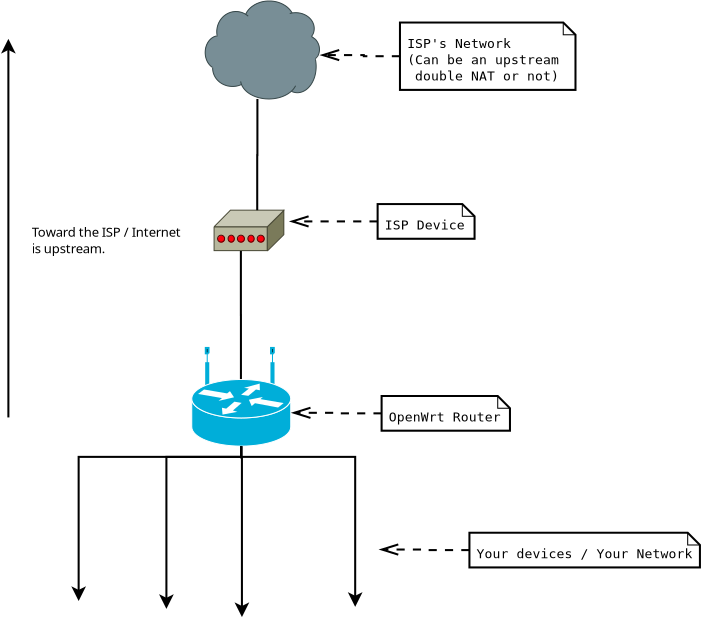 <?xml version="1.0" encoding="UTF-8"?>
<dia:diagram xmlns:dia="http://www.lysator.liu.se/~alla/dia/">
  <dia:layer name="Background" visible="true" connectable="true" active="true">
    <dia:group>
      <dia:attribute name="meta">
        <dia:composite type="dict">
          <dia:attribute name="id">
            <dia:string>#Background#</dia:string>
          </dia:attribute>
        </dia:composite>
      </dia:attribute>
      <dia:attribute name="matrix"/>
      <dia:group>
        <dia:attribute name="meta">
          <dia:composite type="dict"/>
        </dia:attribute>
        <dia:attribute name="matrix"/>
        <dia:object type="Standard - BezierLine" version="0" id="O0">
          <dia:attribute name="obj_pos">
            <dia:point val="15.202,13.891"/>
          </dia:attribute>
          <dia:attribute name="obj_bb">
            <dia:rectangle val="15.181,11.67;15.222,13.912"/>
          </dia:attribute>
          <dia:attribute name="bez_points">
            <dia:point val="15.202,13.891"/>
            <dia:point val="15.202,13.158"/>
            <dia:point val="15.202,12.424"/>
            <dia:point val="15.202,11.69"/>
          </dia:attribute>
          <dia:attribute name="corner_types">
            <dia:enum val="2"/>
            <dia:enum val="2"/>
          </dia:attribute>
          <dia:attribute name="line_color">
            <dia:color val="#00aed9ff"/>
          </dia:attribute>
          <dia:attribute name="line_width">
            <dia:real val="0.041"/>
          </dia:attribute>
        </dia:object>
        <dia:object type="Standard - BezierLine" version="0" id="O1">
          <dia:attribute name="obj_pos">
            <dia:point val="15.202,13.856"/>
          </dia:attribute>
          <dia:attribute name="obj_bb">
            <dia:rectangle val="15.1,12.244;15.304,13.958"/>
          </dia:attribute>
          <dia:attribute name="bez_points">
            <dia:point val="15.202,13.856"/>
            <dia:point val="15.202,13.353"/>
            <dia:point val="15.202,12.849"/>
            <dia:point val="15.202,12.346"/>
          </dia:attribute>
          <dia:attribute name="corner_types">
            <dia:enum val="2"/>
            <dia:enum val="2"/>
          </dia:attribute>
          <dia:attribute name="line_color">
            <dia:color val="#00aed9ff"/>
          </dia:attribute>
          <dia:attribute name="line_width">
            <dia:real val="0.204"/>
          </dia:attribute>
        </dia:object>
        <dia:object type="Standard - Beziergon" version="0" id="O2">
          <dia:attribute name="obj_pos">
            <dia:point val="15.266,11.902"/>
          </dia:attribute>
          <dia:attribute name="obj_bb">
            <dia:rectangle val="15.131,11.633;15.266,11.902"/>
          </dia:attribute>
          <dia:attribute name="bez_points">
            <dia:point val="15.266,11.902"/>
            <dia:point val="15.221,11.902"/>
            <dia:point val="15.176,11.902"/>
            <dia:point val="15.131,11.902"/>
            <dia:point val="15.131,11.812"/>
            <dia:point val="15.131,11.722"/>
            <dia:point val="15.131,11.633"/>
            <dia:point val="15.176,11.633"/>
            <dia:point val="15.221,11.633"/>
            <dia:point val="15.266,11.633"/>
            <dia:point val="15.266,11.722"/>
            <dia:point val="15.266,11.812"/>
          </dia:attribute>
          <dia:attribute name="corner_types">
            <dia:enum val="2"/>
            <dia:enum val="2"/>
            <dia:enum val="2"/>
            <dia:enum val="2"/>
            <dia:enum val="2"/>
          </dia:attribute>
          <dia:attribute name="line_color">
            <dia:color val="#ffffff00"/>
          </dia:attribute>
          <dia:attribute name="line_width">
            <dia:real val="0"/>
          </dia:attribute>
          <dia:attribute name="inner_color">
            <dia:color val="#000000ff"/>
          </dia:attribute>
          <dia:attribute name="show_background">
            <dia:boolean val="true"/>
          </dia:attribute>
        </dia:object>
        <dia:object type="Standard - BezierLine" version="0" id="O3">
          <dia:attribute name="obj_pos">
            <dia:point val="15.266,11.902"/>
          </dia:attribute>
          <dia:attribute name="obj_bb">
            <dia:rectangle val="15.08,11.582;15.317,11.953"/>
          </dia:attribute>
          <dia:attribute name="bez_points">
            <dia:point val="15.266,11.902"/>
            <dia:point val="15.221,11.902"/>
            <dia:point val="15.176,11.902"/>
            <dia:point val="15.131,11.902"/>
            <dia:point val="15.131,11.812"/>
            <dia:point val="15.131,11.722"/>
            <dia:point val="15.131,11.633"/>
            <dia:point val="15.176,11.633"/>
            <dia:point val="15.221,11.633"/>
            <dia:point val="15.266,11.633"/>
            <dia:point val="15.266,11.722"/>
            <dia:point val="15.266,11.812"/>
            <dia:point val="15.266,11.902"/>
          </dia:attribute>
          <dia:attribute name="corner_types">
            <dia:enum val="2"/>
            <dia:enum val="2"/>
            <dia:enum val="2"/>
            <dia:enum val="2"/>
            <dia:enum val="2"/>
          </dia:attribute>
          <dia:attribute name="line_color">
            <dia:color val="#00aed9ff"/>
          </dia:attribute>
          <dia:attribute name="line_width">
            <dia:real val="0.102"/>
          </dia:attribute>
        </dia:object>
        <dia:object type="Standard - BezierLine" version="0" id="O4">
          <dia:attribute name="obj_pos">
            <dia:point val="11.939,13.891"/>
          </dia:attribute>
          <dia:attribute name="obj_bb">
            <dia:rectangle val="11.919,11.67;11.96,13.912"/>
          </dia:attribute>
          <dia:attribute name="bez_points">
            <dia:point val="11.939,13.891"/>
            <dia:point val="11.939,13.158"/>
            <dia:point val="11.939,12.424"/>
            <dia:point val="11.939,11.69"/>
          </dia:attribute>
          <dia:attribute name="corner_types">
            <dia:enum val="2"/>
            <dia:enum val="2"/>
          </dia:attribute>
          <dia:attribute name="line_color">
            <dia:color val="#00aed9ff"/>
          </dia:attribute>
          <dia:attribute name="line_width">
            <dia:real val="0.041"/>
          </dia:attribute>
        </dia:object>
        <dia:object type="Standard - BezierLine" version="0" id="O5">
          <dia:attribute name="obj_pos">
            <dia:point val="11.939,13.856"/>
          </dia:attribute>
          <dia:attribute name="obj_bb">
            <dia:rectangle val="11.837,12.244;12.041,13.958"/>
          </dia:attribute>
          <dia:attribute name="bez_points">
            <dia:point val="11.939,13.856"/>
            <dia:point val="11.939,13.353"/>
            <dia:point val="11.939,12.849"/>
            <dia:point val="11.939,12.346"/>
          </dia:attribute>
          <dia:attribute name="corner_types">
            <dia:enum val="2"/>
            <dia:enum val="2"/>
          </dia:attribute>
          <dia:attribute name="line_color">
            <dia:color val="#00aed9ff"/>
          </dia:attribute>
          <dia:attribute name="line_width">
            <dia:real val="0.204"/>
          </dia:attribute>
        </dia:object>
        <dia:object type="Standard - Beziergon" version="0" id="O6">
          <dia:attribute name="obj_pos">
            <dia:point val="12.003,11.902"/>
          </dia:attribute>
          <dia:attribute name="obj_bb">
            <dia:rectangle val="11.868,11.633;12.003,11.902"/>
          </dia:attribute>
          <dia:attribute name="bez_points">
            <dia:point val="12.003,11.902"/>
            <dia:point val="11.958,11.902"/>
            <dia:point val="11.913,11.902"/>
            <dia:point val="11.868,11.902"/>
            <dia:point val="11.868,11.812"/>
            <dia:point val="11.868,11.722"/>
            <dia:point val="11.868,11.633"/>
            <dia:point val="11.913,11.633"/>
            <dia:point val="11.958,11.633"/>
            <dia:point val="12.003,11.633"/>
            <dia:point val="12.003,11.722"/>
            <dia:point val="12.003,11.812"/>
          </dia:attribute>
          <dia:attribute name="corner_types">
            <dia:enum val="2"/>
            <dia:enum val="2"/>
            <dia:enum val="2"/>
            <dia:enum val="2"/>
            <dia:enum val="2"/>
          </dia:attribute>
          <dia:attribute name="line_color">
            <dia:color val="#ffffff00"/>
          </dia:attribute>
          <dia:attribute name="line_width">
            <dia:real val="0"/>
          </dia:attribute>
          <dia:attribute name="inner_color">
            <dia:color val="#000000ff"/>
          </dia:attribute>
          <dia:attribute name="show_background">
            <dia:boolean val="true"/>
          </dia:attribute>
        </dia:object>
        <dia:object type="Standard - BezierLine" version="0" id="O7">
          <dia:attribute name="obj_pos">
            <dia:point val="12.003,11.902"/>
          </dia:attribute>
          <dia:attribute name="obj_bb">
            <dia:rectangle val="11.818,11.582;12.054,11.953"/>
          </dia:attribute>
          <dia:attribute name="bez_points">
            <dia:point val="12.003,11.902"/>
            <dia:point val="11.958,11.902"/>
            <dia:point val="11.913,11.902"/>
            <dia:point val="11.868,11.902"/>
            <dia:point val="11.868,11.812"/>
            <dia:point val="11.868,11.722"/>
            <dia:point val="11.868,11.633"/>
            <dia:point val="11.913,11.633"/>
            <dia:point val="11.958,11.633"/>
            <dia:point val="12.003,11.633"/>
            <dia:point val="12.003,11.722"/>
            <dia:point val="12.003,11.812"/>
            <dia:point val="12.003,11.902"/>
          </dia:attribute>
          <dia:attribute name="corner_types">
            <dia:enum val="2"/>
            <dia:enum val="2"/>
            <dia:enum val="2"/>
            <dia:enum val="2"/>
            <dia:enum val="2"/>
          </dia:attribute>
          <dia:attribute name="line_color">
            <dia:color val="#00aed9ff"/>
          </dia:attribute>
          <dia:attribute name="line_width">
            <dia:real val="0.102"/>
          </dia:attribute>
        </dia:object>
        <dia:object type="Standard - Beziergon" version="0" id="O8">
          <dia:attribute name="obj_pos">
            <dia:point val="16.115,14.171"/>
          </dia:attribute>
          <dia:attribute name="obj_bb">
            <dia:rectangle val="11.165,14.171;16.115,16.543"/>
          </dia:attribute>
          <dia:attribute name="bez_points">
            <dia:point val="16.115,14.171"/>
            <dia:point val="16.115,14.702"/>
            <dia:point val="15.007,15.133"/>
            <dia:point val="13.64,15.133"/>
            <dia:point val="12.273,15.133"/>
            <dia:point val="11.165,14.702"/>
            <dia:point val="11.165,14.171"/>
            <dia:point val="11.165,14.641"/>
            <dia:point val="11.165,15.111"/>
            <dia:point val="11.165,15.58"/>
            <dia:point val="11.165,16.112"/>
            <dia:point val="12.273,16.543"/>
            <dia:point val="13.64,16.543"/>
            <dia:point val="15.007,16.543"/>
            <dia:point val="16.115,16.112"/>
            <dia:point val="16.115,15.58"/>
            <dia:point val="16.115,15.111"/>
            <dia:point val="16.115,14.641"/>
          </dia:attribute>
          <dia:attribute name="corner_types">
            <dia:enum val="2"/>
            <dia:enum val="2"/>
            <dia:enum val="2"/>
            <dia:enum val="2"/>
            <dia:enum val="2"/>
            <dia:enum val="2"/>
            <dia:enum val="2"/>
          </dia:attribute>
          <dia:attribute name="line_color">
            <dia:color val="#ffffff00"/>
          </dia:attribute>
          <dia:attribute name="line_width">
            <dia:real val="0"/>
          </dia:attribute>
          <dia:attribute name="inner_color">
            <dia:color val="#00aed9ff"/>
          </dia:attribute>
          <dia:attribute name="show_background">
            <dia:boolean val="true"/>
          </dia:attribute>
        </dia:object>
        <dia:object type="Standard - BezierLine" version="0" id="O9">
          <dia:attribute name="obj_pos">
            <dia:point val="16.115,14.171"/>
          </dia:attribute>
          <dia:attribute name="obj_bb">
            <dia:rectangle val="11.145,14.15;16.135,16.563"/>
          </dia:attribute>
          <dia:attribute name="bez_points">
            <dia:point val="16.115,14.171"/>
            <dia:point val="16.115,14.702"/>
            <dia:point val="15.007,15.133"/>
            <dia:point val="13.64,15.133"/>
            <dia:point val="12.273,15.133"/>
            <dia:point val="11.165,14.702"/>
            <dia:point val="11.165,14.171"/>
            <dia:point val="11.165,14.641"/>
            <dia:point val="11.165,15.111"/>
            <dia:point val="11.165,15.58"/>
            <dia:point val="11.165,16.112"/>
            <dia:point val="12.273,16.543"/>
            <dia:point val="13.64,16.543"/>
            <dia:point val="15.007,16.543"/>
            <dia:point val="16.115,16.112"/>
            <dia:point val="16.115,15.58"/>
            <dia:point val="16.115,15.111"/>
            <dia:point val="16.115,14.641"/>
            <dia:point val="16.115,14.171"/>
          </dia:attribute>
          <dia:attribute name="corner_types">
            <dia:enum val="2"/>
            <dia:enum val="2"/>
            <dia:enum val="2"/>
            <dia:enum val="2"/>
            <dia:enum val="2"/>
            <dia:enum val="2"/>
            <dia:enum val="2"/>
          </dia:attribute>
          <dia:attribute name="line_color">
            <dia:color val="#ffffffff"/>
          </dia:attribute>
          <dia:attribute name="line_width">
            <dia:real val="0.041"/>
          </dia:attribute>
        </dia:object>
        <dia:object type="Standard - Beziergon" version="0" id="O10">
          <dia:attribute name="obj_pos">
            <dia:point val="13.64,15.133"/>
          </dia:attribute>
          <dia:attribute name="obj_bb">
            <dia:rectangle val="11.165,13.209;16.115,15.133"/>
          </dia:attribute>
          <dia:attribute name="bez_points">
            <dia:point val="13.64,15.133"/>
            <dia:point val="15.007,15.133"/>
            <dia:point val="16.115,14.702"/>
            <dia:point val="16.115,14.171"/>
            <dia:point val="16.115,13.639"/>
            <dia:point val="15.007,13.209"/>
            <dia:point val="13.64,13.209"/>
            <dia:point val="12.273,13.209"/>
            <dia:point val="11.165,13.639"/>
            <dia:point val="11.165,14.171"/>
            <dia:point val="11.165,14.702"/>
            <dia:point val="12.273,15.133"/>
          </dia:attribute>
          <dia:attribute name="corner_types">
            <dia:enum val="2"/>
            <dia:enum val="2"/>
            <dia:enum val="2"/>
            <dia:enum val="2"/>
            <dia:enum val="2"/>
          </dia:attribute>
          <dia:attribute name="line_color">
            <dia:color val="#ffffff00"/>
          </dia:attribute>
          <dia:attribute name="line_width">
            <dia:real val="0"/>
          </dia:attribute>
          <dia:attribute name="inner_color">
            <dia:color val="#00aed9ff"/>
          </dia:attribute>
          <dia:attribute name="show_background">
            <dia:boolean val="true"/>
          </dia:attribute>
        </dia:object>
        <dia:object type="Standard - BezierLine" version="0" id="O11">
          <dia:attribute name="obj_pos">
            <dia:point val="13.64,15.133"/>
          </dia:attribute>
          <dia:attribute name="obj_bb">
            <dia:rectangle val="11.145,13.188;16.135,15.154"/>
          </dia:attribute>
          <dia:attribute name="bez_points">
            <dia:point val="13.64,15.133"/>
            <dia:point val="15.007,15.133"/>
            <dia:point val="16.115,14.702"/>
            <dia:point val="16.115,14.171"/>
            <dia:point val="16.115,13.639"/>
            <dia:point val="15.007,13.209"/>
            <dia:point val="13.64,13.209"/>
            <dia:point val="12.273,13.209"/>
            <dia:point val="11.165,13.639"/>
            <dia:point val="11.165,14.171"/>
            <dia:point val="11.165,14.702"/>
            <dia:point val="12.273,15.133"/>
            <dia:point val="13.64,15.133"/>
          </dia:attribute>
          <dia:attribute name="corner_types">
            <dia:enum val="2"/>
            <dia:enum val="2"/>
            <dia:enum val="2"/>
            <dia:enum val="2"/>
            <dia:enum val="2"/>
          </dia:attribute>
          <dia:attribute name="line_color">
            <dia:color val="#ffffffff"/>
          </dia:attribute>
          <dia:attribute name="line_width">
            <dia:real val="0.041"/>
          </dia:attribute>
        </dia:object>
        <dia:object type="Standard - Beziergon" version="0" id="O12">
          <dia:attribute name="obj_pos">
            <dia:point val="13.075,13.795"/>
          </dia:attribute>
          <dia:attribute name="obj_bb">
            <dia:rectangle val="11.481,13.71;13.279,14.28"/>
          </dia:attribute>
          <dia:attribute name="bez_points">
            <dia:point val="13.075,13.795"/>
            <dia:point val="13.143,13.897"/>
            <dia:point val="13.211,13.999"/>
            <dia:point val="13.279,14.101"/>
            <dia:point val="13.022,14.161"/>
            <dia:point val="12.764,14.22"/>
            <dia:point val="12.507,14.28"/>
            <dia:point val="12.563,14.233"/>
            <dia:point val="12.619,14.186"/>
            <dia:point val="12.675,14.139"/>
            <dia:point val="12.277,14.071"/>
            <dia:point val="11.879,14.003"/>
            <dia:point val="11.481,13.935"/>
            <dia:point val="11.581,13.86"/>
            <dia:point val="11.681,13.785"/>
            <dia:point val="11.781,13.71"/>
            <dia:point val="12.165,13.775"/>
            <dia:point val="12.549,13.841"/>
            <dia:point val="12.933,13.906"/>
            <dia:point val="12.98,13.869"/>
            <dia:point val="13.028,13.832"/>
          </dia:attribute>
          <dia:attribute name="corner_types">
            <dia:enum val="2"/>
            <dia:enum val="2"/>
            <dia:enum val="2"/>
            <dia:enum val="2"/>
            <dia:enum val="2"/>
            <dia:enum val="2"/>
            <dia:enum val="2"/>
            <dia:enum val="2"/>
          </dia:attribute>
          <dia:attribute name="line_color">
            <dia:color val="#ffffff00"/>
          </dia:attribute>
          <dia:attribute name="line_width">
            <dia:real val="0"/>
          </dia:attribute>
          <dia:attribute name="show_background">
            <dia:boolean val="true"/>
          </dia:attribute>
        </dia:object>
        <dia:object type="Standard - Beziergon" version="0" id="O13">
          <dia:attribute name="obj_pos">
            <dia:point val="14.162,14.538"/>
          </dia:attribute>
          <dia:attribute name="obj_bb">
            <dia:rectangle val="14.023,14.083;15.76,14.612"/>
          </dia:attribute>
          <dia:attribute name="bez_points">
            <dia:point val="14.162,14.538"/>
            <dia:point val="14.116,14.432"/>
            <dia:point val="14.069,14.327"/>
            <dia:point val="14.023,14.222"/>
            <dia:point val="14.255,14.175"/>
            <dia:point val="14.487,14.129"/>
            <dia:point val="14.719,14.083"/>
            <dia:point val="14.679,14.119"/>
            <dia:point val="14.639,14.155"/>
            <dia:point val="14.599,14.191"/>
            <dia:point val="14.986,14.257"/>
            <dia:point val="15.373,14.323"/>
            <dia:point val="15.76,14.389"/>
            <dia:point val="15.667,14.464"/>
            <dia:point val="15.575,14.538"/>
            <dia:point val="15.482,14.612"/>
            <dia:point val="15.097,14.54"/>
            <dia:point val="14.712,14.468"/>
            <dia:point val="14.327,14.396"/>
            <dia:point val="14.272,14.443"/>
            <dia:point val="14.217,14.49"/>
          </dia:attribute>
          <dia:attribute name="corner_types">
            <dia:enum val="2"/>
            <dia:enum val="2"/>
            <dia:enum val="2"/>
            <dia:enum val="2"/>
            <dia:enum val="2"/>
            <dia:enum val="2"/>
            <dia:enum val="2"/>
            <dia:enum val="2"/>
          </dia:attribute>
          <dia:attribute name="line_color">
            <dia:color val="#ffffff00"/>
          </dia:attribute>
          <dia:attribute name="line_width">
            <dia:real val="0"/>
          </dia:attribute>
          <dia:attribute name="show_background">
            <dia:boolean val="true"/>
          </dia:attribute>
        </dia:object>
        <dia:object type="Standard - Beziergon" version="0" id="O14">
          <dia:attribute name="obj_pos">
            <dia:point val="13.781,13.627"/>
          </dia:attribute>
          <dia:attribute name="obj_bb">
            <dia:rectangle val="13.631,13.414;14.571,14.027"/>
          </dia:attribute>
          <dia:attribute name="bez_points">
            <dia:point val="13.781,13.627"/>
            <dia:point val="14.041,13.556"/>
            <dia:point val="14.301,13.485"/>
            <dia:point val="14.562,13.414"/>
            <dia:point val="14.565,13.525"/>
            <dia:point val="14.568,13.637"/>
            <dia:point val="14.571,13.748"/>
            <dia:point val="14.506,13.736"/>
            <dia:point val="14.441,13.723"/>
            <dia:point val="14.376,13.711"/>
            <dia:point val="14.249,13.816"/>
            <dia:point val="14.122,13.921"/>
            <dia:point val="13.995,14.027"/>
            <dia:point val="13.873,14.009"/>
            <dia:point val="13.752,13.991"/>
            <dia:point val="13.631,13.974"/>
            <dia:point val="13.762,13.871"/>
            <dia:point val="13.893,13.768"/>
            <dia:point val="14.024,13.665"/>
            <dia:point val="13.943,13.652"/>
            <dia:point val="13.862,13.64"/>
          </dia:attribute>
          <dia:attribute name="corner_types">
            <dia:enum val="2"/>
            <dia:enum val="2"/>
            <dia:enum val="2"/>
            <dia:enum val="2"/>
            <dia:enum val="2"/>
            <dia:enum val="2"/>
            <dia:enum val="2"/>
            <dia:enum val="2"/>
          </dia:attribute>
          <dia:attribute name="line_color">
            <dia:color val="#ffffff00"/>
          </dia:attribute>
          <dia:attribute name="line_width">
            <dia:real val="0"/>
          </dia:attribute>
          <dia:attribute name="show_background">
            <dia:boolean val="true"/>
          </dia:attribute>
        </dia:object>
        <dia:object type="Standard - Beziergon" version="0" id="O15">
          <dia:attribute name="obj_pos">
            <dia:point val="13.447,14.826"/>
          </dia:attribute>
          <dia:attribute name="obj_bb">
            <dia:rectangle val="12.675,14.319;13.66,14.965"/>
          </dia:attribute>
          <dia:attribute name="bez_points">
            <dia:point val="13.447,14.826"/>
            <dia:point val="13.199,14.872"/>
            <dia:point val="12.951,14.919"/>
            <dia:point val="12.703,14.965"/>
            <dia:point val="12.694,14.851"/>
            <dia:point val="12.685,14.736"/>
            <dia:point val="12.675,14.622"/>
            <dia:point val="12.747,14.637"/>
            <dia:point val="12.818,14.652"/>
            <dia:point val="12.889,14.668"/>
            <dia:point val="13.025,14.551"/>
            <dia:point val="13.162,14.435"/>
            <dia:point val="13.298,14.319"/>
            <dia:point val="13.419,14.339"/>
            <dia:point val="13.54,14.359"/>
            <dia:point val="13.66,14.38"/>
            <dia:point val="13.515,14.507"/>
            <dia:point val="13.369,14.634"/>
            <dia:point val="13.223,14.761"/>
            <dia:point val="13.298,14.783"/>
            <dia:point val="13.372,14.804"/>
          </dia:attribute>
          <dia:attribute name="corner_types">
            <dia:enum val="2"/>
            <dia:enum val="2"/>
            <dia:enum val="2"/>
            <dia:enum val="2"/>
            <dia:enum val="2"/>
            <dia:enum val="2"/>
            <dia:enum val="2"/>
            <dia:enum val="2"/>
          </dia:attribute>
          <dia:attribute name="line_color">
            <dia:color val="#ffffff00"/>
          </dia:attribute>
          <dia:attribute name="line_width">
            <dia:real val="0"/>
          </dia:attribute>
          <dia:attribute name="show_background">
            <dia:boolean val="true"/>
          </dia:attribute>
        </dia:object>
      </dia:group>
      <dia:group>
        <dia:attribute name="meta">
          <dia:composite type="dict"/>
        </dia:attribute>
        <dia:attribute name="matrix"/>
        <dia:object type="Standard - Beziergon" version="0" id="O16">
          <dia:attribute name="obj_pos">
            <dia:point val="12.282,5.573"/>
          </dia:attribute>
          <dia:attribute name="obj_bb">
            <dia:rectangle val="12.282,5.573;14.944,6.786"/>
          </dia:attribute>
          <dia:attribute name="bez_points">
            <dia:point val="12.282,5.573"/>
            <dia:point val="12.282,5.977"/>
            <dia:point val="12.282,6.381"/>
            <dia:point val="12.282,6.786"/>
            <dia:point val="13.17,6.786"/>
            <dia:point val="14.057,6.786"/>
            <dia:point val="14.944,6.786"/>
            <dia:point val="14.944,6.381"/>
            <dia:point val="14.944,5.977"/>
            <dia:point val="14.944,5.573"/>
            <dia:point val="14.057,5.573"/>
            <dia:point val="13.17,5.573"/>
          </dia:attribute>
          <dia:attribute name="corner_types">
            <dia:enum val="2"/>
            <dia:enum val="2"/>
            <dia:enum val="2"/>
            <dia:enum val="2"/>
            <dia:enum val="2"/>
          </dia:attribute>
          <dia:attribute name="line_color">
            <dia:color val="#ffffff00"/>
          </dia:attribute>
          <dia:attribute name="line_width">
            <dia:real val="0"/>
          </dia:attribute>
          <dia:attribute name="inner_color">
            <dia:color val="#b7b79dff"/>
          </dia:attribute>
          <dia:attribute name="show_background">
            <dia:boolean val="true"/>
          </dia:attribute>
        </dia:object>
        <dia:object type="Standard - BezierLine" version="0" id="O17">
          <dia:attribute name="obj_pos">
            <dia:point val="12.282,5.573"/>
          </dia:attribute>
          <dia:attribute name="obj_bb">
            <dia:rectangle val="12.282,5.572;14.945,6.769"/>
          </dia:attribute>
          <dia:attribute name="bez_points">
            <dia:point val="12.282,5.573"/>
            <dia:point val="12.282,5.971"/>
            <dia:point val="12.282,6.37"/>
            <dia:point val="12.282,6.768"/>
            <dia:point val="13.17,6.768"/>
            <dia:point val="14.057,6.768"/>
            <dia:point val="14.944,6.768"/>
            <dia:point val="14.944,6.37"/>
            <dia:point val="14.944,5.971"/>
            <dia:point val="14.944,5.573"/>
            <dia:point val="14.057,5.573"/>
            <dia:point val="13.17,5.573"/>
            <dia:point val="12.282,5.573"/>
          </dia:attribute>
          <dia:attribute name="corner_types">
            <dia:enum val="2"/>
            <dia:enum val="2"/>
            <dia:enum val="2"/>
            <dia:enum val="2"/>
            <dia:enum val="2"/>
          </dia:attribute>
          <dia:attribute name="line_color">
            <dia:color val="#494936ff"/>
          </dia:attribute>
          <dia:attribute name="line_width">
            <dia:real val="0.001"/>
          </dia:attribute>
        </dia:object>
        <dia:object type="Standard - Beziergon" version="0" id="O18">
          <dia:attribute name="obj_pos">
            <dia:point val="14.944,6.786"/>
          </dia:attribute>
          <dia:attribute name="obj_bb">
            <dia:rectangle val="14.944,4.745;15.779,6.786"/>
          </dia:attribute>
          <dia:attribute name="bez_points">
            <dia:point val="14.944,6.786"/>
            <dia:point val="14.944,6.381"/>
            <dia:point val="14.944,5.977"/>
            <dia:point val="14.944,5.573"/>
            <dia:point val="15.222,5.297"/>
            <dia:point val="15.501,5.021"/>
            <dia:point val="15.779,4.745"/>
            <dia:point val="15.779,5.149"/>
            <dia:point val="15.779,5.553"/>
            <dia:point val="15.779,5.957"/>
            <dia:point val="15.501,6.234"/>
            <dia:point val="15.222,6.51"/>
          </dia:attribute>
          <dia:attribute name="corner_types">
            <dia:enum val="2"/>
            <dia:enum val="2"/>
            <dia:enum val="2"/>
            <dia:enum val="2"/>
            <dia:enum val="2"/>
          </dia:attribute>
          <dia:attribute name="line_color">
            <dia:color val="#ffffff00"/>
          </dia:attribute>
          <dia:attribute name="line_width">
            <dia:real val="0"/>
          </dia:attribute>
          <dia:attribute name="inner_color">
            <dia:color val="#7a7a5aff"/>
          </dia:attribute>
          <dia:attribute name="show_background">
            <dia:boolean val="true"/>
          </dia:attribute>
        </dia:object>
        <dia:object type="Standard - BezierLine" version="0" id="O19">
          <dia:attribute name="obj_pos">
            <dia:point val="14.944,6.768"/>
          </dia:attribute>
          <dia:attribute name="obj_bb">
            <dia:rectangle val="14.944,4.754;15.77,6.769"/>
          </dia:attribute>
          <dia:attribute name="bez_points">
            <dia:point val="14.944,6.768"/>
            <dia:point val="14.944,6.37"/>
            <dia:point val="14.944,5.971"/>
            <dia:point val="14.944,5.573"/>
            <dia:point val="15.219,5.3"/>
            <dia:point val="15.494,5.027"/>
            <dia:point val="15.769,4.755"/>
            <dia:point val="15.769,5.159"/>
            <dia:point val="15.769,5.564"/>
            <dia:point val="15.769,5.968"/>
            <dia:point val="15.5,6.235"/>
            <dia:point val="15.23,6.501"/>
            <dia:point val="14.961,6.768"/>
            <dia:point val="14.955,6.768"/>
            <dia:point val="14.95,6.768"/>
            <dia:point val="14.944,6.768"/>
          </dia:attribute>
          <dia:attribute name="corner_types">
            <dia:enum val="2"/>
            <dia:enum val="2"/>
            <dia:enum val="2"/>
            <dia:enum val="2"/>
            <dia:enum val="2"/>
            <dia:enum val="2"/>
          </dia:attribute>
          <dia:attribute name="line_color">
            <dia:color val="#494936ff"/>
          </dia:attribute>
          <dia:attribute name="line_width">
            <dia:real val="0.001"/>
          </dia:attribute>
        </dia:object>
        <dia:object type="Standard - Beziergon" version="0" id="O20">
          <dia:attribute name="obj_pos">
            <dia:point val="12.282,5.573"/>
          </dia:attribute>
          <dia:attribute name="obj_bb">
            <dia:rectangle val="12.282,4.745;15.779,5.573"/>
          </dia:attribute>
          <dia:attribute name="bez_points">
            <dia:point val="12.282,5.573"/>
            <dia:point val="12.555,5.297"/>
            <dia:point val="12.827,5.021"/>
            <dia:point val="13.099,4.745"/>
            <dia:point val="13.992,4.745"/>
            <dia:point val="14.886,4.745"/>
            <dia:point val="15.779,4.745"/>
            <dia:point val="15.501,5.021"/>
            <dia:point val="15.222,5.297"/>
            <dia:point val="14.944,5.573"/>
            <dia:point val="14.057,5.573"/>
            <dia:point val="13.17,5.573"/>
          </dia:attribute>
          <dia:attribute name="corner_types">
            <dia:enum val="2"/>
            <dia:enum val="2"/>
            <dia:enum val="2"/>
            <dia:enum val="2"/>
            <dia:enum val="2"/>
          </dia:attribute>
          <dia:attribute name="line_color">
            <dia:color val="#ffffff00"/>
          </dia:attribute>
          <dia:attribute name="line_width">
            <dia:real val="0"/>
          </dia:attribute>
          <dia:attribute name="inner_color">
            <dia:color val="#c9c9b6ff"/>
          </dia:attribute>
          <dia:attribute name="show_background">
            <dia:boolean val="true"/>
          </dia:attribute>
        </dia:object>
        <dia:object type="Standard - BezierLine" version="0" id="O21">
          <dia:attribute name="obj_pos">
            <dia:point val="12.282,5.573"/>
          </dia:attribute>
          <dia:attribute name="obj_bb">
            <dia:rectangle val="12.282,4.744;15.77,5.573"/>
          </dia:attribute>
          <dia:attribute name="bez_points">
            <dia:point val="12.282,5.573"/>
            <dia:point val="12.555,5.297"/>
            <dia:point val="12.827,5.021"/>
            <dia:point val="13.099,4.745"/>
            <dia:point val="13.989,4.745"/>
            <dia:point val="14.879,4.745"/>
            <dia:point val="15.769,4.745"/>
            <dia:point val="15.769,4.748"/>
            <dia:point val="15.769,4.752"/>
            <dia:point val="15.769,4.755"/>
            <dia:point val="15.494,5.027"/>
            <dia:point val="15.219,5.3"/>
            <dia:point val="14.944,5.573"/>
            <dia:point val="14.057,5.573"/>
            <dia:point val="13.17,5.573"/>
            <dia:point val="12.282,5.573"/>
          </dia:attribute>
          <dia:attribute name="corner_types">
            <dia:enum val="2"/>
            <dia:enum val="2"/>
            <dia:enum val="2"/>
            <dia:enum val="2"/>
            <dia:enum val="2"/>
            <dia:enum val="2"/>
          </dia:attribute>
          <dia:attribute name="line_color">
            <dia:color val="#494936ff"/>
          </dia:attribute>
          <dia:attribute name="line_width">
            <dia:real val="0.001"/>
          </dia:attribute>
        </dia:object>
        <dia:object type="Standard - Beziergon" version="0" id="O22">
          <dia:attribute name="obj_pos">
            <dia:point val="12.826,6.187"/>
          </dia:attribute>
          <dia:attribute name="obj_bb">
            <dia:rectangle val="12.477,6.014;12.826,6.361"/>
          </dia:attribute>
          <dia:attribute name="bez_points">
            <dia:point val="12.826,6.187"/>
            <dia:point val="12.826,6.185"/>
            <dia:point val="12.826,6.182"/>
            <dia:point val="12.826,6.179"/>
            <dia:point val="12.825,6.176"/>
            <dia:point val="12.825,6.173"/>
            <dia:point val="12.824,6.17"/>
            <dia:point val="12.824,6.167"/>
            <dia:point val="12.824,6.164"/>
            <dia:point val="12.824,6.161"/>
            <dia:point val="12.823,6.158"/>
            <dia:point val="12.822,6.156"/>
            <dia:point val="12.821,6.153"/>
            <dia:point val="12.821,6.15"/>
            <dia:point val="12.82,6.147"/>
            <dia:point val="12.82,6.144"/>
            <dia:point val="12.819,6.141"/>
            <dia:point val="12.818,6.138"/>
            <dia:point val="12.817,6.136"/>
            <dia:point val="12.816,6.133"/>
            <dia:point val="12.816,6.13"/>
            <dia:point val="12.815,6.127"/>
            <dia:point val="12.814,6.125"/>
            <dia:point val="12.813,6.122"/>
            <dia:point val="12.811,6.119"/>
            <dia:point val="12.81,6.117"/>
            <dia:point val="12.809,6.114"/>
            <dia:point val="12.808,6.111"/>
            <dia:point val="12.807,6.108"/>
            <dia:point val="12.805,6.106"/>
            <dia:point val="12.804,6.103"/>
            <dia:point val="12.802,6.1"/>
            <dia:point val="12.8,6.098"/>
            <dia:point val="12.799,6.095"/>
            <dia:point val="12.797,6.093"/>
            <dia:point val="12.796,6.091"/>
            <dia:point val="12.794,6.088"/>
            <dia:point val="12.793,6.086"/>
            <dia:point val="12.791,6.084"/>
            <dia:point val="12.789,6.082"/>
            <dia:point val="12.788,6.08"/>
            <dia:point val="12.786,6.078"/>
            <dia:point val="12.784,6.076"/>
            <dia:point val="12.782,6.073"/>
            <dia:point val="12.78,6.071"/>
            <dia:point val="12.778,6.068"/>
            <dia:point val="12.775,6.066"/>
            <dia:point val="12.773,6.064"/>
            <dia:point val="12.771,6.062"/>
            <dia:point val="12.769,6.06"/>
            <dia:point val="12.767,6.058"/>
            <dia:point val="12.765,6.056"/>
            <dia:point val="12.762,6.054"/>
            <dia:point val="12.76,6.052"/>
            <dia:point val="12.758,6.05"/>
            <dia:point val="12.755,6.048"/>
            <dia:point val="12.753,6.047"/>
            <dia:point val="12.751,6.045"/>
            <dia:point val="12.748,6.044"/>
            <dia:point val="12.746,6.042"/>
            <dia:point val="12.744,6.04"/>
            <dia:point val="12.741,6.039"/>
            <dia:point val="12.739,6.038"/>
            <dia:point val="12.736,6.037"/>
            <dia:point val="12.734,6.035"/>
            <dia:point val="12.731,6.033"/>
            <dia:point val="12.728,6.032"/>
            <dia:point val="12.725,6.031"/>
            <dia:point val="12.722,6.03"/>
            <dia:point val="12.719,6.029"/>
            <dia:point val="12.717,6.028"/>
            <dia:point val="12.714,6.027"/>
            <dia:point val="12.711,6.026"/>
            <dia:point val="12.709,6.024"/>
            <dia:point val="12.706,6.023"/>
            <dia:point val="12.703,6.022"/>
            <dia:point val="12.7,6.021"/>
            <dia:point val="12.698,6.02"/>
            <dia:point val="12.695,6.02"/>
            <dia:point val="12.692,6.019"/>
            <dia:point val="12.689,6.018"/>
            <dia:point val="12.686,6.017"/>
            <dia:point val="12.684,6.017"/>
            <dia:point val="12.681,6.017"/>
            <dia:point val="12.678,6.016"/>
            <dia:point val="12.675,6.016"/>
            <dia:point val="12.671,6.016"/>
            <dia:point val="12.668,6.016"/>
            <dia:point val="12.665,6.015"/>
            <dia:point val="12.663,6.015"/>
            <dia:point val="12.66,6.014"/>
            <dia:point val="12.657,6.014"/>
            <dia:point val="12.654,6.014"/>
            <dia:point val="12.651,6.014"/>
            <dia:point val="12.651,6.014"/>
            <dia:point val="12.651,6.014"/>
            <dia:point val="12.651,6.014"/>
            <dia:point val="12.648,6.014"/>
            <dia:point val="12.645,6.014"/>
            <dia:point val="12.642,6.014"/>
            <dia:point val="12.639,6.015"/>
            <dia:point val="12.637,6.015"/>
            <dia:point val="12.634,6.016"/>
            <dia:point val="12.631,6.016"/>
            <dia:point val="12.627,6.016"/>
            <dia:point val="12.624,6.016"/>
            <dia:point val="12.621,6.017"/>
            <dia:point val="12.618,6.017"/>
            <dia:point val="12.616,6.017"/>
            <dia:point val="12.613,6.018"/>
            <dia:point val="12.61,6.019"/>
            <dia:point val="12.608,6.02"/>
            <dia:point val="12.605,6.02"/>
            <dia:point val="12.601,6.021"/>
            <dia:point val="12.598,6.022"/>
            <dia:point val="12.596,6.023"/>
            <dia:point val="12.593,6.024"/>
            <dia:point val="12.591,6.026"/>
            <dia:point val="12.588,6.027"/>
            <dia:point val="12.585,6.028"/>
            <dia:point val="12.582,6.029"/>
            <dia:point val="12.579,6.03"/>
            <dia:point val="12.577,6.031"/>
            <dia:point val="12.574,6.032"/>
            <dia:point val="12.571,6.033"/>
            <dia:point val="12.569,6.035"/>
            <dia:point val="12.566,6.037"/>
            <dia:point val="12.563,6.038"/>
            <dia:point val="12.561,6.039"/>
            <dia:point val="12.559,6.04"/>
            <dia:point val="12.556,6.042"/>
            <dia:point val="12.554,6.044"/>
            <dia:point val="12.551,6.045"/>
            <dia:point val="12.549,6.047"/>
            <dia:point val="12.547,6.048"/>
            <dia:point val="12.544,6.05"/>
            <dia:point val="12.542,6.052"/>
            <dia:point val="12.54,6.054"/>
            <dia:point val="12.537,6.056"/>
            <dia:point val="12.535,6.058"/>
            <dia:point val="12.533,6.06"/>
            <dia:point val="12.53,6.062"/>
            <dia:point val="12.528,6.064"/>
            <dia:point val="12.526,6.066"/>
            <dia:point val="12.524,6.068"/>
            <dia:point val="12.523,6.071"/>
            <dia:point val="12.521,6.073"/>
            <dia:point val="12.519,6.076"/>
            <dia:point val="12.517,6.078"/>
            <dia:point val="12.515,6.08"/>
            <dia:point val="12.513,6.082"/>
            <dia:point val="12.511,6.084"/>
            <dia:point val="12.509,6.086"/>
            <dia:point val="12.508,6.088"/>
            <dia:point val="12.506,6.091"/>
            <dia:point val="12.505,6.093"/>
            <dia:point val="12.504,6.095"/>
            <dia:point val="12.502,6.098"/>
            <dia:point val="12.5,6.1"/>
            <dia:point val="12.498,6.103"/>
            <dia:point val="12.497,6.106"/>
            <dia:point val="12.496,6.108"/>
            <dia:point val="12.495,6.111"/>
            <dia:point val="12.493,6.114"/>
            <dia:point val="12.492,6.117"/>
            <dia:point val="12.49,6.119"/>
            <dia:point val="12.489,6.122"/>
            <dia:point val="12.489,6.125"/>
            <dia:point val="12.488,6.127"/>
            <dia:point val="12.487,6.13"/>
            <dia:point val="12.486,6.133"/>
            <dia:point val="12.485,6.136"/>
            <dia:point val="12.484,6.138"/>
            <dia:point val="12.483,6.141"/>
            <dia:point val="12.482,6.144"/>
            <dia:point val="12.481,6.147"/>
            <dia:point val="12.481,6.15"/>
            <dia:point val="12.48,6.153"/>
            <dia:point val="12.48,6.156"/>
            <dia:point val="12.479,6.158"/>
            <dia:point val="12.479,6.161"/>
            <dia:point val="12.478,6.164"/>
            <dia:point val="12.478,6.167"/>
            <dia:point val="12.478,6.17"/>
            <dia:point val="12.477,6.173"/>
            <dia:point val="12.477,6.176"/>
            <dia:point val="12.477,6.179"/>
            <dia:point val="12.477,6.182"/>
            <dia:point val="12.477,6.185"/>
            <dia:point val="12.477,6.187"/>
            <dia:point val="12.477,6.187"/>
            <dia:point val="12.477,6.187"/>
            <dia:point val="12.477,6.187"/>
            <dia:point val="12.477,6.19"/>
            <dia:point val="12.477,6.194"/>
            <dia:point val="12.477,6.197"/>
            <dia:point val="12.477,6.199"/>
            <dia:point val="12.477,6.202"/>
            <dia:point val="12.478,6.205"/>
            <dia:point val="12.478,6.208"/>
            <dia:point val="12.478,6.211"/>
            <dia:point val="12.479,6.214"/>
            <dia:point val="12.479,6.217"/>
            <dia:point val="12.48,6.22"/>
            <dia:point val="12.48,6.223"/>
            <dia:point val="12.481,6.226"/>
            <dia:point val="12.481,6.228"/>
            <dia:point val="12.482,6.231"/>
            <dia:point val="12.483,6.234"/>
            <dia:point val="12.484,6.236"/>
            <dia:point val="12.485,6.239"/>
            <dia:point val="12.486,6.242"/>
            <dia:point val="12.487,6.245"/>
            <dia:point val="12.488,6.247"/>
            <dia:point val="12.489,6.25"/>
            <dia:point val="12.489,6.253"/>
            <dia:point val="12.49,6.255"/>
            <dia:point val="12.492,6.258"/>
            <dia:point val="12.493,6.261"/>
            <dia:point val="12.495,6.264"/>
            <dia:point val="12.496,6.266"/>
            <dia:point val="12.497,6.269"/>
            <dia:point val="12.498,6.272"/>
            <dia:point val="12.5,6.274"/>
            <dia:point val="12.502,6.277"/>
            <dia:point val="12.504,6.279"/>
            <dia:point val="12.505,6.282"/>
            <dia:point val="12.506,6.284"/>
            <dia:point val="12.508,6.286"/>
            <dia:point val="12.509,6.289"/>
            <dia:point val="12.511,6.291"/>
            <dia:point val="12.513,6.294"/>
            <dia:point val="12.515,6.296"/>
            <dia:point val="12.517,6.298"/>
            <dia:point val="12.519,6.3"/>
            <dia:point val="12.521,6.302"/>
            <dia:point val="12.523,6.305"/>
            <dia:point val="12.524,6.307"/>
            <dia:point val="12.526,6.309"/>
            <dia:point val="12.528,6.311"/>
            <dia:point val="12.53,6.313"/>
            <dia:point val="12.533,6.315"/>
            <dia:point val="12.535,6.317"/>
            <dia:point val="12.537,6.319"/>
            <dia:point val="12.54,6.321"/>
            <dia:point val="12.542,6.323"/>
            <dia:point val="12.544,6.325"/>
            <dia:point val="12.547,6.326"/>
            <dia:point val="12.549,6.328"/>
            <dia:point val="12.551,6.329"/>
            <dia:point val="12.554,6.331"/>
            <dia:point val="12.556,6.333"/>
            <dia:point val="12.559,6.335"/>
            <dia:point val="12.561,6.336"/>
            <dia:point val="12.563,6.338"/>
            <dia:point val="12.566,6.339"/>
            <dia:point val="12.569,6.34"/>
            <dia:point val="12.571,6.342"/>
            <dia:point val="12.574,6.343"/>
            <dia:point val="12.577,6.344"/>
            <dia:point val="12.579,6.345"/>
            <dia:point val="12.582,6.346"/>
            <dia:point val="12.585,6.348"/>
            <dia:point val="12.588,6.349"/>
            <dia:point val="12.591,6.35"/>
            <dia:point val="12.593,6.351"/>
            <dia:point val="12.596,6.351"/>
            <dia:point val="12.598,6.352"/>
            <dia:point val="12.601,6.353"/>
            <dia:point val="12.605,6.354"/>
            <dia:point val="12.608,6.356"/>
            <dia:point val="12.61,6.356"/>
            <dia:point val="12.613,6.357"/>
            <dia:point val="12.616,6.357"/>
            <dia:point val="12.618,6.358"/>
            <dia:point val="12.621,6.358"/>
            <dia:point val="12.624,6.358"/>
            <dia:point val="12.627,6.359"/>
            <dia:point val="12.631,6.36"/>
            <dia:point val="12.634,6.36"/>
            <dia:point val="12.637,6.36"/>
            <dia:point val="12.639,6.361"/>
            <dia:point val="12.642,6.361"/>
            <dia:point val="12.645,6.361"/>
            <dia:point val="12.648,6.361"/>
            <dia:point val="12.651,6.361"/>
            <dia:point val="12.651,6.361"/>
            <dia:point val="12.651,6.361"/>
            <dia:point val="12.651,6.361"/>
            <dia:point val="12.654,6.361"/>
            <dia:point val="12.657,6.361"/>
            <dia:point val="12.66,6.361"/>
            <dia:point val="12.663,6.361"/>
            <dia:point val="12.665,6.36"/>
            <dia:point val="12.668,6.36"/>
            <dia:point val="12.671,6.36"/>
            <dia:point val="12.675,6.359"/>
            <dia:point val="12.678,6.358"/>
            <dia:point val="12.681,6.358"/>
            <dia:point val="12.684,6.358"/>
            <dia:point val="12.686,6.357"/>
            <dia:point val="12.689,6.357"/>
            <dia:point val="12.692,6.356"/>
            <dia:point val="12.695,6.356"/>
            <dia:point val="12.698,6.354"/>
            <dia:point val="12.7,6.353"/>
            <dia:point val="12.703,6.352"/>
            <dia:point val="12.706,6.351"/>
            <dia:point val="12.709,6.351"/>
            <dia:point val="12.711,6.35"/>
            <dia:point val="12.714,6.349"/>
            <dia:point val="12.717,6.348"/>
            <dia:point val="12.719,6.346"/>
            <dia:point val="12.722,6.345"/>
            <dia:point val="12.725,6.344"/>
            <dia:point val="12.728,6.343"/>
            <dia:point val="12.731,6.342"/>
            <dia:point val="12.734,6.34"/>
            <dia:point val="12.736,6.339"/>
            <dia:point val="12.739,6.338"/>
            <dia:point val="12.741,6.336"/>
            <dia:point val="12.744,6.335"/>
            <dia:point val="12.746,6.333"/>
            <dia:point val="12.748,6.331"/>
            <dia:point val="12.751,6.329"/>
            <dia:point val="12.753,6.328"/>
            <dia:point val="12.755,6.326"/>
            <dia:point val="12.758,6.325"/>
            <dia:point val="12.76,6.323"/>
            <dia:point val="12.762,6.321"/>
            <dia:point val="12.765,6.319"/>
            <dia:point val="12.767,6.317"/>
            <dia:point val="12.769,6.315"/>
            <dia:point val="12.771,6.313"/>
            <dia:point val="12.773,6.311"/>
            <dia:point val="12.775,6.309"/>
            <dia:point val="12.778,6.307"/>
            <dia:point val="12.78,6.305"/>
            <dia:point val="12.782,6.302"/>
            <dia:point val="12.784,6.3"/>
            <dia:point val="12.786,6.298"/>
            <dia:point val="12.788,6.296"/>
            <dia:point val="12.789,6.294"/>
            <dia:point val="12.791,6.291"/>
            <dia:point val="12.793,6.289"/>
            <dia:point val="12.794,6.286"/>
            <dia:point val="12.796,6.284"/>
            <dia:point val="12.797,6.282"/>
            <dia:point val="12.799,6.279"/>
            <dia:point val="12.8,6.277"/>
            <dia:point val="12.802,6.274"/>
            <dia:point val="12.804,6.272"/>
            <dia:point val="12.805,6.269"/>
            <dia:point val="12.807,6.266"/>
            <dia:point val="12.808,6.264"/>
            <dia:point val="12.809,6.261"/>
            <dia:point val="12.81,6.258"/>
            <dia:point val="12.811,6.255"/>
            <dia:point val="12.813,6.253"/>
            <dia:point val="12.814,6.25"/>
            <dia:point val="12.815,6.247"/>
            <dia:point val="12.816,6.245"/>
            <dia:point val="12.816,6.242"/>
            <dia:point val="12.817,6.239"/>
            <dia:point val="12.818,6.236"/>
            <dia:point val="12.819,6.234"/>
            <dia:point val="12.82,6.231"/>
            <dia:point val="12.82,6.228"/>
            <dia:point val="12.821,6.226"/>
            <dia:point val="12.821,6.223"/>
            <dia:point val="12.822,6.22"/>
            <dia:point val="12.823,6.217"/>
            <dia:point val="12.824,6.214"/>
            <dia:point val="12.824,6.211"/>
            <dia:point val="12.824,6.208"/>
            <dia:point val="12.824,6.205"/>
            <dia:point val="12.825,6.202"/>
            <dia:point val="12.825,6.199"/>
            <dia:point val="12.826,6.197"/>
            <dia:point val="12.826,6.194"/>
            <dia:point val="12.826,6.19"/>
          </dia:attribute>
          <dia:attribute name="corner_types">
            <dia:enum val="2"/>
            <dia:enum val="2"/>
            <dia:enum val="2"/>
            <dia:enum val="2"/>
            <dia:enum val="2"/>
            <dia:enum val="2"/>
            <dia:enum val="2"/>
            <dia:enum val="2"/>
            <dia:enum val="2"/>
            <dia:enum val="2"/>
            <dia:enum val="2"/>
            <dia:enum val="2"/>
            <dia:enum val="2"/>
            <dia:enum val="2"/>
            <dia:enum val="2"/>
            <dia:enum val="2"/>
            <dia:enum val="2"/>
            <dia:enum val="2"/>
            <dia:enum val="2"/>
            <dia:enum val="2"/>
            <dia:enum val="2"/>
            <dia:enum val="2"/>
            <dia:enum val="2"/>
            <dia:enum val="2"/>
            <dia:enum val="2"/>
            <dia:enum val="2"/>
            <dia:enum val="2"/>
            <dia:enum val="2"/>
            <dia:enum val="2"/>
            <dia:enum val="2"/>
            <dia:enum val="2"/>
            <dia:enum val="2"/>
            <dia:enum val="2"/>
            <dia:enum val="2"/>
            <dia:enum val="2"/>
            <dia:enum val="2"/>
            <dia:enum val="2"/>
            <dia:enum val="2"/>
            <dia:enum val="2"/>
            <dia:enum val="2"/>
            <dia:enum val="2"/>
            <dia:enum val="2"/>
            <dia:enum val="2"/>
            <dia:enum val="2"/>
            <dia:enum val="2"/>
            <dia:enum val="2"/>
            <dia:enum val="2"/>
            <dia:enum val="2"/>
            <dia:enum val="2"/>
            <dia:enum val="2"/>
            <dia:enum val="2"/>
            <dia:enum val="2"/>
            <dia:enum val="2"/>
            <dia:enum val="2"/>
            <dia:enum val="2"/>
            <dia:enum val="2"/>
            <dia:enum val="2"/>
            <dia:enum val="2"/>
            <dia:enum val="2"/>
            <dia:enum val="2"/>
            <dia:enum val="2"/>
            <dia:enum val="2"/>
            <dia:enum val="2"/>
            <dia:enum val="2"/>
            <dia:enum val="2"/>
            <dia:enum val="2"/>
            <dia:enum val="2"/>
            <dia:enum val="2"/>
            <dia:enum val="2"/>
            <dia:enum val="2"/>
            <dia:enum val="2"/>
            <dia:enum val="2"/>
            <dia:enum val="2"/>
            <dia:enum val="2"/>
            <dia:enum val="2"/>
            <dia:enum val="2"/>
            <dia:enum val="2"/>
            <dia:enum val="2"/>
            <dia:enum val="2"/>
            <dia:enum val="2"/>
            <dia:enum val="2"/>
            <dia:enum val="2"/>
            <dia:enum val="2"/>
            <dia:enum val="2"/>
            <dia:enum val="2"/>
            <dia:enum val="2"/>
            <dia:enum val="2"/>
            <dia:enum val="2"/>
            <dia:enum val="2"/>
            <dia:enum val="2"/>
            <dia:enum val="2"/>
            <dia:enum val="2"/>
            <dia:enum val="2"/>
            <dia:enum val="2"/>
            <dia:enum val="2"/>
            <dia:enum val="2"/>
            <dia:enum val="2"/>
            <dia:enum val="2"/>
            <dia:enum val="2"/>
            <dia:enum val="2"/>
            <dia:enum val="2"/>
            <dia:enum val="2"/>
            <dia:enum val="2"/>
            <dia:enum val="2"/>
            <dia:enum val="2"/>
            <dia:enum val="2"/>
            <dia:enum val="2"/>
            <dia:enum val="2"/>
            <dia:enum val="2"/>
            <dia:enum val="2"/>
            <dia:enum val="2"/>
            <dia:enum val="2"/>
            <dia:enum val="2"/>
            <dia:enum val="2"/>
            <dia:enum val="2"/>
            <dia:enum val="2"/>
            <dia:enum val="2"/>
            <dia:enum val="2"/>
            <dia:enum val="2"/>
            <dia:enum val="2"/>
            <dia:enum val="2"/>
            <dia:enum val="2"/>
            <dia:enum val="2"/>
            <dia:enum val="2"/>
            <dia:enum val="2"/>
            <dia:enum val="2"/>
            <dia:enum val="2"/>
            <dia:enum val="2"/>
          </dia:attribute>
          <dia:attribute name="line_color">
            <dia:color val="#ffffff00"/>
          </dia:attribute>
          <dia:attribute name="line_width">
            <dia:real val="0"/>
          </dia:attribute>
          <dia:attribute name="inner_color">
            <dia:color val="#ff000cff"/>
          </dia:attribute>
          <dia:attribute name="show_background">
            <dia:boolean val="true"/>
          </dia:attribute>
        </dia:object>
        <dia:object type="Standard - BezierLine" version="0" id="O23">
          <dia:attribute name="obj_pos">
            <dia:point val="12.807,6.169"/>
          </dia:attribute>
          <dia:attribute name="obj_bb">
            <dia:rectangle val="12.457,5.995;12.807,6.343"/>
          </dia:attribute>
          <dia:attribute name="bez_points">
            <dia:point val="12.807,6.169"/>
            <dia:point val="12.807,6.166"/>
            <dia:point val="12.807,6.163"/>
            <dia:point val="12.807,6.16"/>
            <dia:point val="12.807,6.157"/>
            <dia:point val="12.806,6.155"/>
            <dia:point val="12.806,6.152"/>
            <dia:point val="12.806,6.149"/>
            <dia:point val="12.805,6.146"/>
            <dia:point val="12.805,6.143"/>
            <dia:point val="12.805,6.14"/>
            <dia:point val="12.804,6.137"/>
            <dia:point val="12.804,6.134"/>
            <dia:point val="12.803,6.131"/>
            <dia:point val="12.803,6.129"/>
            <dia:point val="12.802,6.126"/>
            <dia:point val="12.801,6.123"/>
            <dia:point val="12.8,6.12"/>
            <dia:point val="12.799,6.117"/>
            <dia:point val="12.798,6.115"/>
            <dia:point val="12.797,6.112"/>
            <dia:point val="12.796,6.109"/>
            <dia:point val="12.795,6.106"/>
            <dia:point val="12.795,6.104"/>
            <dia:point val="12.794,6.101"/>
            <dia:point val="12.792,6.098"/>
            <dia:point val="12.791,6.096"/>
            <dia:point val="12.789,6.094"/>
            <dia:point val="12.788,6.091"/>
            <dia:point val="12.786,6.087"/>
            <dia:point val="12.785,6.084"/>
            <dia:point val="12.783,6.082"/>
            <dia:point val="12.782,6.08"/>
            <dia:point val="12.781,6.077"/>
            <dia:point val="12.779,6.075"/>
            <dia:point val="12.777,6.072"/>
            <dia:point val="12.776,6.07"/>
            <dia:point val="12.774,6.067"/>
            <dia:point val="12.772,6.065"/>
            <dia:point val="12.77,6.063"/>
            <dia:point val="12.769,6.061"/>
            <dia:point val="12.767,6.059"/>
            <dia:point val="12.765,6.056"/>
            <dia:point val="12.764,6.054"/>
            <dia:point val="12.762,6.052"/>
            <dia:point val="12.76,6.05"/>
            <dia:point val="12.758,6.048"/>
            <dia:point val="12.755,6.046"/>
            <dia:point val="12.753,6.044"/>
            <dia:point val="12.751,6.041"/>
            <dia:point val="12.749,6.039"/>
            <dia:point val="12.746,6.037"/>
            <dia:point val="12.744,6.035"/>
            <dia:point val="12.742,6.034"/>
            <dia:point val="12.74,6.032"/>
            <dia:point val="12.737,6.03"/>
            <dia:point val="12.735,6.029"/>
            <dia:point val="12.732,6.027"/>
            <dia:point val="12.73,6.025"/>
            <dia:point val="12.728,6.024"/>
            <dia:point val="12.725,6.022"/>
            <dia:point val="12.723,6.02"/>
            <dia:point val="12.721,6.019"/>
            <dia:point val="12.718,6.017"/>
            <dia:point val="12.716,6.016"/>
            <dia:point val="12.713,6.014"/>
            <dia:point val="12.71,6.013"/>
            <dia:point val="12.707,6.012"/>
            <dia:point val="12.705,6.011"/>
            <dia:point val="12.702,6.01"/>
            <dia:point val="12.699,6.009"/>
            <dia:point val="12.696,6.007"/>
            <dia:point val="12.693,6.006"/>
            <dia:point val="12.691,6.006"/>
            <dia:point val="12.688,6.005"/>
            <dia:point val="12.685,6.005"/>
            <dia:point val="12.682,6.004"/>
            <dia:point val="12.68,6.003"/>
            <dia:point val="12.677,6.002"/>
            <dia:point val="12.674,6.001"/>
            <dia:point val="12.671,6.0"/>
            <dia:point val="12.668,6.0"/>
            <dia:point val="12.665,5.999"/>
            <dia:point val="12.662,5.999"/>
            <dia:point val="12.659,5.998"/>
            <dia:point val="12.656,5.998"/>
            <dia:point val="12.653,5.997"/>
            <dia:point val="12.65,5.996"/>
            <dia:point val="12.647,5.996"/>
            <dia:point val="12.644,5.996"/>
            <dia:point val="12.641,5.995"/>
            <dia:point val="12.638,5.995"/>
            <dia:point val="12.635,5.995"/>
            <dia:point val="12.632,5.995"/>
            <dia:point val="12.632,5.995"/>
            <dia:point val="12.632,5.995"/>
            <dia:point val="12.632,5.995"/>
            <dia:point val="12.629,5.995"/>
            <dia:point val="12.627,5.995"/>
            <dia:point val="12.624,5.995"/>
            <dia:point val="12.621,5.996"/>
            <dia:point val="12.618,5.996"/>
            <dia:point val="12.615,5.996"/>
            <dia:point val="12.612,5.997"/>
            <dia:point val="12.609,5.998"/>
            <dia:point val="12.606,5.998"/>
            <dia:point val="12.603,5.999"/>
            <dia:point val="12.6,5.999"/>
            <dia:point val="12.597,6.0"/>
            <dia:point val="12.594,6.0"/>
            <dia:point val="12.591,6.001"/>
            <dia:point val="12.588,6.002"/>
            <dia:point val="12.585,6.003"/>
            <dia:point val="12.583,6.004"/>
            <dia:point val="12.58,6.005"/>
            <dia:point val="12.577,6.005"/>
            <dia:point val="12.575,6.006"/>
            <dia:point val="12.572,6.006"/>
            <dia:point val="12.569,6.007"/>
            <dia:point val="12.566,6.009"/>
            <dia:point val="12.563,6.01"/>
            <dia:point val="12.56,6.011"/>
            <dia:point val="12.557,6.012"/>
            <dia:point val="12.555,6.013"/>
            <dia:point val="12.552,6.014"/>
            <dia:point val="12.55,6.016"/>
            <dia:point val="12.548,6.017"/>
            <dia:point val="12.545,6.019"/>
            <dia:point val="12.543,6.02"/>
            <dia:point val="12.54,6.022"/>
            <dia:point val="12.538,6.024"/>
            <dia:point val="12.535,6.025"/>
            <dia:point val="12.533,6.027"/>
            <dia:point val="12.53,6.029"/>
            <dia:point val="12.528,6.03"/>
            <dia:point val="12.526,6.032"/>
            <dia:point val="12.523,6.034"/>
            <dia:point val="12.521,6.035"/>
            <dia:point val="12.519,6.037"/>
            <dia:point val="12.517,6.039"/>
            <dia:point val="12.515,6.041"/>
            <dia:point val="12.513,6.044"/>
            <dia:point val="12.511,6.046"/>
            <dia:point val="12.508,6.048"/>
            <dia:point val="12.506,6.05"/>
            <dia:point val="12.504,6.052"/>
            <dia:point val="12.502,6.054"/>
            <dia:point val="12.5,6.056"/>
            <dia:point val="12.498,6.059"/>
            <dia:point val="12.496,6.061"/>
            <dia:point val="12.495,6.063"/>
            <dia:point val="12.493,6.065"/>
            <dia:point val="12.491,6.067"/>
            <dia:point val="12.489,6.07"/>
            <dia:point val="12.487,6.072"/>
            <dia:point val="12.486,6.075"/>
            <dia:point val="12.484,6.077"/>
            <dia:point val="12.482,6.08"/>
            <dia:point val="12.481,6.082"/>
            <dia:point val="12.479,6.084"/>
            <dia:point val="12.478,6.087"/>
            <dia:point val="12.476,6.091"/>
            <dia:point val="12.475,6.094"/>
            <dia:point val="12.474,6.096"/>
            <dia:point val="12.473,6.098"/>
            <dia:point val="12.472,6.101"/>
            <dia:point val="12.471,6.104"/>
            <dia:point val="12.47,6.106"/>
            <dia:point val="12.469,6.109"/>
            <dia:point val="12.468,6.112"/>
            <dia:point val="12.467,6.115"/>
            <dia:point val="12.466,6.117"/>
            <dia:point val="12.466,6.12"/>
            <dia:point val="12.465,6.123"/>
            <dia:point val="12.464,6.126"/>
            <dia:point val="12.463,6.129"/>
            <dia:point val="12.463,6.131"/>
            <dia:point val="12.462,6.134"/>
            <dia:point val="12.462,6.137"/>
            <dia:point val="12.461,6.14"/>
            <dia:point val="12.46,6.143"/>
            <dia:point val="12.46,6.146"/>
            <dia:point val="12.459,6.149"/>
            <dia:point val="12.459,6.152"/>
            <dia:point val="12.458,6.155"/>
            <dia:point val="12.458,6.157"/>
            <dia:point val="12.457,6.16"/>
            <dia:point val="12.457,6.163"/>
            <dia:point val="12.457,6.166"/>
            <dia:point val="12.457,6.169"/>
            <dia:point val="12.457,6.169"/>
            <dia:point val="12.457,6.169"/>
            <dia:point val="12.457,6.169"/>
            <dia:point val="12.457,6.172"/>
            <dia:point val="12.457,6.175"/>
            <dia:point val="12.457,6.177"/>
            <dia:point val="12.458,6.18"/>
            <dia:point val="12.458,6.183"/>
            <dia:point val="12.459,6.186"/>
            <dia:point val="12.459,6.189"/>
            <dia:point val="12.46,6.192"/>
            <dia:point val="12.46,6.195"/>
            <dia:point val="12.461,6.198"/>
            <dia:point val="12.462,6.201"/>
            <dia:point val="12.462,6.204"/>
            <dia:point val="12.463,6.207"/>
            <dia:point val="12.463,6.21"/>
            <dia:point val="12.464,6.213"/>
            <dia:point val="12.465,6.216"/>
            <dia:point val="12.466,6.218"/>
            <dia:point val="12.466,6.221"/>
            <dia:point val="12.467,6.224"/>
            <dia:point val="12.468,6.227"/>
            <dia:point val="12.469,6.229"/>
            <dia:point val="12.47,6.232"/>
            <dia:point val="12.471,6.235"/>
            <dia:point val="12.472,6.237"/>
            <dia:point val="12.473,6.24"/>
            <dia:point val="12.474,6.243"/>
            <dia:point val="12.475,6.246"/>
            <dia:point val="12.476,6.248"/>
            <dia:point val="12.478,6.251"/>
            <dia:point val="12.479,6.254"/>
            <dia:point val="12.481,6.256"/>
            <dia:point val="12.482,6.258"/>
            <dia:point val="12.484,6.261"/>
            <dia:point val="12.486,6.263"/>
            <dia:point val="12.487,6.266"/>
            <dia:point val="12.489,6.268"/>
            <dia:point val="12.491,6.271"/>
            <dia:point val="12.493,6.273"/>
            <dia:point val="12.495,6.275"/>
            <dia:point val="12.496,6.277"/>
            <dia:point val="12.498,6.279"/>
            <dia:point val="12.5,6.282"/>
            <dia:point val="12.502,6.284"/>
            <dia:point val="12.504,6.287"/>
            <dia:point val="12.506,6.289"/>
            <dia:point val="12.508,6.291"/>
            <dia:point val="12.511,6.293"/>
            <dia:point val="12.513,6.296"/>
            <dia:point val="12.515,6.297"/>
            <dia:point val="12.517,6.299"/>
            <dia:point val="12.519,6.3"/>
            <dia:point val="12.521,6.302"/>
            <dia:point val="12.523,6.305"/>
            <dia:point val="12.526,6.307"/>
            <dia:point val="12.528,6.308"/>
            <dia:point val="12.53,6.309"/>
            <dia:point val="12.533,6.311"/>
            <dia:point val="12.535,6.313"/>
            <dia:point val="12.538,6.315"/>
            <dia:point val="12.54,6.317"/>
            <dia:point val="12.543,6.318"/>
            <dia:point val="12.545,6.319"/>
            <dia:point val="12.548,6.32"/>
            <dia:point val="12.55,6.322"/>
            <dia:point val="12.552,6.323"/>
            <dia:point val="12.555,6.325"/>
            <dia:point val="12.557,6.326"/>
            <dia:point val="12.56,6.327"/>
            <dia:point val="12.563,6.328"/>
            <dia:point val="12.566,6.329"/>
            <dia:point val="12.569,6.33"/>
            <dia:point val="12.572,6.331"/>
            <dia:point val="12.575,6.332"/>
            <dia:point val="12.577,6.333"/>
            <dia:point val="12.58,6.335"/>
            <dia:point val="12.583,6.335"/>
            <dia:point val="12.585,6.336"/>
            <dia:point val="12.588,6.336"/>
            <dia:point val="12.591,6.337"/>
            <dia:point val="12.594,6.338"/>
            <dia:point val="12.597,6.339"/>
            <dia:point val="12.6,6.339"/>
            <dia:point val="12.603,6.34"/>
            <dia:point val="12.606,6.34"/>
            <dia:point val="12.609,6.341"/>
            <dia:point val="12.612,6.341"/>
            <dia:point val="12.615,6.342"/>
            <dia:point val="12.618,6.342"/>
            <dia:point val="12.621,6.342"/>
            <dia:point val="12.624,6.342"/>
            <dia:point val="12.627,6.342"/>
            <dia:point val="12.629,6.342"/>
            <dia:point val="12.632,6.342"/>
            <dia:point val="12.632,6.342"/>
            <dia:point val="12.632,6.342"/>
            <dia:point val="12.632,6.342"/>
            <dia:point val="12.635,6.342"/>
            <dia:point val="12.638,6.342"/>
            <dia:point val="12.641,6.342"/>
            <dia:point val="12.644,6.342"/>
            <dia:point val="12.647,6.342"/>
            <dia:point val="12.65,6.342"/>
            <dia:point val="12.653,6.341"/>
            <dia:point val="12.656,6.341"/>
            <dia:point val="12.659,6.34"/>
            <dia:point val="12.662,6.34"/>
            <dia:point val="12.665,6.339"/>
            <dia:point val="12.668,6.339"/>
            <dia:point val="12.671,6.338"/>
            <dia:point val="12.674,6.337"/>
            <dia:point val="12.677,6.336"/>
            <dia:point val="12.68,6.336"/>
            <dia:point val="12.682,6.335"/>
            <dia:point val="12.685,6.335"/>
            <dia:point val="12.688,6.333"/>
            <dia:point val="12.691,6.332"/>
            <dia:point val="12.693,6.331"/>
            <dia:point val="12.696,6.33"/>
            <dia:point val="12.699,6.329"/>
            <dia:point val="12.702,6.328"/>
            <dia:point val="12.705,6.327"/>
            <dia:point val="12.707,6.326"/>
            <dia:point val="12.71,6.325"/>
            <dia:point val="12.713,6.323"/>
            <dia:point val="12.716,6.322"/>
            <dia:point val="12.718,6.32"/>
            <dia:point val="12.721,6.319"/>
            <dia:point val="12.723,6.318"/>
            <dia:point val="12.725,6.317"/>
            <dia:point val="12.728,6.315"/>
            <dia:point val="12.73,6.313"/>
            <dia:point val="12.732,6.311"/>
            <dia:point val="12.735,6.309"/>
            <dia:point val="12.737,6.308"/>
            <dia:point val="12.74,6.307"/>
            <dia:point val="12.742,6.305"/>
            <dia:point val="12.744,6.302"/>
            <dia:point val="12.746,6.3"/>
            <dia:point val="12.749,6.299"/>
            <dia:point val="12.751,6.297"/>
            <dia:point val="12.753,6.296"/>
            <dia:point val="12.755,6.293"/>
            <dia:point val="12.758,6.291"/>
            <dia:point val="12.76,6.289"/>
            <dia:point val="12.762,6.287"/>
            <dia:point val="12.764,6.284"/>
            <dia:point val="12.765,6.282"/>
            <dia:point val="12.767,6.279"/>
            <dia:point val="12.769,6.277"/>
            <dia:point val="12.77,6.275"/>
            <dia:point val="12.772,6.273"/>
            <dia:point val="12.774,6.271"/>
            <dia:point val="12.776,6.268"/>
            <dia:point val="12.777,6.266"/>
            <dia:point val="12.779,6.263"/>
            <dia:point val="12.781,6.261"/>
            <dia:point val="12.782,6.258"/>
            <dia:point val="12.783,6.256"/>
            <dia:point val="12.785,6.254"/>
            <dia:point val="12.786,6.251"/>
            <dia:point val="12.788,6.248"/>
            <dia:point val="12.789,6.246"/>
            <dia:point val="12.791,6.243"/>
            <dia:point val="12.792,6.24"/>
            <dia:point val="12.794,6.237"/>
            <dia:point val="12.795,6.235"/>
            <dia:point val="12.795,6.232"/>
            <dia:point val="12.796,6.229"/>
            <dia:point val="12.797,6.227"/>
            <dia:point val="12.798,6.224"/>
            <dia:point val="12.799,6.221"/>
            <dia:point val="12.8,6.218"/>
            <dia:point val="12.801,6.216"/>
            <dia:point val="12.802,6.213"/>
            <dia:point val="12.803,6.21"/>
            <dia:point val="12.803,6.207"/>
            <dia:point val="12.804,6.204"/>
            <dia:point val="12.804,6.201"/>
            <dia:point val="12.805,6.198"/>
            <dia:point val="12.805,6.195"/>
            <dia:point val="12.805,6.192"/>
            <dia:point val="12.806,6.189"/>
            <dia:point val="12.806,6.186"/>
            <dia:point val="12.806,6.183"/>
            <dia:point val="12.807,6.18"/>
            <dia:point val="12.807,6.177"/>
            <dia:point val="12.807,6.175"/>
            <dia:point val="12.807,6.172"/>
            <dia:point val="12.807,6.169"/>
          </dia:attribute>
          <dia:attribute name="corner_types">
            <dia:enum val="2"/>
            <dia:enum val="2"/>
            <dia:enum val="2"/>
            <dia:enum val="2"/>
            <dia:enum val="2"/>
            <dia:enum val="2"/>
            <dia:enum val="2"/>
            <dia:enum val="2"/>
            <dia:enum val="2"/>
            <dia:enum val="2"/>
            <dia:enum val="2"/>
            <dia:enum val="2"/>
            <dia:enum val="2"/>
            <dia:enum val="2"/>
            <dia:enum val="2"/>
            <dia:enum val="2"/>
            <dia:enum val="2"/>
            <dia:enum val="2"/>
            <dia:enum val="2"/>
            <dia:enum val="2"/>
            <dia:enum val="2"/>
            <dia:enum val="2"/>
            <dia:enum val="2"/>
            <dia:enum val="2"/>
            <dia:enum val="2"/>
            <dia:enum val="2"/>
            <dia:enum val="2"/>
            <dia:enum val="2"/>
            <dia:enum val="2"/>
            <dia:enum val="2"/>
            <dia:enum val="2"/>
            <dia:enum val="2"/>
            <dia:enum val="2"/>
            <dia:enum val="2"/>
            <dia:enum val="2"/>
            <dia:enum val="2"/>
            <dia:enum val="2"/>
            <dia:enum val="2"/>
            <dia:enum val="2"/>
            <dia:enum val="2"/>
            <dia:enum val="2"/>
            <dia:enum val="2"/>
            <dia:enum val="2"/>
            <dia:enum val="2"/>
            <dia:enum val="2"/>
            <dia:enum val="2"/>
            <dia:enum val="2"/>
            <dia:enum val="2"/>
            <dia:enum val="2"/>
            <dia:enum val="2"/>
            <dia:enum val="2"/>
            <dia:enum val="2"/>
            <dia:enum val="2"/>
            <dia:enum val="2"/>
            <dia:enum val="2"/>
            <dia:enum val="2"/>
            <dia:enum val="2"/>
            <dia:enum val="2"/>
            <dia:enum val="2"/>
            <dia:enum val="2"/>
            <dia:enum val="2"/>
            <dia:enum val="2"/>
            <dia:enum val="2"/>
            <dia:enum val="2"/>
            <dia:enum val="2"/>
            <dia:enum val="2"/>
            <dia:enum val="2"/>
            <dia:enum val="2"/>
            <dia:enum val="2"/>
            <dia:enum val="2"/>
            <dia:enum val="2"/>
            <dia:enum val="2"/>
            <dia:enum val="2"/>
            <dia:enum val="2"/>
            <dia:enum val="2"/>
            <dia:enum val="2"/>
            <dia:enum val="2"/>
            <dia:enum val="2"/>
            <dia:enum val="2"/>
            <dia:enum val="2"/>
            <dia:enum val="2"/>
            <dia:enum val="2"/>
            <dia:enum val="2"/>
            <dia:enum val="2"/>
            <dia:enum val="2"/>
            <dia:enum val="2"/>
            <dia:enum val="2"/>
            <dia:enum val="2"/>
            <dia:enum val="2"/>
            <dia:enum val="2"/>
            <dia:enum val="2"/>
            <dia:enum val="2"/>
            <dia:enum val="2"/>
            <dia:enum val="2"/>
            <dia:enum val="2"/>
            <dia:enum val="2"/>
            <dia:enum val="2"/>
            <dia:enum val="2"/>
            <dia:enum val="2"/>
            <dia:enum val="2"/>
            <dia:enum val="2"/>
            <dia:enum val="2"/>
            <dia:enum val="2"/>
            <dia:enum val="2"/>
            <dia:enum val="2"/>
            <dia:enum val="2"/>
            <dia:enum val="2"/>
            <dia:enum val="2"/>
            <dia:enum val="2"/>
            <dia:enum val="2"/>
            <dia:enum val="2"/>
            <dia:enum val="2"/>
            <dia:enum val="2"/>
            <dia:enum val="2"/>
            <dia:enum val="2"/>
            <dia:enum val="2"/>
            <dia:enum val="2"/>
            <dia:enum val="2"/>
            <dia:enum val="2"/>
            <dia:enum val="2"/>
            <dia:enum val="2"/>
            <dia:enum val="2"/>
            <dia:enum val="2"/>
            <dia:enum val="2"/>
            <dia:enum val="2"/>
            <dia:enum val="2"/>
            <dia:enum val="2"/>
            <dia:enum val="2"/>
          </dia:attribute>
          <dia:attribute name="line_color">
            <dia:color val="#550000ff"/>
          </dia:attribute>
          <dia:attribute name="line_width">
            <dia:real val="0.001"/>
          </dia:attribute>
        </dia:object>
        <dia:object type="Standard - Beziergon" version="0" id="O24">
          <dia:attribute name="obj_pos">
            <dia:point val="13.311,6.187"/>
          </dia:attribute>
          <dia:attribute name="obj_bb">
            <dia:rectangle val="12.983,6.014;13.311,6.361"/>
          </dia:attribute>
          <dia:attribute name="bez_points">
            <dia:point val="13.311,6.187"/>
            <dia:point val="13.311,6.185"/>
            <dia:point val="13.311,6.182"/>
            <dia:point val="13.311,6.179"/>
            <dia:point val="13.311,6.176"/>
            <dia:point val="13.311,6.173"/>
            <dia:point val="13.311,6.17"/>
            <dia:point val="13.311,6.167"/>
            <dia:point val="13.31,6.164"/>
            <dia:point val="13.31,6.161"/>
            <dia:point val="13.309,6.158"/>
            <dia:point val="13.309,6.156"/>
            <dia:point val="13.308,6.153"/>
            <dia:point val="13.308,6.15"/>
            <dia:point val="13.307,6.147"/>
            <dia:point val="13.307,6.144"/>
            <dia:point val="13.306,6.141"/>
            <dia:point val="13.305,6.138"/>
            <dia:point val="13.304,6.136"/>
            <dia:point val="13.303,6.133"/>
            <dia:point val="13.302,6.13"/>
            <dia:point val="13.301,6.127"/>
            <dia:point val="13.3,6.125"/>
            <dia:point val="13.299,6.122"/>
            <dia:point val="13.299,6.119"/>
            <dia:point val="13.297,6.117"/>
            <dia:point val="13.296,6.114"/>
            <dia:point val="13.295,6.111"/>
            <dia:point val="13.294,6.108"/>
            <dia:point val="13.293,6.106"/>
            <dia:point val="13.292,6.103"/>
            <dia:point val="13.29,6.1"/>
            <dia:point val="13.288,6.098"/>
            <dia:point val="13.286,6.095"/>
            <dia:point val="13.285,6.093"/>
            <dia:point val="13.284,6.091"/>
            <dia:point val="13.282,6.088"/>
            <dia:point val="13.281,6.086"/>
            <dia:point val="13.279,6.084"/>
            <dia:point val="13.278,6.082"/>
            <dia:point val="13.276,6.08"/>
            <dia:point val="13.274,6.078"/>
            <dia:point val="13.272,6.076"/>
            <dia:point val="13.27,6.073"/>
            <dia:point val="13.269,6.071"/>
            <dia:point val="13.267,6.068"/>
            <dia:point val="13.265,6.066"/>
            <dia:point val="13.263,6.064"/>
            <dia:point val="13.261,6.062"/>
            <dia:point val="13.258,6.06"/>
            <dia:point val="13.256,6.058"/>
            <dia:point val="13.254,6.056"/>
            <dia:point val="13.252,6.054"/>
            <dia:point val="13.25,6.052"/>
            <dia:point val="13.248,6.05"/>
            <dia:point val="13.246,6.048"/>
            <dia:point val="13.244,6.047"/>
            <dia:point val="13.242,6.045"/>
            <dia:point val="13.239,6.044"/>
            <dia:point val="13.236,6.042"/>
            <dia:point val="13.234,6.04"/>
            <dia:point val="13.232,6.039"/>
            <dia:point val="13.229,6.038"/>
            <dia:point val="13.227,6.037"/>
            <dia:point val="13.225,6.035"/>
            <dia:point val="13.222,6.033"/>
            <dia:point val="13.22,6.032"/>
            <dia:point val="13.217,6.031"/>
            <dia:point val="13.214,6.03"/>
            <dia:point val="13.212,6.029"/>
            <dia:point val="13.209,6.028"/>
            <dia:point val="13.207,6.027"/>
            <dia:point val="13.204,6.026"/>
            <dia:point val="13.202,6.024"/>
            <dia:point val="13.199,6.023"/>
            <dia:point val="13.197,6.022"/>
            <dia:point val="13.194,6.021"/>
            <dia:point val="13.191,6.02"/>
            <dia:point val="13.188,6.02"/>
            <dia:point val="13.185,6.019"/>
            <dia:point val="13.183,6.018"/>
            <dia:point val="13.181,6.017"/>
            <dia:point val="13.178,6.017"/>
            <dia:point val="13.175,6.017"/>
            <dia:point val="13.172,6.016"/>
            <dia:point val="13.17,6.016"/>
            <dia:point val="13.167,6.016"/>
            <dia:point val="13.164,6.016"/>
            <dia:point val="13.161,6.015"/>
            <dia:point val="13.158,6.015"/>
            <dia:point val="13.155,6.014"/>
            <dia:point val="13.153,6.014"/>
            <dia:point val="13.15,6.014"/>
            <dia:point val="13.147,6.014"/>
            <dia:point val="13.147,6.014"/>
            <dia:point val="13.147,6.014"/>
            <dia:point val="13.147,6.014"/>
            <dia:point val="13.145,6.014"/>
            <dia:point val="13.142,6.014"/>
            <dia:point val="13.139,6.014"/>
            <dia:point val="13.136,6.015"/>
            <dia:point val="13.133,6.015"/>
            <dia:point val="13.13,6.016"/>
            <dia:point val="13.127,6.016"/>
            <dia:point val="13.125,6.016"/>
            <dia:point val="13.122,6.016"/>
            <dia:point val="13.12,6.017"/>
            <dia:point val="13.117,6.017"/>
            <dia:point val="13.114,6.017"/>
            <dia:point val="13.111,6.018"/>
            <dia:point val="13.109,6.019"/>
            <dia:point val="13.106,6.02"/>
            <dia:point val="13.103,6.02"/>
            <dia:point val="13.1,6.021"/>
            <dia:point val="13.097,6.022"/>
            <dia:point val="13.095,6.023"/>
            <dia:point val="13.092,6.024"/>
            <dia:point val="13.09,6.026"/>
            <dia:point val="13.087,6.027"/>
            <dia:point val="13.085,6.028"/>
            <dia:point val="13.083,6.029"/>
            <dia:point val="13.08,6.03"/>
            <dia:point val="13.078,6.031"/>
            <dia:point val="13.075,6.032"/>
            <dia:point val="13.073,6.033"/>
            <dia:point val="13.07,6.035"/>
            <dia:point val="13.068,6.037"/>
            <dia:point val="13.065,6.038"/>
            <dia:point val="13.062,6.039"/>
            <dia:point val="13.06,6.04"/>
            <dia:point val="13.058,6.042"/>
            <dia:point val="13.055,6.044"/>
            <dia:point val="13.053,6.045"/>
            <dia:point val="13.051,6.047"/>
            <dia:point val="13.048,6.048"/>
            <dia:point val="13.046,6.05"/>
            <dia:point val="13.044,6.052"/>
            <dia:point val="13.042,6.054"/>
            <dia:point val="13.04,6.056"/>
            <dia:point val="13.038,6.058"/>
            <dia:point val="13.036,6.06"/>
            <dia:point val="13.034,6.062"/>
            <dia:point val="13.032,6.064"/>
            <dia:point val="13.03,6.066"/>
            <dia:point val="13.027,6.068"/>
            <dia:point val="13.026,6.071"/>
            <dia:point val="13.024,6.073"/>
            <dia:point val="13.022,6.076"/>
            <dia:point val="13.02,6.078"/>
            <dia:point val="13.019,6.08"/>
            <dia:point val="13.017,6.082"/>
            <dia:point val="13.015,6.084"/>
            <dia:point val="13.013,6.086"/>
            <dia:point val="13.012,6.088"/>
            <dia:point val="13.01,6.091"/>
            <dia:point val="13.009,6.093"/>
            <dia:point val="13.008,6.095"/>
            <dia:point val="13.006,6.098"/>
            <dia:point val="13.004,6.1"/>
            <dia:point val="13.002,6.103"/>
            <dia:point val="13.001,6.106"/>
            <dia:point val="13,6.108"/>
            <dia:point val="12.999,6.111"/>
            <dia:point val="12.998,6.114"/>
            <dia:point val="12.996,6.117"/>
            <dia:point val="12.995,6.119"/>
            <dia:point val="12.995,6.122"/>
            <dia:point val="12.994,6.125"/>
            <dia:point val="12.993,6.127"/>
            <dia:point val="12.992,6.13"/>
            <dia:point val="12.991,6.133"/>
            <dia:point val="12.99,6.136"/>
            <dia:point val="12.989,6.138"/>
            <dia:point val="12.989,6.141"/>
            <dia:point val="12.988,6.144"/>
            <dia:point val="12.987,6.147"/>
            <dia:point val="12.986,6.15"/>
            <dia:point val="12.985,6.153"/>
            <dia:point val="12.985,6.156"/>
            <dia:point val="12.985,6.158"/>
            <dia:point val="12.984,6.161"/>
            <dia:point val="12.984,6.164"/>
            <dia:point val="12.984,6.167"/>
            <dia:point val="12.984,6.17"/>
            <dia:point val="12.983,6.173"/>
            <dia:point val="12.983,6.176"/>
            <dia:point val="12.983,6.179"/>
            <dia:point val="12.983,6.182"/>
            <dia:point val="12.983,6.185"/>
            <dia:point val="12.983,6.187"/>
            <dia:point val="12.983,6.187"/>
            <dia:point val="12.983,6.187"/>
            <dia:point val="12.983,6.187"/>
            <dia:point val="12.983,6.19"/>
            <dia:point val="12.983,6.194"/>
            <dia:point val="12.983,6.197"/>
            <dia:point val="12.983,6.199"/>
            <dia:point val="12.983,6.202"/>
            <dia:point val="12.984,6.205"/>
            <dia:point val="12.984,6.208"/>
            <dia:point val="12.984,6.211"/>
            <dia:point val="12.984,6.214"/>
            <dia:point val="12.985,6.217"/>
            <dia:point val="12.985,6.22"/>
            <dia:point val="12.985,6.223"/>
            <dia:point val="12.986,6.226"/>
            <dia:point val="12.987,6.228"/>
            <dia:point val="12.988,6.231"/>
            <dia:point val="12.989,6.234"/>
            <dia:point val="12.989,6.236"/>
            <dia:point val="12.99,6.239"/>
            <dia:point val="12.991,6.242"/>
            <dia:point val="12.992,6.245"/>
            <dia:point val="12.993,6.247"/>
            <dia:point val="12.994,6.25"/>
            <dia:point val="12.995,6.253"/>
            <dia:point val="12.995,6.255"/>
            <dia:point val="12.996,6.258"/>
            <dia:point val="12.998,6.261"/>
            <dia:point val="12.999,6.264"/>
            <dia:point val="13,6.266"/>
            <dia:point val="13.001,6.269"/>
            <dia:point val="13.002,6.272"/>
            <dia:point val="13.004,6.274"/>
            <dia:point val="13.006,6.277"/>
            <dia:point val="13.008,6.279"/>
            <dia:point val="13.009,6.282"/>
            <dia:point val="13.01,6.284"/>
            <dia:point val="13.012,6.286"/>
            <dia:point val="13.013,6.289"/>
            <dia:point val="13.015,6.291"/>
            <dia:point val="13.017,6.294"/>
            <dia:point val="13.019,6.296"/>
            <dia:point val="13.02,6.298"/>
            <dia:point val="13.022,6.3"/>
            <dia:point val="13.024,6.302"/>
            <dia:point val="13.026,6.305"/>
            <dia:point val="13.027,6.307"/>
            <dia:point val="13.03,6.309"/>
            <dia:point val="13.032,6.311"/>
            <dia:point val="13.034,6.313"/>
            <dia:point val="13.036,6.315"/>
            <dia:point val="13.038,6.317"/>
            <dia:point val="13.04,6.319"/>
            <dia:point val="13.042,6.321"/>
            <dia:point val="13.044,6.323"/>
            <dia:point val="13.046,6.325"/>
            <dia:point val="13.048,6.326"/>
            <dia:point val="13.051,6.328"/>
            <dia:point val="13.053,6.329"/>
            <dia:point val="13.055,6.331"/>
            <dia:point val="13.058,6.333"/>
            <dia:point val="13.06,6.335"/>
            <dia:point val="13.062,6.336"/>
            <dia:point val="13.065,6.338"/>
            <dia:point val="13.068,6.339"/>
            <dia:point val="13.07,6.34"/>
            <dia:point val="13.073,6.342"/>
            <dia:point val="13.075,6.343"/>
            <dia:point val="13.078,6.344"/>
            <dia:point val="13.08,6.345"/>
            <dia:point val="13.083,6.346"/>
            <dia:point val="13.085,6.348"/>
            <dia:point val="13.087,6.349"/>
            <dia:point val="13.09,6.35"/>
            <dia:point val="13.092,6.351"/>
            <dia:point val="13.095,6.351"/>
            <dia:point val="13.097,6.352"/>
            <dia:point val="13.1,6.353"/>
            <dia:point val="13.103,6.354"/>
            <dia:point val="13.106,6.356"/>
            <dia:point val="13.109,6.356"/>
            <dia:point val="13.111,6.357"/>
            <dia:point val="13.114,6.357"/>
            <dia:point val="13.117,6.358"/>
            <dia:point val="13.12,6.358"/>
            <dia:point val="13.122,6.358"/>
            <dia:point val="13.125,6.359"/>
            <dia:point val="13.127,6.36"/>
            <dia:point val="13.13,6.36"/>
            <dia:point val="13.133,6.36"/>
            <dia:point val="13.136,6.361"/>
            <dia:point val="13.139,6.361"/>
            <dia:point val="13.142,6.361"/>
            <dia:point val="13.145,6.361"/>
            <dia:point val="13.147,6.361"/>
            <dia:point val="13.147,6.361"/>
            <dia:point val="13.147,6.361"/>
            <dia:point val="13.147,6.361"/>
            <dia:point val="13.15,6.361"/>
            <dia:point val="13.153,6.361"/>
            <dia:point val="13.155,6.361"/>
            <dia:point val="13.158,6.361"/>
            <dia:point val="13.161,6.36"/>
            <dia:point val="13.164,6.36"/>
            <dia:point val="13.167,6.36"/>
            <dia:point val="13.17,6.359"/>
            <dia:point val="13.172,6.358"/>
            <dia:point val="13.175,6.358"/>
            <dia:point val="13.178,6.358"/>
            <dia:point val="13.181,6.357"/>
            <dia:point val="13.183,6.357"/>
            <dia:point val="13.185,6.356"/>
            <dia:point val="13.188,6.356"/>
            <dia:point val="13.191,6.354"/>
            <dia:point val="13.194,6.353"/>
            <dia:point val="13.197,6.352"/>
            <dia:point val="13.199,6.351"/>
            <dia:point val="13.202,6.351"/>
            <dia:point val="13.204,6.35"/>
            <dia:point val="13.207,6.349"/>
            <dia:point val="13.209,6.348"/>
            <dia:point val="13.212,6.346"/>
            <dia:point val="13.214,6.345"/>
            <dia:point val="13.217,6.344"/>
            <dia:point val="13.22,6.343"/>
            <dia:point val="13.222,6.342"/>
            <dia:point val="13.225,6.34"/>
            <dia:point val="13.227,6.339"/>
            <dia:point val="13.229,6.338"/>
            <dia:point val="13.232,6.336"/>
            <dia:point val="13.234,6.335"/>
            <dia:point val="13.236,6.333"/>
            <dia:point val="13.239,6.331"/>
            <dia:point val="13.242,6.329"/>
            <dia:point val="13.244,6.328"/>
            <dia:point val="13.246,6.326"/>
            <dia:point val="13.248,6.325"/>
            <dia:point val="13.25,6.323"/>
            <dia:point val="13.252,6.321"/>
            <dia:point val="13.254,6.319"/>
            <dia:point val="13.256,6.317"/>
            <dia:point val="13.258,6.315"/>
            <dia:point val="13.261,6.313"/>
            <dia:point val="13.263,6.311"/>
            <dia:point val="13.265,6.309"/>
            <dia:point val="13.267,6.307"/>
            <dia:point val="13.269,6.305"/>
            <dia:point val="13.27,6.302"/>
            <dia:point val="13.272,6.3"/>
            <dia:point val="13.274,6.298"/>
            <dia:point val="13.276,6.296"/>
            <dia:point val="13.278,6.294"/>
            <dia:point val="13.279,6.291"/>
            <dia:point val="13.281,6.289"/>
            <dia:point val="13.282,6.286"/>
            <dia:point val="13.284,6.284"/>
            <dia:point val="13.285,6.282"/>
            <dia:point val="13.286,6.279"/>
            <dia:point val="13.288,6.277"/>
            <dia:point val="13.29,6.274"/>
            <dia:point val="13.292,6.272"/>
            <dia:point val="13.293,6.269"/>
            <dia:point val="13.294,6.266"/>
            <dia:point val="13.295,6.264"/>
            <dia:point val="13.296,6.261"/>
            <dia:point val="13.297,6.258"/>
            <dia:point val="13.299,6.255"/>
            <dia:point val="13.299,6.253"/>
            <dia:point val="13.3,6.25"/>
            <dia:point val="13.301,6.247"/>
            <dia:point val="13.302,6.245"/>
            <dia:point val="13.303,6.242"/>
            <dia:point val="13.304,6.239"/>
            <dia:point val="13.305,6.236"/>
            <dia:point val="13.306,6.234"/>
            <dia:point val="13.307,6.231"/>
            <dia:point val="13.307,6.228"/>
            <dia:point val="13.308,6.226"/>
            <dia:point val="13.308,6.223"/>
            <dia:point val="13.309,6.22"/>
            <dia:point val="13.309,6.217"/>
            <dia:point val="13.31,6.214"/>
            <dia:point val="13.31,6.211"/>
            <dia:point val="13.311,6.208"/>
            <dia:point val="13.311,6.205"/>
            <dia:point val="13.311,6.202"/>
            <dia:point val="13.311,6.199"/>
            <dia:point val="13.311,6.197"/>
            <dia:point val="13.311,6.194"/>
            <dia:point val="13.311,6.19"/>
          </dia:attribute>
          <dia:attribute name="corner_types">
            <dia:enum val="2"/>
            <dia:enum val="2"/>
            <dia:enum val="2"/>
            <dia:enum val="2"/>
            <dia:enum val="2"/>
            <dia:enum val="2"/>
            <dia:enum val="2"/>
            <dia:enum val="2"/>
            <dia:enum val="2"/>
            <dia:enum val="2"/>
            <dia:enum val="2"/>
            <dia:enum val="2"/>
            <dia:enum val="2"/>
            <dia:enum val="2"/>
            <dia:enum val="2"/>
            <dia:enum val="2"/>
            <dia:enum val="2"/>
            <dia:enum val="2"/>
            <dia:enum val="2"/>
            <dia:enum val="2"/>
            <dia:enum val="2"/>
            <dia:enum val="2"/>
            <dia:enum val="2"/>
            <dia:enum val="2"/>
            <dia:enum val="2"/>
            <dia:enum val="2"/>
            <dia:enum val="2"/>
            <dia:enum val="2"/>
            <dia:enum val="2"/>
            <dia:enum val="2"/>
            <dia:enum val="2"/>
            <dia:enum val="2"/>
            <dia:enum val="2"/>
            <dia:enum val="2"/>
            <dia:enum val="2"/>
            <dia:enum val="2"/>
            <dia:enum val="2"/>
            <dia:enum val="2"/>
            <dia:enum val="2"/>
            <dia:enum val="2"/>
            <dia:enum val="2"/>
            <dia:enum val="2"/>
            <dia:enum val="2"/>
            <dia:enum val="2"/>
            <dia:enum val="2"/>
            <dia:enum val="2"/>
            <dia:enum val="2"/>
            <dia:enum val="2"/>
            <dia:enum val="2"/>
            <dia:enum val="2"/>
            <dia:enum val="2"/>
            <dia:enum val="2"/>
            <dia:enum val="2"/>
            <dia:enum val="2"/>
            <dia:enum val="2"/>
            <dia:enum val="2"/>
            <dia:enum val="2"/>
            <dia:enum val="2"/>
            <dia:enum val="2"/>
            <dia:enum val="2"/>
            <dia:enum val="2"/>
            <dia:enum val="2"/>
            <dia:enum val="2"/>
            <dia:enum val="2"/>
            <dia:enum val="2"/>
            <dia:enum val="2"/>
            <dia:enum val="2"/>
            <dia:enum val="2"/>
            <dia:enum val="2"/>
            <dia:enum val="2"/>
            <dia:enum val="2"/>
            <dia:enum val="2"/>
            <dia:enum val="2"/>
            <dia:enum val="2"/>
            <dia:enum val="2"/>
            <dia:enum val="2"/>
            <dia:enum val="2"/>
            <dia:enum val="2"/>
            <dia:enum val="2"/>
            <dia:enum val="2"/>
            <dia:enum val="2"/>
            <dia:enum val="2"/>
            <dia:enum val="2"/>
            <dia:enum val="2"/>
            <dia:enum val="2"/>
            <dia:enum val="2"/>
            <dia:enum val="2"/>
            <dia:enum val="2"/>
            <dia:enum val="2"/>
            <dia:enum val="2"/>
            <dia:enum val="2"/>
            <dia:enum val="2"/>
            <dia:enum val="2"/>
            <dia:enum val="2"/>
            <dia:enum val="2"/>
            <dia:enum val="2"/>
            <dia:enum val="2"/>
            <dia:enum val="2"/>
            <dia:enum val="2"/>
            <dia:enum val="2"/>
            <dia:enum val="2"/>
            <dia:enum val="2"/>
            <dia:enum val="2"/>
            <dia:enum val="2"/>
            <dia:enum val="2"/>
            <dia:enum val="2"/>
            <dia:enum val="2"/>
            <dia:enum val="2"/>
            <dia:enum val="2"/>
            <dia:enum val="2"/>
            <dia:enum val="2"/>
            <dia:enum val="2"/>
            <dia:enum val="2"/>
            <dia:enum val="2"/>
            <dia:enum val="2"/>
            <dia:enum val="2"/>
            <dia:enum val="2"/>
            <dia:enum val="2"/>
            <dia:enum val="2"/>
            <dia:enum val="2"/>
            <dia:enum val="2"/>
            <dia:enum val="2"/>
            <dia:enum val="2"/>
            <dia:enum val="2"/>
            <dia:enum val="2"/>
            <dia:enum val="2"/>
            <dia:enum val="2"/>
            <dia:enum val="2"/>
          </dia:attribute>
          <dia:attribute name="line_color">
            <dia:color val="#ffffff00"/>
          </dia:attribute>
          <dia:attribute name="line_width">
            <dia:real val="0"/>
          </dia:attribute>
          <dia:attribute name="inner_color">
            <dia:color val="#ff000cff"/>
          </dia:attribute>
          <dia:attribute name="show_background">
            <dia:boolean val="true"/>
          </dia:attribute>
        </dia:object>
        <dia:object type="Standard - BezierLine" version="0" id="O25">
          <dia:attribute name="obj_pos">
            <dia:point val="13.293,6.169"/>
          </dia:attribute>
          <dia:attribute name="obj_bb">
            <dia:rectangle val="12.982,5.995;13.294,6.343"/>
          </dia:attribute>
          <dia:attribute name="bez_points">
            <dia:point val="13.293,6.169"/>
            <dia:point val="13.293,6.166"/>
            <dia:point val="13.293,6.163"/>
            <dia:point val="13.293,6.16"/>
            <dia:point val="13.293,6.157"/>
            <dia:point val="13.293,6.155"/>
            <dia:point val="13.292,6.152"/>
            <dia:point val="13.292,6.149"/>
            <dia:point val="13.292,6.146"/>
            <dia:point val="13.292,6.143"/>
            <dia:point val="13.291,6.14"/>
            <dia:point val="13.291,6.137"/>
            <dia:point val="13.29,6.134"/>
            <dia:point val="13.289,6.131"/>
            <dia:point val="13.289,6.129"/>
            <dia:point val="13.288,6.126"/>
            <dia:point val="13.287,6.123"/>
            <dia:point val="13.287,6.12"/>
            <dia:point val="13.286,6.117"/>
            <dia:point val="13.285,6.115"/>
            <dia:point val="13.284,6.112"/>
            <dia:point val="13.283,6.109"/>
            <dia:point val="13.282,6.106"/>
            <dia:point val="13.282,6.104"/>
            <dia:point val="13.281,6.101"/>
            <dia:point val="13.28,6.098"/>
            <dia:point val="13.278,6.096"/>
            <dia:point val="13.277,6.094"/>
            <dia:point val="13.276,6.091"/>
            <dia:point val="13.275,6.087"/>
            <dia:point val="13.274,6.084"/>
            <dia:point val="13.273,6.082"/>
            <dia:point val="13.271,6.08"/>
            <dia:point val="13.27,6.077"/>
            <dia:point val="13.269,6.075"/>
            <dia:point val="13.267,6.072"/>
            <dia:point val="13.266,6.07"/>
            <dia:point val="13.264,6.067"/>
            <dia:point val="13.263,6.065"/>
            <dia:point val="13.261,6.063"/>
            <dia:point val="13.259,6.061"/>
            <dia:point val="13.258,6.059"/>
            <dia:point val="13.257,6.056"/>
            <dia:point val="13.255,6.054"/>
            <dia:point val="13.252,6.052"/>
            <dia:point val="13.25,6.05"/>
            <dia:point val="13.249,6.048"/>
            <dia:point val="13.247,6.046"/>
            <dia:point val="13.245,6.044"/>
            <dia:point val="13.243,6.041"/>
            <dia:point val="13.241,6.039"/>
            <dia:point val="13.239,6.037"/>
            <dia:point val="13.237,6.035"/>
            <dia:point val="13.235,6.034"/>
            <dia:point val="13.233,6.032"/>
            <dia:point val="13.231,6.03"/>
            <dia:point val="13.229,6.029"/>
            <dia:point val="13.226,6.027"/>
            <dia:point val="13.224,6.025"/>
            <dia:point val="13.222,6.024"/>
            <dia:point val="13.22,6.022"/>
            <dia:point val="13.218,6.02"/>
            <dia:point val="13.216,6.019"/>
            <dia:point val="13.214,6.017"/>
            <dia:point val="13.211,6.016"/>
            <dia:point val="13.209,6.014"/>
            <dia:point val="13.206,6.013"/>
            <dia:point val="13.204,6.012"/>
            <dia:point val="13.201,6.011"/>
            <dia:point val="13.199,6.01"/>
            <dia:point val="13.197,6.009"/>
            <dia:point val="13.194,6.007"/>
            <dia:point val="13.192,6.006"/>
            <dia:point val="13.19,6.006"/>
            <dia:point val="13.187,6.005"/>
            <dia:point val="13.184,6.005"/>
            <dia:point val="13.182,6.004"/>
            <dia:point val="13.18,6.003"/>
            <dia:point val="13.177,6.002"/>
            <dia:point val="13.174,6.001"/>
            <dia:point val="13.171,6.0"/>
            <dia:point val="13.169,6.0"/>
            <dia:point val="13.166,5.999"/>
            <dia:point val="13.164,5.999"/>
            <dia:point val="13.161,5.998"/>
            <dia:point val="13.159,5.998"/>
            <dia:point val="13.156,5.997"/>
            <dia:point val="13.153,5.996"/>
            <dia:point val="13.151,5.996"/>
            <dia:point val="13.149,5.996"/>
            <dia:point val="13.146,5.995"/>
            <dia:point val="13.143,5.995"/>
            <dia:point val="13.14,5.995"/>
            <dia:point val="13.137,5.995"/>
            <dia:point val="13.137,5.995"/>
            <dia:point val="13.137,5.995"/>
            <dia:point val="13.137,5.995"/>
            <dia:point val="13.135,5.995"/>
            <dia:point val="13.132,5.995"/>
            <dia:point val="13.13,5.995"/>
            <dia:point val="13.127,5.996"/>
            <dia:point val="13.125,5.996"/>
            <dia:point val="13.122,5.996"/>
            <dia:point val="13.12,5.997"/>
            <dia:point val="13.117,5.998"/>
            <dia:point val="13.114,5.998"/>
            <dia:point val="13.112,5.999"/>
            <dia:point val="13.109,5.999"/>
            <dia:point val="13.107,6.0"/>
            <dia:point val="13.104,6.0"/>
            <dia:point val="13.101,6.001"/>
            <dia:point val="13.099,6.002"/>
            <dia:point val="13.097,6.003"/>
            <dia:point val="13.094,6.004"/>
            <dia:point val="13.092,6.005"/>
            <dia:point val="13.089,6.005"/>
            <dia:point val="13.086,6.006"/>
            <dia:point val="13.083,6.006"/>
            <dia:point val="13.08,6.007"/>
            <dia:point val="13.078,6.009"/>
            <dia:point val="13.076,6.01"/>
            <dia:point val="13.073,6.011"/>
            <dia:point val="13.071,6.012"/>
            <dia:point val="13.069,6.013"/>
            <dia:point val="13.067,6.014"/>
            <dia:point val="13.064,6.016"/>
            <dia:point val="13.062,6.017"/>
            <dia:point val="13.06,6.019"/>
            <dia:point val="13.058,6.02"/>
            <dia:point val="13.056,6.022"/>
            <dia:point val="13.054,6.024"/>
            <dia:point val="13.052,6.025"/>
            <dia:point val="13.05,6.027"/>
            <dia:point val="13.047,6.029"/>
            <dia:point val="13.045,6.03"/>
            <dia:point val="13.043,6.032"/>
            <dia:point val="13.04,6.034"/>
            <dia:point val="13.038,6.035"/>
            <dia:point val="13.036,6.037"/>
            <dia:point val="13.034,6.039"/>
            <dia:point val="13.032,6.041"/>
            <dia:point val="13.03,6.044"/>
            <dia:point val="13.028,6.046"/>
            <dia:point val="13.026,6.048"/>
            <dia:point val="13.024,6.05"/>
            <dia:point val="13.023,6.052"/>
            <dia:point val="13.021,6.054"/>
            <dia:point val="13.019,6.056"/>
            <dia:point val="13.018,6.059"/>
            <dia:point val="13.016,6.061"/>
            <dia:point val="13.014,6.063"/>
            <dia:point val="13.013,6.065"/>
            <dia:point val="13.011,6.067"/>
            <dia:point val="13.01,6.07"/>
            <dia:point val="13.008,6.072"/>
            <dia:point val="13.007,6.075"/>
            <dia:point val="13.006,6.077"/>
            <dia:point val="13.005,6.08"/>
            <dia:point val="13.003,6.082"/>
            <dia:point val="13.002,6.084"/>
            <dia:point val="13.001,6.087"/>
            <dia:point val="12.999,6.091"/>
            <dia:point val="12.998,6.094"/>
            <dia:point val="12.997,6.096"/>
            <dia:point val="12.995,6.098"/>
            <dia:point val="12.994,6.101"/>
            <dia:point val="12.993,6.104"/>
            <dia:point val="12.992,6.106"/>
            <dia:point val="12.991,6.109"/>
            <dia:point val="12.991,6.112"/>
            <dia:point val="12.99,6.115"/>
            <dia:point val="12.989,6.117"/>
            <dia:point val="12.989,6.12"/>
            <dia:point val="12.988,6.123"/>
            <dia:point val="12.987,6.126"/>
            <dia:point val="12.986,6.129"/>
            <dia:point val="12.986,6.131"/>
            <dia:point val="12.985,6.134"/>
            <dia:point val="12.985,6.137"/>
            <dia:point val="12.984,6.14"/>
            <dia:point val="12.984,6.143"/>
            <dia:point val="12.983,6.146"/>
            <dia:point val="12.983,6.149"/>
            <dia:point val="12.983,6.152"/>
            <dia:point val="12.983,6.155"/>
            <dia:point val="12.983,6.157"/>
            <dia:point val="12.983,6.16"/>
            <dia:point val="12.983,6.163"/>
            <dia:point val="12.983,6.166"/>
            <dia:point val="12.983,6.169"/>
            <dia:point val="12.983,6.169"/>
            <dia:point val="12.983,6.169"/>
            <dia:point val="12.983,6.169"/>
            <dia:point val="12.983,6.172"/>
            <dia:point val="12.983,6.175"/>
            <dia:point val="12.983,6.177"/>
            <dia:point val="12.983,6.18"/>
            <dia:point val="12.983,6.183"/>
            <dia:point val="12.983,6.186"/>
            <dia:point val="12.983,6.189"/>
            <dia:point val="12.983,6.192"/>
            <dia:point val="12.984,6.195"/>
            <dia:point val="12.984,6.198"/>
            <dia:point val="12.985,6.201"/>
            <dia:point val="12.985,6.204"/>
            <dia:point val="12.986,6.207"/>
            <dia:point val="12.986,6.21"/>
            <dia:point val="12.987,6.213"/>
            <dia:point val="12.988,6.216"/>
            <dia:point val="12.989,6.218"/>
            <dia:point val="12.989,6.221"/>
            <dia:point val="12.99,6.224"/>
            <dia:point val="12.991,6.227"/>
            <dia:point val="12.991,6.229"/>
            <dia:point val="12.992,6.232"/>
            <dia:point val="12.993,6.235"/>
            <dia:point val="12.994,6.237"/>
            <dia:point val="12.995,6.24"/>
            <dia:point val="12.997,6.243"/>
            <dia:point val="12.998,6.246"/>
            <dia:point val="12.999,6.248"/>
            <dia:point val="13.001,6.251"/>
            <dia:point val="13.002,6.254"/>
            <dia:point val="13.003,6.256"/>
            <dia:point val="13.005,6.258"/>
            <dia:point val="13.006,6.261"/>
            <dia:point val="13.007,6.263"/>
            <dia:point val="13.008,6.266"/>
            <dia:point val="13.01,6.268"/>
            <dia:point val="13.011,6.271"/>
            <dia:point val="13.013,6.273"/>
            <dia:point val="13.014,6.275"/>
            <dia:point val="13.016,6.277"/>
            <dia:point val="13.018,6.279"/>
            <dia:point val="13.019,6.282"/>
            <dia:point val="13.021,6.284"/>
            <dia:point val="13.023,6.287"/>
            <dia:point val="13.024,6.289"/>
            <dia:point val="13.026,6.291"/>
            <dia:point val="13.028,6.293"/>
            <dia:point val="13.03,6.296"/>
            <dia:point val="13.032,6.297"/>
            <dia:point val="13.034,6.299"/>
            <dia:point val="13.036,6.3"/>
            <dia:point val="13.038,6.302"/>
            <dia:point val="13.04,6.305"/>
            <dia:point val="13.043,6.307"/>
            <dia:point val="13.045,6.308"/>
            <dia:point val="13.047,6.309"/>
            <dia:point val="13.05,6.311"/>
            <dia:point val="13.052,6.313"/>
            <dia:point val="13.054,6.315"/>
            <dia:point val="13.056,6.317"/>
            <dia:point val="13.058,6.318"/>
            <dia:point val="13.06,6.319"/>
            <dia:point val="13.062,6.32"/>
            <dia:point val="13.064,6.322"/>
            <dia:point val="13.067,6.323"/>
            <dia:point val="13.069,6.325"/>
            <dia:point val="13.071,6.326"/>
            <dia:point val="13.073,6.327"/>
            <dia:point val="13.076,6.328"/>
            <dia:point val="13.078,6.329"/>
            <dia:point val="13.08,6.33"/>
            <dia:point val="13.083,6.331"/>
            <dia:point val="13.086,6.332"/>
            <dia:point val="13.089,6.333"/>
            <dia:point val="13.092,6.335"/>
            <dia:point val="13.094,6.335"/>
            <dia:point val="13.097,6.336"/>
            <dia:point val="13.099,6.336"/>
            <dia:point val="13.101,6.337"/>
            <dia:point val="13.104,6.338"/>
            <dia:point val="13.107,6.339"/>
            <dia:point val="13.109,6.339"/>
            <dia:point val="13.112,6.34"/>
            <dia:point val="13.114,6.34"/>
            <dia:point val="13.117,6.341"/>
            <dia:point val="13.12,6.341"/>
            <dia:point val="13.122,6.342"/>
            <dia:point val="13.125,6.342"/>
            <dia:point val="13.127,6.342"/>
            <dia:point val="13.13,6.342"/>
            <dia:point val="13.132,6.342"/>
            <dia:point val="13.135,6.342"/>
            <dia:point val="13.137,6.342"/>
            <dia:point val="13.137,6.342"/>
            <dia:point val="13.137,6.342"/>
            <dia:point val="13.137,6.342"/>
            <dia:point val="13.14,6.342"/>
            <dia:point val="13.143,6.342"/>
            <dia:point val="13.146,6.342"/>
            <dia:point val="13.149,6.342"/>
            <dia:point val="13.151,6.342"/>
            <dia:point val="13.153,6.342"/>
            <dia:point val="13.156,6.341"/>
            <dia:point val="13.159,6.341"/>
            <dia:point val="13.161,6.34"/>
            <dia:point val="13.164,6.34"/>
            <dia:point val="13.166,6.339"/>
            <dia:point val="13.169,6.339"/>
            <dia:point val="13.171,6.338"/>
            <dia:point val="13.174,6.337"/>
            <dia:point val="13.177,6.336"/>
            <dia:point val="13.18,6.336"/>
            <dia:point val="13.182,6.335"/>
            <dia:point val="13.184,6.335"/>
            <dia:point val="13.187,6.333"/>
            <dia:point val="13.19,6.332"/>
            <dia:point val="13.192,6.331"/>
            <dia:point val="13.194,6.33"/>
            <dia:point val="13.197,6.329"/>
            <dia:point val="13.199,6.328"/>
            <dia:point val="13.201,6.327"/>
            <dia:point val="13.204,6.326"/>
            <dia:point val="13.206,6.325"/>
            <dia:point val="13.209,6.323"/>
            <dia:point val="13.211,6.322"/>
            <dia:point val="13.214,6.32"/>
            <dia:point val="13.216,6.319"/>
            <dia:point val="13.218,6.318"/>
            <dia:point val="13.22,6.317"/>
            <dia:point val="13.222,6.315"/>
            <dia:point val="13.224,6.313"/>
            <dia:point val="13.226,6.311"/>
            <dia:point val="13.229,6.309"/>
            <dia:point val="13.231,6.308"/>
            <dia:point val="13.233,6.307"/>
            <dia:point val="13.235,6.305"/>
            <dia:point val="13.237,6.302"/>
            <dia:point val="13.239,6.3"/>
            <dia:point val="13.241,6.299"/>
            <dia:point val="13.243,6.297"/>
            <dia:point val="13.245,6.296"/>
            <dia:point val="13.247,6.293"/>
            <dia:point val="13.249,6.291"/>
            <dia:point val="13.25,6.289"/>
            <dia:point val="13.252,6.287"/>
            <dia:point val="13.255,6.284"/>
            <dia:point val="13.257,6.282"/>
            <dia:point val="13.258,6.279"/>
            <dia:point val="13.259,6.277"/>
            <dia:point val="13.261,6.275"/>
            <dia:point val="13.263,6.273"/>
            <dia:point val="13.264,6.271"/>
            <dia:point val="13.266,6.268"/>
            <dia:point val="13.267,6.266"/>
            <dia:point val="13.269,6.263"/>
            <dia:point val="13.27,6.261"/>
            <dia:point val="13.271,6.258"/>
            <dia:point val="13.273,6.256"/>
            <dia:point val="13.274,6.254"/>
            <dia:point val="13.275,6.251"/>
            <dia:point val="13.276,6.248"/>
            <dia:point val="13.277,6.246"/>
            <dia:point val="13.278,6.243"/>
            <dia:point val="13.28,6.24"/>
            <dia:point val="13.281,6.237"/>
            <dia:point val="13.282,6.235"/>
            <dia:point val="13.282,6.232"/>
            <dia:point val="13.283,6.229"/>
            <dia:point val="13.284,6.227"/>
            <dia:point val="13.285,6.224"/>
            <dia:point val="13.286,6.221"/>
            <dia:point val="13.287,6.218"/>
            <dia:point val="13.287,6.216"/>
            <dia:point val="13.288,6.213"/>
            <dia:point val="13.289,6.21"/>
            <dia:point val="13.289,6.207"/>
            <dia:point val="13.29,6.204"/>
            <dia:point val="13.291,6.201"/>
            <dia:point val="13.291,6.198"/>
            <dia:point val="13.292,6.195"/>
            <dia:point val="13.292,6.192"/>
            <dia:point val="13.292,6.189"/>
            <dia:point val="13.292,6.186"/>
            <dia:point val="13.293,6.183"/>
            <dia:point val="13.293,6.18"/>
            <dia:point val="13.293,6.177"/>
            <dia:point val="13.293,6.175"/>
            <dia:point val="13.293,6.172"/>
            <dia:point val="13.293,6.169"/>
          </dia:attribute>
          <dia:attribute name="corner_types">
            <dia:enum val="2"/>
            <dia:enum val="2"/>
            <dia:enum val="2"/>
            <dia:enum val="2"/>
            <dia:enum val="2"/>
            <dia:enum val="2"/>
            <dia:enum val="2"/>
            <dia:enum val="2"/>
            <dia:enum val="2"/>
            <dia:enum val="2"/>
            <dia:enum val="2"/>
            <dia:enum val="2"/>
            <dia:enum val="2"/>
            <dia:enum val="2"/>
            <dia:enum val="2"/>
            <dia:enum val="2"/>
            <dia:enum val="2"/>
            <dia:enum val="2"/>
            <dia:enum val="2"/>
            <dia:enum val="2"/>
            <dia:enum val="2"/>
            <dia:enum val="2"/>
            <dia:enum val="2"/>
            <dia:enum val="2"/>
            <dia:enum val="2"/>
            <dia:enum val="2"/>
            <dia:enum val="2"/>
            <dia:enum val="2"/>
            <dia:enum val="2"/>
            <dia:enum val="2"/>
            <dia:enum val="2"/>
            <dia:enum val="2"/>
            <dia:enum val="2"/>
            <dia:enum val="2"/>
            <dia:enum val="2"/>
            <dia:enum val="2"/>
            <dia:enum val="2"/>
            <dia:enum val="2"/>
            <dia:enum val="2"/>
            <dia:enum val="2"/>
            <dia:enum val="2"/>
            <dia:enum val="2"/>
            <dia:enum val="2"/>
            <dia:enum val="2"/>
            <dia:enum val="2"/>
            <dia:enum val="2"/>
            <dia:enum val="2"/>
            <dia:enum val="2"/>
            <dia:enum val="2"/>
            <dia:enum val="2"/>
            <dia:enum val="2"/>
            <dia:enum val="2"/>
            <dia:enum val="2"/>
            <dia:enum val="2"/>
            <dia:enum val="2"/>
            <dia:enum val="2"/>
            <dia:enum val="2"/>
            <dia:enum val="2"/>
            <dia:enum val="2"/>
            <dia:enum val="2"/>
            <dia:enum val="2"/>
            <dia:enum val="2"/>
            <dia:enum val="2"/>
            <dia:enum val="2"/>
            <dia:enum val="2"/>
            <dia:enum val="2"/>
            <dia:enum val="2"/>
            <dia:enum val="2"/>
            <dia:enum val="2"/>
            <dia:enum val="2"/>
            <dia:enum val="2"/>
            <dia:enum val="2"/>
            <dia:enum val="2"/>
            <dia:enum val="2"/>
            <dia:enum val="2"/>
            <dia:enum val="2"/>
            <dia:enum val="2"/>
            <dia:enum val="2"/>
            <dia:enum val="2"/>
            <dia:enum val="2"/>
            <dia:enum val="2"/>
            <dia:enum val="2"/>
            <dia:enum val="2"/>
            <dia:enum val="2"/>
            <dia:enum val="2"/>
            <dia:enum val="2"/>
            <dia:enum val="2"/>
            <dia:enum val="2"/>
            <dia:enum val="2"/>
            <dia:enum val="2"/>
            <dia:enum val="2"/>
            <dia:enum val="2"/>
            <dia:enum val="2"/>
            <dia:enum val="2"/>
            <dia:enum val="2"/>
            <dia:enum val="2"/>
            <dia:enum val="2"/>
            <dia:enum val="2"/>
            <dia:enum val="2"/>
            <dia:enum val="2"/>
            <dia:enum val="2"/>
            <dia:enum val="2"/>
            <dia:enum val="2"/>
            <dia:enum val="2"/>
            <dia:enum val="2"/>
            <dia:enum val="2"/>
            <dia:enum val="2"/>
            <dia:enum val="2"/>
            <dia:enum val="2"/>
            <dia:enum val="2"/>
            <dia:enum val="2"/>
            <dia:enum val="2"/>
            <dia:enum val="2"/>
            <dia:enum val="2"/>
            <dia:enum val="2"/>
            <dia:enum val="2"/>
            <dia:enum val="2"/>
            <dia:enum val="2"/>
            <dia:enum val="2"/>
            <dia:enum val="2"/>
            <dia:enum val="2"/>
            <dia:enum val="2"/>
            <dia:enum val="2"/>
            <dia:enum val="2"/>
            <dia:enum val="2"/>
            <dia:enum val="2"/>
            <dia:enum val="2"/>
            <dia:enum val="2"/>
          </dia:attribute>
          <dia:attribute name="line_color">
            <dia:color val="#550000ff"/>
          </dia:attribute>
          <dia:attribute name="line_width">
            <dia:real val="0.001"/>
          </dia:attribute>
        </dia:object>
        <dia:object type="Standard - Beziergon" version="0" id="O26">
          <dia:attribute name="obj_pos">
            <dia:point val="13.816,6.187"/>
          </dia:attribute>
          <dia:attribute name="obj_bb">
            <dia:rectangle val="13.467,6.014;13.816,6.361"/>
          </dia:attribute>
          <dia:attribute name="bez_points">
            <dia:point val="13.816,6.187"/>
            <dia:point val="13.816,6.185"/>
            <dia:point val="13.816,6.182"/>
            <dia:point val="13.816,6.179"/>
            <dia:point val="13.816,6.176"/>
            <dia:point val="13.815,6.173"/>
            <dia:point val="13.814,6.17"/>
            <dia:point val="13.814,6.167"/>
            <dia:point val="13.814,6.164"/>
            <dia:point val="13.814,6.161"/>
            <dia:point val="13.813,6.158"/>
            <dia:point val="13.813,6.156"/>
            <dia:point val="13.813,6.153"/>
            <dia:point val="13.812,6.15"/>
            <dia:point val="13.811,6.147"/>
            <dia:point val="13.81,6.144"/>
            <dia:point val="13.809,6.141"/>
            <dia:point val="13.809,6.138"/>
            <dia:point val="13.808,6.136"/>
            <dia:point val="13.807,6.133"/>
            <dia:point val="13.806,6.13"/>
            <dia:point val="13.806,6.127"/>
            <dia:point val="13.805,6.125"/>
            <dia:point val="13.803,6.122"/>
            <dia:point val="13.802,6.119"/>
            <dia:point val="13.801,6.117"/>
            <dia:point val="13.799,6.114"/>
            <dia:point val="13.798,6.111"/>
            <dia:point val="13.797,6.108"/>
            <dia:point val="13.796,6.106"/>
            <dia:point val="13.795,6.103"/>
            <dia:point val="13.793,6.1"/>
            <dia:point val="13.791,6.098"/>
            <dia:point val="13.789,6.095"/>
            <dia:point val="13.787,6.093"/>
            <dia:point val="13.786,6.091"/>
            <dia:point val="13.785,6.088"/>
            <dia:point val="13.783,6.086"/>
            <dia:point val="13.782,6.084"/>
            <dia:point val="13.78,6.082"/>
            <dia:point val="13.778,6.08"/>
            <dia:point val="13.776,6.078"/>
            <dia:point val="13.774,6.076"/>
            <dia:point val="13.772,6.073"/>
            <dia:point val="13.77,6.071"/>
            <dia:point val="13.768,6.068"/>
            <dia:point val="13.766,6.066"/>
            <dia:point val="13.764,6.064"/>
            <dia:point val="13.762,6.062"/>
            <dia:point val="13.76,6.06"/>
            <dia:point val="13.758,6.058"/>
            <dia:point val="13.756,6.056"/>
            <dia:point val="13.753,6.054"/>
            <dia:point val="13.751,6.052"/>
            <dia:point val="13.748,6.05"/>
            <dia:point val="13.746,6.048"/>
            <dia:point val="13.743,6.047"/>
            <dia:point val="13.741,6.045"/>
            <dia:point val="13.739,6.044"/>
            <dia:point val="13.736,6.042"/>
            <dia:point val="13.734,6.04"/>
            <dia:point val="13.732,6.039"/>
            <dia:point val="13.729,6.038"/>
            <dia:point val="13.726,6.037"/>
            <dia:point val="13.724,6.035"/>
            <dia:point val="13.721,6.033"/>
            <dia:point val="13.718,6.032"/>
            <dia:point val="13.716,6.031"/>
            <dia:point val="13.713,6.03"/>
            <dia:point val="13.711,6.029"/>
            <dia:point val="13.708,6.028"/>
            <dia:point val="13.704,6.027"/>
            <dia:point val="13.701,6.026"/>
            <dia:point val="13.699,6.024"/>
            <dia:point val="13.696,6.023"/>
            <dia:point val="13.694,6.022"/>
            <dia:point val="13.691,6.021"/>
            <dia:point val="13.688,6.02"/>
            <dia:point val="13.685,6.02"/>
            <dia:point val="13.682,6.019"/>
            <dia:point val="13.68,6.018"/>
            <dia:point val="13.677,6.017"/>
            <dia:point val="13.674,6.017"/>
            <dia:point val="13.671,6.017"/>
            <dia:point val="13.668,6.016"/>
            <dia:point val="13.665,6.016"/>
            <dia:point val="13.662,6.016"/>
            <dia:point val="13.659,6.016"/>
            <dia:point val="13.656,6.015"/>
            <dia:point val="13.653,6.015"/>
            <dia:point val="13.65,6.014"/>
            <dia:point val="13.647,6.014"/>
            <dia:point val="13.644,6.014"/>
            <dia:point val="13.642,6.014"/>
            <dia:point val="13.642,6.014"/>
            <dia:point val="13.642,6.014"/>
            <dia:point val="13.642,6.014"/>
            <dia:point val="13.638,6.014"/>
            <dia:point val="13.635,6.014"/>
            <dia:point val="13.632,6.014"/>
            <dia:point val="13.63,6.015"/>
            <dia:point val="13.627,6.015"/>
            <dia:point val="13.624,6.016"/>
            <dia:point val="13.621,6.016"/>
            <dia:point val="13.618,6.016"/>
            <dia:point val="13.615,6.016"/>
            <dia:point val="13.612,6.017"/>
            <dia:point val="13.61,6.017"/>
            <dia:point val="13.607,6.017"/>
            <dia:point val="13.604,6.018"/>
            <dia:point val="13.601,6.019"/>
            <dia:point val="13.598,6.02"/>
            <dia:point val="13.595,6.02"/>
            <dia:point val="13.593,6.021"/>
            <dia:point val="13.59,6.022"/>
            <dia:point val="13.587,6.023"/>
            <dia:point val="13.584,6.024"/>
            <dia:point val="13.581,6.026"/>
            <dia:point val="13.578,6.027"/>
            <dia:point val="13.575,6.028"/>
            <dia:point val="13.573,6.029"/>
            <dia:point val="13.57,6.03"/>
            <dia:point val="13.568,6.031"/>
            <dia:point val="13.565,6.032"/>
            <dia:point val="13.562,6.033"/>
            <dia:point val="13.56,6.035"/>
            <dia:point val="13.557,6.037"/>
            <dia:point val="13.554,6.038"/>
            <dia:point val="13.551,6.039"/>
            <dia:point val="13.548,6.04"/>
            <dia:point val="13.546,6.042"/>
            <dia:point val="13.544,6.044"/>
            <dia:point val="13.541,6.045"/>
            <dia:point val="13.539,6.047"/>
            <dia:point val="13.537,6.048"/>
            <dia:point val="13.534,6.05"/>
            <dia:point val="13.532,6.052"/>
            <dia:point val="13.53,6.054"/>
            <dia:point val="13.528,6.056"/>
            <dia:point val="13.526,6.058"/>
            <dia:point val="13.524,6.06"/>
            <dia:point val="13.522,6.062"/>
            <dia:point val="13.519,6.064"/>
            <dia:point val="13.517,6.066"/>
            <dia:point val="13.515,6.068"/>
            <dia:point val="13.513,6.071"/>
            <dia:point val="13.511,6.073"/>
            <dia:point val="13.508,6.076"/>
            <dia:point val="13.507,6.078"/>
            <dia:point val="13.505,6.08"/>
            <dia:point val="13.504,6.082"/>
            <dia:point val="13.502,6.084"/>
            <dia:point val="13.5,6.086"/>
            <dia:point val="13.499,6.088"/>
            <dia:point val="13.497,6.091"/>
            <dia:point val="13.495,6.093"/>
            <dia:point val="13.494,6.095"/>
            <dia:point val="13.492,6.098"/>
            <dia:point val="13.491,6.1"/>
            <dia:point val="13.489,6.103"/>
            <dia:point val="13.488,6.106"/>
            <dia:point val="13.486,6.108"/>
            <dia:point val="13.485,6.111"/>
            <dia:point val="13.484,6.114"/>
            <dia:point val="13.483,6.117"/>
            <dia:point val="13.481,6.119"/>
            <dia:point val="13.48,6.122"/>
            <dia:point val="13.479,6.125"/>
            <dia:point val="13.478,6.127"/>
            <dia:point val="13.477,6.13"/>
            <dia:point val="13.476,6.133"/>
            <dia:point val="13.475,6.136"/>
            <dia:point val="13.474,6.138"/>
            <dia:point val="13.473,6.141"/>
            <dia:point val="13.472,6.144"/>
            <dia:point val="13.472,6.147"/>
            <dia:point val="13.471,6.15"/>
            <dia:point val="13.471,6.153"/>
            <dia:point val="13.47,6.156"/>
            <dia:point val="13.469,6.158"/>
            <dia:point val="13.469,6.161"/>
            <dia:point val="13.468,6.164"/>
            <dia:point val="13.468,6.167"/>
            <dia:point val="13.468,6.17"/>
            <dia:point val="13.468,6.173"/>
            <dia:point val="13.467,6.176"/>
            <dia:point val="13.467,6.179"/>
            <dia:point val="13.467,6.182"/>
            <dia:point val="13.467,6.185"/>
            <dia:point val="13.467,6.187"/>
            <dia:point val="13.467,6.187"/>
            <dia:point val="13.467,6.187"/>
            <dia:point val="13.467,6.187"/>
            <dia:point val="13.467,6.19"/>
            <dia:point val="13.467,6.194"/>
            <dia:point val="13.467,6.197"/>
            <dia:point val="13.467,6.199"/>
            <dia:point val="13.468,6.202"/>
            <dia:point val="13.468,6.205"/>
            <dia:point val="13.468,6.208"/>
            <dia:point val="13.468,6.211"/>
            <dia:point val="13.469,6.214"/>
            <dia:point val="13.469,6.217"/>
            <dia:point val="13.47,6.22"/>
            <dia:point val="13.471,6.223"/>
            <dia:point val="13.471,6.226"/>
            <dia:point val="13.472,6.228"/>
            <dia:point val="13.472,6.231"/>
            <dia:point val="13.473,6.234"/>
            <dia:point val="13.474,6.236"/>
            <dia:point val="13.475,6.239"/>
            <dia:point val="13.476,6.242"/>
            <dia:point val="13.477,6.245"/>
            <dia:point val="13.478,6.247"/>
            <dia:point val="13.479,6.25"/>
            <dia:point val="13.48,6.253"/>
            <dia:point val="13.481,6.255"/>
            <dia:point val="13.483,6.258"/>
            <dia:point val="13.484,6.261"/>
            <dia:point val="13.485,6.264"/>
            <dia:point val="13.486,6.266"/>
            <dia:point val="13.488,6.269"/>
            <dia:point val="13.489,6.272"/>
            <dia:point val="13.491,6.274"/>
            <dia:point val="13.492,6.277"/>
            <dia:point val="13.494,6.279"/>
            <dia:point val="13.495,6.282"/>
            <dia:point val="13.497,6.284"/>
            <dia:point val="13.499,6.286"/>
            <dia:point val="13.5,6.289"/>
            <dia:point val="13.502,6.291"/>
            <dia:point val="13.504,6.294"/>
            <dia:point val="13.505,6.296"/>
            <dia:point val="13.507,6.298"/>
            <dia:point val="13.508,6.3"/>
            <dia:point val="13.511,6.302"/>
            <dia:point val="13.513,6.305"/>
            <dia:point val="13.515,6.307"/>
            <dia:point val="13.517,6.309"/>
            <dia:point val="13.519,6.311"/>
            <dia:point val="13.522,6.313"/>
            <dia:point val="13.524,6.315"/>
            <dia:point val="13.526,6.317"/>
            <dia:point val="13.528,6.319"/>
            <dia:point val="13.53,6.321"/>
            <dia:point val="13.532,6.323"/>
            <dia:point val="13.534,6.325"/>
            <dia:point val="13.537,6.326"/>
            <dia:point val="13.539,6.328"/>
            <dia:point val="13.541,6.329"/>
            <dia:point val="13.544,6.331"/>
            <dia:point val="13.546,6.333"/>
            <dia:point val="13.548,6.335"/>
            <dia:point val="13.551,6.336"/>
            <dia:point val="13.554,6.338"/>
            <dia:point val="13.557,6.339"/>
            <dia:point val="13.56,6.34"/>
            <dia:point val="13.562,6.342"/>
            <dia:point val="13.565,6.343"/>
            <dia:point val="13.568,6.344"/>
            <dia:point val="13.57,6.345"/>
            <dia:point val="13.573,6.346"/>
            <dia:point val="13.575,6.348"/>
            <dia:point val="13.578,6.349"/>
            <dia:point val="13.581,6.35"/>
            <dia:point val="13.584,6.351"/>
            <dia:point val="13.587,6.351"/>
            <dia:point val="13.59,6.352"/>
            <dia:point val="13.593,6.353"/>
            <dia:point val="13.595,6.354"/>
            <dia:point val="13.598,6.356"/>
            <dia:point val="13.601,6.356"/>
            <dia:point val="13.604,6.357"/>
            <dia:point val="13.607,6.357"/>
            <dia:point val="13.61,6.358"/>
            <dia:point val="13.612,6.358"/>
            <dia:point val="13.615,6.358"/>
            <dia:point val="13.618,6.359"/>
            <dia:point val="13.621,6.36"/>
            <dia:point val="13.624,6.36"/>
            <dia:point val="13.627,6.36"/>
            <dia:point val="13.63,6.361"/>
            <dia:point val="13.632,6.361"/>
            <dia:point val="13.635,6.361"/>
            <dia:point val="13.638,6.361"/>
            <dia:point val="13.642,6.361"/>
            <dia:point val="13.642,6.361"/>
            <dia:point val="13.642,6.361"/>
            <dia:point val="13.642,6.361"/>
            <dia:point val="13.644,6.361"/>
            <dia:point val="13.647,6.361"/>
            <dia:point val="13.65,6.361"/>
            <dia:point val="13.653,6.361"/>
            <dia:point val="13.656,6.36"/>
            <dia:point val="13.659,6.36"/>
            <dia:point val="13.662,6.36"/>
            <dia:point val="13.665,6.359"/>
            <dia:point val="13.668,6.358"/>
            <dia:point val="13.671,6.358"/>
            <dia:point val="13.674,6.358"/>
            <dia:point val="13.677,6.357"/>
            <dia:point val="13.68,6.357"/>
            <dia:point val="13.682,6.356"/>
            <dia:point val="13.685,6.356"/>
            <dia:point val="13.688,6.354"/>
            <dia:point val="13.691,6.353"/>
            <dia:point val="13.694,6.352"/>
            <dia:point val="13.696,6.351"/>
            <dia:point val="13.699,6.351"/>
            <dia:point val="13.701,6.35"/>
            <dia:point val="13.704,6.349"/>
            <dia:point val="13.708,6.348"/>
            <dia:point val="13.711,6.346"/>
            <dia:point val="13.713,6.345"/>
            <dia:point val="13.716,6.344"/>
            <dia:point val="13.718,6.343"/>
            <dia:point val="13.721,6.342"/>
            <dia:point val="13.724,6.34"/>
            <dia:point val="13.726,6.339"/>
            <dia:point val="13.729,6.338"/>
            <dia:point val="13.732,6.336"/>
            <dia:point val="13.734,6.335"/>
            <dia:point val="13.736,6.333"/>
            <dia:point val="13.739,6.331"/>
            <dia:point val="13.741,6.329"/>
            <dia:point val="13.743,6.328"/>
            <dia:point val="13.746,6.326"/>
            <dia:point val="13.748,6.325"/>
            <dia:point val="13.751,6.323"/>
            <dia:point val="13.753,6.321"/>
            <dia:point val="13.756,6.319"/>
            <dia:point val="13.758,6.317"/>
            <dia:point val="13.76,6.315"/>
            <dia:point val="13.762,6.313"/>
            <dia:point val="13.764,6.311"/>
            <dia:point val="13.766,6.309"/>
            <dia:point val="13.768,6.307"/>
            <dia:point val="13.77,6.305"/>
            <dia:point val="13.772,6.302"/>
            <dia:point val="13.774,6.3"/>
            <dia:point val="13.776,6.298"/>
            <dia:point val="13.778,6.296"/>
            <dia:point val="13.78,6.294"/>
            <dia:point val="13.782,6.291"/>
            <dia:point val="13.783,6.289"/>
            <dia:point val="13.785,6.286"/>
            <dia:point val="13.786,6.284"/>
            <dia:point val="13.787,6.282"/>
            <dia:point val="13.789,6.279"/>
            <dia:point val="13.791,6.277"/>
            <dia:point val="13.793,6.274"/>
            <dia:point val="13.795,6.272"/>
            <dia:point val="13.796,6.269"/>
            <dia:point val="13.797,6.266"/>
            <dia:point val="13.798,6.264"/>
            <dia:point val="13.799,6.261"/>
            <dia:point val="13.801,6.258"/>
            <dia:point val="13.802,6.255"/>
            <dia:point val="13.803,6.253"/>
            <dia:point val="13.805,6.25"/>
            <dia:point val="13.806,6.247"/>
            <dia:point val="13.806,6.245"/>
            <dia:point val="13.807,6.242"/>
            <dia:point val="13.808,6.239"/>
            <dia:point val="13.809,6.236"/>
            <dia:point val="13.809,6.234"/>
            <dia:point val="13.81,6.231"/>
            <dia:point val="13.811,6.228"/>
            <dia:point val="13.812,6.226"/>
            <dia:point val="13.813,6.223"/>
            <dia:point val="13.813,6.22"/>
            <dia:point val="13.813,6.217"/>
            <dia:point val="13.814,6.214"/>
            <dia:point val="13.814,6.211"/>
            <dia:point val="13.814,6.208"/>
            <dia:point val="13.814,6.205"/>
            <dia:point val="13.815,6.202"/>
            <dia:point val="13.816,6.199"/>
            <dia:point val="13.816,6.197"/>
            <dia:point val="13.816,6.194"/>
            <dia:point val="13.816,6.19"/>
          </dia:attribute>
          <dia:attribute name="corner_types">
            <dia:enum val="2"/>
            <dia:enum val="2"/>
            <dia:enum val="2"/>
            <dia:enum val="2"/>
            <dia:enum val="2"/>
            <dia:enum val="2"/>
            <dia:enum val="2"/>
            <dia:enum val="2"/>
            <dia:enum val="2"/>
            <dia:enum val="2"/>
            <dia:enum val="2"/>
            <dia:enum val="2"/>
            <dia:enum val="2"/>
            <dia:enum val="2"/>
            <dia:enum val="2"/>
            <dia:enum val="2"/>
            <dia:enum val="2"/>
            <dia:enum val="2"/>
            <dia:enum val="2"/>
            <dia:enum val="2"/>
            <dia:enum val="2"/>
            <dia:enum val="2"/>
            <dia:enum val="2"/>
            <dia:enum val="2"/>
            <dia:enum val="2"/>
            <dia:enum val="2"/>
            <dia:enum val="2"/>
            <dia:enum val="2"/>
            <dia:enum val="2"/>
            <dia:enum val="2"/>
            <dia:enum val="2"/>
            <dia:enum val="2"/>
            <dia:enum val="2"/>
            <dia:enum val="2"/>
            <dia:enum val="2"/>
            <dia:enum val="2"/>
            <dia:enum val="2"/>
            <dia:enum val="2"/>
            <dia:enum val="2"/>
            <dia:enum val="2"/>
            <dia:enum val="2"/>
            <dia:enum val="2"/>
            <dia:enum val="2"/>
            <dia:enum val="2"/>
            <dia:enum val="2"/>
            <dia:enum val="2"/>
            <dia:enum val="2"/>
            <dia:enum val="2"/>
            <dia:enum val="2"/>
            <dia:enum val="2"/>
            <dia:enum val="2"/>
            <dia:enum val="2"/>
            <dia:enum val="2"/>
            <dia:enum val="2"/>
            <dia:enum val="2"/>
            <dia:enum val="2"/>
            <dia:enum val="2"/>
            <dia:enum val="2"/>
            <dia:enum val="2"/>
            <dia:enum val="2"/>
            <dia:enum val="2"/>
            <dia:enum val="2"/>
            <dia:enum val="2"/>
            <dia:enum val="2"/>
            <dia:enum val="2"/>
            <dia:enum val="2"/>
            <dia:enum val="2"/>
            <dia:enum val="2"/>
            <dia:enum val="2"/>
            <dia:enum val="2"/>
            <dia:enum val="2"/>
            <dia:enum val="2"/>
            <dia:enum val="2"/>
            <dia:enum val="2"/>
            <dia:enum val="2"/>
            <dia:enum val="2"/>
            <dia:enum val="2"/>
            <dia:enum val="2"/>
            <dia:enum val="2"/>
            <dia:enum val="2"/>
            <dia:enum val="2"/>
            <dia:enum val="2"/>
            <dia:enum val="2"/>
            <dia:enum val="2"/>
            <dia:enum val="2"/>
            <dia:enum val="2"/>
            <dia:enum val="2"/>
            <dia:enum val="2"/>
            <dia:enum val="2"/>
            <dia:enum val="2"/>
            <dia:enum val="2"/>
            <dia:enum val="2"/>
            <dia:enum val="2"/>
            <dia:enum val="2"/>
            <dia:enum val="2"/>
            <dia:enum val="2"/>
            <dia:enum val="2"/>
            <dia:enum val="2"/>
            <dia:enum val="2"/>
            <dia:enum val="2"/>
            <dia:enum val="2"/>
            <dia:enum val="2"/>
            <dia:enum val="2"/>
            <dia:enum val="2"/>
            <dia:enum val="2"/>
            <dia:enum val="2"/>
            <dia:enum val="2"/>
            <dia:enum val="2"/>
            <dia:enum val="2"/>
            <dia:enum val="2"/>
            <dia:enum val="2"/>
            <dia:enum val="2"/>
            <dia:enum val="2"/>
            <dia:enum val="2"/>
            <dia:enum val="2"/>
            <dia:enum val="2"/>
            <dia:enum val="2"/>
            <dia:enum val="2"/>
            <dia:enum val="2"/>
            <dia:enum val="2"/>
            <dia:enum val="2"/>
            <dia:enum val="2"/>
            <dia:enum val="2"/>
            <dia:enum val="2"/>
            <dia:enum val="2"/>
            <dia:enum val="2"/>
            <dia:enum val="2"/>
            <dia:enum val="2"/>
          </dia:attribute>
          <dia:attribute name="line_color">
            <dia:color val="#ffffff00"/>
          </dia:attribute>
          <dia:attribute name="line_width">
            <dia:real val="0"/>
          </dia:attribute>
          <dia:attribute name="inner_color">
            <dia:color val="#ff000cff"/>
          </dia:attribute>
          <dia:attribute name="show_background">
            <dia:boolean val="true"/>
          </dia:attribute>
        </dia:object>
        <dia:object type="Standard - BezierLine" version="0" id="O27">
          <dia:attribute name="obj_pos">
            <dia:point val="13.798,6.169"/>
          </dia:attribute>
          <dia:attribute name="obj_bb">
            <dia:rectangle val="13.448,5.995;13.799,6.343"/>
          </dia:attribute>
          <dia:attribute name="bez_points">
            <dia:point val="13.798,6.169"/>
            <dia:point val="13.798,6.166"/>
            <dia:point val="13.798,6.163"/>
            <dia:point val="13.798,6.16"/>
            <dia:point val="13.798,6.157"/>
            <dia:point val="13.798,6.155"/>
            <dia:point val="13.797,6.152"/>
            <dia:point val="13.797,6.149"/>
            <dia:point val="13.796,6.146"/>
            <dia:point val="13.796,6.143"/>
            <dia:point val="13.795,6.14"/>
            <dia:point val="13.795,6.137"/>
            <dia:point val="13.794,6.134"/>
            <dia:point val="13.793,6.131"/>
            <dia:point val="13.792,6.129"/>
            <dia:point val="13.792,6.126"/>
            <dia:point val="13.791,6.123"/>
            <dia:point val="13.79,6.12"/>
            <dia:point val="13.789,6.117"/>
            <dia:point val="13.788,6.115"/>
            <dia:point val="13.788,6.112"/>
            <dia:point val="13.787,6.109"/>
            <dia:point val="13.786,6.106"/>
            <dia:point val="13.785,6.104"/>
            <dia:point val="13.784,6.101"/>
            <dia:point val="13.783,6.098"/>
            <dia:point val="13.782,6.096"/>
            <dia:point val="13.781,6.094"/>
            <dia:point val="13.779,6.091"/>
            <dia:point val="13.777,6.087"/>
            <dia:point val="13.776,6.084"/>
            <dia:point val="13.775,6.082"/>
            <dia:point val="13.773,6.08"/>
            <dia:point val="13.772,6.077"/>
            <dia:point val="13.77,6.075"/>
            <dia:point val="13.768,6.072"/>
            <dia:point val="13.767,6.07"/>
            <dia:point val="13.765,6.067"/>
            <dia:point val="13.763,6.065"/>
            <dia:point val="13.761,6.063"/>
            <dia:point val="13.759,6.061"/>
            <dia:point val="13.758,6.059"/>
            <dia:point val="13.756,6.056"/>
            <dia:point val="13.754,6.054"/>
            <dia:point val="13.752,6.052"/>
            <dia:point val="13.75,6.05"/>
            <dia:point val="13.748,6.048"/>
            <dia:point val="13.745,6.046"/>
            <dia:point val="13.743,6.044"/>
            <dia:point val="13.741,6.041"/>
            <dia:point val="13.739,6.039"/>
            <dia:point val="13.737,6.037"/>
            <dia:point val="13.735,6.035"/>
            <dia:point val="13.732,6.034"/>
            <dia:point val="13.73,6.032"/>
            <dia:point val="13.728,6.03"/>
            <dia:point val="13.725,6.029"/>
            <dia:point val="13.723,6.027"/>
            <dia:point val="13.72,6.025"/>
            <dia:point val="13.718,6.024"/>
            <dia:point val="13.715,6.022"/>
            <dia:point val="13.713,6.02"/>
            <dia:point val="13.71,6.019"/>
            <dia:point val="13.708,6.017"/>
            <dia:point val="13.705,6.016"/>
            <dia:point val="13.703,6.014"/>
            <dia:point val="13.7,6.013"/>
            <dia:point val="13.698,6.012"/>
            <dia:point val="13.695,6.011"/>
            <dia:point val="13.692,6.01"/>
            <dia:point val="13.689,6.009"/>
            <dia:point val="13.686,6.007"/>
            <dia:point val="13.683,6.006"/>
            <dia:point val="13.681,6.006"/>
            <dia:point val="13.678,6.005"/>
            <dia:point val="13.675,6.005"/>
            <dia:point val="13.672,6.004"/>
            <dia:point val="13.67,6.003"/>
            <dia:point val="13.667,6.002"/>
            <dia:point val="13.664,6.001"/>
            <dia:point val="13.661,6.0"/>
            <dia:point val="13.658,6.0"/>
            <dia:point val="13.655,5.999"/>
            <dia:point val="13.652,5.999"/>
            <dia:point val="13.65,5.998"/>
            <dia:point val="13.647,5.998"/>
            <dia:point val="13.644,5.997"/>
            <dia:point val="13.641,5.996"/>
            <dia:point val="13.638,5.996"/>
            <dia:point val="13.635,5.996"/>
            <dia:point val="13.632,5.995"/>
            <dia:point val="13.629,5.995"/>
            <dia:point val="13.626,5.995"/>
            <dia:point val="13.623,5.995"/>
            <dia:point val="13.623,5.995"/>
            <dia:point val="13.623,5.995"/>
            <dia:point val="13.623,5.995"/>
            <dia:point val="13.62,5.995"/>
            <dia:point val="13.617,5.995"/>
            <dia:point val="13.614,5.995"/>
            <dia:point val="13.611,5.996"/>
            <dia:point val="13.609,5.996"/>
            <dia:point val="13.606,5.996"/>
            <dia:point val="13.603,5.997"/>
            <dia:point val="13.6,5.998"/>
            <dia:point val="13.597,5.998"/>
            <dia:point val="13.594,5.999"/>
            <dia:point val="13.591,5.999"/>
            <dia:point val="13.588,6.0"/>
            <dia:point val="13.585,6.0"/>
            <dia:point val="13.582,6.001"/>
            <dia:point val="13.579,6.002"/>
            <dia:point val="13.576,6.003"/>
            <dia:point val="13.573,6.004"/>
            <dia:point val="13.57,6.005"/>
            <dia:point val="13.568,6.005"/>
            <dia:point val="13.565,6.006"/>
            <dia:point val="13.562,6.006"/>
            <dia:point val="13.56,6.007"/>
            <dia:point val="13.557,6.009"/>
            <dia:point val="13.555,6.01"/>
            <dia:point val="13.552,6.011"/>
            <dia:point val="13.549,6.012"/>
            <dia:point val="13.546,6.013"/>
            <dia:point val="13.543,6.014"/>
            <dia:point val="13.54,6.016"/>
            <dia:point val="13.537,6.017"/>
            <dia:point val="13.535,6.019"/>
            <dia:point val="13.533,6.02"/>
            <dia:point val="13.53,6.022"/>
            <dia:point val="13.528,6.024"/>
            <dia:point val="13.526,6.025"/>
            <dia:point val="13.523,6.027"/>
            <dia:point val="13.521,6.029"/>
            <dia:point val="13.518,6.03"/>
            <dia:point val="13.516,6.032"/>
            <dia:point val="13.513,6.034"/>
            <dia:point val="13.511,6.035"/>
            <dia:point val="13.509,6.037"/>
            <dia:point val="13.507,6.039"/>
            <dia:point val="13.505,6.041"/>
            <dia:point val="13.502,6.044"/>
            <dia:point val="13.5,6.046"/>
            <dia:point val="13.498,6.048"/>
            <dia:point val="13.496,6.05"/>
            <dia:point val="13.494,6.052"/>
            <dia:point val="13.492,6.054"/>
            <dia:point val="13.49,6.056"/>
            <dia:point val="13.488,6.059"/>
            <dia:point val="13.487,6.061"/>
            <dia:point val="13.485,6.063"/>
            <dia:point val="13.483,6.065"/>
            <dia:point val="13.481,6.067"/>
            <dia:point val="13.48,6.07"/>
            <dia:point val="13.478,6.072"/>
            <dia:point val="13.476,6.075"/>
            <dia:point val="13.475,6.077"/>
            <dia:point val="13.474,6.08"/>
            <dia:point val="13.472,6.082"/>
            <dia:point val="13.471,6.084"/>
            <dia:point val="13.469,6.087"/>
            <dia:point val="13.468,6.091"/>
            <dia:point val="13.466,6.094"/>
            <dia:point val="13.465,6.096"/>
            <dia:point val="13.463,6.098"/>
            <dia:point val="13.462,6.101"/>
            <dia:point val="13.461,6.104"/>
            <dia:point val="13.46,6.106"/>
            <dia:point val="13.459,6.109"/>
            <dia:point val="13.458,6.112"/>
            <dia:point val="13.457,6.115"/>
            <dia:point val="13.456,6.117"/>
            <dia:point val="13.455,6.12"/>
            <dia:point val="13.454,6.123"/>
            <dia:point val="13.454,6.126"/>
            <dia:point val="13.453,6.129"/>
            <dia:point val="13.452,6.131"/>
            <dia:point val="13.452,6.134"/>
            <dia:point val="13.451,6.137"/>
            <dia:point val="13.451,6.14"/>
            <dia:point val="13.45,6.143"/>
            <dia:point val="13.45,6.146"/>
            <dia:point val="13.45,6.149"/>
            <dia:point val="13.449,6.152"/>
            <dia:point val="13.449,6.155"/>
            <dia:point val="13.449,6.157"/>
            <dia:point val="13.449,6.16"/>
            <dia:point val="13.449,6.163"/>
            <dia:point val="13.449,6.166"/>
            <dia:point val="13.449,6.169"/>
            <dia:point val="13.449,6.169"/>
            <dia:point val="13.449,6.169"/>
            <dia:point val="13.449,6.169"/>
            <dia:point val="13.449,6.172"/>
            <dia:point val="13.449,6.175"/>
            <dia:point val="13.449,6.177"/>
            <dia:point val="13.449,6.18"/>
            <dia:point val="13.449,6.183"/>
            <dia:point val="13.449,6.186"/>
            <dia:point val="13.45,6.189"/>
            <dia:point val="13.45,6.192"/>
            <dia:point val="13.45,6.195"/>
            <dia:point val="13.451,6.198"/>
            <dia:point val="13.451,6.201"/>
            <dia:point val="13.452,6.204"/>
            <dia:point val="13.452,6.207"/>
            <dia:point val="13.453,6.21"/>
            <dia:point val="13.454,6.213"/>
            <dia:point val="13.454,6.216"/>
            <dia:point val="13.455,6.218"/>
            <dia:point val="13.456,6.221"/>
            <dia:point val="13.457,6.224"/>
            <dia:point val="13.458,6.227"/>
            <dia:point val="13.459,6.229"/>
            <dia:point val="13.46,6.232"/>
            <dia:point val="13.461,6.235"/>
            <dia:point val="13.462,6.237"/>
            <dia:point val="13.463,6.24"/>
            <dia:point val="13.465,6.243"/>
            <dia:point val="13.466,6.246"/>
            <dia:point val="13.468,6.248"/>
            <dia:point val="13.469,6.251"/>
            <dia:point val="13.471,6.254"/>
            <dia:point val="13.472,6.256"/>
            <dia:point val="13.474,6.258"/>
            <dia:point val="13.475,6.261"/>
            <dia:point val="13.476,6.263"/>
            <dia:point val="13.478,6.266"/>
            <dia:point val="13.48,6.268"/>
            <dia:point val="13.481,6.271"/>
            <dia:point val="13.483,6.273"/>
            <dia:point val="13.485,6.275"/>
            <dia:point val="13.487,6.277"/>
            <dia:point val="13.488,6.279"/>
            <dia:point val="13.49,6.282"/>
            <dia:point val="13.492,6.284"/>
            <dia:point val="13.494,6.287"/>
            <dia:point val="13.496,6.289"/>
            <dia:point val="13.498,6.291"/>
            <dia:point val="13.5,6.293"/>
            <dia:point val="13.502,6.296"/>
            <dia:point val="13.505,6.297"/>
            <dia:point val="13.507,6.299"/>
            <dia:point val="13.509,6.3"/>
            <dia:point val="13.511,6.302"/>
            <dia:point val="13.513,6.305"/>
            <dia:point val="13.516,6.307"/>
            <dia:point val="13.518,6.308"/>
            <dia:point val="13.521,6.309"/>
            <dia:point val="13.523,6.311"/>
            <dia:point val="13.526,6.313"/>
            <dia:point val="13.528,6.315"/>
            <dia:point val="13.53,6.317"/>
            <dia:point val="13.533,6.318"/>
            <dia:point val="13.535,6.319"/>
            <dia:point val="13.537,6.32"/>
            <dia:point val="13.54,6.322"/>
            <dia:point val="13.543,6.323"/>
            <dia:point val="13.546,6.325"/>
            <dia:point val="13.549,6.326"/>
            <dia:point val="13.552,6.327"/>
            <dia:point val="13.555,6.328"/>
            <dia:point val="13.557,6.329"/>
            <dia:point val="13.56,6.33"/>
            <dia:point val="13.562,6.331"/>
            <dia:point val="13.565,6.332"/>
            <dia:point val="13.568,6.333"/>
            <dia:point val="13.57,6.335"/>
            <dia:point val="13.573,6.335"/>
            <dia:point val="13.576,6.336"/>
            <dia:point val="13.579,6.336"/>
            <dia:point val="13.582,6.337"/>
            <dia:point val="13.585,6.338"/>
            <dia:point val="13.588,6.339"/>
            <dia:point val="13.591,6.339"/>
            <dia:point val="13.594,6.34"/>
            <dia:point val="13.597,6.34"/>
            <dia:point val="13.6,6.341"/>
            <dia:point val="13.603,6.341"/>
            <dia:point val="13.606,6.342"/>
            <dia:point val="13.609,6.342"/>
            <dia:point val="13.611,6.342"/>
            <dia:point val="13.614,6.342"/>
            <dia:point val="13.617,6.342"/>
            <dia:point val="13.62,6.342"/>
            <dia:point val="13.623,6.342"/>
            <dia:point val="13.623,6.342"/>
            <dia:point val="13.623,6.342"/>
            <dia:point val="13.623,6.342"/>
            <dia:point val="13.626,6.342"/>
            <dia:point val="13.629,6.342"/>
            <dia:point val="13.632,6.342"/>
            <dia:point val="13.635,6.342"/>
            <dia:point val="13.638,6.342"/>
            <dia:point val="13.641,6.342"/>
            <dia:point val="13.644,6.341"/>
            <dia:point val="13.647,6.341"/>
            <dia:point val="13.65,6.34"/>
            <dia:point val="13.652,6.34"/>
            <dia:point val="13.655,6.339"/>
            <dia:point val="13.658,6.339"/>
            <dia:point val="13.661,6.338"/>
            <dia:point val="13.664,6.337"/>
            <dia:point val="13.667,6.336"/>
            <dia:point val="13.67,6.336"/>
            <dia:point val="13.672,6.335"/>
            <dia:point val="13.675,6.335"/>
            <dia:point val="13.678,6.333"/>
            <dia:point val="13.681,6.332"/>
            <dia:point val="13.683,6.331"/>
            <dia:point val="13.686,6.33"/>
            <dia:point val="13.689,6.329"/>
            <dia:point val="13.692,6.328"/>
            <dia:point val="13.695,6.327"/>
            <dia:point val="13.698,6.326"/>
            <dia:point val="13.7,6.325"/>
            <dia:point val="13.703,6.323"/>
            <dia:point val="13.705,6.322"/>
            <dia:point val="13.708,6.32"/>
            <dia:point val="13.71,6.319"/>
            <dia:point val="13.713,6.318"/>
            <dia:point val="13.715,6.317"/>
            <dia:point val="13.718,6.315"/>
            <dia:point val="13.72,6.313"/>
            <dia:point val="13.723,6.311"/>
            <dia:point val="13.725,6.309"/>
            <dia:point val="13.728,6.308"/>
            <dia:point val="13.73,6.307"/>
            <dia:point val="13.732,6.305"/>
            <dia:point val="13.735,6.302"/>
            <dia:point val="13.737,6.3"/>
            <dia:point val="13.739,6.299"/>
            <dia:point val="13.741,6.297"/>
            <dia:point val="13.743,6.296"/>
            <dia:point val="13.745,6.293"/>
            <dia:point val="13.748,6.291"/>
            <dia:point val="13.75,6.289"/>
            <dia:point val="13.752,6.287"/>
            <dia:point val="13.754,6.284"/>
            <dia:point val="13.756,6.282"/>
            <dia:point val="13.758,6.279"/>
            <dia:point val="13.759,6.277"/>
            <dia:point val="13.761,6.275"/>
            <dia:point val="13.763,6.273"/>
            <dia:point val="13.765,6.271"/>
            <dia:point val="13.767,6.268"/>
            <dia:point val="13.768,6.266"/>
            <dia:point val="13.77,6.263"/>
            <dia:point val="13.772,6.261"/>
            <dia:point val="13.773,6.258"/>
            <dia:point val="13.775,6.256"/>
            <dia:point val="13.776,6.254"/>
            <dia:point val="13.777,6.251"/>
            <dia:point val="13.779,6.248"/>
            <dia:point val="13.781,6.246"/>
            <dia:point val="13.782,6.243"/>
            <dia:point val="13.783,6.24"/>
            <dia:point val="13.784,6.237"/>
            <dia:point val="13.785,6.235"/>
            <dia:point val="13.786,6.232"/>
            <dia:point val="13.787,6.229"/>
            <dia:point val="13.788,6.227"/>
            <dia:point val="13.788,6.224"/>
            <dia:point val="13.789,6.221"/>
            <dia:point val="13.79,6.218"/>
            <dia:point val="13.791,6.216"/>
            <dia:point val="13.792,6.213"/>
            <dia:point val="13.792,6.21"/>
            <dia:point val="13.793,6.207"/>
            <dia:point val="13.794,6.204"/>
            <dia:point val="13.795,6.201"/>
            <dia:point val="13.795,6.198"/>
            <dia:point val="13.796,6.195"/>
            <dia:point val="13.796,6.192"/>
            <dia:point val="13.797,6.189"/>
            <dia:point val="13.797,6.186"/>
            <dia:point val="13.798,6.183"/>
            <dia:point val="13.798,6.18"/>
            <dia:point val="13.798,6.177"/>
            <dia:point val="13.798,6.175"/>
            <dia:point val="13.798,6.172"/>
            <dia:point val="13.798,6.169"/>
          </dia:attribute>
          <dia:attribute name="corner_types">
            <dia:enum val="2"/>
            <dia:enum val="2"/>
            <dia:enum val="2"/>
            <dia:enum val="2"/>
            <dia:enum val="2"/>
            <dia:enum val="2"/>
            <dia:enum val="2"/>
            <dia:enum val="2"/>
            <dia:enum val="2"/>
            <dia:enum val="2"/>
            <dia:enum val="2"/>
            <dia:enum val="2"/>
            <dia:enum val="2"/>
            <dia:enum val="2"/>
            <dia:enum val="2"/>
            <dia:enum val="2"/>
            <dia:enum val="2"/>
            <dia:enum val="2"/>
            <dia:enum val="2"/>
            <dia:enum val="2"/>
            <dia:enum val="2"/>
            <dia:enum val="2"/>
            <dia:enum val="2"/>
            <dia:enum val="2"/>
            <dia:enum val="2"/>
            <dia:enum val="2"/>
            <dia:enum val="2"/>
            <dia:enum val="2"/>
            <dia:enum val="2"/>
            <dia:enum val="2"/>
            <dia:enum val="2"/>
            <dia:enum val="2"/>
            <dia:enum val="2"/>
            <dia:enum val="2"/>
            <dia:enum val="2"/>
            <dia:enum val="2"/>
            <dia:enum val="2"/>
            <dia:enum val="2"/>
            <dia:enum val="2"/>
            <dia:enum val="2"/>
            <dia:enum val="2"/>
            <dia:enum val="2"/>
            <dia:enum val="2"/>
            <dia:enum val="2"/>
            <dia:enum val="2"/>
            <dia:enum val="2"/>
            <dia:enum val="2"/>
            <dia:enum val="2"/>
            <dia:enum val="2"/>
            <dia:enum val="2"/>
            <dia:enum val="2"/>
            <dia:enum val="2"/>
            <dia:enum val="2"/>
            <dia:enum val="2"/>
            <dia:enum val="2"/>
            <dia:enum val="2"/>
            <dia:enum val="2"/>
            <dia:enum val="2"/>
            <dia:enum val="2"/>
            <dia:enum val="2"/>
            <dia:enum val="2"/>
            <dia:enum val="2"/>
            <dia:enum val="2"/>
            <dia:enum val="2"/>
            <dia:enum val="2"/>
            <dia:enum val="2"/>
            <dia:enum val="2"/>
            <dia:enum val="2"/>
            <dia:enum val="2"/>
            <dia:enum val="2"/>
            <dia:enum val="2"/>
            <dia:enum val="2"/>
            <dia:enum val="2"/>
            <dia:enum val="2"/>
            <dia:enum val="2"/>
            <dia:enum val="2"/>
            <dia:enum val="2"/>
            <dia:enum val="2"/>
            <dia:enum val="2"/>
            <dia:enum val="2"/>
            <dia:enum val="2"/>
            <dia:enum val="2"/>
            <dia:enum val="2"/>
            <dia:enum val="2"/>
            <dia:enum val="2"/>
            <dia:enum val="2"/>
            <dia:enum val="2"/>
            <dia:enum val="2"/>
            <dia:enum val="2"/>
            <dia:enum val="2"/>
            <dia:enum val="2"/>
            <dia:enum val="2"/>
            <dia:enum val="2"/>
            <dia:enum val="2"/>
            <dia:enum val="2"/>
            <dia:enum val="2"/>
            <dia:enum val="2"/>
            <dia:enum val="2"/>
            <dia:enum val="2"/>
            <dia:enum val="2"/>
            <dia:enum val="2"/>
            <dia:enum val="2"/>
            <dia:enum val="2"/>
            <dia:enum val="2"/>
            <dia:enum val="2"/>
            <dia:enum val="2"/>
            <dia:enum val="2"/>
            <dia:enum val="2"/>
            <dia:enum val="2"/>
            <dia:enum val="2"/>
            <dia:enum val="2"/>
            <dia:enum val="2"/>
            <dia:enum val="2"/>
            <dia:enum val="2"/>
            <dia:enum val="2"/>
            <dia:enum val="2"/>
            <dia:enum val="2"/>
            <dia:enum val="2"/>
            <dia:enum val="2"/>
            <dia:enum val="2"/>
            <dia:enum val="2"/>
            <dia:enum val="2"/>
            <dia:enum val="2"/>
            <dia:enum val="2"/>
            <dia:enum val="2"/>
            <dia:enum val="2"/>
            <dia:enum val="2"/>
            <dia:enum val="2"/>
          </dia:attribute>
          <dia:attribute name="line_color">
            <dia:color val="#550000ff"/>
          </dia:attribute>
          <dia:attribute name="line_width">
            <dia:real val="0.001"/>
          </dia:attribute>
        </dia:object>
        <dia:object type="Standard - Beziergon" version="0" id="O28">
          <dia:attribute name="obj_pos">
            <dia:point val="14.302,6.187"/>
          </dia:attribute>
          <dia:attribute name="obj_bb">
            <dia:rectangle val="13.972,6.014;14.302,6.361"/>
          </dia:attribute>
          <dia:attribute name="bez_points">
            <dia:point val="14.302,6.187"/>
            <dia:point val="14.302,6.185"/>
            <dia:point val="14.302,6.182"/>
            <dia:point val="14.302,6.179"/>
            <dia:point val="14.301,6.176"/>
            <dia:point val="14.301,6.173"/>
            <dia:point val="14.301,6.17"/>
            <dia:point val="14.301,6.167"/>
            <dia:point val="14.301,6.164"/>
            <dia:point val="14.3,6.161"/>
            <dia:point val="14.3,6.158"/>
            <dia:point val="14.299,6.156"/>
            <dia:point val="14.298,6.153"/>
            <dia:point val="14.297,6.15"/>
            <dia:point val="14.297,6.147"/>
            <dia:point val="14.296,6.144"/>
            <dia:point val="14.296,6.141"/>
            <dia:point val="14.295,6.138"/>
            <dia:point val="14.294,6.136"/>
            <dia:point val="14.293,6.133"/>
            <dia:point val="14.292,6.13"/>
            <dia:point val="14.291,6.127"/>
            <dia:point val="14.29,6.125"/>
            <dia:point val="14.289,6.122"/>
            <dia:point val="14.288,6.119"/>
            <dia:point val="14.287,6.117"/>
            <dia:point val="14.286,6.114"/>
            <dia:point val="14.285,6.111"/>
            <dia:point val="14.284,6.108"/>
            <dia:point val="14.283,6.106"/>
            <dia:point val="14.281,6.103"/>
            <dia:point val="14.28,6.1"/>
            <dia:point val="14.278,6.098"/>
            <dia:point val="14.277,6.095"/>
            <dia:point val="14.275,6.093"/>
            <dia:point val="14.274,6.091"/>
            <dia:point val="14.272,6.088"/>
            <dia:point val="14.271,6.086"/>
            <dia:point val="14.269,6.084"/>
            <dia:point val="14.268,6.082"/>
            <dia:point val="14.266,6.08"/>
            <dia:point val="14.264,6.078"/>
            <dia:point val="14.261,6.076"/>
            <dia:point val="14.26,6.073"/>
            <dia:point val="14.258,6.071"/>
            <dia:point val="14.257,6.068"/>
            <dia:point val="14.255,6.066"/>
            <dia:point val="14.252,6.064"/>
            <dia:point val="14.25,6.062"/>
            <dia:point val="14.248,6.06"/>
            <dia:point val="14.246,6.058"/>
            <dia:point val="14.245,6.056"/>
            <dia:point val="14.242,6.054"/>
            <dia:point val="14.24,6.052"/>
            <dia:point val="14.238,6.05"/>
            <dia:point val="14.235,6.048"/>
            <dia:point val="14.233,6.047"/>
            <dia:point val="14.231,6.045"/>
            <dia:point val="14.229,6.044"/>
            <dia:point val="14.226,6.042"/>
            <dia:point val="14.224,6.04"/>
            <dia:point val="14.222,6.039"/>
            <dia:point val="14.22,6.038"/>
            <dia:point val="14.217,6.037"/>
            <dia:point val="14.215,6.035"/>
            <dia:point val="14.212,6.033"/>
            <dia:point val="14.21,6.032"/>
            <dia:point val="14.207,6.031"/>
            <dia:point val="14.205,6.03"/>
            <dia:point val="14.202,6.029"/>
            <dia:point val="14.2,6.028"/>
            <dia:point val="14.197,6.027"/>
            <dia:point val="14.194,6.026"/>
            <dia:point val="14.192,6.024"/>
            <dia:point val="14.189,6.023"/>
            <dia:point val="14.187,6.022"/>
            <dia:point val="14.184,6.021"/>
            <dia:point val="14.181,6.02"/>
            <dia:point val="14.178,6.02"/>
            <dia:point val="14.176,6.019"/>
            <dia:point val="14.173,6.018"/>
            <dia:point val="14.171,6.017"/>
            <dia:point val="14.168,6.017"/>
            <dia:point val="14.165,6.017"/>
            <dia:point val="14.162,6.016"/>
            <dia:point val="14.16,6.016"/>
            <dia:point val="14.157,6.016"/>
            <dia:point val="14.154,6.016"/>
            <dia:point val="14.151,6.015"/>
            <dia:point val="14.148,6.015"/>
            <dia:point val="14.145,6.014"/>
            <dia:point val="14.143,6.014"/>
            <dia:point val="14.14,6.014"/>
            <dia:point val="14.137,6.014"/>
            <dia:point val="14.137,6.014"/>
            <dia:point val="14.137,6.014"/>
            <dia:point val="14.137,6.014"/>
            <dia:point val="14.135,6.014"/>
            <dia:point val="14.132,6.014"/>
            <dia:point val="14.129,6.014"/>
            <dia:point val="14.126,6.015"/>
            <dia:point val="14.123,6.015"/>
            <dia:point val="14.12,6.016"/>
            <dia:point val="14.117,6.016"/>
            <dia:point val="14.115,6.016"/>
            <dia:point val="14.112,6.016"/>
            <dia:point val="14.11,6.017"/>
            <dia:point val="14.107,6.017"/>
            <dia:point val="14.104,6.017"/>
            <dia:point val="14.101,6.018"/>
            <dia:point val="14.099,6.019"/>
            <dia:point val="14.096,6.02"/>
            <dia:point val="14.093,6.02"/>
            <dia:point val="14.09,6.021"/>
            <dia:point val="14.087,6.022"/>
            <dia:point val="14.085,6.023"/>
            <dia:point val="14.082,6.024"/>
            <dia:point val="14.079,6.026"/>
            <dia:point val="14.077,6.027"/>
            <dia:point val="14.075,6.028"/>
            <dia:point val="14.072,6.029"/>
            <dia:point val="14.07,6.03"/>
            <dia:point val="14.067,6.031"/>
            <dia:point val="14.065,6.032"/>
            <dia:point val="14.062,6.033"/>
            <dia:point val="14.06,6.035"/>
            <dia:point val="14.057,6.037"/>
            <dia:point val="14.055,6.038"/>
            <dia:point val="14.052,6.039"/>
            <dia:point val="14.05,6.04"/>
            <dia:point val="14.048,6.042"/>
            <dia:point val="14.045,6.044"/>
            <dia:point val="14.043,6.045"/>
            <dia:point val="14.041,6.047"/>
            <dia:point val="14.039,6.048"/>
            <dia:point val="14.036,6.05"/>
            <dia:point val="14.034,6.052"/>
            <dia:point val="14.031,6.054"/>
            <dia:point val="14.029,6.056"/>
            <dia:point val="14.027,6.058"/>
            <dia:point val="14.025,6.06"/>
            <dia:point val="14.023,6.062"/>
            <dia:point val="14.021,6.064"/>
            <dia:point val="14.019,6.066"/>
            <dia:point val="14.018,6.068"/>
            <dia:point val="14.016,6.071"/>
            <dia:point val="14.014,6.073"/>
            <dia:point val="14.012,6.076"/>
            <dia:point val="14.01,6.078"/>
            <dia:point val="14.008,6.08"/>
            <dia:point val="14.007,6.082"/>
            <dia:point val="14.005,6.084"/>
            <dia:point val="14.003,6.086"/>
            <dia:point val="14.002,6.088"/>
            <dia:point val="14.0,6.091"/>
            <dia:point val="13.999,6.093"/>
            <dia:point val="13.997,6.095"/>
            <dia:point val="13.996,6.098"/>
            <dia:point val="13.994,6.1"/>
            <dia:point val="13.992,6.103"/>
            <dia:point val="13.991,6.106"/>
            <dia:point val="13.99,6.108"/>
            <dia:point val="13.988,6.111"/>
            <dia:point val="13.987,6.114"/>
            <dia:point val="13.986,6.117"/>
            <dia:point val="13.986,6.119"/>
            <dia:point val="13.985,6.122"/>
            <dia:point val="13.984,6.125"/>
            <dia:point val="13.983,6.127"/>
            <dia:point val="13.982,6.13"/>
            <dia:point val="13.981,6.133"/>
            <dia:point val="13.98,6.136"/>
            <dia:point val="13.979,6.138"/>
            <dia:point val="13.978,6.141"/>
            <dia:point val="13.977,6.144"/>
            <dia:point val="13.977,6.147"/>
            <dia:point val="13.976,6.15"/>
            <dia:point val="13.976,6.153"/>
            <dia:point val="13.975,6.156"/>
            <dia:point val="13.975,6.158"/>
            <dia:point val="13.974,6.161"/>
            <dia:point val="13.974,6.164"/>
            <dia:point val="13.973,6.167"/>
            <dia:point val="13.973,6.17"/>
            <dia:point val="13.973,6.173"/>
            <dia:point val="13.973,6.176"/>
            <dia:point val="13.972,6.179"/>
            <dia:point val="13.972,6.182"/>
            <dia:point val="13.972,6.185"/>
            <dia:point val="13.972,6.187"/>
            <dia:point val="13.972,6.187"/>
            <dia:point val="13.972,6.187"/>
            <dia:point val="13.972,6.187"/>
            <dia:point val="13.972,6.19"/>
            <dia:point val="13.972,6.194"/>
            <dia:point val="13.972,6.197"/>
            <dia:point val="13.973,6.199"/>
            <dia:point val="13.973,6.202"/>
            <dia:point val="13.973,6.205"/>
            <dia:point val="13.973,6.208"/>
            <dia:point val="13.974,6.211"/>
            <dia:point val="13.974,6.214"/>
            <dia:point val="13.975,6.217"/>
            <dia:point val="13.975,6.22"/>
            <dia:point val="13.976,6.223"/>
            <dia:point val="13.976,6.226"/>
            <dia:point val="13.977,6.228"/>
            <dia:point val="13.977,6.231"/>
            <dia:point val="13.978,6.234"/>
            <dia:point val="13.979,6.236"/>
            <dia:point val="13.98,6.239"/>
            <dia:point val="13.981,6.242"/>
            <dia:point val="13.982,6.245"/>
            <dia:point val="13.983,6.247"/>
            <dia:point val="13.984,6.25"/>
            <dia:point val="13.985,6.253"/>
            <dia:point val="13.986,6.255"/>
            <dia:point val="13.986,6.258"/>
            <dia:point val="13.987,6.261"/>
            <dia:point val="13.988,6.264"/>
            <dia:point val="13.99,6.266"/>
            <dia:point val="13.991,6.269"/>
            <dia:point val="13.992,6.272"/>
            <dia:point val="13.994,6.274"/>
            <dia:point val="13.996,6.277"/>
            <dia:point val="13.997,6.279"/>
            <dia:point val="13.999,6.282"/>
            <dia:point val="14.0,6.284"/>
            <dia:point val="14.002,6.286"/>
            <dia:point val="14.003,6.289"/>
            <dia:point val="14.005,6.291"/>
            <dia:point val="14.007,6.294"/>
            <dia:point val="14.008,6.296"/>
            <dia:point val="14.01,6.298"/>
            <dia:point val="14.012,6.3"/>
            <dia:point val="14.014,6.302"/>
            <dia:point val="14.016,6.305"/>
            <dia:point val="14.018,6.307"/>
            <dia:point val="14.019,6.309"/>
            <dia:point val="14.021,6.311"/>
            <dia:point val="14.023,6.313"/>
            <dia:point val="14.025,6.315"/>
            <dia:point val="14.027,6.317"/>
            <dia:point val="14.029,6.319"/>
            <dia:point val="14.031,6.321"/>
            <dia:point val="14.034,6.323"/>
            <dia:point val="14.036,6.325"/>
            <dia:point val="14.039,6.326"/>
            <dia:point val="14.041,6.328"/>
            <dia:point val="14.043,6.329"/>
            <dia:point val="14.045,6.331"/>
            <dia:point val="14.048,6.333"/>
            <dia:point val="14.05,6.335"/>
            <dia:point val="14.052,6.336"/>
            <dia:point val="14.055,6.338"/>
            <dia:point val="14.057,6.339"/>
            <dia:point val="14.06,6.34"/>
            <dia:point val="14.062,6.342"/>
            <dia:point val="14.065,6.343"/>
            <dia:point val="14.067,6.344"/>
            <dia:point val="14.07,6.345"/>
            <dia:point val="14.072,6.346"/>
            <dia:point val="14.075,6.348"/>
            <dia:point val="14.077,6.349"/>
            <dia:point val="14.079,6.35"/>
            <dia:point val="14.082,6.351"/>
            <dia:point val="14.085,6.351"/>
            <dia:point val="14.087,6.352"/>
            <dia:point val="14.09,6.353"/>
            <dia:point val="14.093,6.354"/>
            <dia:point val="14.096,6.356"/>
            <dia:point val="14.099,6.356"/>
            <dia:point val="14.101,6.357"/>
            <dia:point val="14.104,6.357"/>
            <dia:point val="14.107,6.358"/>
            <dia:point val="14.11,6.358"/>
            <dia:point val="14.112,6.358"/>
            <dia:point val="14.115,6.359"/>
            <dia:point val="14.117,6.36"/>
            <dia:point val="14.12,6.36"/>
            <dia:point val="14.123,6.36"/>
            <dia:point val="14.126,6.361"/>
            <dia:point val="14.129,6.361"/>
            <dia:point val="14.132,6.361"/>
            <dia:point val="14.135,6.361"/>
            <dia:point val="14.137,6.361"/>
            <dia:point val="14.137,6.361"/>
            <dia:point val="14.137,6.361"/>
            <dia:point val="14.137,6.361"/>
            <dia:point val="14.14,6.361"/>
            <dia:point val="14.143,6.361"/>
            <dia:point val="14.145,6.361"/>
            <dia:point val="14.148,6.361"/>
            <dia:point val="14.151,6.36"/>
            <dia:point val="14.154,6.36"/>
            <dia:point val="14.157,6.36"/>
            <dia:point val="14.16,6.359"/>
            <dia:point val="14.162,6.358"/>
            <dia:point val="14.165,6.358"/>
            <dia:point val="14.168,6.358"/>
            <dia:point val="14.171,6.357"/>
            <dia:point val="14.173,6.357"/>
            <dia:point val="14.176,6.356"/>
            <dia:point val="14.178,6.356"/>
            <dia:point val="14.181,6.354"/>
            <dia:point val="14.184,6.353"/>
            <dia:point val="14.187,6.352"/>
            <dia:point val="14.189,6.351"/>
            <dia:point val="14.192,6.351"/>
            <dia:point val="14.194,6.35"/>
            <dia:point val="14.197,6.349"/>
            <dia:point val="14.2,6.348"/>
            <dia:point val="14.202,6.346"/>
            <dia:point val="14.205,6.345"/>
            <dia:point val="14.207,6.344"/>
            <dia:point val="14.21,6.343"/>
            <dia:point val="14.212,6.342"/>
            <dia:point val="14.215,6.34"/>
            <dia:point val="14.217,6.339"/>
            <dia:point val="14.22,6.338"/>
            <dia:point val="14.222,6.336"/>
            <dia:point val="14.224,6.335"/>
            <dia:point val="14.226,6.333"/>
            <dia:point val="14.229,6.331"/>
            <dia:point val="14.231,6.329"/>
            <dia:point val="14.233,6.328"/>
            <dia:point val="14.235,6.326"/>
            <dia:point val="14.238,6.325"/>
            <dia:point val="14.24,6.323"/>
            <dia:point val="14.242,6.321"/>
            <dia:point val="14.245,6.319"/>
            <dia:point val="14.246,6.317"/>
            <dia:point val="14.248,6.315"/>
            <dia:point val="14.25,6.313"/>
            <dia:point val="14.252,6.311"/>
            <dia:point val="14.255,6.309"/>
            <dia:point val="14.257,6.307"/>
            <dia:point val="14.258,6.305"/>
            <dia:point val="14.26,6.302"/>
            <dia:point val="14.261,6.3"/>
            <dia:point val="14.264,6.298"/>
            <dia:point val="14.266,6.296"/>
            <dia:point val="14.268,6.294"/>
            <dia:point val="14.269,6.291"/>
            <dia:point val="14.271,6.289"/>
            <dia:point val="14.272,6.286"/>
            <dia:point val="14.274,6.284"/>
            <dia:point val="14.275,6.282"/>
            <dia:point val="14.277,6.279"/>
            <dia:point val="14.278,6.277"/>
            <dia:point val="14.28,6.274"/>
            <dia:point val="14.281,6.272"/>
            <dia:point val="14.283,6.269"/>
            <dia:point val="14.284,6.266"/>
            <dia:point val="14.285,6.264"/>
            <dia:point val="14.286,6.261"/>
            <dia:point val="14.287,6.258"/>
            <dia:point val="14.288,6.255"/>
            <dia:point val="14.289,6.253"/>
            <dia:point val="14.29,6.25"/>
            <dia:point val="14.291,6.247"/>
            <dia:point val="14.292,6.245"/>
            <dia:point val="14.293,6.242"/>
            <dia:point val="14.294,6.239"/>
            <dia:point val="14.295,6.236"/>
            <dia:point val="14.296,6.234"/>
            <dia:point val="14.296,6.231"/>
            <dia:point val="14.297,6.228"/>
            <dia:point val="14.297,6.226"/>
            <dia:point val="14.298,6.223"/>
            <dia:point val="14.299,6.22"/>
            <dia:point val="14.3,6.217"/>
            <dia:point val="14.3,6.214"/>
            <dia:point val="14.301,6.211"/>
            <dia:point val="14.301,6.208"/>
            <dia:point val="14.301,6.205"/>
            <dia:point val="14.301,6.202"/>
            <dia:point val="14.301,6.199"/>
            <dia:point val="14.302,6.197"/>
            <dia:point val="14.302,6.194"/>
            <dia:point val="14.302,6.19"/>
          </dia:attribute>
          <dia:attribute name="corner_types">
            <dia:enum val="2"/>
            <dia:enum val="2"/>
            <dia:enum val="2"/>
            <dia:enum val="2"/>
            <dia:enum val="2"/>
            <dia:enum val="2"/>
            <dia:enum val="2"/>
            <dia:enum val="2"/>
            <dia:enum val="2"/>
            <dia:enum val="2"/>
            <dia:enum val="2"/>
            <dia:enum val="2"/>
            <dia:enum val="2"/>
            <dia:enum val="2"/>
            <dia:enum val="2"/>
            <dia:enum val="2"/>
            <dia:enum val="2"/>
            <dia:enum val="2"/>
            <dia:enum val="2"/>
            <dia:enum val="2"/>
            <dia:enum val="2"/>
            <dia:enum val="2"/>
            <dia:enum val="2"/>
            <dia:enum val="2"/>
            <dia:enum val="2"/>
            <dia:enum val="2"/>
            <dia:enum val="2"/>
            <dia:enum val="2"/>
            <dia:enum val="2"/>
            <dia:enum val="2"/>
            <dia:enum val="2"/>
            <dia:enum val="2"/>
            <dia:enum val="2"/>
            <dia:enum val="2"/>
            <dia:enum val="2"/>
            <dia:enum val="2"/>
            <dia:enum val="2"/>
            <dia:enum val="2"/>
            <dia:enum val="2"/>
            <dia:enum val="2"/>
            <dia:enum val="2"/>
            <dia:enum val="2"/>
            <dia:enum val="2"/>
            <dia:enum val="2"/>
            <dia:enum val="2"/>
            <dia:enum val="2"/>
            <dia:enum val="2"/>
            <dia:enum val="2"/>
            <dia:enum val="2"/>
            <dia:enum val="2"/>
            <dia:enum val="2"/>
            <dia:enum val="2"/>
            <dia:enum val="2"/>
            <dia:enum val="2"/>
            <dia:enum val="2"/>
            <dia:enum val="2"/>
            <dia:enum val="2"/>
            <dia:enum val="2"/>
            <dia:enum val="2"/>
            <dia:enum val="2"/>
            <dia:enum val="2"/>
            <dia:enum val="2"/>
            <dia:enum val="2"/>
            <dia:enum val="2"/>
            <dia:enum val="2"/>
            <dia:enum val="2"/>
            <dia:enum val="2"/>
            <dia:enum val="2"/>
            <dia:enum val="2"/>
            <dia:enum val="2"/>
            <dia:enum val="2"/>
            <dia:enum val="2"/>
            <dia:enum val="2"/>
            <dia:enum val="2"/>
            <dia:enum val="2"/>
            <dia:enum val="2"/>
            <dia:enum val="2"/>
            <dia:enum val="2"/>
            <dia:enum val="2"/>
            <dia:enum val="2"/>
            <dia:enum val="2"/>
            <dia:enum val="2"/>
            <dia:enum val="2"/>
            <dia:enum val="2"/>
            <dia:enum val="2"/>
            <dia:enum val="2"/>
            <dia:enum val="2"/>
            <dia:enum val="2"/>
            <dia:enum val="2"/>
            <dia:enum val="2"/>
            <dia:enum val="2"/>
            <dia:enum val="2"/>
            <dia:enum val="2"/>
            <dia:enum val="2"/>
            <dia:enum val="2"/>
            <dia:enum val="2"/>
            <dia:enum val="2"/>
            <dia:enum val="2"/>
            <dia:enum val="2"/>
            <dia:enum val="2"/>
            <dia:enum val="2"/>
            <dia:enum val="2"/>
            <dia:enum val="2"/>
            <dia:enum val="2"/>
            <dia:enum val="2"/>
            <dia:enum val="2"/>
            <dia:enum val="2"/>
            <dia:enum val="2"/>
            <dia:enum val="2"/>
            <dia:enum val="2"/>
            <dia:enum val="2"/>
            <dia:enum val="2"/>
            <dia:enum val="2"/>
            <dia:enum val="2"/>
            <dia:enum val="2"/>
            <dia:enum val="2"/>
            <dia:enum val="2"/>
            <dia:enum val="2"/>
            <dia:enum val="2"/>
            <dia:enum val="2"/>
            <dia:enum val="2"/>
            <dia:enum val="2"/>
            <dia:enum val="2"/>
            <dia:enum val="2"/>
            <dia:enum val="2"/>
            <dia:enum val="2"/>
            <dia:enum val="2"/>
            <dia:enum val="2"/>
          </dia:attribute>
          <dia:attribute name="line_color">
            <dia:color val="#ffffff00"/>
          </dia:attribute>
          <dia:attribute name="line_width">
            <dia:real val="0"/>
          </dia:attribute>
          <dia:attribute name="inner_color">
            <dia:color val="#ff000cff"/>
          </dia:attribute>
          <dia:attribute name="show_background">
            <dia:boolean val="true"/>
          </dia:attribute>
        </dia:object>
        <dia:object type="Standard - BezierLine" version="0" id="O29">
          <dia:attribute name="obj_pos">
            <dia:point val="14.284,6.169"/>
          </dia:attribute>
          <dia:attribute name="obj_bb">
            <dia:rectangle val="13.972,5.995;14.284,6.343"/>
          </dia:attribute>
          <dia:attribute name="bez_points">
            <dia:point val="14.284,6.169"/>
            <dia:point val="14.284,6.166"/>
            <dia:point val="14.284,6.163"/>
            <dia:point val="14.284,6.16"/>
            <dia:point val="14.283,6.157"/>
            <dia:point val="14.283,6.155"/>
            <dia:point val="14.283,6.152"/>
            <dia:point val="14.283,6.149"/>
            <dia:point val="14.283,6.146"/>
            <dia:point val="14.282,6.143"/>
            <dia:point val="14.282,6.14"/>
            <dia:point val="14.282,6.137"/>
            <dia:point val="14.281,6.134"/>
            <dia:point val="14.28,6.131"/>
            <dia:point val="14.28,6.129"/>
            <dia:point val="14.279,6.126"/>
            <dia:point val="14.278,6.123"/>
            <dia:point val="14.277,6.12"/>
            <dia:point val="14.277,6.117"/>
            <dia:point val="14.276,6.115"/>
            <dia:point val="14.275,6.112"/>
            <dia:point val="14.275,6.109"/>
            <dia:point val="14.274,6.106"/>
            <dia:point val="14.273,6.104"/>
            <dia:point val="14.271,6.101"/>
            <dia:point val="14.27,6.098"/>
            <dia:point val="14.269,6.096"/>
            <dia:point val="14.268,6.094"/>
            <dia:point val="14.267,6.091"/>
            <dia:point val="14.265,6.087"/>
            <dia:point val="14.264,6.084"/>
            <dia:point val="14.263,6.082"/>
            <dia:point val="14.261,6.08"/>
            <dia:point val="14.26,6.077"/>
            <dia:point val="14.259,6.075"/>
            <dia:point val="14.257,6.072"/>
            <dia:point val="14.256,6.07"/>
            <dia:point val="14.254,6.067"/>
            <dia:point val="14.252,6.065"/>
            <dia:point val="14.251,6.063"/>
            <dia:point val="14.249,6.061"/>
            <dia:point val="14.248,6.059"/>
            <dia:point val="14.246,6.056"/>
            <dia:point val="14.245,6.054"/>
            <dia:point val="14.243,6.052"/>
            <dia:point val="14.242,6.05"/>
            <dia:point val="14.24,6.048"/>
            <dia:point val="14.238,6.046"/>
            <dia:point val="14.236,6.044"/>
            <dia:point val="14.233,6.041"/>
            <dia:point val="14.231,6.039"/>
            <dia:point val="14.229,6.037"/>
            <dia:point val="14.227,6.035"/>
            <dia:point val="14.226,6.034"/>
            <dia:point val="14.224,6.032"/>
            <dia:point val="14.222,6.03"/>
            <dia:point val="14.22,6.029"/>
            <dia:point val="14.217,6.027"/>
            <dia:point val="14.215,6.025"/>
            <dia:point val="14.213,6.024"/>
            <dia:point val="14.21,6.022"/>
            <dia:point val="14.208,6.02"/>
            <dia:point val="14.206,6.019"/>
            <dia:point val="14.204,6.017"/>
            <dia:point val="14.201,6.016"/>
            <dia:point val="14.198,6.014"/>
            <dia:point val="14.196,6.013"/>
            <dia:point val="14.194,6.012"/>
            <dia:point val="14.191,6.011"/>
            <dia:point val="14.189,6.01"/>
            <dia:point val="14.187,6.009"/>
            <dia:point val="14.185,6.007"/>
            <dia:point val="14.183,6.006"/>
            <dia:point val="14.18,6.006"/>
            <dia:point val="14.177,6.005"/>
            <dia:point val="14.174,6.005"/>
            <dia:point val="14.172,6.004"/>
            <dia:point val="14.169,6.003"/>
            <dia:point val="14.166,6.002"/>
            <dia:point val="14.164,6.001"/>
            <dia:point val="14.162,6.0"/>
            <dia:point val="14.159,6.0"/>
            <dia:point val="14.157,5.999"/>
            <dia:point val="14.155,5.999"/>
            <dia:point val="14.152,5.998"/>
            <dia:point val="14.149,5.998"/>
            <dia:point val="14.147,5.997"/>
            <dia:point val="14.144,5.996"/>
            <dia:point val="14.142,5.996"/>
            <dia:point val="14.139,5.996"/>
            <dia:point val="14.136,5.995"/>
            <dia:point val="14.134,5.995"/>
            <dia:point val="14.131,5.995"/>
            <dia:point val="14.129,5.995"/>
            <dia:point val="14.129,5.995"/>
            <dia:point val="14.129,5.995"/>
            <dia:point val="14.129,5.995"/>
            <dia:point val="14.126,5.995"/>
            <dia:point val="14.123,5.995"/>
            <dia:point val="14.12,5.995"/>
            <dia:point val="14.117,5.996"/>
            <dia:point val="14.115,5.996"/>
            <dia:point val="14.112,5.996"/>
            <dia:point val="14.11,5.997"/>
            <dia:point val="14.107,5.998"/>
            <dia:point val="14.105,5.998"/>
            <dia:point val="14.102,5.999"/>
            <dia:point val="14.099,5.999"/>
            <dia:point val="14.097,6.0"/>
            <dia:point val="14.094,6.0"/>
            <dia:point val="14.092,6.001"/>
            <dia:point val="14.089,6.002"/>
            <dia:point val="14.087,6.003"/>
            <dia:point val="14.085,6.004"/>
            <dia:point val="14.082,6.005"/>
            <dia:point val="14.079,6.005"/>
            <dia:point val="14.077,6.006"/>
            <dia:point val="14.074,6.006"/>
            <dia:point val="14.072,6.007"/>
            <dia:point val="14.069,6.009"/>
            <dia:point val="14.067,6.01"/>
            <dia:point val="14.065,6.011"/>
            <dia:point val="14.063,6.012"/>
            <dia:point val="14.061,6.013"/>
            <dia:point val="14.058,6.014"/>
            <dia:point val="14.055,6.016"/>
            <dia:point val="14.052,6.017"/>
            <dia:point val="14.05,6.019"/>
            <dia:point val="14.048,6.02"/>
            <dia:point val="14.046,6.022"/>
            <dia:point val="14.044,6.024"/>
            <dia:point val="14.041,6.025"/>
            <dia:point val="14.039,6.027"/>
            <dia:point val="14.037,6.029"/>
            <dia:point val="14.034,6.03"/>
            <dia:point val="14.032,6.032"/>
            <dia:point val="14.03,6.034"/>
            <dia:point val="14.029,6.035"/>
            <dia:point val="14.027,6.037"/>
            <dia:point val="14.025,6.039"/>
            <dia:point val="14.023,6.041"/>
            <dia:point val="14.021,6.044"/>
            <dia:point val="14.019,6.046"/>
            <dia:point val="14.017,6.048"/>
            <dia:point val="14.015,6.05"/>
            <dia:point val="14.013,6.052"/>
            <dia:point val="14.011,6.054"/>
            <dia:point val="14.01,6.056"/>
            <dia:point val="14.008,6.059"/>
            <dia:point val="14.007,6.061"/>
            <dia:point val="14.005,6.063"/>
            <dia:point val="14.004,6.065"/>
            <dia:point val="14.002,6.067"/>
            <dia:point val="14.0,6.07"/>
            <dia:point val="13.999,6.072"/>
            <dia:point val="13.997,6.075"/>
            <dia:point val="13.996,6.077"/>
            <dia:point val="13.995,6.08"/>
            <dia:point val="13.993,6.082"/>
            <dia:point val="13.992,6.084"/>
            <dia:point val="13.991,6.087"/>
            <dia:point val="13.99,6.091"/>
            <dia:point val="13.988,6.094"/>
            <dia:point val="13.987,6.096"/>
            <dia:point val="13.986,6.098"/>
            <dia:point val="13.985,6.101"/>
            <dia:point val="13.984,6.104"/>
            <dia:point val="13.983,6.106"/>
            <dia:point val="13.981,6.109"/>
            <dia:point val="13.981,6.112"/>
            <dia:point val="13.981,6.115"/>
            <dia:point val="13.98,6.117"/>
            <dia:point val="13.979,6.12"/>
            <dia:point val="13.978,6.123"/>
            <dia:point val="13.977,6.126"/>
            <dia:point val="13.977,6.129"/>
            <dia:point val="13.976,6.131"/>
            <dia:point val="13.976,6.134"/>
            <dia:point val="13.975,6.137"/>
            <dia:point val="13.975,6.14"/>
            <dia:point val="13.974,6.143"/>
            <dia:point val="13.974,6.146"/>
            <dia:point val="13.973,6.149"/>
            <dia:point val="13.973,6.152"/>
            <dia:point val="13.973,6.155"/>
            <dia:point val="13.973,6.157"/>
            <dia:point val="13.973,6.16"/>
            <dia:point val="13.973,6.163"/>
            <dia:point val="13.973,6.166"/>
            <dia:point val="13.973,6.169"/>
            <dia:point val="13.973,6.169"/>
            <dia:point val="13.973,6.169"/>
            <dia:point val="13.973,6.169"/>
            <dia:point val="13.973,6.172"/>
            <dia:point val="13.973,6.175"/>
            <dia:point val="13.973,6.177"/>
            <dia:point val="13.973,6.18"/>
            <dia:point val="13.973,6.183"/>
            <dia:point val="13.973,6.186"/>
            <dia:point val="13.973,6.189"/>
            <dia:point val="13.974,6.192"/>
            <dia:point val="13.974,6.195"/>
            <dia:point val="13.975,6.198"/>
            <dia:point val="13.975,6.201"/>
            <dia:point val="13.976,6.204"/>
            <dia:point val="13.976,6.207"/>
            <dia:point val="13.977,6.21"/>
            <dia:point val="13.977,6.213"/>
            <dia:point val="13.978,6.216"/>
            <dia:point val="13.979,6.218"/>
            <dia:point val="13.98,6.221"/>
            <dia:point val="13.981,6.224"/>
            <dia:point val="13.981,6.227"/>
            <dia:point val="13.981,6.229"/>
            <dia:point val="13.983,6.232"/>
            <dia:point val="13.984,6.235"/>
            <dia:point val="13.985,6.237"/>
            <dia:point val="13.986,6.24"/>
            <dia:point val="13.987,6.243"/>
            <dia:point val="13.988,6.246"/>
            <dia:point val="13.99,6.248"/>
            <dia:point val="13.991,6.251"/>
            <dia:point val="13.992,6.254"/>
            <dia:point val="13.993,6.256"/>
            <dia:point val="13.995,6.258"/>
            <dia:point val="13.996,6.261"/>
            <dia:point val="13.997,6.263"/>
            <dia:point val="13.999,6.266"/>
            <dia:point val="14.0,6.268"/>
            <dia:point val="14.002,6.271"/>
            <dia:point val="14.004,6.273"/>
            <dia:point val="14.005,6.275"/>
            <dia:point val="14.007,6.277"/>
            <dia:point val="14.008,6.279"/>
            <dia:point val="14.01,6.282"/>
            <dia:point val="14.011,6.284"/>
            <dia:point val="14.013,6.287"/>
            <dia:point val="14.015,6.289"/>
            <dia:point val="14.017,6.291"/>
            <dia:point val="14.019,6.293"/>
            <dia:point val="14.021,6.296"/>
            <dia:point val="14.023,6.297"/>
            <dia:point val="14.025,6.299"/>
            <dia:point val="14.027,6.3"/>
            <dia:point val="14.029,6.302"/>
            <dia:point val="14.03,6.305"/>
            <dia:point val="14.032,6.307"/>
            <dia:point val="14.034,6.308"/>
            <dia:point val="14.037,6.309"/>
            <dia:point val="14.039,6.311"/>
            <dia:point val="14.041,6.313"/>
            <dia:point val="14.044,6.315"/>
            <dia:point val="14.046,6.317"/>
            <dia:point val="14.048,6.318"/>
            <dia:point val="14.05,6.319"/>
            <dia:point val="14.052,6.32"/>
            <dia:point val="14.055,6.322"/>
            <dia:point val="14.058,6.323"/>
            <dia:point val="14.061,6.325"/>
            <dia:point val="14.063,6.326"/>
            <dia:point val="14.065,6.327"/>
            <dia:point val="14.067,6.328"/>
            <dia:point val="14.069,6.329"/>
            <dia:point val="14.072,6.33"/>
            <dia:point val="14.074,6.331"/>
            <dia:point val="14.077,6.332"/>
            <dia:point val="14.079,6.333"/>
            <dia:point val="14.082,6.335"/>
            <dia:point val="14.085,6.335"/>
            <dia:point val="14.087,6.336"/>
            <dia:point val="14.089,6.336"/>
            <dia:point val="14.092,6.337"/>
            <dia:point val="14.094,6.338"/>
            <dia:point val="14.097,6.339"/>
            <dia:point val="14.099,6.339"/>
            <dia:point val="14.102,6.34"/>
            <dia:point val="14.105,6.34"/>
            <dia:point val="14.107,6.341"/>
            <dia:point val="14.11,6.341"/>
            <dia:point val="14.112,6.342"/>
            <dia:point val="14.115,6.342"/>
            <dia:point val="14.117,6.342"/>
            <dia:point val="14.12,6.342"/>
            <dia:point val="14.123,6.342"/>
            <dia:point val="14.126,6.342"/>
            <dia:point val="14.129,6.342"/>
            <dia:point val="14.129,6.342"/>
            <dia:point val="14.129,6.342"/>
            <dia:point val="14.129,6.342"/>
            <dia:point val="14.131,6.342"/>
            <dia:point val="14.134,6.342"/>
            <dia:point val="14.136,6.342"/>
            <dia:point val="14.139,6.342"/>
            <dia:point val="14.142,6.342"/>
            <dia:point val="14.144,6.342"/>
            <dia:point val="14.147,6.341"/>
            <dia:point val="14.149,6.341"/>
            <dia:point val="14.152,6.34"/>
            <dia:point val="14.155,6.34"/>
            <dia:point val="14.157,6.339"/>
            <dia:point val="14.159,6.339"/>
            <dia:point val="14.162,6.338"/>
            <dia:point val="14.164,6.337"/>
            <dia:point val="14.166,6.336"/>
            <dia:point val="14.169,6.336"/>
            <dia:point val="14.172,6.335"/>
            <dia:point val="14.174,6.335"/>
            <dia:point val="14.177,6.333"/>
            <dia:point val="14.18,6.332"/>
            <dia:point val="14.183,6.331"/>
            <dia:point val="14.185,6.33"/>
            <dia:point val="14.187,6.329"/>
            <dia:point val="14.189,6.328"/>
            <dia:point val="14.191,6.327"/>
            <dia:point val="14.194,6.326"/>
            <dia:point val="14.196,6.325"/>
            <dia:point val="14.198,6.323"/>
            <dia:point val="14.201,6.322"/>
            <dia:point val="14.204,6.32"/>
            <dia:point val="14.206,6.319"/>
            <dia:point val="14.208,6.318"/>
            <dia:point val="14.21,6.317"/>
            <dia:point val="14.213,6.315"/>
            <dia:point val="14.215,6.313"/>
            <dia:point val="14.217,6.311"/>
            <dia:point val="14.22,6.309"/>
            <dia:point val="14.222,6.308"/>
            <dia:point val="14.224,6.307"/>
            <dia:point val="14.226,6.305"/>
            <dia:point val="14.227,6.302"/>
            <dia:point val="14.229,6.3"/>
            <dia:point val="14.231,6.299"/>
            <dia:point val="14.233,6.297"/>
            <dia:point val="14.236,6.296"/>
            <dia:point val="14.238,6.293"/>
            <dia:point val="14.24,6.291"/>
            <dia:point val="14.242,6.289"/>
            <dia:point val="14.243,6.287"/>
            <dia:point val="14.245,6.284"/>
            <dia:point val="14.246,6.282"/>
            <dia:point val="14.248,6.279"/>
            <dia:point val="14.249,6.277"/>
            <dia:point val="14.251,6.275"/>
            <dia:point val="14.252,6.273"/>
            <dia:point val="14.254,6.271"/>
            <dia:point val="14.256,6.268"/>
            <dia:point val="14.257,6.266"/>
            <dia:point val="14.259,6.263"/>
            <dia:point val="14.26,6.261"/>
            <dia:point val="14.261,6.258"/>
            <dia:point val="14.263,6.256"/>
            <dia:point val="14.264,6.254"/>
            <dia:point val="14.265,6.251"/>
            <dia:point val="14.267,6.248"/>
            <dia:point val="14.268,6.246"/>
            <dia:point val="14.269,6.243"/>
            <dia:point val="14.27,6.24"/>
            <dia:point val="14.271,6.237"/>
            <dia:point val="14.273,6.235"/>
            <dia:point val="14.274,6.232"/>
            <dia:point val="14.275,6.229"/>
            <dia:point val="14.275,6.227"/>
            <dia:point val="14.276,6.224"/>
            <dia:point val="14.277,6.221"/>
            <dia:point val="14.277,6.218"/>
            <dia:point val="14.278,6.216"/>
            <dia:point val="14.279,6.213"/>
            <dia:point val="14.28,6.21"/>
            <dia:point val="14.28,6.207"/>
            <dia:point val="14.281,6.204"/>
            <dia:point val="14.282,6.201"/>
            <dia:point val="14.282,6.198"/>
            <dia:point val="14.282,6.195"/>
            <dia:point val="14.283,6.192"/>
            <dia:point val="14.283,6.189"/>
            <dia:point val="14.283,6.186"/>
            <dia:point val="14.283,6.183"/>
            <dia:point val="14.283,6.18"/>
            <dia:point val="14.284,6.177"/>
            <dia:point val="14.284,6.175"/>
            <dia:point val="14.284,6.172"/>
            <dia:point val="14.284,6.169"/>
          </dia:attribute>
          <dia:attribute name="corner_types">
            <dia:enum val="2"/>
            <dia:enum val="2"/>
            <dia:enum val="2"/>
            <dia:enum val="2"/>
            <dia:enum val="2"/>
            <dia:enum val="2"/>
            <dia:enum val="2"/>
            <dia:enum val="2"/>
            <dia:enum val="2"/>
            <dia:enum val="2"/>
            <dia:enum val="2"/>
            <dia:enum val="2"/>
            <dia:enum val="2"/>
            <dia:enum val="2"/>
            <dia:enum val="2"/>
            <dia:enum val="2"/>
            <dia:enum val="2"/>
            <dia:enum val="2"/>
            <dia:enum val="2"/>
            <dia:enum val="2"/>
            <dia:enum val="2"/>
            <dia:enum val="2"/>
            <dia:enum val="2"/>
            <dia:enum val="2"/>
            <dia:enum val="2"/>
            <dia:enum val="2"/>
            <dia:enum val="2"/>
            <dia:enum val="2"/>
            <dia:enum val="2"/>
            <dia:enum val="2"/>
            <dia:enum val="2"/>
            <dia:enum val="2"/>
            <dia:enum val="2"/>
            <dia:enum val="2"/>
            <dia:enum val="2"/>
            <dia:enum val="2"/>
            <dia:enum val="2"/>
            <dia:enum val="2"/>
            <dia:enum val="2"/>
            <dia:enum val="2"/>
            <dia:enum val="2"/>
            <dia:enum val="2"/>
            <dia:enum val="2"/>
            <dia:enum val="2"/>
            <dia:enum val="2"/>
            <dia:enum val="2"/>
            <dia:enum val="2"/>
            <dia:enum val="2"/>
            <dia:enum val="2"/>
            <dia:enum val="2"/>
            <dia:enum val="2"/>
            <dia:enum val="2"/>
            <dia:enum val="2"/>
            <dia:enum val="2"/>
            <dia:enum val="2"/>
            <dia:enum val="2"/>
            <dia:enum val="2"/>
            <dia:enum val="2"/>
            <dia:enum val="2"/>
            <dia:enum val="2"/>
            <dia:enum val="2"/>
            <dia:enum val="2"/>
            <dia:enum val="2"/>
            <dia:enum val="2"/>
            <dia:enum val="2"/>
            <dia:enum val="2"/>
            <dia:enum val="2"/>
            <dia:enum val="2"/>
            <dia:enum val="2"/>
            <dia:enum val="2"/>
            <dia:enum val="2"/>
            <dia:enum val="2"/>
            <dia:enum val="2"/>
            <dia:enum val="2"/>
            <dia:enum val="2"/>
            <dia:enum val="2"/>
            <dia:enum val="2"/>
            <dia:enum val="2"/>
            <dia:enum val="2"/>
            <dia:enum val="2"/>
            <dia:enum val="2"/>
            <dia:enum val="2"/>
            <dia:enum val="2"/>
            <dia:enum val="2"/>
            <dia:enum val="2"/>
            <dia:enum val="2"/>
            <dia:enum val="2"/>
            <dia:enum val="2"/>
            <dia:enum val="2"/>
            <dia:enum val="2"/>
            <dia:enum val="2"/>
            <dia:enum val="2"/>
            <dia:enum val="2"/>
            <dia:enum val="2"/>
            <dia:enum val="2"/>
            <dia:enum val="2"/>
            <dia:enum val="2"/>
            <dia:enum val="2"/>
            <dia:enum val="2"/>
            <dia:enum val="2"/>
            <dia:enum val="2"/>
            <dia:enum val="2"/>
            <dia:enum val="2"/>
            <dia:enum val="2"/>
            <dia:enum val="2"/>
            <dia:enum val="2"/>
            <dia:enum val="2"/>
            <dia:enum val="2"/>
            <dia:enum val="2"/>
            <dia:enum val="2"/>
            <dia:enum val="2"/>
            <dia:enum val="2"/>
            <dia:enum val="2"/>
            <dia:enum val="2"/>
            <dia:enum val="2"/>
            <dia:enum val="2"/>
            <dia:enum val="2"/>
            <dia:enum val="2"/>
            <dia:enum val="2"/>
            <dia:enum val="2"/>
            <dia:enum val="2"/>
            <dia:enum val="2"/>
            <dia:enum val="2"/>
            <dia:enum val="2"/>
            <dia:enum val="2"/>
            <dia:enum val="2"/>
            <dia:enum val="2"/>
            <dia:enum val="2"/>
          </dia:attribute>
          <dia:attribute name="line_color">
            <dia:color val="#550000ff"/>
          </dia:attribute>
          <dia:attribute name="line_width">
            <dia:real val="0.001"/>
          </dia:attribute>
        </dia:object>
        <dia:object type="Standard - Beziergon" version="0" id="O30">
          <dia:attribute name="obj_pos">
            <dia:point val="14.807,6.187"/>
          </dia:attribute>
          <dia:attribute name="obj_bb">
            <dia:rectangle val="14.458,6.014;14.807,6.361"/>
          </dia:attribute>
          <dia:attribute name="bez_points">
            <dia:point val="14.807,6.187"/>
            <dia:point val="14.807,6.185"/>
            <dia:point val="14.807,6.182"/>
            <dia:point val="14.807,6.179"/>
            <dia:point val="14.807,6.176"/>
            <dia:point val="14.807,6.173"/>
            <dia:point val="14.806,6.17"/>
            <dia:point val="14.806,6.167"/>
            <dia:point val="14.806,6.164"/>
            <dia:point val="14.805,6.161"/>
            <dia:point val="14.805,6.158"/>
            <dia:point val="14.804,6.156"/>
            <dia:point val="14.803,6.153"/>
            <dia:point val="14.803,6.15"/>
            <dia:point val="14.802,6.147"/>
            <dia:point val="14.802,6.144"/>
            <dia:point val="14.801,6.141"/>
            <dia:point val="14.8,6.138"/>
            <dia:point val="14.799,6.136"/>
            <dia:point val="14.798,6.133"/>
            <dia:point val="14.797,6.13"/>
            <dia:point val="14.796,6.127"/>
            <dia:point val="14.795,6.125"/>
            <dia:point val="14.794,6.122"/>
            <dia:point val="14.793,6.119"/>
            <dia:point val="14.791,6.117"/>
            <dia:point val="14.79,6.114"/>
            <dia:point val="14.789,6.111"/>
            <dia:point val="14.788,6.108"/>
            <dia:point val="14.787,6.106"/>
            <dia:point val="14.785,6.103"/>
            <dia:point val="14.784,6.1"/>
            <dia:point val="14.782,6.098"/>
            <dia:point val="14.781,6.095"/>
            <dia:point val="14.779,6.093"/>
            <dia:point val="14.777,6.091"/>
            <dia:point val="14.776,6.088"/>
            <dia:point val="14.774,6.086"/>
            <dia:point val="14.773,6.084"/>
            <dia:point val="14.771,6.082"/>
            <dia:point val="14.769,6.08"/>
            <dia:point val="14.767,6.078"/>
            <dia:point val="14.765,6.076"/>
            <dia:point val="14.764,6.073"/>
            <dia:point val="14.762,6.071"/>
            <dia:point val="14.76,6.068"/>
            <dia:point val="14.757,6.066"/>
            <dia:point val="14.755,6.064"/>
            <dia:point val="14.753,6.062"/>
            <dia:point val="14.75,6.06"/>
            <dia:point val="14.748,6.058"/>
            <dia:point val="14.746,6.056"/>
            <dia:point val="14.744,6.054"/>
            <dia:point val="14.741,6.052"/>
            <dia:point val="14.739,6.05"/>
            <dia:point val="14.737,6.048"/>
            <dia:point val="14.735,6.047"/>
            <dia:point val="14.732,6.045"/>
            <dia:point val="14.73,6.044"/>
            <dia:point val="14.728,6.042"/>
            <dia:point val="14.725,6.04"/>
            <dia:point val="14.723,6.039"/>
            <dia:point val="14.72,6.038"/>
            <dia:point val="14.718,6.037"/>
            <dia:point val="14.715,6.035"/>
            <dia:point val="14.712,6.033"/>
            <dia:point val="14.709,6.032"/>
            <dia:point val="14.707,6.031"/>
            <dia:point val="14.704,6.03"/>
            <dia:point val="14.701,6.029"/>
            <dia:point val="14.699,6.028"/>
            <dia:point val="14.696,6.027"/>
            <dia:point val="14.693,6.026"/>
            <dia:point val="14.691,6.024"/>
            <dia:point val="14.688,6.023"/>
            <dia:point val="14.685,6.022"/>
            <dia:point val="14.682,6.021"/>
            <dia:point val="14.679,6.02"/>
            <dia:point val="14.676,6.02"/>
            <dia:point val="14.674,6.019"/>
            <dia:point val="14.671,6.018"/>
            <dia:point val="14.668,6.017"/>
            <dia:point val="14.665,6.017"/>
            <dia:point val="14.662,6.017"/>
            <dia:point val="14.659,6.016"/>
            <dia:point val="14.656,6.016"/>
            <dia:point val="14.653,6.016"/>
            <dia:point val="14.65,6.016"/>
            <dia:point val="14.647,6.015"/>
            <dia:point val="14.644,6.015"/>
            <dia:point val="14.642,6.014"/>
            <dia:point val="14.638,6.014"/>
            <dia:point val="14.635,6.014"/>
            <dia:point val="14.632,6.014"/>
            <dia:point val="14.632,6.014"/>
            <dia:point val="14.632,6.014"/>
            <dia:point val="14.632,6.014"/>
            <dia:point val="14.63,6.014"/>
            <dia:point val="14.627,6.014"/>
            <dia:point val="14.624,6.014"/>
            <dia:point val="14.621,6.015"/>
            <dia:point val="14.618,6.015"/>
            <dia:point val="14.615,6.016"/>
            <dia:point val="14.612,6.016"/>
            <dia:point val="14.609,6.016"/>
            <dia:point val="14.606,6.016"/>
            <dia:point val="14.603,6.017"/>
            <dia:point val="14.6,6.017"/>
            <dia:point val="14.597,6.017"/>
            <dia:point val="14.594,6.018"/>
            <dia:point val="14.591,6.019"/>
            <dia:point val="14.589,6.02"/>
            <dia:point val="14.586,6.02"/>
            <dia:point val="14.583,6.021"/>
            <dia:point val="14.58,6.022"/>
            <dia:point val="14.578,6.023"/>
            <dia:point val="14.575,6.024"/>
            <dia:point val="14.572,6.026"/>
            <dia:point val="14.569,6.027"/>
            <dia:point val="14.566,6.028"/>
            <dia:point val="14.563,6.029"/>
            <dia:point val="14.561,6.03"/>
            <dia:point val="14.559,6.031"/>
            <dia:point val="14.556,6.032"/>
            <dia:point val="14.553,6.033"/>
            <dia:point val="14.55,6.035"/>
            <dia:point val="14.548,6.037"/>
            <dia:point val="14.545,6.038"/>
            <dia:point val="14.543,6.039"/>
            <dia:point val="14.54,6.04"/>
            <dia:point val="14.538,6.042"/>
            <dia:point val="14.536,6.044"/>
            <dia:point val="14.533,6.045"/>
            <dia:point val="14.531,6.047"/>
            <dia:point val="14.529,6.048"/>
            <dia:point val="14.526,6.05"/>
            <dia:point val="14.524,6.052"/>
            <dia:point val="14.522,6.054"/>
            <dia:point val="14.519,6.056"/>
            <dia:point val="14.517,6.058"/>
            <dia:point val="14.515,6.06"/>
            <dia:point val="14.512,6.062"/>
            <dia:point val="14.51,6.064"/>
            <dia:point val="14.508,6.066"/>
            <dia:point val="14.505,6.068"/>
            <dia:point val="14.504,6.071"/>
            <dia:point val="14.502,6.073"/>
            <dia:point val="14.5,6.076"/>
            <dia:point val="14.498,6.078"/>
            <dia:point val="14.496,6.08"/>
            <dia:point val="14.494,6.082"/>
            <dia:point val="14.493,6.084"/>
            <dia:point val="14.491,6.086"/>
            <dia:point val="14.49,6.088"/>
            <dia:point val="14.488,6.091"/>
            <dia:point val="14.486,6.093"/>
            <dia:point val="14.485,6.095"/>
            <dia:point val="14.483,6.098"/>
            <dia:point val="14.481,6.1"/>
            <dia:point val="14.48,6.103"/>
            <dia:point val="14.479,6.106"/>
            <dia:point val="14.477,6.108"/>
            <dia:point val="14.476,6.111"/>
            <dia:point val="14.475,6.114"/>
            <dia:point val="14.473,6.117"/>
            <dia:point val="14.472,6.119"/>
            <dia:point val="14.471,6.122"/>
            <dia:point val="14.47,6.125"/>
            <dia:point val="14.469,6.127"/>
            <dia:point val="14.468,6.13"/>
            <dia:point val="14.467,6.133"/>
            <dia:point val="14.466,6.136"/>
            <dia:point val="14.465,6.138"/>
            <dia:point val="14.464,6.141"/>
            <dia:point val="14.463,6.144"/>
            <dia:point val="14.463,6.147"/>
            <dia:point val="14.462,6.15"/>
            <dia:point val="14.462,6.153"/>
            <dia:point val="14.461,6.156"/>
            <dia:point val="14.461,6.158"/>
            <dia:point val="14.46,6.161"/>
            <dia:point val="14.46,6.164"/>
            <dia:point val="14.46,6.167"/>
            <dia:point val="14.459,6.17"/>
            <dia:point val="14.459,6.173"/>
            <dia:point val="14.458,6.176"/>
            <dia:point val="14.458,6.179"/>
            <dia:point val="14.458,6.182"/>
            <dia:point val="14.458,6.185"/>
            <dia:point val="14.458,6.187"/>
            <dia:point val="14.458,6.187"/>
            <dia:point val="14.458,6.187"/>
            <dia:point val="14.458,6.187"/>
            <dia:point val="14.458,6.19"/>
            <dia:point val="14.458,6.194"/>
            <dia:point val="14.458,6.197"/>
            <dia:point val="14.458,6.199"/>
            <dia:point val="14.459,6.202"/>
            <dia:point val="14.459,6.205"/>
            <dia:point val="14.46,6.208"/>
            <dia:point val="14.46,6.211"/>
            <dia:point val="14.46,6.214"/>
            <dia:point val="14.461,6.217"/>
            <dia:point val="14.461,6.22"/>
            <dia:point val="14.462,6.223"/>
            <dia:point val="14.462,6.226"/>
            <dia:point val="14.463,6.228"/>
            <dia:point val="14.463,6.231"/>
            <dia:point val="14.464,6.234"/>
            <dia:point val="14.465,6.236"/>
            <dia:point val="14.466,6.239"/>
            <dia:point val="14.467,6.242"/>
            <dia:point val="14.468,6.245"/>
            <dia:point val="14.469,6.247"/>
            <dia:point val="14.47,6.25"/>
            <dia:point val="14.471,6.253"/>
            <dia:point val="14.472,6.255"/>
            <dia:point val="14.473,6.258"/>
            <dia:point val="14.475,6.261"/>
            <dia:point val="14.476,6.264"/>
            <dia:point val="14.477,6.266"/>
            <dia:point val="14.479,6.269"/>
            <dia:point val="14.48,6.272"/>
            <dia:point val="14.481,6.274"/>
            <dia:point val="14.483,6.277"/>
            <dia:point val="14.485,6.279"/>
            <dia:point val="14.486,6.282"/>
            <dia:point val="14.488,6.284"/>
            <dia:point val="14.49,6.286"/>
            <dia:point val="14.491,6.289"/>
            <dia:point val="14.493,6.291"/>
            <dia:point val="14.494,6.294"/>
            <dia:point val="14.496,6.296"/>
            <dia:point val="14.498,6.298"/>
            <dia:point val="14.5,6.3"/>
            <dia:point val="14.502,6.302"/>
            <dia:point val="14.504,6.305"/>
            <dia:point val="14.505,6.307"/>
            <dia:point val="14.508,6.309"/>
            <dia:point val="14.51,6.311"/>
            <dia:point val="14.512,6.313"/>
            <dia:point val="14.515,6.315"/>
            <dia:point val="14.517,6.317"/>
            <dia:point val="14.519,6.319"/>
            <dia:point val="14.522,6.321"/>
            <dia:point val="14.524,6.323"/>
            <dia:point val="14.526,6.325"/>
            <dia:point val="14.529,6.326"/>
            <dia:point val="14.531,6.328"/>
            <dia:point val="14.533,6.329"/>
            <dia:point val="14.536,6.331"/>
            <dia:point val="14.538,6.333"/>
            <dia:point val="14.54,6.335"/>
            <dia:point val="14.543,6.336"/>
            <dia:point val="14.545,6.338"/>
            <dia:point val="14.548,6.339"/>
            <dia:point val="14.55,6.34"/>
            <dia:point val="14.553,6.342"/>
            <dia:point val="14.556,6.343"/>
            <dia:point val="14.559,6.344"/>
            <dia:point val="14.561,6.345"/>
            <dia:point val="14.563,6.346"/>
            <dia:point val="14.566,6.348"/>
            <dia:point val="14.569,6.349"/>
            <dia:point val="14.572,6.35"/>
            <dia:point val="14.575,6.351"/>
            <dia:point val="14.578,6.351"/>
            <dia:point val="14.58,6.352"/>
            <dia:point val="14.583,6.353"/>
            <dia:point val="14.586,6.354"/>
            <dia:point val="14.589,6.356"/>
            <dia:point val="14.591,6.356"/>
            <dia:point val="14.594,6.357"/>
            <dia:point val="14.597,6.357"/>
            <dia:point val="14.6,6.358"/>
            <dia:point val="14.603,6.358"/>
            <dia:point val="14.606,6.358"/>
            <dia:point val="14.609,6.359"/>
            <dia:point val="14.612,6.36"/>
            <dia:point val="14.615,6.36"/>
            <dia:point val="14.618,6.36"/>
            <dia:point val="14.621,6.361"/>
            <dia:point val="14.624,6.361"/>
            <dia:point val="14.627,6.361"/>
            <dia:point val="14.63,6.361"/>
            <dia:point val="14.632,6.361"/>
            <dia:point val="14.632,6.361"/>
            <dia:point val="14.632,6.361"/>
            <dia:point val="14.632,6.361"/>
            <dia:point val="14.635,6.361"/>
            <dia:point val="14.638,6.361"/>
            <dia:point val="14.642,6.361"/>
            <dia:point val="14.644,6.361"/>
            <dia:point val="14.647,6.36"/>
            <dia:point val="14.65,6.36"/>
            <dia:point val="14.653,6.36"/>
            <dia:point val="14.656,6.359"/>
            <dia:point val="14.659,6.358"/>
            <dia:point val="14.662,6.358"/>
            <dia:point val="14.665,6.358"/>
            <dia:point val="14.668,6.357"/>
            <dia:point val="14.671,6.357"/>
            <dia:point val="14.674,6.356"/>
            <dia:point val="14.676,6.356"/>
            <dia:point val="14.679,6.354"/>
            <dia:point val="14.682,6.353"/>
            <dia:point val="14.685,6.352"/>
            <dia:point val="14.688,6.351"/>
            <dia:point val="14.691,6.351"/>
            <dia:point val="14.693,6.35"/>
            <dia:point val="14.696,6.349"/>
            <dia:point val="14.699,6.348"/>
            <dia:point val="14.701,6.346"/>
            <dia:point val="14.704,6.345"/>
            <dia:point val="14.707,6.344"/>
            <dia:point val="14.709,6.343"/>
            <dia:point val="14.712,6.342"/>
            <dia:point val="14.715,6.34"/>
            <dia:point val="14.718,6.339"/>
            <dia:point val="14.72,6.338"/>
            <dia:point val="14.723,6.336"/>
            <dia:point val="14.725,6.335"/>
            <dia:point val="14.728,6.333"/>
            <dia:point val="14.73,6.331"/>
            <dia:point val="14.732,6.329"/>
            <dia:point val="14.735,6.328"/>
            <dia:point val="14.737,6.326"/>
            <dia:point val="14.739,6.325"/>
            <dia:point val="14.741,6.323"/>
            <dia:point val="14.744,6.321"/>
            <dia:point val="14.746,6.319"/>
            <dia:point val="14.748,6.317"/>
            <dia:point val="14.75,6.315"/>
            <dia:point val="14.753,6.313"/>
            <dia:point val="14.755,6.311"/>
            <dia:point val="14.757,6.309"/>
            <dia:point val="14.76,6.307"/>
            <dia:point val="14.762,6.305"/>
            <dia:point val="14.764,6.302"/>
            <dia:point val="14.765,6.3"/>
            <dia:point val="14.767,6.298"/>
            <dia:point val="14.769,6.296"/>
            <dia:point val="14.771,6.294"/>
            <dia:point val="14.773,6.291"/>
            <dia:point val="14.774,6.289"/>
            <dia:point val="14.776,6.286"/>
            <dia:point val="14.777,6.284"/>
            <dia:point val="14.779,6.282"/>
            <dia:point val="14.781,6.279"/>
            <dia:point val="14.782,6.277"/>
            <dia:point val="14.784,6.274"/>
            <dia:point val="14.785,6.272"/>
            <dia:point val="14.787,6.269"/>
            <dia:point val="14.788,6.266"/>
            <dia:point val="14.789,6.264"/>
            <dia:point val="14.79,6.261"/>
            <dia:point val="14.791,6.258"/>
            <dia:point val="14.793,6.255"/>
            <dia:point val="14.794,6.253"/>
            <dia:point val="14.795,6.25"/>
            <dia:point val="14.796,6.247"/>
            <dia:point val="14.797,6.245"/>
            <dia:point val="14.798,6.242"/>
            <dia:point val="14.799,6.239"/>
            <dia:point val="14.8,6.236"/>
            <dia:point val="14.801,6.234"/>
            <dia:point val="14.802,6.231"/>
            <dia:point val="14.802,6.228"/>
            <dia:point val="14.803,6.226"/>
            <dia:point val="14.803,6.223"/>
            <dia:point val="14.804,6.22"/>
            <dia:point val="14.805,6.217"/>
            <dia:point val="14.805,6.214"/>
            <dia:point val="14.806,6.211"/>
            <dia:point val="14.806,6.208"/>
            <dia:point val="14.806,6.205"/>
            <dia:point val="14.807,6.202"/>
            <dia:point val="14.807,6.199"/>
            <dia:point val="14.807,6.197"/>
            <dia:point val="14.807,6.194"/>
            <dia:point val="14.807,6.19"/>
          </dia:attribute>
          <dia:attribute name="corner_types">
            <dia:enum val="2"/>
            <dia:enum val="2"/>
            <dia:enum val="2"/>
            <dia:enum val="2"/>
            <dia:enum val="2"/>
            <dia:enum val="2"/>
            <dia:enum val="2"/>
            <dia:enum val="2"/>
            <dia:enum val="2"/>
            <dia:enum val="2"/>
            <dia:enum val="2"/>
            <dia:enum val="2"/>
            <dia:enum val="2"/>
            <dia:enum val="2"/>
            <dia:enum val="2"/>
            <dia:enum val="2"/>
            <dia:enum val="2"/>
            <dia:enum val="2"/>
            <dia:enum val="2"/>
            <dia:enum val="2"/>
            <dia:enum val="2"/>
            <dia:enum val="2"/>
            <dia:enum val="2"/>
            <dia:enum val="2"/>
            <dia:enum val="2"/>
            <dia:enum val="2"/>
            <dia:enum val="2"/>
            <dia:enum val="2"/>
            <dia:enum val="2"/>
            <dia:enum val="2"/>
            <dia:enum val="2"/>
            <dia:enum val="2"/>
            <dia:enum val="2"/>
            <dia:enum val="2"/>
            <dia:enum val="2"/>
            <dia:enum val="2"/>
            <dia:enum val="2"/>
            <dia:enum val="2"/>
            <dia:enum val="2"/>
            <dia:enum val="2"/>
            <dia:enum val="2"/>
            <dia:enum val="2"/>
            <dia:enum val="2"/>
            <dia:enum val="2"/>
            <dia:enum val="2"/>
            <dia:enum val="2"/>
            <dia:enum val="2"/>
            <dia:enum val="2"/>
            <dia:enum val="2"/>
            <dia:enum val="2"/>
            <dia:enum val="2"/>
            <dia:enum val="2"/>
            <dia:enum val="2"/>
            <dia:enum val="2"/>
            <dia:enum val="2"/>
            <dia:enum val="2"/>
            <dia:enum val="2"/>
            <dia:enum val="2"/>
            <dia:enum val="2"/>
            <dia:enum val="2"/>
            <dia:enum val="2"/>
            <dia:enum val="2"/>
            <dia:enum val="2"/>
            <dia:enum val="2"/>
            <dia:enum val="2"/>
            <dia:enum val="2"/>
            <dia:enum val="2"/>
            <dia:enum val="2"/>
            <dia:enum val="2"/>
            <dia:enum val="2"/>
            <dia:enum val="2"/>
            <dia:enum val="2"/>
            <dia:enum val="2"/>
            <dia:enum val="2"/>
            <dia:enum val="2"/>
            <dia:enum val="2"/>
            <dia:enum val="2"/>
            <dia:enum val="2"/>
            <dia:enum val="2"/>
            <dia:enum val="2"/>
            <dia:enum val="2"/>
            <dia:enum val="2"/>
            <dia:enum val="2"/>
            <dia:enum val="2"/>
            <dia:enum val="2"/>
            <dia:enum val="2"/>
            <dia:enum val="2"/>
            <dia:enum val="2"/>
            <dia:enum val="2"/>
            <dia:enum val="2"/>
            <dia:enum val="2"/>
            <dia:enum val="2"/>
            <dia:enum val="2"/>
            <dia:enum val="2"/>
            <dia:enum val="2"/>
            <dia:enum val="2"/>
            <dia:enum val="2"/>
            <dia:enum val="2"/>
            <dia:enum val="2"/>
            <dia:enum val="2"/>
            <dia:enum val="2"/>
            <dia:enum val="2"/>
            <dia:enum val="2"/>
            <dia:enum val="2"/>
            <dia:enum val="2"/>
            <dia:enum val="2"/>
            <dia:enum val="2"/>
            <dia:enum val="2"/>
            <dia:enum val="2"/>
            <dia:enum val="2"/>
            <dia:enum val="2"/>
            <dia:enum val="2"/>
            <dia:enum val="2"/>
            <dia:enum val="2"/>
            <dia:enum val="2"/>
            <dia:enum val="2"/>
            <dia:enum val="2"/>
            <dia:enum val="2"/>
            <dia:enum val="2"/>
            <dia:enum val="2"/>
            <dia:enum val="2"/>
            <dia:enum val="2"/>
            <dia:enum val="2"/>
            <dia:enum val="2"/>
            <dia:enum val="2"/>
            <dia:enum val="2"/>
            <dia:enum val="2"/>
            <dia:enum val="2"/>
          </dia:attribute>
          <dia:attribute name="line_color">
            <dia:color val="#ffffff00"/>
          </dia:attribute>
          <dia:attribute name="line_width">
            <dia:real val="0"/>
          </dia:attribute>
          <dia:attribute name="inner_color">
            <dia:color val="#ff000cff"/>
          </dia:attribute>
          <dia:attribute name="show_background">
            <dia:boolean val="true"/>
          </dia:attribute>
        </dia:object>
        <dia:object type="Standard - BezierLine" version="0" id="O31">
          <dia:attribute name="obj_pos">
            <dia:point val="14.788,6.169"/>
          </dia:attribute>
          <dia:attribute name="obj_bb">
            <dia:rectangle val="14.438,5.995;14.789,6.343"/>
          </dia:attribute>
          <dia:attribute name="bez_points">
            <dia:point val="14.788,6.169"/>
            <dia:point val="14.788,6.166"/>
            <dia:point val="14.788,6.163"/>
            <dia:point val="14.788,6.16"/>
            <dia:point val="14.788,6.157"/>
            <dia:point val="14.788,6.155"/>
            <dia:point val="14.788,6.152"/>
            <dia:point val="14.787,6.149"/>
            <dia:point val="14.786,6.146"/>
            <dia:point val="14.785,6.143"/>
            <dia:point val="14.785,6.14"/>
            <dia:point val="14.785,6.137"/>
            <dia:point val="14.785,6.134"/>
            <dia:point val="14.784,6.131"/>
            <dia:point val="14.784,6.129"/>
            <dia:point val="14.783,6.126"/>
            <dia:point val="14.782,6.123"/>
            <dia:point val="14.781,6.12"/>
            <dia:point val="14.781,6.117"/>
            <dia:point val="14.78,6.115"/>
            <dia:point val="14.778,6.112"/>
            <dia:point val="14.777,6.109"/>
            <dia:point val="14.776,6.106"/>
            <dia:point val="14.775,6.104"/>
            <dia:point val="14.774,6.101"/>
            <dia:point val="14.773,6.098"/>
            <dia:point val="14.771,6.096"/>
            <dia:point val="14.77,6.094"/>
            <dia:point val="14.769,6.091"/>
            <dia:point val="14.768,6.087"/>
            <dia:point val="14.767,6.084"/>
            <dia:point val="14.765,6.082"/>
            <dia:point val="14.764,6.08"/>
            <dia:point val="14.762,6.077"/>
            <dia:point val="14.76,6.075"/>
            <dia:point val="14.758,6.072"/>
            <dia:point val="14.756,6.07"/>
            <dia:point val="14.755,6.067"/>
            <dia:point val="14.753,6.065"/>
            <dia:point val="14.752,6.063"/>
            <dia:point val="14.75,6.061"/>
            <dia:point val="14.748,6.059"/>
            <dia:point val="14.747,6.056"/>
            <dia:point val="14.745,6.054"/>
            <dia:point val="14.743,6.052"/>
            <dia:point val="14.741,6.05"/>
            <dia:point val="14.739,6.048"/>
            <dia:point val="14.737,6.046"/>
            <dia:point val="14.735,6.044"/>
            <dia:point val="14.732,6.041"/>
            <dia:point val="14.73,6.039"/>
            <dia:point val="14.727,6.037"/>
            <dia:point val="14.725,6.035"/>
            <dia:point val="14.722,6.034"/>
            <dia:point val="14.72,6.032"/>
            <dia:point val="14.718,6.03"/>
            <dia:point val="14.715,6.029"/>
            <dia:point val="14.713,6.027"/>
            <dia:point val="14.711,6.025"/>
            <dia:point val="14.708,6.024"/>
            <dia:point val="14.706,6.022"/>
            <dia:point val="14.703,6.02"/>
            <dia:point val="14.701,6.019"/>
            <dia:point val="14.699,6.017"/>
            <dia:point val="14.696,6.016"/>
            <dia:point val="14.694,6.014"/>
            <dia:point val="14.691,6.013"/>
            <dia:point val="14.688,6.012"/>
            <dia:point val="14.686,6.011"/>
            <dia:point val="14.683,6.01"/>
            <dia:point val="14.68,6.009"/>
            <dia:point val="14.677,6.007"/>
            <dia:point val="14.675,6.006"/>
            <dia:point val="14.672,6.006"/>
            <dia:point val="14.668,6.005"/>
            <dia:point val="14.665,6.005"/>
            <dia:point val="14.663,6.004"/>
            <dia:point val="14.66,6.003"/>
            <dia:point val="14.658,6.002"/>
            <dia:point val="14.655,6.001"/>
            <dia:point val="14.652,6.0"/>
            <dia:point val="14.649,6.0"/>
            <dia:point val="14.646,5.999"/>
            <dia:point val="14.643,5.999"/>
            <dia:point val="14.64,5.998"/>
            <dia:point val="14.637,5.998"/>
            <dia:point val="14.634,5.997"/>
            <dia:point val="14.631,5.996"/>
            <dia:point val="14.628,5.996"/>
            <dia:point val="14.625,5.996"/>
            <dia:point val="14.622,5.995"/>
            <dia:point val="14.619,5.995"/>
            <dia:point val="14.616,5.995"/>
            <dia:point val="14.614,5.995"/>
            <dia:point val="14.614,5.995"/>
            <dia:point val="14.614,5.995"/>
            <dia:point val="14.614,5.995"/>
            <dia:point val="14.611,5.995"/>
            <dia:point val="14.608,5.995"/>
            <dia:point val="14.605,5.995"/>
            <dia:point val="14.602,5.996"/>
            <dia:point val="14.599,5.996"/>
            <dia:point val="14.595,5.996"/>
            <dia:point val="14.593,5.997"/>
            <dia:point val="14.59,5.998"/>
            <dia:point val="14.587,5.998"/>
            <dia:point val="14.584,5.999"/>
            <dia:point val="14.581,5.999"/>
            <dia:point val="14.578,6.0"/>
            <dia:point val="14.575,6.0"/>
            <dia:point val="14.572,6.001"/>
            <dia:point val="14.569,6.002"/>
            <dia:point val="14.567,6.003"/>
            <dia:point val="14.564,6.004"/>
            <dia:point val="14.562,6.005"/>
            <dia:point val="14.559,6.005"/>
            <dia:point val="14.556,6.006"/>
            <dia:point val="14.552,6.006"/>
            <dia:point val="14.55,6.007"/>
            <dia:point val="14.547,6.009"/>
            <dia:point val="14.544,6.01"/>
            <dia:point val="14.542,6.011"/>
            <dia:point val="14.539,6.012"/>
            <dia:point val="14.536,6.013"/>
            <dia:point val="14.534,6.014"/>
            <dia:point val="14.531,6.016"/>
            <dia:point val="14.529,6.017"/>
            <dia:point val="14.526,6.019"/>
            <dia:point val="14.524,6.02"/>
            <dia:point val="14.521,6.022"/>
            <dia:point val="14.518,6.024"/>
            <dia:point val="14.516,6.025"/>
            <dia:point val="14.513,6.027"/>
            <dia:point val="14.511,6.029"/>
            <dia:point val="14.509,6.03"/>
            <dia:point val="14.507,6.032"/>
            <dia:point val="14.504,6.034"/>
            <dia:point val="14.502,6.035"/>
            <dia:point val="14.5,6.037"/>
            <dia:point val="14.498,6.039"/>
            <dia:point val="14.496,6.041"/>
            <dia:point val="14.494,6.044"/>
            <dia:point val="14.491,6.046"/>
            <dia:point val="14.489,6.048"/>
            <dia:point val="14.487,6.05"/>
            <dia:point val="14.485,6.052"/>
            <dia:point val="14.482,6.054"/>
            <dia:point val="14.48,6.056"/>
            <dia:point val="14.479,6.059"/>
            <dia:point val="14.477,6.061"/>
            <dia:point val="14.476,6.063"/>
            <dia:point val="14.474,6.065"/>
            <dia:point val="14.472,6.067"/>
            <dia:point val="14.47,6.07"/>
            <dia:point val="14.469,6.072"/>
            <dia:point val="14.467,6.075"/>
            <dia:point val="14.465,6.077"/>
            <dia:point val="14.464,6.08"/>
            <dia:point val="14.462,6.082"/>
            <dia:point val="14.461,6.084"/>
            <dia:point val="14.46,6.087"/>
            <dia:point val="14.458,6.091"/>
            <dia:point val="14.456,6.094"/>
            <dia:point val="14.455,6.096"/>
            <dia:point val="14.454,6.098"/>
            <dia:point val="14.453,6.101"/>
            <dia:point val="14.452,6.104"/>
            <dia:point val="14.451,6.106"/>
            <dia:point val="14.45,6.109"/>
            <dia:point val="14.449,6.112"/>
            <dia:point val="14.448,6.115"/>
            <dia:point val="14.447,6.117"/>
            <dia:point val="14.446,6.12"/>
            <dia:point val="14.446,6.123"/>
            <dia:point val="14.445,6.126"/>
            <dia:point val="14.444,6.129"/>
            <dia:point val="14.444,6.131"/>
            <dia:point val="14.443,6.134"/>
            <dia:point val="14.442,6.137"/>
            <dia:point val="14.442,6.14"/>
            <dia:point val="14.441,6.143"/>
            <dia:point val="14.441,6.146"/>
            <dia:point val="14.44,6.149"/>
            <dia:point val="14.44,6.152"/>
            <dia:point val="14.439,6.155"/>
            <dia:point val="14.439,6.157"/>
            <dia:point val="14.439,6.16"/>
            <dia:point val="14.439,6.163"/>
            <dia:point val="14.439,6.166"/>
            <dia:point val="14.439,6.169"/>
            <dia:point val="14.439,6.169"/>
            <dia:point val="14.439,6.169"/>
            <dia:point val="14.439,6.169"/>
            <dia:point val="14.439,6.172"/>
            <dia:point val="14.439,6.175"/>
            <dia:point val="14.439,6.177"/>
            <dia:point val="14.439,6.18"/>
            <dia:point val="14.439,6.183"/>
            <dia:point val="14.44,6.186"/>
            <dia:point val="14.44,6.189"/>
            <dia:point val="14.441,6.192"/>
            <dia:point val="14.441,6.195"/>
            <dia:point val="14.442,6.198"/>
            <dia:point val="14.442,6.201"/>
            <dia:point val="14.443,6.204"/>
            <dia:point val="14.444,6.207"/>
            <dia:point val="14.444,6.21"/>
            <dia:point val="14.445,6.213"/>
            <dia:point val="14.446,6.216"/>
            <dia:point val="14.446,6.218"/>
            <dia:point val="14.447,6.221"/>
            <dia:point val="14.448,6.224"/>
            <dia:point val="14.449,6.227"/>
            <dia:point val="14.45,6.229"/>
            <dia:point val="14.451,6.232"/>
            <dia:point val="14.452,6.235"/>
            <dia:point val="14.453,6.237"/>
            <dia:point val="14.454,6.24"/>
            <dia:point val="14.455,6.243"/>
            <dia:point val="14.456,6.246"/>
            <dia:point val="14.458,6.248"/>
            <dia:point val="14.46,6.251"/>
            <dia:point val="14.461,6.254"/>
            <dia:point val="14.462,6.256"/>
            <dia:point val="14.464,6.258"/>
            <dia:point val="14.465,6.261"/>
            <dia:point val="14.467,6.263"/>
            <dia:point val="14.469,6.266"/>
            <dia:point val="14.47,6.268"/>
            <dia:point val="14.472,6.271"/>
            <dia:point val="14.474,6.273"/>
            <dia:point val="14.476,6.275"/>
            <dia:point val="14.477,6.277"/>
            <dia:point val="14.479,6.279"/>
            <dia:point val="14.48,6.282"/>
            <dia:point val="14.482,6.284"/>
            <dia:point val="14.485,6.287"/>
            <dia:point val="14.487,6.289"/>
            <dia:point val="14.489,6.291"/>
            <dia:point val="14.491,6.293"/>
            <dia:point val="14.494,6.296"/>
            <dia:point val="14.496,6.297"/>
            <dia:point val="14.498,6.299"/>
            <dia:point val="14.5,6.3"/>
            <dia:point val="14.502,6.302"/>
            <dia:point val="14.504,6.305"/>
            <dia:point val="14.507,6.307"/>
            <dia:point val="14.509,6.308"/>
            <dia:point val="14.511,6.309"/>
            <dia:point val="14.513,6.311"/>
            <dia:point val="14.516,6.313"/>
            <dia:point val="14.518,6.315"/>
            <dia:point val="14.521,6.317"/>
            <dia:point val="14.524,6.318"/>
            <dia:point val="14.526,6.319"/>
            <dia:point val="14.529,6.32"/>
            <dia:point val="14.531,6.322"/>
            <dia:point val="14.534,6.323"/>
            <dia:point val="14.536,6.325"/>
            <dia:point val="14.539,6.326"/>
            <dia:point val="14.542,6.327"/>
            <dia:point val="14.544,6.328"/>
            <dia:point val="14.547,6.329"/>
            <dia:point val="14.55,6.33"/>
            <dia:point val="14.552,6.331"/>
            <dia:point val="14.556,6.332"/>
            <dia:point val="14.559,6.333"/>
            <dia:point val="14.562,6.335"/>
            <dia:point val="14.564,6.335"/>
            <dia:point val="14.567,6.336"/>
            <dia:point val="14.569,6.336"/>
            <dia:point val="14.572,6.337"/>
            <dia:point val="14.575,6.338"/>
            <dia:point val="14.578,6.339"/>
            <dia:point val="14.581,6.339"/>
            <dia:point val="14.584,6.34"/>
            <dia:point val="14.587,6.34"/>
            <dia:point val="14.59,6.341"/>
            <dia:point val="14.593,6.341"/>
            <dia:point val="14.595,6.342"/>
            <dia:point val="14.599,6.342"/>
            <dia:point val="14.602,6.342"/>
            <dia:point val="14.605,6.342"/>
            <dia:point val="14.608,6.342"/>
            <dia:point val="14.611,6.342"/>
            <dia:point val="14.614,6.342"/>
            <dia:point val="14.614,6.342"/>
            <dia:point val="14.614,6.342"/>
            <dia:point val="14.614,6.342"/>
            <dia:point val="14.616,6.342"/>
            <dia:point val="14.619,6.342"/>
            <dia:point val="14.622,6.342"/>
            <dia:point val="14.625,6.342"/>
            <dia:point val="14.628,6.342"/>
            <dia:point val="14.631,6.342"/>
            <dia:point val="14.634,6.341"/>
            <dia:point val="14.637,6.341"/>
            <dia:point val="14.64,6.34"/>
            <dia:point val="14.643,6.34"/>
            <dia:point val="14.646,6.339"/>
            <dia:point val="14.649,6.339"/>
            <dia:point val="14.652,6.338"/>
            <dia:point val="14.655,6.337"/>
            <dia:point val="14.658,6.336"/>
            <dia:point val="14.66,6.336"/>
            <dia:point val="14.663,6.335"/>
            <dia:point val="14.665,6.335"/>
            <dia:point val="14.668,6.333"/>
            <dia:point val="14.672,6.332"/>
            <dia:point val="14.675,6.331"/>
            <dia:point val="14.677,6.33"/>
            <dia:point val="14.68,6.329"/>
            <dia:point val="14.683,6.328"/>
            <dia:point val="14.686,6.327"/>
            <dia:point val="14.688,6.326"/>
            <dia:point val="14.691,6.325"/>
            <dia:point val="14.694,6.323"/>
            <dia:point val="14.696,6.322"/>
            <dia:point val="14.699,6.32"/>
            <dia:point val="14.701,6.319"/>
            <dia:point val="14.703,6.318"/>
            <dia:point val="14.706,6.317"/>
            <dia:point val="14.708,6.315"/>
            <dia:point val="14.711,6.313"/>
            <dia:point val="14.713,6.311"/>
            <dia:point val="14.715,6.309"/>
            <dia:point val="14.718,6.308"/>
            <dia:point val="14.72,6.307"/>
            <dia:point val="14.722,6.305"/>
            <dia:point val="14.725,6.302"/>
            <dia:point val="14.727,6.3"/>
            <dia:point val="14.73,6.299"/>
            <dia:point val="14.732,6.297"/>
            <dia:point val="14.735,6.296"/>
            <dia:point val="14.737,6.293"/>
            <dia:point val="14.739,6.291"/>
            <dia:point val="14.741,6.289"/>
            <dia:point val="14.743,6.287"/>
            <dia:point val="14.745,6.284"/>
            <dia:point val="14.747,6.282"/>
            <dia:point val="14.748,6.279"/>
            <dia:point val="14.75,6.277"/>
            <dia:point val="14.752,6.275"/>
            <dia:point val="14.753,6.273"/>
            <dia:point val="14.755,6.271"/>
            <dia:point val="14.756,6.268"/>
            <dia:point val="14.758,6.266"/>
            <dia:point val="14.76,6.263"/>
            <dia:point val="14.762,6.261"/>
            <dia:point val="14.764,6.258"/>
            <dia:point val="14.765,6.256"/>
            <dia:point val="14.767,6.254"/>
            <dia:point val="14.768,6.251"/>
            <dia:point val="14.769,6.248"/>
            <dia:point val="14.77,6.246"/>
            <dia:point val="14.771,6.243"/>
            <dia:point val="14.773,6.24"/>
            <dia:point val="14.774,6.237"/>
            <dia:point val="14.775,6.235"/>
            <dia:point val="14.776,6.232"/>
            <dia:point val="14.777,6.229"/>
            <dia:point val="14.778,6.227"/>
            <dia:point val="14.78,6.224"/>
            <dia:point val="14.781,6.221"/>
            <dia:point val="14.781,6.218"/>
            <dia:point val="14.782,6.216"/>
            <dia:point val="14.783,6.213"/>
            <dia:point val="14.784,6.21"/>
            <dia:point val="14.784,6.207"/>
            <dia:point val="14.785,6.204"/>
            <dia:point val="14.785,6.201"/>
            <dia:point val="14.785,6.198"/>
            <dia:point val="14.785,6.195"/>
            <dia:point val="14.786,6.192"/>
            <dia:point val="14.787,6.189"/>
            <dia:point val="14.788,6.186"/>
            <dia:point val="14.788,6.183"/>
            <dia:point val="14.788,6.18"/>
            <dia:point val="14.788,6.177"/>
            <dia:point val="14.788,6.175"/>
            <dia:point val="14.788,6.172"/>
            <dia:point val="14.788,6.169"/>
          </dia:attribute>
          <dia:attribute name="corner_types">
            <dia:enum val="2"/>
            <dia:enum val="2"/>
            <dia:enum val="2"/>
            <dia:enum val="2"/>
            <dia:enum val="2"/>
            <dia:enum val="2"/>
            <dia:enum val="2"/>
            <dia:enum val="2"/>
            <dia:enum val="2"/>
            <dia:enum val="2"/>
            <dia:enum val="2"/>
            <dia:enum val="2"/>
            <dia:enum val="2"/>
            <dia:enum val="2"/>
            <dia:enum val="2"/>
            <dia:enum val="2"/>
            <dia:enum val="2"/>
            <dia:enum val="2"/>
            <dia:enum val="2"/>
            <dia:enum val="2"/>
            <dia:enum val="2"/>
            <dia:enum val="2"/>
            <dia:enum val="2"/>
            <dia:enum val="2"/>
            <dia:enum val="2"/>
            <dia:enum val="2"/>
            <dia:enum val="2"/>
            <dia:enum val="2"/>
            <dia:enum val="2"/>
            <dia:enum val="2"/>
            <dia:enum val="2"/>
            <dia:enum val="2"/>
            <dia:enum val="2"/>
            <dia:enum val="2"/>
            <dia:enum val="2"/>
            <dia:enum val="2"/>
            <dia:enum val="2"/>
            <dia:enum val="2"/>
            <dia:enum val="2"/>
            <dia:enum val="2"/>
            <dia:enum val="2"/>
            <dia:enum val="2"/>
            <dia:enum val="2"/>
            <dia:enum val="2"/>
            <dia:enum val="2"/>
            <dia:enum val="2"/>
            <dia:enum val="2"/>
            <dia:enum val="2"/>
            <dia:enum val="2"/>
            <dia:enum val="2"/>
            <dia:enum val="2"/>
            <dia:enum val="2"/>
            <dia:enum val="2"/>
            <dia:enum val="2"/>
            <dia:enum val="2"/>
            <dia:enum val="2"/>
            <dia:enum val="2"/>
            <dia:enum val="2"/>
            <dia:enum val="2"/>
            <dia:enum val="2"/>
            <dia:enum val="2"/>
            <dia:enum val="2"/>
            <dia:enum val="2"/>
            <dia:enum val="2"/>
            <dia:enum val="2"/>
            <dia:enum val="2"/>
            <dia:enum val="2"/>
            <dia:enum val="2"/>
            <dia:enum val="2"/>
            <dia:enum val="2"/>
            <dia:enum val="2"/>
            <dia:enum val="2"/>
            <dia:enum val="2"/>
            <dia:enum val="2"/>
            <dia:enum val="2"/>
            <dia:enum val="2"/>
            <dia:enum val="2"/>
            <dia:enum val="2"/>
            <dia:enum val="2"/>
            <dia:enum val="2"/>
            <dia:enum val="2"/>
            <dia:enum val="2"/>
            <dia:enum val="2"/>
            <dia:enum val="2"/>
            <dia:enum val="2"/>
            <dia:enum val="2"/>
            <dia:enum val="2"/>
            <dia:enum val="2"/>
            <dia:enum val="2"/>
            <dia:enum val="2"/>
            <dia:enum val="2"/>
            <dia:enum val="2"/>
            <dia:enum val="2"/>
            <dia:enum val="2"/>
            <dia:enum val="2"/>
            <dia:enum val="2"/>
            <dia:enum val="2"/>
            <dia:enum val="2"/>
            <dia:enum val="2"/>
            <dia:enum val="2"/>
            <dia:enum val="2"/>
            <dia:enum val="2"/>
            <dia:enum val="2"/>
            <dia:enum val="2"/>
            <dia:enum val="2"/>
            <dia:enum val="2"/>
            <dia:enum val="2"/>
            <dia:enum val="2"/>
            <dia:enum val="2"/>
            <dia:enum val="2"/>
            <dia:enum val="2"/>
            <dia:enum val="2"/>
            <dia:enum val="2"/>
            <dia:enum val="2"/>
            <dia:enum val="2"/>
            <dia:enum val="2"/>
            <dia:enum val="2"/>
            <dia:enum val="2"/>
            <dia:enum val="2"/>
            <dia:enum val="2"/>
            <dia:enum val="2"/>
            <dia:enum val="2"/>
            <dia:enum val="2"/>
            <dia:enum val="2"/>
            <dia:enum val="2"/>
            <dia:enum val="2"/>
            <dia:enum val="2"/>
            <dia:enum val="2"/>
          </dia:attribute>
          <dia:attribute name="line_color">
            <dia:color val="#550000ff"/>
          </dia:attribute>
          <dia:attribute name="line_width">
            <dia:real val="0.001"/>
          </dia:attribute>
        </dia:object>
      </dia:group>
      <dia:group>
        <dia:attribute name="meta">
          <dia:composite type="dict"/>
        </dia:attribute>
        <dia:attribute name="matrix"/>
        <dia:object type="Standard - PolyLine" version="0" id="O32">
          <dia:attribute name="obj_pos">
            <dia:point val="13.64,16.543"/>
          </dia:attribute>
          <dia:attribute name="obj_bb">
            <dia:rectangle val="9.847,16.492;13.691,24.235"/>
          </dia:attribute>
          <dia:attribute name="poly_points">
            <dia:point val="13.64,16.543"/>
            <dia:point val="13.64,17.079"/>
            <dia:point val="9.898,17.079"/>
            <dia:point val="9.898,24.184"/>
          </dia:attribute>
          <dia:attribute name="line_width">
            <dia:real val="0.102"/>
          </dia:attribute>
        </dia:object>
        <dia:object type="Standard - Polygon" version="0" id="O33">
          <dia:attribute name="obj_pos">
            <dia:point val="9.898,24.567"/>
          </dia:attribute>
          <dia:attribute name="obj_bb">
            <dia:rectangle val="9.529,23.943;10.267,24.681"/>
          </dia:attribute>
          <dia:attribute name="poly_points">
            <dia:point val="9.898,24.567"/>
            <dia:point val="9.643,24.057"/>
            <dia:point val="9.898,24.184"/>
            <dia:point val="10.153,24.057"/>
          </dia:attribute>
          <dia:attribute name="line_width">
            <dia:real val="0.102"/>
          </dia:attribute>
          <dia:attribute name="inner_color">
            <dia:color val="#000000ff"/>
          </dia:attribute>
          <dia:attribute name="show_background">
            <dia:boolean val="true"/>
          </dia:attribute>
        </dia:object>
      </dia:group>
      <dia:object type="Standard - PolyLine" version="0" id="O34">
        <dia:attribute name="obj_pos">
          <dia:point val="13.622,6.786"/>
        </dia:attribute>
        <dia:attribute name="obj_bb">
          <dia:rectangle val="13.571,6.735;13.675,13.239"/>
        </dia:attribute>
        <dia:attribute name="poly_points">
          <dia:point val="13.622,6.786"/>
          <dia:point val="13.622,9.987"/>
          <dia:point val="13.624,9.987"/>
          <dia:point val="13.624,13.188"/>
        </dia:attribute>
        <dia:attribute name="line_width">
          <dia:real val="0.102"/>
        </dia:attribute>
      </dia:object>
      <dia:group>
        <dia:attribute name="meta">
          <dia:composite type="dict"/>
        </dia:attribute>
        <dia:attribute name="matrix"/>
        <dia:object type="Standard - PolyLine" version="0" id="O35">
          <dia:attribute name="obj_pos">
            <dia:point val="13.64,16.543"/>
          </dia:attribute>
          <dia:attribute name="obj_bb">
            <dia:rectangle val="5.459,16.492;13.691,23.84"/>
          </dia:attribute>
          <dia:attribute name="poly_points">
            <dia:point val="13.64,16.543"/>
            <dia:point val="13.64,17.079"/>
            <dia:point val="5.51,17.079"/>
            <dia:point val="5.51,23.789"/>
          </dia:attribute>
          <dia:attribute name="line_width">
            <dia:real val="0.102"/>
          </dia:attribute>
        </dia:object>
        <dia:object type="Standard - Polygon" version="0" id="O36">
          <dia:attribute name="obj_pos">
            <dia:point val="5.51,24.172"/>
          </dia:attribute>
          <dia:attribute name="obj_bb">
            <dia:rectangle val="5.141,23.547;5.879,24.286"/>
          </dia:attribute>
          <dia:attribute name="poly_points">
            <dia:point val="5.51,24.172"/>
            <dia:point val="5.255,23.661"/>
            <dia:point val="5.51,23.789"/>
            <dia:point val="5.765,23.661"/>
          </dia:attribute>
          <dia:attribute name="line_width">
            <dia:real val="0.102"/>
          </dia:attribute>
          <dia:attribute name="inner_color">
            <dia:color val="#000000ff"/>
          </dia:attribute>
          <dia:attribute name="show_background">
            <dia:boolean val="true"/>
          </dia:attribute>
        </dia:object>
      </dia:group>
      <dia:object type="Standard - PolyLine" version="0" id="O37">
        <dia:attribute name="obj_pos">
          <dia:point val="14.448,-0.816"/>
        </dia:attribute>
        <dia:attribute name="obj_bb">
          <dia:rectangle val="14.388,-0.867;14.499,4.796"/>
        </dia:attribute>
        <dia:attribute name="poly_points">
          <dia:point val="14.448,-0.816"/>
          <dia:point val="14.448,1.99"/>
          <dia:point val="14.439,1.99"/>
          <dia:point val="14.439,4.745"/>
        </dia:attribute>
        <dia:attribute name="line_width">
          <dia:real val="0.102"/>
        </dia:attribute>
      </dia:object>
      <dia:group>
        <dia:attribute name="meta">
          <dia:composite type="dict"/>
        </dia:attribute>
        <dia:attribute name="matrix"/>
        <dia:object type="Standard - Beziergon" version="0" id="O38">
          <dia:attribute name="obj_pos">
            <dia:point val="16.267,-4.709"/>
          </dia:attribute>
          <dia:attribute name="obj_bb">
            <dia:rectangle val="13.783,-5.714;16.267,-3.705"/>
          </dia:attribute>
          <dia:attribute name="bez_points">
            <dia:point val="16.267,-4.709"/>
            <dia:point val="16.267,-4.727"/>
            <dia:point val="16.266,-4.744"/>
            <dia:point val="16.266,-4.761"/>
            <dia:point val="16.264,-4.778"/>
            <dia:point val="16.263,-4.795"/>
            <dia:point val="16.261,-4.813"/>
            <dia:point val="16.259,-4.829"/>
            <dia:point val="16.256,-4.846"/>
            <dia:point val="16.253,-4.863"/>
            <dia:point val="16.25,-4.88"/>
            <dia:point val="16.246,-4.896"/>
            <dia:point val="16.242,-4.913"/>
            <dia:point val="16.237,-4.929"/>
            <dia:point val="16.233,-4.946"/>
            <dia:point val="16.228,-4.963"/>
            <dia:point val="16.222,-4.979"/>
            <dia:point val="16.216,-4.995"/>
            <dia:point val="16.211,-5.012"/>
            <dia:point val="16.204,-5.028"/>
            <dia:point val="16.197,-5.044"/>
            <dia:point val="16.19,-5.06"/>
            <dia:point val="16.183,-5.075"/>
            <dia:point val="16.175,-5.091"/>
            <dia:point val="16.167,-5.107"/>
            <dia:point val="16.158,-5.122"/>
            <dia:point val="16.149,-5.137"/>
            <dia:point val="16.141,-5.153"/>
            <dia:point val="16.131,-5.168"/>
            <dia:point val="16.121,-5.183"/>
            <dia:point val="16.111,-5.198"/>
            <dia:point val="16.101,-5.213"/>
            <dia:point val="16.09,-5.227"/>
            <dia:point val="16.079,-5.242"/>
            <dia:point val="16.068,-5.256"/>
            <dia:point val="16.056,-5.27"/>
            <dia:point val="16.045,-5.284"/>
            <dia:point val="16.032,-5.298"/>
            <dia:point val="16.02,-5.312"/>
            <dia:point val="16.008,-5.325"/>
            <dia:point val="15.994,-5.338"/>
            <dia:point val="15.981,-5.352"/>
            <dia:point val="15.968,-5.365"/>
            <dia:point val="15.954,-5.378"/>
            <dia:point val="15.94,-5.39"/>
            <dia:point val="15.925,-5.402"/>
            <dia:point val="15.911,-5.415"/>
            <dia:point val="15.896,-5.427"/>
            <dia:point val="15.882,-5.439"/>
            <dia:point val="15.866,-5.45"/>
            <dia:point val="15.85,-5.461"/>
            <dia:point val="15.835,-5.473"/>
            <dia:point val="15.818,-5.483"/>
            <dia:point val="15.802,-5.493"/>
            <dia:point val="15.786,-5.504"/>
            <dia:point val="15.769,-5.514"/>
            <dia:point val="15.752,-5.525"/>
            <dia:point val="15.735,-5.536"/>
            <dia:point val="15.717,-5.545"/>
            <dia:point val="15.7,-5.554"/>
            <dia:point val="15.682,-5.563"/>
            <dia:point val="15.664,-5.572"/>
            <dia:point val="15.646,-5.58"/>
            <dia:point val="15.627,-5.589"/>
            <dia:point val="15.609,-5.597"/>
            <dia:point val="15.591,-5.605"/>
            <dia:point val="15.572,-5.613"/>
            <dia:point val="15.553,-5.62"/>
            <dia:point val="15.535,-5.627"/>
            <dia:point val="15.516,-5.634"/>
            <dia:point val="15.496,-5.641"/>
            <dia:point val="15.476,-5.647"/>
            <dia:point val="15.457,-5.653"/>
            <dia:point val="15.437,-5.658"/>
            <dia:point val="15.417,-5.664"/>
            <dia:point val="15.398,-5.669"/>
            <dia:point val="15.377,-5.674"/>
            <dia:point val="15.357,-5.678"/>
            <dia:point val="15.337,-5.683"/>
            <dia:point val="15.316,-5.687"/>
            <dia:point val="15.296,-5.691"/>
            <dia:point val="15.276,-5.695"/>
            <dia:point val="15.255,-5.698"/>
            <dia:point val="15.235,-5.701"/>
            <dia:point val="15.214,-5.704"/>
            <dia:point val="15.193,-5.706"/>
            <dia:point val="15.172,-5.708"/>
            <dia:point val="15.151,-5.711"/>
            <dia:point val="15.13,-5.712"/>
            <dia:point val="15.109,-5.713"/>
            <dia:point val="15.088,-5.714"/>
            <dia:point val="15.067,-5.714"/>
            <dia:point val="15.046,-5.714"/>
            <dia:point val="15.025,-5.714"/>
            <dia:point val="15.025,-5.714"/>
            <dia:point val="15.025,-5.714"/>
            <dia:point val="15.025,-5.714"/>
            <dia:point val="15.004,-5.714"/>
            <dia:point val="14.983,-5.714"/>
            <dia:point val="14.963,-5.714"/>
            <dia:point val="14.942,-5.713"/>
            <dia:point val="14.921,-5.712"/>
            <dia:point val="14.9,-5.711"/>
            <dia:point val="14.879,-5.708"/>
            <dia:point val="14.858,-5.706"/>
            <dia:point val="14.837,-5.704"/>
            <dia:point val="14.817,-5.701"/>
            <dia:point val="14.796,-5.698"/>
            <dia:point val="14.775,-5.695"/>
            <dia:point val="14.755,-5.691"/>
            <dia:point val="14.735,-5.687"/>
            <dia:point val="14.714,-5.683"/>
            <dia:point val="14.694,-5.678"/>
            <dia:point val="14.674,-5.674"/>
            <dia:point val="14.654,-5.669"/>
            <dia:point val="14.634,-5.664"/>
            <dia:point val="14.614,-5.658"/>
            <dia:point val="14.594,-5.653"/>
            <dia:point val="14.575,-5.647"/>
            <dia:point val="14.555,-5.641"/>
            <dia:point val="14.536,-5.634"/>
            <dia:point val="14.517,-5.627"/>
            <dia:point val="14.498,-5.62"/>
            <dia:point val="14.479,-5.613"/>
            <dia:point val="14.46,-5.605"/>
            <dia:point val="14.441,-5.597"/>
            <dia:point val="14.422,-5.589"/>
            <dia:point val="14.404,-5.58"/>
            <dia:point val="14.386,-5.572"/>
            <dia:point val="14.368,-5.563"/>
            <dia:point val="14.351,-5.554"/>
            <dia:point val="14.333,-5.545"/>
            <dia:point val="14.316,-5.536"/>
            <dia:point val="14.299,-5.525"/>
            <dia:point val="14.282,-5.514"/>
            <dia:point val="14.265,-5.504"/>
            <dia:point val="14.249,-5.493"/>
            <dia:point val="14.233,-5.483"/>
            <dia:point val="14.216,-5.473"/>
            <dia:point val="14.201,-5.461"/>
            <dia:point val="14.185,-5.45"/>
            <dia:point val="14.169,-5.439"/>
            <dia:point val="14.155,-5.427"/>
            <dia:point val="14.14,-5.415"/>
            <dia:point val="14.126,-5.402"/>
            <dia:point val="14.111,-5.39"/>
            <dia:point val="14.097,-5.378"/>
            <dia:point val="14.083,-5.365"/>
            <dia:point val="14.07,-5.352"/>
            <dia:point val="14.057,-5.338"/>
            <dia:point val="14.043,-5.325"/>
            <dia:point val="14.031,-5.312"/>
            <dia:point val="14.019,-5.298"/>
            <dia:point val="14.006,-5.284"/>
            <dia:point val="13.995,-5.27"/>
            <dia:point val="13.983,-5.256"/>
            <dia:point val="13.971,-5.242"/>
            <dia:point val="13.96,-5.227"/>
            <dia:point val="13.95,-5.213"/>
            <dia:point val="13.939,-5.198"/>
            <dia:point val="13.93,-5.183"/>
            <dia:point val="13.92,-5.168"/>
            <dia:point val="13.911,-5.153"/>
            <dia:point val="13.902,-5.137"/>
            <dia:point val="13.893,-5.122"/>
            <dia:point val="13.884,-5.107"/>
            <dia:point val="13.876,-5.091"/>
            <dia:point val="13.868,-5.075"/>
            <dia:point val="13.86,-5.06"/>
            <dia:point val="13.854,-5.044"/>
            <dia:point val="13.847,-5.028"/>
            <dia:point val="13.841,-5.012"/>
            <dia:point val="13.835,-4.995"/>
            <dia:point val="13.829,-4.979"/>
            <dia:point val="13.823,-4.963"/>
            <dia:point val="13.819,-4.946"/>
            <dia:point val="13.814,-4.929"/>
            <dia:point val="13.809,-4.913"/>
            <dia:point val="13.805,-4.896"/>
            <dia:point val="13.802,-4.88"/>
            <dia:point val="13.798,-4.863"/>
            <dia:point val="13.795,-4.846"/>
            <dia:point val="13.793,-4.829"/>
            <dia:point val="13.79,-4.813"/>
            <dia:point val="13.788,-4.795"/>
            <dia:point val="13.787,-4.778"/>
            <dia:point val="13.785,-4.761"/>
            <dia:point val="13.784,-4.744"/>
            <dia:point val="13.784,-4.727"/>
            <dia:point val="13.783,-4.709"/>
            <dia:point val="13.783,-4.709"/>
            <dia:point val="13.783,-4.709"/>
            <dia:point val="13.783,-4.709"/>
            <dia:point val="13.784,-4.693"/>
            <dia:point val="13.784,-4.676"/>
            <dia:point val="13.785,-4.66"/>
            <dia:point val="13.787,-4.643"/>
            <dia:point val="13.788,-4.625"/>
            <dia:point val="13.79,-4.608"/>
            <dia:point val="13.793,-4.592"/>
            <dia:point val="13.795,-4.575"/>
            <dia:point val="13.798,-4.558"/>
            <dia:point val="13.802,-4.542"/>
            <dia:point val="13.805,-4.525"/>
            <dia:point val="13.809,-4.509"/>
            <dia:point val="13.814,-4.492"/>
            <dia:point val="13.819,-4.476"/>
            <dia:point val="13.823,-4.459"/>
            <dia:point val="13.829,-4.443"/>
            <dia:point val="13.835,-4.426"/>
            <dia:point val="13.841,-4.41"/>
            <dia:point val="13.847,-4.394"/>
            <dia:point val="13.854,-4.378"/>
            <dia:point val="13.86,-4.362"/>
            <dia:point val="13.868,-4.346"/>
            <dia:point val="13.876,-4.33"/>
            <dia:point val="13.884,-4.314"/>
            <dia:point val="13.893,-4.299"/>
            <dia:point val="13.902,-4.283"/>
            <dia:point val="13.911,-4.268"/>
            <dia:point val="13.92,-4.253"/>
            <dia:point val="13.93,-4.238"/>
            <dia:point val="13.939,-4.223"/>
            <dia:point val="13.95,-4.208"/>
            <dia:point val="13.96,-4.194"/>
            <dia:point val="13.971,-4.179"/>
            <dia:point val="13.983,-4.165"/>
            <dia:point val="13.995,-4.151"/>
            <dia:point val="14.006,-4.136"/>
            <dia:point val="14.019,-4.123"/>
            <dia:point val="14.031,-4.109"/>
            <dia:point val="14.043,-4.096"/>
            <dia:point val="14.057,-4.083"/>
            <dia:point val="14.07,-4.069"/>
            <dia:point val="14.083,-4.056"/>
            <dia:point val="14.097,-4.044"/>
            <dia:point val="14.111,-4.031"/>
            <dia:point val="14.126,-4.018"/>
            <dia:point val="14.14,-4.006"/>
            <dia:point val="14.155,-3.994"/>
            <dia:point val="14.169,-3.982"/>
            <dia:point val="14.185,-3.971"/>
            <dia:point val="14.201,-3.959"/>
            <dia:point val="14.216,-3.948"/>
            <dia:point val="14.233,-3.937"/>
            <dia:point val="14.249,-3.926"/>
            <dia:point val="14.265,-3.915"/>
            <dia:point val="14.282,-3.905"/>
            <dia:point val="14.299,-3.896"/>
            <dia:point val="14.316,-3.886"/>
            <dia:point val="14.333,-3.876"/>
            <dia:point val="14.351,-3.867"/>
            <dia:point val="14.368,-3.857"/>
            <dia:point val="14.386,-3.849"/>
            <dia:point val="14.404,-3.84"/>
            <dia:point val="14.422,-3.832"/>
            <dia:point val="14.441,-3.824"/>
            <dia:point val="14.46,-3.816"/>
            <dia:point val="14.479,-3.808"/>
            <dia:point val="14.498,-3.801"/>
            <dia:point val="14.517,-3.794"/>
            <dia:point val="14.536,-3.787"/>
            <dia:point val="14.555,-3.781"/>
            <dia:point val="14.575,-3.774"/>
            <dia:point val="14.594,-3.768"/>
            <dia:point val="14.614,-3.762"/>
            <dia:point val="14.634,-3.757"/>
            <dia:point val="14.654,-3.752"/>
            <dia:point val="14.674,-3.747"/>
            <dia:point val="14.694,-3.742"/>
            <dia:point val="14.714,-3.738"/>
            <dia:point val="14.735,-3.734"/>
            <dia:point val="14.755,-3.73"/>
            <dia:point val="14.775,-3.726"/>
            <dia:point val="14.796,-3.723"/>
            <dia:point val="14.817,-3.72"/>
            <dia:point val="14.837,-3.717"/>
            <dia:point val="14.858,-3.715"/>
            <dia:point val="14.879,-3.712"/>
            <dia:point val="14.9,-3.71"/>
            <dia:point val="14.921,-3.709"/>
            <dia:point val="14.942,-3.708"/>
            <dia:point val="14.963,-3.706"/>
            <dia:point val="14.983,-3.706"/>
            <dia:point val="15.004,-3.705"/>
            <dia:point val="15.025,-3.705"/>
            <dia:point val="15.025,-3.705"/>
            <dia:point val="15.025,-3.705"/>
            <dia:point val="15.025,-3.705"/>
            <dia:point val="15.046,-3.705"/>
            <dia:point val="15.067,-3.706"/>
            <dia:point val="15.088,-3.706"/>
            <dia:point val="15.109,-3.708"/>
            <dia:point val="15.13,-3.709"/>
            <dia:point val="15.151,-3.71"/>
            <dia:point val="15.172,-3.712"/>
            <dia:point val="15.193,-3.715"/>
            <dia:point val="15.214,-3.717"/>
            <dia:point val="15.235,-3.72"/>
            <dia:point val="15.255,-3.723"/>
            <dia:point val="15.276,-3.726"/>
            <dia:point val="15.296,-3.73"/>
            <dia:point val="15.316,-3.734"/>
            <dia:point val="15.337,-3.738"/>
            <dia:point val="15.357,-3.742"/>
            <dia:point val="15.377,-3.747"/>
            <dia:point val="15.398,-3.752"/>
            <dia:point val="15.417,-3.757"/>
            <dia:point val="15.437,-3.762"/>
            <dia:point val="15.457,-3.768"/>
            <dia:point val="15.476,-3.774"/>
            <dia:point val="15.496,-3.781"/>
            <dia:point val="15.516,-3.787"/>
            <dia:point val="15.535,-3.794"/>
            <dia:point val="15.553,-3.801"/>
            <dia:point val="15.572,-3.808"/>
            <dia:point val="15.591,-3.816"/>
            <dia:point val="15.609,-3.824"/>
            <dia:point val="15.627,-3.832"/>
            <dia:point val="15.646,-3.84"/>
            <dia:point val="15.664,-3.849"/>
            <dia:point val="15.682,-3.857"/>
            <dia:point val="15.7,-3.867"/>
            <dia:point val="15.717,-3.876"/>
            <dia:point val="15.735,-3.886"/>
            <dia:point val="15.752,-3.896"/>
            <dia:point val="15.769,-3.905"/>
            <dia:point val="15.786,-3.915"/>
            <dia:point val="15.802,-3.926"/>
            <dia:point val="15.818,-3.937"/>
            <dia:point val="15.835,-3.948"/>
            <dia:point val="15.85,-3.959"/>
            <dia:point val="15.866,-3.971"/>
            <dia:point val="15.882,-3.982"/>
            <dia:point val="15.896,-3.994"/>
            <dia:point val="15.911,-4.006"/>
            <dia:point val="15.925,-4.018"/>
            <dia:point val="15.94,-4.031"/>
            <dia:point val="15.954,-4.044"/>
            <dia:point val="15.968,-4.056"/>
            <dia:point val="15.981,-4.069"/>
            <dia:point val="15.994,-4.083"/>
            <dia:point val="16.008,-4.096"/>
            <dia:point val="16.02,-4.109"/>
            <dia:point val="16.032,-4.123"/>
            <dia:point val="16.045,-4.136"/>
            <dia:point val="16.056,-4.151"/>
            <dia:point val="16.068,-4.165"/>
            <dia:point val="16.079,-4.179"/>
            <dia:point val="16.09,-4.194"/>
            <dia:point val="16.101,-4.208"/>
            <dia:point val="16.111,-4.223"/>
            <dia:point val="16.121,-4.238"/>
            <dia:point val="16.131,-4.253"/>
            <dia:point val="16.141,-4.268"/>
            <dia:point val="16.149,-4.283"/>
            <dia:point val="16.158,-4.299"/>
            <dia:point val="16.167,-4.314"/>
            <dia:point val="16.175,-4.33"/>
            <dia:point val="16.183,-4.346"/>
            <dia:point val="16.19,-4.362"/>
            <dia:point val="16.197,-4.378"/>
            <dia:point val="16.204,-4.394"/>
            <dia:point val="16.211,-4.41"/>
            <dia:point val="16.216,-4.426"/>
            <dia:point val="16.222,-4.443"/>
            <dia:point val="16.228,-4.459"/>
            <dia:point val="16.233,-4.476"/>
            <dia:point val="16.237,-4.492"/>
            <dia:point val="16.242,-4.509"/>
            <dia:point val="16.246,-4.525"/>
            <dia:point val="16.25,-4.542"/>
            <dia:point val="16.253,-4.558"/>
            <dia:point val="16.256,-4.575"/>
            <dia:point val="16.259,-4.592"/>
            <dia:point val="16.261,-4.608"/>
            <dia:point val="16.263,-4.625"/>
            <dia:point val="16.264,-4.643"/>
            <dia:point val="16.266,-4.66"/>
            <dia:point val="16.266,-4.676"/>
            <dia:point val="16.267,-4.693"/>
          </dia:attribute>
          <dia:attribute name="corner_types">
            <dia:enum val="2"/>
            <dia:enum val="2"/>
            <dia:enum val="2"/>
            <dia:enum val="2"/>
            <dia:enum val="2"/>
            <dia:enum val="2"/>
            <dia:enum val="2"/>
            <dia:enum val="2"/>
            <dia:enum val="2"/>
            <dia:enum val="2"/>
            <dia:enum val="2"/>
            <dia:enum val="2"/>
            <dia:enum val="2"/>
            <dia:enum val="2"/>
            <dia:enum val="2"/>
            <dia:enum val="2"/>
            <dia:enum val="2"/>
            <dia:enum val="2"/>
            <dia:enum val="2"/>
            <dia:enum val="2"/>
            <dia:enum val="2"/>
            <dia:enum val="2"/>
            <dia:enum val="2"/>
            <dia:enum val="2"/>
            <dia:enum val="2"/>
            <dia:enum val="2"/>
            <dia:enum val="2"/>
            <dia:enum val="2"/>
            <dia:enum val="2"/>
            <dia:enum val="2"/>
            <dia:enum val="2"/>
            <dia:enum val="2"/>
            <dia:enum val="2"/>
            <dia:enum val="2"/>
            <dia:enum val="2"/>
            <dia:enum val="2"/>
            <dia:enum val="2"/>
            <dia:enum val="2"/>
            <dia:enum val="2"/>
            <dia:enum val="2"/>
            <dia:enum val="2"/>
            <dia:enum val="2"/>
            <dia:enum val="2"/>
            <dia:enum val="2"/>
            <dia:enum val="2"/>
            <dia:enum val="2"/>
            <dia:enum val="2"/>
            <dia:enum val="2"/>
            <dia:enum val="2"/>
            <dia:enum val="2"/>
            <dia:enum val="2"/>
            <dia:enum val="2"/>
            <dia:enum val="2"/>
            <dia:enum val="2"/>
            <dia:enum val="2"/>
            <dia:enum val="2"/>
            <dia:enum val="2"/>
            <dia:enum val="2"/>
            <dia:enum val="2"/>
            <dia:enum val="2"/>
            <dia:enum val="2"/>
            <dia:enum val="2"/>
            <dia:enum val="2"/>
            <dia:enum val="2"/>
            <dia:enum val="2"/>
            <dia:enum val="2"/>
            <dia:enum val="2"/>
            <dia:enum val="2"/>
            <dia:enum val="2"/>
            <dia:enum val="2"/>
            <dia:enum val="2"/>
            <dia:enum val="2"/>
            <dia:enum val="2"/>
            <dia:enum val="2"/>
            <dia:enum val="2"/>
            <dia:enum val="2"/>
            <dia:enum val="2"/>
            <dia:enum val="2"/>
            <dia:enum val="2"/>
            <dia:enum val="2"/>
            <dia:enum val="2"/>
            <dia:enum val="2"/>
            <dia:enum val="2"/>
            <dia:enum val="2"/>
            <dia:enum val="2"/>
            <dia:enum val="2"/>
            <dia:enum val="2"/>
            <dia:enum val="2"/>
            <dia:enum val="2"/>
            <dia:enum val="2"/>
            <dia:enum val="2"/>
            <dia:enum val="2"/>
            <dia:enum val="2"/>
            <dia:enum val="2"/>
            <dia:enum val="2"/>
            <dia:enum val="2"/>
            <dia:enum val="2"/>
            <dia:enum val="2"/>
            <dia:enum val="2"/>
            <dia:enum val="2"/>
            <dia:enum val="2"/>
            <dia:enum val="2"/>
            <dia:enum val="2"/>
            <dia:enum val="2"/>
            <dia:enum val="2"/>
            <dia:enum val="2"/>
            <dia:enum val="2"/>
            <dia:enum val="2"/>
            <dia:enum val="2"/>
            <dia:enum val="2"/>
            <dia:enum val="2"/>
            <dia:enum val="2"/>
            <dia:enum val="2"/>
            <dia:enum val="2"/>
            <dia:enum val="2"/>
            <dia:enum val="2"/>
            <dia:enum val="2"/>
            <dia:enum val="2"/>
            <dia:enum val="2"/>
            <dia:enum val="2"/>
            <dia:enum val="2"/>
            <dia:enum val="2"/>
            <dia:enum val="2"/>
            <dia:enum val="2"/>
            <dia:enum val="2"/>
            <dia:enum val="2"/>
            <dia:enum val="2"/>
            <dia:enum val="2"/>
          </dia:attribute>
          <dia:attribute name="line_color">
            <dia:color val="#ffffff00"/>
          </dia:attribute>
          <dia:attribute name="line_width">
            <dia:real val="0"/>
          </dia:attribute>
          <dia:attribute name="inner_color">
            <dia:color val="#788e96ff"/>
          </dia:attribute>
          <dia:attribute name="show_background">
            <dia:boolean val="true"/>
          </dia:attribute>
        </dia:object>
        <dia:object type="Standard - Beziergon" version="0" id="O39">
          <dia:attribute name="obj_pos">
            <dia:point val="14.32,-4.184"/>
          </dia:attribute>
          <dia:attribute name="obj_bb">
            <dia:rectangle val="12.417,-5.189;14.32,-3.179"/>
          </dia:attribute>
          <dia:attribute name="bez_points">
            <dia:point val="14.32,-4.184"/>
            <dia:point val="14.32,-4.201"/>
            <dia:point val="14.32,-4.218"/>
            <dia:point val="14.319,-4.235"/>
            <dia:point val="14.318,-4.252"/>
            <dia:point val="14.317,-4.269"/>
            <dia:point val="14.316,-4.286"/>
            <dia:point val="14.314,-4.303"/>
            <dia:point val="14.312,-4.319"/>
            <dia:point val="14.31,-4.336"/>
            <dia:point val="14.307,-4.353"/>
            <dia:point val="14.304,-4.369"/>
            <dia:point val="14.301,-4.386"/>
            <dia:point val="14.298,-4.403"/>
            <dia:point val="14.294,-4.419"/>
            <dia:point val="14.29,-4.436"/>
            <dia:point val="14.286,-4.452"/>
            <dia:point val="14.281,-4.468"/>
            <dia:point val="14.277,-4.485"/>
            <dia:point val="14.272,-4.5"/>
            <dia:point val="14.266,-4.516"/>
            <dia:point val="14.261,-4.532"/>
            <dia:point val="14.255,-4.548"/>
            <dia:point val="14.249,-4.564"/>
            <dia:point val="14.243,-4.581"/>
            <dia:point val="14.237,-4.596"/>
            <dia:point val="14.23,-4.611"/>
            <dia:point val="14.223,-4.626"/>
            <dia:point val="14.216,-4.641"/>
            <dia:point val="14.209,-4.657"/>
            <dia:point val="14.201,-4.672"/>
            <dia:point val="14.193,-4.686"/>
            <dia:point val="14.185,-4.701"/>
            <dia:point val="14.176,-4.715"/>
            <dia:point val="14.168,-4.729"/>
            <dia:point val="14.159,-4.744"/>
            <dia:point val="14.15,-4.758"/>
            <dia:point val="14.14,-4.772"/>
            <dia:point val="14.13,-4.785"/>
            <dia:point val="14.121,-4.798"/>
            <dia:point val="14.111,-4.811"/>
            <dia:point val="14.101,-4.824"/>
            <dia:point val="14.091,-4.837"/>
            <dia:point val="14.08,-4.85"/>
            <dia:point val="14.07,-4.863"/>
            <dia:point val="14.059,-4.876"/>
            <dia:point val="14.047,-4.888"/>
            <dia:point val="14.035,-4.9"/>
            <dia:point val="14.024,-4.912"/>
            <dia:point val="14.012,-4.924"/>
            <dia:point val="14.001,-4.935"/>
            <dia:point val="13.989,-4.947"/>
            <dia:point val="13.976,-4.957"/>
            <dia:point val="13.963,-4.968"/>
            <dia:point val="13.951,-4.979"/>
            <dia:point val="13.938,-4.989"/>
            <dia:point val="13.925,-4.999"/>
            <dia:point val="13.912,-5.009"/>
            <dia:point val="13.899,-5.018"/>
            <dia:point val="13.886,-5.027"/>
            <dia:point val="13.872,-5.036"/>
            <dia:point val="13.858,-5.045"/>
            <dia:point val="13.844,-5.054"/>
            <dia:point val="13.83,-5.062"/>
            <dia:point val="13.816,-5.07"/>
            <dia:point val="13.802,-5.078"/>
            <dia:point val="13.787,-5.086"/>
            <dia:point val="13.773,-5.093"/>
            <dia:point val="13.758,-5.1"/>
            <dia:point val="13.744,-5.107"/>
            <dia:point val="13.729,-5.114"/>
            <dia:point val="13.714,-5.12"/>
            <dia:point val="13.699,-5.126"/>
            <dia:point val="13.684,-5.132"/>
            <dia:point val="13.668,-5.137"/>
            <dia:point val="13.653,-5.143"/>
            <dia:point val="13.638,-5.147"/>
            <dia:point val="13.622,-5.152"/>
            <dia:point val="13.607,-5.156"/>
            <dia:point val="13.591,-5.16"/>
            <dia:point val="13.576,-5.164"/>
            <dia:point val="13.561,-5.168"/>
            <dia:point val="13.544,-5.171"/>
            <dia:point val="13.528,-5.173"/>
            <dia:point val="13.512,-5.176"/>
            <dia:point val="13.496,-5.179"/>
            <dia:point val="13.481,-5.181"/>
            <dia:point val="13.465,-5.184"/>
            <dia:point val="13.449,-5.185"/>
            <dia:point val="13.433,-5.186"/>
            <dia:point val="13.416,-5.187"/>
            <dia:point val="13.4,-5.188"/>
            <dia:point val="13.384,-5.189"/>
            <dia:point val="13.368,-5.189"/>
            <dia:point val="13.368,-5.189"/>
            <dia:point val="13.368,-5.189"/>
            <dia:point val="13.368,-5.189"/>
            <dia:point val="13.352,-5.189"/>
            <dia:point val="13.336,-5.188"/>
            <dia:point val="13.321,-5.187"/>
            <dia:point val="13.305,-5.186"/>
            <dia:point val="13.289,-5.185"/>
            <dia:point val="13.272,-5.184"/>
            <dia:point val="13.257,-5.181"/>
            <dia:point val="13.241,-5.179"/>
            <dia:point val="13.225,-5.176"/>
            <dia:point val="13.209,-5.173"/>
            <dia:point val="13.193,-5.171"/>
            <dia:point val="13.177,-5.168"/>
            <dia:point val="13.161,-5.164"/>
            <dia:point val="13.145,-5.16"/>
            <dia:point val="13.13,-5.156"/>
            <dia:point val="13.114,-5.152"/>
            <dia:point val="13.099,-5.147"/>
            <dia:point val="13.084,-5.143"/>
            <dia:point val="13.069,-5.137"/>
            <dia:point val="13.053,-5.132"/>
            <dia:point val="13.038,-5.126"/>
            <dia:point val="13.023,-5.12"/>
            <dia:point val="13.008,-5.114"/>
            <dia:point val="12.993,-5.107"/>
            <dia:point val="12.978,-5.1"/>
            <dia:point val="12.964,-5.093"/>
            <dia:point val="12.949,-5.086"/>
            <dia:point val="12.935,-5.078"/>
            <dia:point val="12.921,-5.07"/>
            <dia:point val="12.906,-5.062"/>
            <dia:point val="12.893,-5.054"/>
            <dia:point val="12.879,-5.045"/>
            <dia:point val="12.865,-5.036"/>
            <dia:point val="12.852,-5.027"/>
            <dia:point val="12.838,-5.018"/>
            <dia:point val="12.825,-5.009"/>
            <dia:point val="12.812,-4.999"/>
            <dia:point val="12.799,-4.989"/>
            <dia:point val="12.786,-4.979"/>
            <dia:point val="12.773,-4.968"/>
            <dia:point val="12.761,-4.957"/>
            <dia:point val="12.748,-4.947"/>
            <dia:point val="12.736,-4.935"/>
            <dia:point val="12.725,-4.924"/>
            <dia:point val="12.713,-4.912"/>
            <dia:point val="12.701,-4.9"/>
            <dia:point val="12.69,-4.888"/>
            <dia:point val="12.678,-4.876"/>
            <dia:point val="12.668,-4.863"/>
            <dia:point val="12.657,-4.85"/>
            <dia:point val="12.646,-4.837"/>
            <dia:point val="12.636,-4.824"/>
            <dia:point val="12.626,-4.811"/>
            <dia:point val="12.616,-4.798"/>
            <dia:point val="12.606,-4.785"/>
            <dia:point val="12.597,-4.772"/>
            <dia:point val="12.587,-4.758"/>
            <dia:point val="12.578,-4.744"/>
            <dia:point val="12.569,-4.729"/>
            <dia:point val="12.56,-4.715"/>
            <dia:point val="12.552,-4.701"/>
            <dia:point val="12.544,-4.686"/>
            <dia:point val="12.536,-4.672"/>
            <dia:point val="12.529,-4.657"/>
            <dia:point val="12.521,-4.641"/>
            <dia:point val="12.514,-4.626"/>
            <dia:point val="12.507,-4.611"/>
            <dia:point val="12.5,-4.596"/>
            <dia:point val="12.493,-4.581"/>
            <dia:point val="12.488,-4.564"/>
            <dia:point val="12.482,-4.548"/>
            <dia:point val="12.476,-4.532"/>
            <dia:point val="12.471,-4.516"/>
            <dia:point val="12.465,-4.5"/>
            <dia:point val="12.46,-4.485"/>
            <dia:point val="12.456,-4.468"/>
            <dia:point val="12.451,-4.452"/>
            <dia:point val="12.446,-4.436"/>
            <dia:point val="12.443,-4.419"/>
            <dia:point val="12.439,-4.403"/>
            <dia:point val="12.436,-4.386"/>
            <dia:point val="12.433,-4.369"/>
            <dia:point val="12.43,-4.353"/>
            <dia:point val="12.427,-4.336"/>
            <dia:point val="12.425,-4.319"/>
            <dia:point val="12.424,-4.303"/>
            <dia:point val="12.422,-4.286"/>
            <dia:point val="12.42,-4.269"/>
            <dia:point val="12.419,-4.252"/>
            <dia:point val="12.417,-4.235"/>
            <dia:point val="12.417,-4.218"/>
            <dia:point val="12.417,-4.201"/>
            <dia:point val="12.417,-4.184"/>
            <dia:point val="12.417,-4.184"/>
            <dia:point val="12.417,-4.184"/>
            <dia:point val="12.417,-4.184"/>
            <dia:point val="12.417,-4.166"/>
            <dia:point val="12.417,-4.149"/>
            <dia:point val="12.417,-4.132"/>
            <dia:point val="12.419,-4.115"/>
            <dia:point val="12.42,-4.099"/>
            <dia:point val="12.422,-4.082"/>
            <dia:point val="12.424,-4.065"/>
            <dia:point val="12.425,-4.048"/>
            <dia:point val="12.427,-4.032"/>
            <dia:point val="12.43,-4.015"/>
            <dia:point val="12.433,-3.998"/>
            <dia:point val="12.436,-3.982"/>
            <dia:point val="12.439,-3.965"/>
            <dia:point val="12.443,-3.949"/>
            <dia:point val="12.446,-3.932"/>
            <dia:point val="12.451,-3.915"/>
            <dia:point val="12.456,-3.899"/>
            <dia:point val="12.46,-3.882"/>
            <dia:point val="12.465,-3.867"/>
            <dia:point val="12.471,-3.851"/>
            <dia:point val="12.476,-3.835"/>
            <dia:point val="12.482,-3.819"/>
            <dia:point val="12.488,-3.803"/>
            <dia:point val="12.493,-3.787"/>
            <dia:point val="12.5,-3.772"/>
            <dia:point val="12.507,-3.757"/>
            <dia:point val="12.514,-3.742"/>
            <dia:point val="12.521,-3.727"/>
            <dia:point val="12.529,-3.711"/>
            <dia:point val="12.536,-3.696"/>
            <dia:point val="12.544,-3.681"/>
            <dia:point val="12.552,-3.667"/>
            <dia:point val="12.56,-3.652"/>
            <dia:point val="12.569,-3.638"/>
            <dia:point val="12.578,-3.624"/>
            <dia:point val="12.587,-3.61"/>
            <dia:point val="12.597,-3.596"/>
            <dia:point val="12.606,-3.582"/>
            <dia:point val="12.616,-3.569"/>
            <dia:point val="12.626,-3.556"/>
            <dia:point val="12.636,-3.543"/>
            <dia:point val="12.646,-3.53"/>
            <dia:point val="12.657,-3.517"/>
            <dia:point val="12.668,-3.505"/>
            <dia:point val="12.678,-3.492"/>
            <dia:point val="12.69,-3.48"/>
            <dia:point val="12.701,-3.467"/>
            <dia:point val="12.713,-3.455"/>
            <dia:point val="12.725,-3.444"/>
            <dia:point val="12.736,-3.432"/>
            <dia:point val="12.748,-3.421"/>
            <dia:point val="12.761,-3.41"/>
            <dia:point val="12.773,-3.399"/>
            <dia:point val="12.786,-3.388"/>
            <dia:point val="12.799,-3.379"/>
            <dia:point val="12.812,-3.369"/>
            <dia:point val="12.825,-3.359"/>
            <dia:point val="12.838,-3.35"/>
            <dia:point val="12.852,-3.341"/>
            <dia:point val="12.865,-3.331"/>
            <dia:point val="12.879,-3.323"/>
            <dia:point val="12.893,-3.314"/>
            <dia:point val="12.906,-3.305"/>
            <dia:point val="12.921,-3.297"/>
            <dia:point val="12.935,-3.289"/>
            <dia:point val="12.949,-3.282"/>
            <dia:point val="12.964,-3.275"/>
            <dia:point val="12.978,-3.268"/>
            <dia:point val="12.993,-3.26"/>
            <dia:point val="13.008,-3.254"/>
            <dia:point val="13.023,-3.248"/>
            <dia:point val="13.038,-3.242"/>
            <dia:point val="13.053,-3.236"/>
            <dia:point val="13.069,-3.231"/>
            <dia:point val="13.084,-3.225"/>
            <dia:point val="13.099,-3.22"/>
            <dia:point val="13.114,-3.215"/>
            <dia:point val="13.13,-3.211"/>
            <dia:point val="13.145,-3.207"/>
            <dia:point val="13.161,-3.203"/>
            <dia:point val="13.177,-3.199"/>
            <dia:point val="13.193,-3.196"/>
            <dia:point val="13.209,-3.194"/>
            <dia:point val="13.225,-3.191"/>
            <dia:point val="13.241,-3.189"/>
            <dia:point val="13.257,-3.186"/>
            <dia:point val="13.272,-3.184"/>
            <dia:point val="13.289,-3.183"/>
            <dia:point val="13.305,-3.182"/>
            <dia:point val="13.321,-3.18"/>
            <dia:point val="13.336,-3.18"/>
            <dia:point val="13.352,-3.179"/>
            <dia:point val="13.368,-3.179"/>
            <dia:point val="13.368,-3.179"/>
            <dia:point val="13.368,-3.179"/>
            <dia:point val="13.368,-3.179"/>
            <dia:point val="13.384,-3.179"/>
            <dia:point val="13.4,-3.18"/>
            <dia:point val="13.416,-3.18"/>
            <dia:point val="13.433,-3.182"/>
            <dia:point val="13.449,-3.183"/>
            <dia:point val="13.465,-3.184"/>
            <dia:point val="13.481,-3.186"/>
            <dia:point val="13.496,-3.189"/>
            <dia:point val="13.512,-3.191"/>
            <dia:point val="13.528,-3.194"/>
            <dia:point val="13.544,-3.196"/>
            <dia:point val="13.561,-3.199"/>
            <dia:point val="13.576,-3.203"/>
            <dia:point val="13.591,-3.207"/>
            <dia:point val="13.607,-3.211"/>
            <dia:point val="13.622,-3.215"/>
            <dia:point val="13.638,-3.22"/>
            <dia:point val="13.653,-3.225"/>
            <dia:point val="13.668,-3.231"/>
            <dia:point val="13.684,-3.236"/>
            <dia:point val="13.699,-3.242"/>
            <dia:point val="13.714,-3.248"/>
            <dia:point val="13.729,-3.254"/>
            <dia:point val="13.744,-3.26"/>
            <dia:point val="13.758,-3.268"/>
            <dia:point val="13.773,-3.275"/>
            <dia:point val="13.787,-3.282"/>
            <dia:point val="13.802,-3.289"/>
            <dia:point val="13.816,-3.297"/>
            <dia:point val="13.83,-3.305"/>
            <dia:point val="13.844,-3.314"/>
            <dia:point val="13.858,-3.323"/>
            <dia:point val="13.872,-3.331"/>
            <dia:point val="13.886,-3.341"/>
            <dia:point val="13.899,-3.35"/>
            <dia:point val="13.912,-3.359"/>
            <dia:point val="13.925,-3.369"/>
            <dia:point val="13.938,-3.379"/>
            <dia:point val="13.951,-3.388"/>
            <dia:point val="13.963,-3.399"/>
            <dia:point val="13.976,-3.41"/>
            <dia:point val="13.989,-3.421"/>
            <dia:point val="14.001,-3.432"/>
            <dia:point val="14.012,-3.444"/>
            <dia:point val="14.024,-3.455"/>
            <dia:point val="14.035,-3.467"/>
            <dia:point val="14.047,-3.48"/>
            <dia:point val="14.059,-3.492"/>
            <dia:point val="14.07,-3.505"/>
            <dia:point val="14.08,-3.517"/>
            <dia:point val="14.091,-3.53"/>
            <dia:point val="14.101,-3.543"/>
            <dia:point val="14.111,-3.556"/>
            <dia:point val="14.121,-3.569"/>
            <dia:point val="14.13,-3.582"/>
            <dia:point val="14.14,-3.596"/>
            <dia:point val="14.15,-3.61"/>
            <dia:point val="14.159,-3.624"/>
            <dia:point val="14.168,-3.638"/>
            <dia:point val="14.176,-3.652"/>
            <dia:point val="14.185,-3.667"/>
            <dia:point val="14.193,-3.681"/>
            <dia:point val="14.201,-3.696"/>
            <dia:point val="14.209,-3.711"/>
            <dia:point val="14.216,-3.727"/>
            <dia:point val="14.223,-3.742"/>
            <dia:point val="14.23,-3.757"/>
            <dia:point val="14.237,-3.772"/>
            <dia:point val="14.243,-3.787"/>
            <dia:point val="14.249,-3.803"/>
            <dia:point val="14.255,-3.819"/>
            <dia:point val="14.261,-3.835"/>
            <dia:point val="14.266,-3.851"/>
            <dia:point val="14.272,-3.867"/>
            <dia:point val="14.277,-3.882"/>
            <dia:point val="14.281,-3.899"/>
            <dia:point val="14.286,-3.915"/>
            <dia:point val="14.29,-3.932"/>
            <dia:point val="14.294,-3.949"/>
            <dia:point val="14.298,-3.965"/>
            <dia:point val="14.301,-3.982"/>
            <dia:point val="14.304,-3.998"/>
            <dia:point val="14.307,-4.015"/>
            <dia:point val="14.31,-4.032"/>
            <dia:point val="14.312,-4.048"/>
            <dia:point val="14.314,-4.065"/>
            <dia:point val="14.316,-4.082"/>
            <dia:point val="14.317,-4.099"/>
            <dia:point val="14.318,-4.115"/>
            <dia:point val="14.319,-4.132"/>
            <dia:point val="14.32,-4.149"/>
            <dia:point val="14.32,-4.166"/>
          </dia:attribute>
          <dia:attribute name="corner_types">
            <dia:enum val="2"/>
            <dia:enum val="2"/>
            <dia:enum val="2"/>
            <dia:enum val="2"/>
            <dia:enum val="2"/>
            <dia:enum val="2"/>
            <dia:enum val="2"/>
            <dia:enum val="2"/>
            <dia:enum val="2"/>
            <dia:enum val="2"/>
            <dia:enum val="2"/>
            <dia:enum val="2"/>
            <dia:enum val="2"/>
            <dia:enum val="2"/>
            <dia:enum val="2"/>
            <dia:enum val="2"/>
            <dia:enum val="2"/>
            <dia:enum val="2"/>
            <dia:enum val="2"/>
            <dia:enum val="2"/>
            <dia:enum val="2"/>
            <dia:enum val="2"/>
            <dia:enum val="2"/>
            <dia:enum val="2"/>
            <dia:enum val="2"/>
            <dia:enum val="2"/>
            <dia:enum val="2"/>
            <dia:enum val="2"/>
            <dia:enum val="2"/>
            <dia:enum val="2"/>
            <dia:enum val="2"/>
            <dia:enum val="2"/>
            <dia:enum val="2"/>
            <dia:enum val="2"/>
            <dia:enum val="2"/>
            <dia:enum val="2"/>
            <dia:enum val="2"/>
            <dia:enum val="2"/>
            <dia:enum val="2"/>
            <dia:enum val="2"/>
            <dia:enum val="2"/>
            <dia:enum val="2"/>
            <dia:enum val="2"/>
            <dia:enum val="2"/>
            <dia:enum val="2"/>
            <dia:enum val="2"/>
            <dia:enum val="2"/>
            <dia:enum val="2"/>
            <dia:enum val="2"/>
            <dia:enum val="2"/>
            <dia:enum val="2"/>
            <dia:enum val="2"/>
            <dia:enum val="2"/>
            <dia:enum val="2"/>
            <dia:enum val="2"/>
            <dia:enum val="2"/>
            <dia:enum val="2"/>
            <dia:enum val="2"/>
            <dia:enum val="2"/>
            <dia:enum val="2"/>
            <dia:enum val="2"/>
            <dia:enum val="2"/>
            <dia:enum val="2"/>
            <dia:enum val="2"/>
            <dia:enum val="2"/>
            <dia:enum val="2"/>
            <dia:enum val="2"/>
            <dia:enum val="2"/>
            <dia:enum val="2"/>
            <dia:enum val="2"/>
            <dia:enum val="2"/>
            <dia:enum val="2"/>
            <dia:enum val="2"/>
            <dia:enum val="2"/>
            <dia:enum val="2"/>
            <dia:enum val="2"/>
            <dia:enum val="2"/>
            <dia:enum val="2"/>
            <dia:enum val="2"/>
            <dia:enum val="2"/>
            <dia:enum val="2"/>
            <dia:enum val="2"/>
            <dia:enum val="2"/>
            <dia:enum val="2"/>
            <dia:enum val="2"/>
            <dia:enum val="2"/>
            <dia:enum val="2"/>
            <dia:enum val="2"/>
            <dia:enum val="2"/>
            <dia:enum val="2"/>
            <dia:enum val="2"/>
            <dia:enum val="2"/>
            <dia:enum val="2"/>
            <dia:enum val="2"/>
            <dia:enum val="2"/>
            <dia:enum val="2"/>
            <dia:enum val="2"/>
            <dia:enum val="2"/>
            <dia:enum val="2"/>
            <dia:enum val="2"/>
            <dia:enum val="2"/>
            <dia:enum val="2"/>
            <dia:enum val="2"/>
            <dia:enum val="2"/>
            <dia:enum val="2"/>
            <dia:enum val="2"/>
            <dia:enum val="2"/>
            <dia:enum val="2"/>
            <dia:enum val="2"/>
            <dia:enum val="2"/>
            <dia:enum val="2"/>
            <dia:enum val="2"/>
            <dia:enum val="2"/>
            <dia:enum val="2"/>
            <dia:enum val="2"/>
            <dia:enum val="2"/>
            <dia:enum val="2"/>
            <dia:enum val="2"/>
            <dia:enum val="2"/>
            <dia:enum val="2"/>
            <dia:enum val="2"/>
            <dia:enum val="2"/>
            <dia:enum val="2"/>
            <dia:enum val="2"/>
            <dia:enum val="2"/>
            <dia:enum val="2"/>
            <dia:enum val="2"/>
            <dia:enum val="2"/>
          </dia:attribute>
          <dia:attribute name="line_color">
            <dia:color val="#ffffff00"/>
          </dia:attribute>
          <dia:attribute name="line_width">
            <dia:real val="0"/>
          </dia:attribute>
          <dia:attribute name="inner_color">
            <dia:color val="#788e96ff"/>
          </dia:attribute>
          <dia:attribute name="show_background">
            <dia:boolean val="true"/>
          </dia:attribute>
        </dia:object>
        <dia:object type="Standard - Beziergon" version="0" id="O40">
          <dia:attribute name="obj_pos">
            <dia:point val="13.12,-3.158"/>
          </dia:attribute>
          <dia:attribute name="obj_bb">
            <dia:rectangle val="11.837,-3.978;13.12,-2.338"/>
          </dia:attribute>
          <dia:attribute name="bez_points">
            <dia:point val="13.12,-3.158"/>
            <dia:point val="13.12,-3.172"/>
            <dia:point val="13.12,-3.185"/>
            <dia:point val="13.119,-3.199"/>
            <dia:point val="13.118,-3.213"/>
            <dia:point val="13.118,-3.228"/>
            <dia:point val="13.117,-3.242"/>
            <dia:point val="13.116,-3.255"/>
            <dia:point val="13.114,-3.269"/>
            <dia:point val="13.113,-3.283"/>
            <dia:point val="13.111,-3.296"/>
            <dia:point val="13.109,-3.31"/>
            <dia:point val="13.107,-3.324"/>
            <dia:point val="13.104,-3.337"/>
            <dia:point val="13.102,-3.351"/>
            <dia:point val="13.099,-3.364"/>
            <dia:point val="13.096,-3.377"/>
            <dia:point val="13.094,-3.39"/>
            <dia:point val="13.091,-3.403"/>
            <dia:point val="13.087,-3.417"/>
            <dia:point val="13.084,-3.43"/>
            <dia:point val="13.08,-3.443"/>
            <dia:point val="13.076,-3.456"/>
            <dia:point val="13.072,-3.469"/>
            <dia:point val="13.068,-3.482"/>
            <dia:point val="13.064,-3.494"/>
            <dia:point val="13.059,-3.507"/>
            <dia:point val="13.055,-3.52"/>
            <dia:point val="13.05,-3.532"/>
            <dia:point val="13.044,-3.544"/>
            <dia:point val="13.039,-3.556"/>
            <dia:point val="13.034,-3.568"/>
            <dia:point val="13.029,-3.58"/>
            <dia:point val="13.023,-3.592"/>
            <dia:point val="13.017,-3.603"/>
            <dia:point val="13.011,-3.615"/>
            <dia:point val="13.005,-3.626"/>
            <dia:point val="12.999,-3.638"/>
            <dia:point val="12.992,-3.649"/>
            <dia:point val="12.986,-3.66"/>
            <dia:point val="12.979,-3.671"/>
            <dia:point val="12.972,-3.682"/>
            <dia:point val="12.965,-3.693"/>
            <dia:point val="12.958,-3.703"/>
            <dia:point val="12.951,-3.713"/>
            <dia:point val="12.944,-3.723"/>
            <dia:point val="12.936,-3.733"/>
            <dia:point val="12.928,-3.743"/>
            <dia:point val="12.921,-3.753"/>
            <dia:point val="12.913,-3.762"/>
            <dia:point val="12.905,-3.772"/>
            <dia:point val="12.896,-3.781"/>
            <dia:point val="12.888,-3.79"/>
            <dia:point val="12.88,-3.798"/>
            <dia:point val="12.871,-3.807"/>
            <dia:point val="12.863,-3.815"/>
            <dia:point val="12.854,-3.823"/>
            <dia:point val="12.845,-3.832"/>
            <dia:point val="12.836,-3.839"/>
            <dia:point val="12.827,-3.846"/>
            <dia:point val="12.818,-3.854"/>
            <dia:point val="12.809,-3.861"/>
            <dia:point val="12.799,-3.868"/>
            <dia:point val="12.79,-3.875"/>
            <dia:point val="12.78,-3.882"/>
            <dia:point val="12.771,-3.888"/>
            <dia:point val="12.761,-3.895"/>
            <dia:point val="12.751,-3.901"/>
            <dia:point val="12.741,-3.907"/>
            <dia:point val="12.731,-3.913"/>
            <dia:point val="12.721,-3.917"/>
            <dia:point val="12.711,-3.922"/>
            <dia:point val="12.701,-3.927"/>
            <dia:point val="12.691,-3.931"/>
            <dia:point val="12.681,-3.936"/>
            <dia:point val="12.671,-3.941"/>
            <dia:point val="12.66,-3.945"/>
            <dia:point val="12.65,-3.949"/>
            <dia:point val="12.639,-3.953"/>
            <dia:point val="12.629,-3.956"/>
            <dia:point val="12.618,-3.959"/>
            <dia:point val="12.608,-3.962"/>
            <dia:point val="12.597,-3.965"/>
            <dia:point val="12.586,-3.967"/>
            <dia:point val="12.576,-3.969"/>
            <dia:point val="12.565,-3.971"/>
            <dia:point val="12.554,-3.972"/>
            <dia:point val="12.543,-3.974"/>
            <dia:point val="12.533,-3.975"/>
            <dia:point val="12.522,-3.976"/>
            <dia:point val="12.511,-3.977"/>
            <dia:point val="12.5,-3.977"/>
            <dia:point val="12.489,-3.978"/>
            <dia:point val="12.479,-3.978"/>
            <dia:point val="12.479,-3.978"/>
            <dia:point val="12.479,-3.978"/>
            <dia:point val="12.479,-3.978"/>
            <dia:point val="12.468,-3.978"/>
            <dia:point val="12.457,-3.977"/>
            <dia:point val="12.446,-3.977"/>
            <dia:point val="12.435,-3.976"/>
            <dia:point val="12.424,-3.975"/>
            <dia:point val="12.414,-3.974"/>
            <dia:point val="12.403,-3.972"/>
            <dia:point val="12.392,-3.971"/>
            <dia:point val="12.381,-3.969"/>
            <dia:point val="12.371,-3.967"/>
            <dia:point val="12.36,-3.965"/>
            <dia:point val="12.349,-3.962"/>
            <dia:point val="12.339,-3.959"/>
            <dia:point val="12.328,-3.956"/>
            <dia:point val="12.318,-3.953"/>
            <dia:point val="12.307,-3.949"/>
            <dia:point val="12.297,-3.945"/>
            <dia:point val="12.286,-3.941"/>
            <dia:point val="12.276,-3.936"/>
            <dia:point val="12.266,-3.931"/>
            <dia:point val="12.256,-3.927"/>
            <dia:point val="12.246,-3.922"/>
            <dia:point val="12.236,-3.917"/>
            <dia:point val="12.226,-3.913"/>
            <dia:point val="12.216,-3.907"/>
            <dia:point val="12.206,-3.901"/>
            <dia:point val="12.196,-3.895"/>
            <dia:point val="12.186,-3.888"/>
            <dia:point val="12.177,-3.882"/>
            <dia:point val="12.167,-3.875"/>
            <dia:point val="12.158,-3.868"/>
            <dia:point val="12.148,-3.861"/>
            <dia:point val="12.139,-3.854"/>
            <dia:point val="12.13,-3.846"/>
            <dia:point val="12.121,-3.839"/>
            <dia:point val="12.112,-3.832"/>
            <dia:point val="12.103,-3.823"/>
            <dia:point val="12.095,-3.815"/>
            <dia:point val="12.086,-3.807"/>
            <dia:point val="12.078,-3.798"/>
            <dia:point val="12.069,-3.79"/>
            <dia:point val="12.061,-3.781"/>
            <dia:point val="12.053,-3.772"/>
            <dia:point val="12.044,-3.762"/>
            <dia:point val="12.036,-3.753"/>
            <dia:point val="12.029,-3.743"/>
            <dia:point val="12.021,-3.733"/>
            <dia:point val="12.014,-3.723"/>
            <dia:point val="12.006,-3.713"/>
            <dia:point val="11.999,-3.703"/>
            <dia:point val="11.992,-3.693"/>
            <dia:point val="11.985,-3.682"/>
            <dia:point val="11.978,-3.671"/>
            <dia:point val="11.971,-3.66"/>
            <dia:point val="11.964,-3.649"/>
            <dia:point val="11.958,-3.638"/>
            <dia:point val="11.952,-3.626"/>
            <dia:point val="11.946,-3.615"/>
            <dia:point val="11.94,-3.603"/>
            <dia:point val="11.934,-3.592"/>
            <dia:point val="11.928,-3.58"/>
            <dia:point val="11.923,-3.568"/>
            <dia:point val="11.918,-3.556"/>
            <dia:point val="11.913,-3.544"/>
            <dia:point val="11.907,-3.532"/>
            <dia:point val="11.902,-3.52"/>
            <dia:point val="11.898,-3.507"/>
            <dia:point val="11.893,-3.494"/>
            <dia:point val="11.889,-3.482"/>
            <dia:point val="11.885,-3.469"/>
            <dia:point val="11.881,-3.456"/>
            <dia:point val="11.877,-3.443"/>
            <dia:point val="11.873,-3.43"/>
            <dia:point val="11.87,-3.417"/>
            <dia:point val="11.866,-3.403"/>
            <dia:point val="11.864,-3.39"/>
            <dia:point val="11.861,-3.377"/>
            <dia:point val="11.858,-3.364"/>
            <dia:point val="11.855,-3.351"/>
            <dia:point val="11.853,-3.337"/>
            <dia:point val="11.85,-3.324"/>
            <dia:point val="11.848,-3.31"/>
            <dia:point val="11.846,-3.296"/>
            <dia:point val="11.844,-3.283"/>
            <dia:point val="11.843,-3.269"/>
            <dia:point val="11.841,-3.255"/>
            <dia:point val="11.84,-3.242"/>
            <dia:point val="11.839,-3.228"/>
            <dia:point val="11.839,-3.213"/>
            <dia:point val="11.838,-3.199"/>
            <dia:point val="11.838,-3.185"/>
            <dia:point val="11.837,-3.172"/>
            <dia:point val="11.837,-3.158"/>
            <dia:point val="11.837,-3.158"/>
            <dia:point val="11.837,-3.158"/>
            <dia:point val="11.837,-3.158"/>
            <dia:point val="11.837,-3.145"/>
            <dia:point val="11.838,-3.131"/>
            <dia:point val="11.838,-3.117"/>
            <dia:point val="11.839,-3.103"/>
            <dia:point val="11.839,-3.09"/>
            <dia:point val="11.84,-3.076"/>
            <dia:point val="11.841,-3.062"/>
            <dia:point val="11.843,-3.048"/>
            <dia:point val="11.844,-3.035"/>
            <dia:point val="11.846,-3.021"/>
            <dia:point val="11.848,-3.008"/>
            <dia:point val="11.85,-2.994"/>
            <dia:point val="11.853,-2.98"/>
            <dia:point val="11.855,-2.967"/>
            <dia:point val="11.858,-2.953"/>
            <dia:point val="11.861,-2.94"/>
            <dia:point val="11.864,-2.926"/>
            <dia:point val="11.866,-2.913"/>
            <dia:point val="11.87,-2.9"/>
            <dia:point val="11.873,-2.887"/>
            <dia:point val="11.877,-2.874"/>
            <dia:point val="11.881,-2.861"/>
            <dia:point val="11.885,-2.848"/>
            <dia:point val="11.889,-2.835"/>
            <dia:point val="11.893,-2.822"/>
            <dia:point val="11.898,-2.81"/>
            <dia:point val="11.902,-2.798"/>
            <dia:point val="11.907,-2.785"/>
            <dia:point val="11.913,-2.773"/>
            <dia:point val="11.918,-2.76"/>
            <dia:point val="11.923,-2.748"/>
            <dia:point val="11.928,-2.737"/>
            <dia:point val="11.934,-2.725"/>
            <dia:point val="11.94,-2.713"/>
            <dia:point val="11.946,-2.702"/>
            <dia:point val="11.952,-2.69"/>
            <dia:point val="11.958,-2.678"/>
            <dia:point val="11.964,-2.667"/>
            <dia:point val="11.971,-2.655"/>
            <dia:point val="11.978,-2.645"/>
            <dia:point val="11.985,-2.635"/>
            <dia:point val="11.992,-2.624"/>
            <dia:point val="11.999,-2.614"/>
            <dia:point val="12.006,-2.604"/>
            <dia:point val="12.014,-2.594"/>
            <dia:point val="12.021,-2.584"/>
            <dia:point val="12.029,-2.575"/>
            <dia:point val="12.036,-2.565"/>
            <dia:point val="12.044,-2.555"/>
            <dia:point val="12.053,-2.546"/>
            <dia:point val="12.061,-2.536"/>
            <dia:point val="12.069,-2.528"/>
            <dia:point val="12.078,-2.519"/>
            <dia:point val="12.086,-2.511"/>
            <dia:point val="12.095,-2.502"/>
            <dia:point val="12.103,-2.494"/>
            <dia:point val="12.112,-2.486"/>
            <dia:point val="12.121,-2.478"/>
            <dia:point val="12.13,-2.47"/>
            <dia:point val="12.139,-2.463"/>
            <dia:point val="12.148,-2.455"/>
            <dia:point val="12.158,-2.448"/>
            <dia:point val="12.167,-2.441"/>
            <dia:point val="12.177,-2.435"/>
            <dia:point val="12.186,-2.428"/>
            <dia:point val="12.196,-2.422"/>
            <dia:point val="12.206,-2.416"/>
            <dia:point val="12.216,-2.41"/>
            <dia:point val="12.226,-2.405"/>
            <dia:point val="12.236,-2.4"/>
            <dia:point val="12.246,-2.394"/>
            <dia:point val="12.256,-2.389"/>
            <dia:point val="12.266,-2.385"/>
            <dia:point val="12.276,-2.381"/>
            <dia:point val="12.286,-2.376"/>
            <dia:point val="12.297,-2.373"/>
            <dia:point val="12.307,-2.369"/>
            <dia:point val="12.318,-2.365"/>
            <dia:point val="12.328,-2.362"/>
            <dia:point val="12.339,-2.358"/>
            <dia:point val="12.349,-2.355"/>
            <dia:point val="12.36,-2.353"/>
            <dia:point val="12.371,-2.35"/>
            <dia:point val="12.381,-2.348"/>
            <dia:point val="12.392,-2.346"/>
            <dia:point val="12.403,-2.344"/>
            <dia:point val="12.414,-2.343"/>
            <dia:point val="12.424,-2.342"/>
            <dia:point val="12.435,-2.341"/>
            <dia:point val="12.446,-2.34"/>
            <dia:point val="12.457,-2.339"/>
            <dia:point val="12.468,-2.339"/>
            <dia:point val="12.479,-2.338"/>
            <dia:point val="12.479,-2.338"/>
            <dia:point val="12.479,-2.338"/>
            <dia:point val="12.479,-2.338"/>
            <dia:point val="12.489,-2.339"/>
            <dia:point val="12.5,-2.339"/>
            <dia:point val="12.511,-2.34"/>
            <dia:point val="12.522,-2.341"/>
            <dia:point val="12.533,-2.342"/>
            <dia:point val="12.543,-2.343"/>
            <dia:point val="12.554,-2.344"/>
            <dia:point val="12.565,-2.346"/>
            <dia:point val="12.576,-2.348"/>
            <dia:point val="12.586,-2.35"/>
            <dia:point val="12.597,-2.353"/>
            <dia:point val="12.608,-2.355"/>
            <dia:point val="12.618,-2.358"/>
            <dia:point val="12.629,-2.362"/>
            <dia:point val="12.639,-2.365"/>
            <dia:point val="12.65,-2.369"/>
            <dia:point val="12.66,-2.373"/>
            <dia:point val="12.671,-2.376"/>
            <dia:point val="12.681,-2.381"/>
            <dia:point val="12.691,-2.385"/>
            <dia:point val="12.701,-2.389"/>
            <dia:point val="12.711,-2.394"/>
            <dia:point val="12.721,-2.4"/>
            <dia:point val="12.731,-2.405"/>
            <dia:point val="12.741,-2.41"/>
            <dia:point val="12.751,-2.416"/>
            <dia:point val="12.761,-2.422"/>
            <dia:point val="12.771,-2.428"/>
            <dia:point val="12.78,-2.435"/>
            <dia:point val="12.79,-2.441"/>
            <dia:point val="12.799,-2.448"/>
            <dia:point val="12.809,-2.455"/>
            <dia:point val="12.818,-2.463"/>
            <dia:point val="12.827,-2.47"/>
            <dia:point val="12.836,-2.478"/>
            <dia:point val="12.845,-2.486"/>
            <dia:point val="12.854,-2.494"/>
            <dia:point val="12.863,-2.502"/>
            <dia:point val="12.871,-2.511"/>
            <dia:point val="12.88,-2.519"/>
            <dia:point val="12.888,-2.528"/>
            <dia:point val="12.896,-2.536"/>
            <dia:point val="12.905,-2.546"/>
            <dia:point val="12.913,-2.555"/>
            <dia:point val="12.921,-2.565"/>
            <dia:point val="12.928,-2.575"/>
            <dia:point val="12.936,-2.584"/>
            <dia:point val="12.944,-2.594"/>
            <dia:point val="12.951,-2.604"/>
            <dia:point val="12.958,-2.614"/>
            <dia:point val="12.965,-2.624"/>
            <dia:point val="12.972,-2.635"/>
            <dia:point val="12.979,-2.645"/>
            <dia:point val="12.986,-2.655"/>
            <dia:point val="12.992,-2.667"/>
            <dia:point val="12.999,-2.678"/>
            <dia:point val="13.005,-2.69"/>
            <dia:point val="13.011,-2.702"/>
            <dia:point val="13.017,-2.713"/>
            <dia:point val="13.023,-2.725"/>
            <dia:point val="13.029,-2.737"/>
            <dia:point val="13.034,-2.748"/>
            <dia:point val="13.039,-2.76"/>
            <dia:point val="13.044,-2.773"/>
            <dia:point val="13.05,-2.785"/>
            <dia:point val="13.055,-2.798"/>
            <dia:point val="13.059,-2.81"/>
            <dia:point val="13.064,-2.822"/>
            <dia:point val="13.068,-2.835"/>
            <dia:point val="13.072,-2.848"/>
            <dia:point val="13.076,-2.861"/>
            <dia:point val="13.08,-2.874"/>
            <dia:point val="13.084,-2.887"/>
            <dia:point val="13.087,-2.9"/>
            <dia:point val="13.091,-2.913"/>
            <dia:point val="13.094,-2.926"/>
            <dia:point val="13.096,-2.94"/>
            <dia:point val="13.099,-2.953"/>
            <dia:point val="13.102,-2.967"/>
            <dia:point val="13.104,-2.98"/>
            <dia:point val="13.107,-2.994"/>
            <dia:point val="13.109,-3.008"/>
            <dia:point val="13.111,-3.021"/>
            <dia:point val="13.113,-3.035"/>
            <dia:point val="13.114,-3.048"/>
            <dia:point val="13.116,-3.062"/>
            <dia:point val="13.117,-3.076"/>
            <dia:point val="13.118,-3.09"/>
            <dia:point val="13.118,-3.103"/>
            <dia:point val="13.119,-3.117"/>
            <dia:point val="13.12,-3.131"/>
            <dia:point val="13.12,-3.145"/>
          </dia:attribute>
          <dia:attribute name="corner_types">
            <dia:enum val="2"/>
            <dia:enum val="2"/>
            <dia:enum val="2"/>
            <dia:enum val="2"/>
            <dia:enum val="2"/>
            <dia:enum val="2"/>
            <dia:enum val="2"/>
            <dia:enum val="2"/>
            <dia:enum val="2"/>
            <dia:enum val="2"/>
            <dia:enum val="2"/>
            <dia:enum val="2"/>
            <dia:enum val="2"/>
            <dia:enum val="2"/>
            <dia:enum val="2"/>
            <dia:enum val="2"/>
            <dia:enum val="2"/>
            <dia:enum val="2"/>
            <dia:enum val="2"/>
            <dia:enum val="2"/>
            <dia:enum val="2"/>
            <dia:enum val="2"/>
            <dia:enum val="2"/>
            <dia:enum val="2"/>
            <dia:enum val="2"/>
            <dia:enum val="2"/>
            <dia:enum val="2"/>
            <dia:enum val="2"/>
            <dia:enum val="2"/>
            <dia:enum val="2"/>
            <dia:enum val="2"/>
            <dia:enum val="2"/>
            <dia:enum val="2"/>
            <dia:enum val="2"/>
            <dia:enum val="2"/>
            <dia:enum val="2"/>
            <dia:enum val="2"/>
            <dia:enum val="2"/>
            <dia:enum val="2"/>
            <dia:enum val="2"/>
            <dia:enum val="2"/>
            <dia:enum val="2"/>
            <dia:enum val="2"/>
            <dia:enum val="2"/>
            <dia:enum val="2"/>
            <dia:enum val="2"/>
            <dia:enum val="2"/>
            <dia:enum val="2"/>
            <dia:enum val="2"/>
            <dia:enum val="2"/>
            <dia:enum val="2"/>
            <dia:enum val="2"/>
            <dia:enum val="2"/>
            <dia:enum val="2"/>
            <dia:enum val="2"/>
            <dia:enum val="2"/>
            <dia:enum val="2"/>
            <dia:enum val="2"/>
            <dia:enum val="2"/>
            <dia:enum val="2"/>
            <dia:enum val="2"/>
            <dia:enum val="2"/>
            <dia:enum val="2"/>
            <dia:enum val="2"/>
            <dia:enum val="2"/>
            <dia:enum val="2"/>
            <dia:enum val="2"/>
            <dia:enum val="2"/>
            <dia:enum val="2"/>
            <dia:enum val="2"/>
            <dia:enum val="2"/>
            <dia:enum val="2"/>
            <dia:enum val="2"/>
            <dia:enum val="2"/>
            <dia:enum val="2"/>
            <dia:enum val="2"/>
            <dia:enum val="2"/>
            <dia:enum val="2"/>
            <dia:enum val="2"/>
            <dia:enum val="2"/>
            <dia:enum val="2"/>
            <dia:enum val="2"/>
            <dia:enum val="2"/>
            <dia:enum val="2"/>
            <dia:enum val="2"/>
            <dia:enum val="2"/>
            <dia:enum val="2"/>
            <dia:enum val="2"/>
            <dia:enum val="2"/>
            <dia:enum val="2"/>
            <dia:enum val="2"/>
            <dia:enum val="2"/>
            <dia:enum val="2"/>
            <dia:enum val="2"/>
            <dia:enum val="2"/>
            <dia:enum val="2"/>
            <dia:enum val="2"/>
            <dia:enum val="2"/>
            <dia:enum val="2"/>
            <dia:enum val="2"/>
            <dia:enum val="2"/>
            <dia:enum val="2"/>
            <dia:enum val="2"/>
            <dia:enum val="2"/>
            <dia:enum val="2"/>
            <dia:enum val="2"/>
            <dia:enum val="2"/>
            <dia:enum val="2"/>
            <dia:enum val="2"/>
            <dia:enum val="2"/>
            <dia:enum val="2"/>
            <dia:enum val="2"/>
            <dia:enum val="2"/>
            <dia:enum val="2"/>
            <dia:enum val="2"/>
            <dia:enum val="2"/>
            <dia:enum val="2"/>
            <dia:enum val="2"/>
            <dia:enum val="2"/>
            <dia:enum val="2"/>
            <dia:enum val="2"/>
            <dia:enum val="2"/>
            <dia:enum val="2"/>
            <dia:enum val="2"/>
            <dia:enum val="2"/>
            <dia:enum val="2"/>
            <dia:enum val="2"/>
            <dia:enum val="2"/>
          </dia:attribute>
          <dia:attribute name="line_color">
            <dia:color val="#ffffff00"/>
          </dia:attribute>
          <dia:attribute name="line_width">
            <dia:real val="0"/>
          </dia:attribute>
          <dia:attribute name="inner_color">
            <dia:color val="#788e96ff"/>
          </dia:attribute>
          <dia:attribute name="show_background">
            <dia:boolean val="true"/>
          </dia:attribute>
        </dia:object>
        <dia:object type="Standard - Beziergon" version="0" id="O41">
          <dia:attribute name="obj_pos">
            <dia:point val="14.155,-2.368"/>
          </dia:attribute>
          <dia:attribute name="obj_bb">
            <dia:rectangle val="12.224,-3.255;14.155,-1.48"/>
          </dia:attribute>
          <dia:attribute name="bez_points">
            <dia:point val="14.155,-2.368"/>
            <dia:point val="14.155,-2.383"/>
            <dia:point val="14.155,-2.398"/>
            <dia:point val="14.155,-2.413"/>
            <dia:point val="14.153,-2.428"/>
            <dia:point val="14.152,-2.442"/>
            <dia:point val="14.15,-2.457"/>
            <dia:point val="14.148,-2.472"/>
            <dia:point val="14.146,-2.487"/>
            <dia:point val="14.144,-2.503"/>
            <dia:point val="14.141,-2.517"/>
            <dia:point val="14.138,-2.532"/>
            <dia:point val="14.136,-2.547"/>
            <dia:point val="14.132,-2.562"/>
            <dia:point val="14.128,-2.576"/>
            <dia:point val="14.124,-2.591"/>
            <dia:point val="14.12,-2.605"/>
            <dia:point val="14.116,-2.619"/>
            <dia:point val="14.111,-2.633"/>
            <dia:point val="14.106,-2.648"/>
            <dia:point val="14.101,-2.662"/>
            <dia:point val="14.095,-2.677"/>
            <dia:point val="14.089,-2.691"/>
            <dia:point val="14.083,-2.705"/>
            <dia:point val="14.077,-2.718"/>
            <dia:point val="14.071,-2.732"/>
            <dia:point val="14.064,-2.745"/>
            <dia:point val="14.057,-2.758"/>
            <dia:point val="14.049,-2.772"/>
            <dia:point val="14.042,-2.785"/>
            <dia:point val="14.034,-2.798"/>
            <dia:point val="14.026,-2.811"/>
            <dia:point val="14.017,-2.824"/>
            <dia:point val="14.009,-2.838"/>
            <dia:point val="14.0,-2.85"/>
            <dia:point val="13.992,-2.862"/>
            <dia:point val="13.983,-2.875"/>
            <dia:point val="13.973,-2.887"/>
            <dia:point val="13.963,-2.899"/>
            <dia:point val="13.953,-2.91"/>
            <dia:point val="13.943,-2.923"/>
            <dia:point val="13.933,-2.935"/>
            <dia:point val="13.923,-2.947"/>
            <dia:point val="13.912,-2.958"/>
            <dia:point val="13.901,-2.969"/>
            <dia:point val="13.889,-2.98"/>
            <dia:point val="13.878,-2.99"/>
            <dia:point val="13.867,-3.0"/>
            <dia:point val="13.855,-3.011"/>
            <dia:point val="13.843,-3.021"/>
            <dia:point val="13.831,-3.031"/>
            <dia:point val="13.819,-3.042"/>
            <dia:point val="13.806,-3.051"/>
            <dia:point val="13.794,-3.061"/>
            <dia:point val="13.781,-3.07"/>
            <dia:point val="13.768,-3.079"/>
            <dia:point val="13.755,-3.088"/>
            <dia:point val="13.742,-3.097"/>
            <dia:point val="13.728,-3.105"/>
            <dia:point val="13.714,-3.113"/>
            <dia:point val="13.701,-3.121"/>
            <dia:point val="13.687,-3.128"/>
            <dia:point val="13.672,-3.136"/>
            <dia:point val="13.658,-3.143"/>
            <dia:point val="13.644,-3.151"/>
            <dia:point val="13.629,-3.158"/>
            <dia:point val="13.615,-3.165"/>
            <dia:point val="13.6,-3.172"/>
            <dia:point val="13.585,-3.178"/>
            <dia:point val="13.57,-3.184"/>
            <dia:point val="13.555,-3.19"/>
            <dia:point val="13.54,-3.195"/>
            <dia:point val="13.525,-3.201"/>
            <dia:point val="13.509,-3.206"/>
            <dia:point val="13.494,-3.21"/>
            <dia:point val="13.479,-3.215"/>
            <dia:point val="13.463,-3.219"/>
            <dia:point val="13.448,-3.223"/>
            <dia:point val="13.432,-3.227"/>
            <dia:point val="13.416,-3.231"/>
            <dia:point val="13.4,-3.234"/>
            <dia:point val="13.384,-3.238"/>
            <dia:point val="13.368,-3.241"/>
            <dia:point val="13.352,-3.244"/>
            <dia:point val="13.336,-3.246"/>
            <dia:point val="13.32,-3.248"/>
            <dia:point val="13.303,-3.25"/>
            <dia:point val="13.287,-3.252"/>
            <dia:point val="13.271,-3.252"/>
            <dia:point val="13.255,-3.253"/>
            <dia:point val="13.238,-3.254"/>
            <dia:point val="13.222,-3.254"/>
            <dia:point val="13.206,-3.255"/>
            <dia:point val="13.19,-3.255"/>
            <dia:point val="13.19,-3.255"/>
            <dia:point val="13.19,-3.255"/>
            <dia:point val="13.19,-3.255"/>
            <dia:point val="13.173,-3.255"/>
            <dia:point val="13.157,-3.254"/>
            <dia:point val="13.141,-3.254"/>
            <dia:point val="13.124,-3.253"/>
            <dia:point val="13.108,-3.252"/>
            <dia:point val="13.092,-3.252"/>
            <dia:point val="13.076,-3.25"/>
            <dia:point val="13.059,-3.248"/>
            <dia:point val="13.043,-3.246"/>
            <dia:point val="13.027,-3.244"/>
            <dia:point val="13.011,-3.241"/>
            <dia:point val="12.995,-3.238"/>
            <dia:point val="12.979,-3.234"/>
            <dia:point val="12.963,-3.231"/>
            <dia:point val="12.947,-3.227"/>
            <dia:point val="12.931,-3.223"/>
            <dia:point val="12.916,-3.219"/>
            <dia:point val="12.9,-3.215"/>
            <dia:point val="12.885,-3.21"/>
            <dia:point val="12.87,-3.206"/>
            <dia:point val="12.854,-3.201"/>
            <dia:point val="12.839,-3.195"/>
            <dia:point val="12.824,-3.19"/>
            <dia:point val="12.809,-3.184"/>
            <dia:point val="12.794,-3.178"/>
            <dia:point val="12.779,-3.172"/>
            <dia:point val="12.764,-3.165"/>
            <dia:point val="12.75,-3.158"/>
            <dia:point val="12.735,-3.151"/>
            <dia:point val="12.721,-3.143"/>
            <dia:point val="12.707,-3.136"/>
            <dia:point val="12.692,-3.128"/>
            <dia:point val="12.678,-3.121"/>
            <dia:point val="12.665,-3.113"/>
            <dia:point val="12.651,-3.105"/>
            <dia:point val="12.637,-3.097"/>
            <dia:point val="12.624,-3.088"/>
            <dia:point val="12.611,-3.079"/>
            <dia:point val="12.598,-3.07"/>
            <dia:point val="12.585,-3.061"/>
            <dia:point val="12.573,-3.051"/>
            <dia:point val="12.56,-3.042"/>
            <dia:point val="12.548,-3.031"/>
            <dia:point val="12.536,-3.021"/>
            <dia:point val="12.524,-3.011"/>
            <dia:point val="12.512,-3.0"/>
            <dia:point val="12.501,-2.99"/>
            <dia:point val="12.49,-2.98"/>
            <dia:point val="12.479,-2.969"/>
            <dia:point val="12.467,-2.958"/>
            <dia:point val="12.456,-2.947"/>
            <dia:point val="12.446,-2.935"/>
            <dia:point val="12.436,-2.923"/>
            <dia:point val="12.426,-2.91"/>
            <dia:point val="12.416,-2.899"/>
            <dia:point val="12.407,-2.887"/>
            <dia:point val="12.397,-2.875"/>
            <dia:point val="12.388,-2.862"/>
            <dia:point val="12.379,-2.85"/>
            <dia:point val="12.37,-2.838"/>
            <dia:point val="12.361,-2.824"/>
            <dia:point val="12.353,-2.811"/>
            <dia:point val="12.345,-2.798"/>
            <dia:point val="12.337,-2.785"/>
            <dia:point val="12.33,-2.772"/>
            <dia:point val="12.322,-2.758"/>
            <dia:point val="12.315,-2.745"/>
            <dia:point val="12.309,-2.732"/>
            <dia:point val="12.302,-2.718"/>
            <dia:point val="12.296,-2.705"/>
            <dia:point val="12.29,-2.691"/>
            <dia:point val="12.284,-2.677"/>
            <dia:point val="12.278,-2.662"/>
            <dia:point val="12.273,-2.648"/>
            <dia:point val="12.268,-2.633"/>
            <dia:point val="12.263,-2.619"/>
            <dia:point val="12.259,-2.605"/>
            <dia:point val="12.254,-2.591"/>
            <dia:point val="12.251,-2.576"/>
            <dia:point val="12.247,-2.562"/>
            <dia:point val="12.244,-2.547"/>
            <dia:point val="12.241,-2.532"/>
            <dia:point val="12.238,-2.517"/>
            <dia:point val="12.235,-2.503"/>
            <dia:point val="12.233,-2.487"/>
            <dia:point val="12.231,-2.472"/>
            <dia:point val="12.229,-2.457"/>
            <dia:point val="12.227,-2.442"/>
            <dia:point val="12.226,-2.428"/>
            <dia:point val="12.224,-2.413"/>
            <dia:point val="12.224,-2.398"/>
            <dia:point val="12.224,-2.383"/>
            <dia:point val="12.224,-2.368"/>
            <dia:point val="12.224,-2.368"/>
            <dia:point val="12.224,-2.368"/>
            <dia:point val="12.224,-2.368"/>
            <dia:point val="12.224,-2.353"/>
            <dia:point val="12.224,-2.338"/>
            <dia:point val="12.224,-2.322"/>
            <dia:point val="12.226,-2.307"/>
            <dia:point val="12.227,-2.293"/>
            <dia:point val="12.229,-2.278"/>
            <dia:point val="12.231,-2.263"/>
            <dia:point val="12.233,-2.248"/>
            <dia:point val="12.235,-2.232"/>
            <dia:point val="12.238,-2.218"/>
            <dia:point val="12.241,-2.203"/>
            <dia:point val="12.244,-2.188"/>
            <dia:point val="12.247,-2.174"/>
            <dia:point val="12.251,-2.159"/>
            <dia:point val="12.254,-2.145"/>
            <dia:point val="12.259,-2.13"/>
            <dia:point val="12.263,-2.116"/>
            <dia:point val="12.268,-2.102"/>
            <dia:point val="12.273,-2.088"/>
            <dia:point val="12.278,-2.073"/>
            <dia:point val="12.284,-2.059"/>
            <dia:point val="12.29,-2.045"/>
            <dia:point val="12.296,-2.031"/>
            <dia:point val="12.302,-2.017"/>
            <dia:point val="12.309,-2.004"/>
            <dia:point val="12.315,-1.991"/>
            <dia:point val="12.322,-1.978"/>
            <dia:point val="12.33,-1.964"/>
            <dia:point val="12.337,-1.951"/>
            <dia:point val="12.345,-1.938"/>
            <dia:point val="12.353,-1.925"/>
            <dia:point val="12.361,-1.911"/>
            <dia:point val="12.37,-1.898"/>
            <dia:point val="12.379,-1.886"/>
            <dia:point val="12.388,-1.873"/>
            <dia:point val="12.397,-1.86"/>
            <dia:point val="12.407,-1.848"/>
            <dia:point val="12.416,-1.837"/>
            <dia:point val="12.426,-1.825"/>
            <dia:point val="12.436,-1.813"/>
            <dia:point val="12.446,-1.8"/>
            <dia:point val="12.456,-1.788"/>
            <dia:point val="12.467,-1.777"/>
            <dia:point val="12.479,-1.766"/>
            <dia:point val="12.49,-1.755"/>
            <dia:point val="12.501,-1.745"/>
            <dia:point val="12.512,-1.735"/>
            <dia:point val="12.524,-1.724"/>
            <dia:point val="12.536,-1.714"/>
            <dia:point val="12.548,-1.704"/>
            <dia:point val="12.56,-1.694"/>
            <dia:point val="12.573,-1.685"/>
            <dia:point val="12.585,-1.675"/>
            <dia:point val="12.598,-1.666"/>
            <dia:point val="12.611,-1.656"/>
            <dia:point val="12.624,-1.647"/>
            <dia:point val="12.637,-1.638"/>
            <dia:point val="12.651,-1.63"/>
            <dia:point val="12.665,-1.622"/>
            <dia:point val="12.678,-1.614"/>
            <dia:point val="12.692,-1.607"/>
            <dia:point val="12.707,-1.599"/>
            <dia:point val="12.721,-1.592"/>
            <dia:point val="12.735,-1.585"/>
            <dia:point val="12.75,-1.578"/>
            <dia:point val="12.764,-1.571"/>
            <dia:point val="12.779,-1.564"/>
            <dia:point val="12.794,-1.558"/>
            <dia:point val="12.809,-1.552"/>
            <dia:point val="12.824,-1.546"/>
            <dia:point val="12.839,-1.541"/>
            <dia:point val="12.854,-1.535"/>
            <dia:point val="12.87,-1.53"/>
            <dia:point val="12.885,-1.526"/>
            <dia:point val="12.9,-1.521"/>
            <dia:point val="12.916,-1.517"/>
            <dia:point val="12.931,-1.513"/>
            <dia:point val="12.947,-1.508"/>
            <dia:point val="12.963,-1.505"/>
            <dia:point val="12.979,-1.502"/>
            <dia:point val="12.995,-1.499"/>
            <dia:point val="13.011,-1.495"/>
            <dia:point val="13.027,-1.492"/>
            <dia:point val="13.043,-1.489"/>
            <dia:point val="13.059,-1.487"/>
            <dia:point val="13.076,-1.485"/>
            <dia:point val="13.092,-1.484"/>
            <dia:point val="13.108,-1.483"/>
            <dia:point val="13.124,-1.482"/>
            <dia:point val="13.141,-1.481"/>
            <dia:point val="13.157,-1.481"/>
            <dia:point val="13.173,-1.48"/>
            <dia:point val="13.19,-1.48"/>
            <dia:point val="13.19,-1.48"/>
            <dia:point val="13.19,-1.48"/>
            <dia:point val="13.19,-1.48"/>
            <dia:point val="13.206,-1.48"/>
            <dia:point val="13.222,-1.481"/>
            <dia:point val="13.238,-1.481"/>
            <dia:point val="13.255,-1.482"/>
            <dia:point val="13.271,-1.483"/>
            <dia:point val="13.287,-1.484"/>
            <dia:point val="13.303,-1.485"/>
            <dia:point val="13.32,-1.487"/>
            <dia:point val="13.336,-1.489"/>
            <dia:point val="13.352,-1.492"/>
            <dia:point val="13.368,-1.495"/>
            <dia:point val="13.384,-1.499"/>
            <dia:point val="13.4,-1.502"/>
            <dia:point val="13.416,-1.505"/>
            <dia:point val="13.432,-1.508"/>
            <dia:point val="13.448,-1.513"/>
            <dia:point val="13.463,-1.517"/>
            <dia:point val="13.479,-1.521"/>
            <dia:point val="13.494,-1.526"/>
            <dia:point val="13.509,-1.53"/>
            <dia:point val="13.525,-1.535"/>
            <dia:point val="13.54,-1.541"/>
            <dia:point val="13.555,-1.546"/>
            <dia:point val="13.57,-1.552"/>
            <dia:point val="13.585,-1.558"/>
            <dia:point val="13.6,-1.564"/>
            <dia:point val="13.615,-1.571"/>
            <dia:point val="13.629,-1.578"/>
            <dia:point val="13.644,-1.585"/>
            <dia:point val="13.658,-1.592"/>
            <dia:point val="13.672,-1.599"/>
            <dia:point val="13.687,-1.607"/>
            <dia:point val="13.701,-1.614"/>
            <dia:point val="13.714,-1.622"/>
            <dia:point val="13.728,-1.63"/>
            <dia:point val="13.742,-1.638"/>
            <dia:point val="13.755,-1.647"/>
            <dia:point val="13.768,-1.656"/>
            <dia:point val="13.781,-1.666"/>
            <dia:point val="13.794,-1.675"/>
            <dia:point val="13.806,-1.685"/>
            <dia:point val="13.819,-1.694"/>
            <dia:point val="13.831,-1.704"/>
            <dia:point val="13.843,-1.714"/>
            <dia:point val="13.855,-1.724"/>
            <dia:point val="13.867,-1.735"/>
            <dia:point val="13.878,-1.745"/>
            <dia:point val="13.889,-1.755"/>
            <dia:point val="13.901,-1.766"/>
            <dia:point val="13.912,-1.777"/>
            <dia:point val="13.923,-1.788"/>
            <dia:point val="13.933,-1.8"/>
            <dia:point val="13.943,-1.813"/>
            <dia:point val="13.953,-1.825"/>
            <dia:point val="13.963,-1.837"/>
            <dia:point val="13.973,-1.848"/>
            <dia:point val="13.983,-1.86"/>
            <dia:point val="13.992,-1.873"/>
            <dia:point val="14.0,-1.886"/>
            <dia:point val="14.009,-1.898"/>
            <dia:point val="14.017,-1.911"/>
            <dia:point val="14.026,-1.925"/>
            <dia:point val="14.034,-1.938"/>
            <dia:point val="14.042,-1.951"/>
            <dia:point val="14.049,-1.964"/>
            <dia:point val="14.057,-1.978"/>
            <dia:point val="14.064,-1.991"/>
            <dia:point val="14.071,-2.004"/>
            <dia:point val="14.077,-2.017"/>
            <dia:point val="14.083,-2.031"/>
            <dia:point val="14.089,-2.045"/>
            <dia:point val="14.095,-2.059"/>
            <dia:point val="14.101,-2.073"/>
            <dia:point val="14.106,-2.088"/>
            <dia:point val="14.111,-2.102"/>
            <dia:point val="14.116,-2.116"/>
            <dia:point val="14.12,-2.13"/>
            <dia:point val="14.124,-2.145"/>
            <dia:point val="14.128,-2.159"/>
            <dia:point val="14.132,-2.174"/>
            <dia:point val="14.136,-2.188"/>
            <dia:point val="14.138,-2.203"/>
            <dia:point val="14.141,-2.218"/>
            <dia:point val="14.144,-2.232"/>
            <dia:point val="14.146,-2.248"/>
            <dia:point val="14.148,-2.263"/>
            <dia:point val="14.15,-2.278"/>
            <dia:point val="14.152,-2.293"/>
            <dia:point val="14.153,-2.307"/>
            <dia:point val="14.155,-2.322"/>
            <dia:point val="14.155,-2.338"/>
            <dia:point val="14.155,-2.353"/>
          </dia:attribute>
          <dia:attribute name="corner_types">
            <dia:enum val="2"/>
            <dia:enum val="2"/>
            <dia:enum val="2"/>
            <dia:enum val="2"/>
            <dia:enum val="2"/>
            <dia:enum val="2"/>
            <dia:enum val="2"/>
            <dia:enum val="2"/>
            <dia:enum val="2"/>
            <dia:enum val="2"/>
            <dia:enum val="2"/>
            <dia:enum val="2"/>
            <dia:enum val="2"/>
            <dia:enum val="2"/>
            <dia:enum val="2"/>
            <dia:enum val="2"/>
            <dia:enum val="2"/>
            <dia:enum val="2"/>
            <dia:enum val="2"/>
            <dia:enum val="2"/>
            <dia:enum val="2"/>
            <dia:enum val="2"/>
            <dia:enum val="2"/>
            <dia:enum val="2"/>
            <dia:enum val="2"/>
            <dia:enum val="2"/>
            <dia:enum val="2"/>
            <dia:enum val="2"/>
            <dia:enum val="2"/>
            <dia:enum val="2"/>
            <dia:enum val="2"/>
            <dia:enum val="2"/>
            <dia:enum val="2"/>
            <dia:enum val="2"/>
            <dia:enum val="2"/>
            <dia:enum val="2"/>
            <dia:enum val="2"/>
            <dia:enum val="2"/>
            <dia:enum val="2"/>
            <dia:enum val="2"/>
            <dia:enum val="2"/>
            <dia:enum val="2"/>
            <dia:enum val="2"/>
            <dia:enum val="2"/>
            <dia:enum val="2"/>
            <dia:enum val="2"/>
            <dia:enum val="2"/>
            <dia:enum val="2"/>
            <dia:enum val="2"/>
            <dia:enum val="2"/>
            <dia:enum val="2"/>
            <dia:enum val="2"/>
            <dia:enum val="2"/>
            <dia:enum val="2"/>
            <dia:enum val="2"/>
            <dia:enum val="2"/>
            <dia:enum val="2"/>
            <dia:enum val="2"/>
            <dia:enum val="2"/>
            <dia:enum val="2"/>
            <dia:enum val="2"/>
            <dia:enum val="2"/>
            <dia:enum val="2"/>
            <dia:enum val="2"/>
            <dia:enum val="2"/>
            <dia:enum val="2"/>
            <dia:enum val="2"/>
            <dia:enum val="2"/>
            <dia:enum val="2"/>
            <dia:enum val="2"/>
            <dia:enum val="2"/>
            <dia:enum val="2"/>
            <dia:enum val="2"/>
            <dia:enum val="2"/>
            <dia:enum val="2"/>
            <dia:enum val="2"/>
            <dia:enum val="2"/>
            <dia:enum val="2"/>
            <dia:enum val="2"/>
            <dia:enum val="2"/>
            <dia:enum val="2"/>
            <dia:enum val="2"/>
            <dia:enum val="2"/>
            <dia:enum val="2"/>
            <dia:enum val="2"/>
            <dia:enum val="2"/>
            <dia:enum val="2"/>
            <dia:enum val="2"/>
            <dia:enum val="2"/>
            <dia:enum val="2"/>
            <dia:enum val="2"/>
            <dia:enum val="2"/>
            <dia:enum val="2"/>
            <dia:enum val="2"/>
            <dia:enum val="2"/>
            <dia:enum val="2"/>
            <dia:enum val="2"/>
            <dia:enum val="2"/>
            <dia:enum val="2"/>
            <dia:enum val="2"/>
            <dia:enum val="2"/>
            <dia:enum val="2"/>
            <dia:enum val="2"/>
            <dia:enum val="2"/>
            <dia:enum val="2"/>
            <dia:enum val="2"/>
            <dia:enum val="2"/>
            <dia:enum val="2"/>
            <dia:enum val="2"/>
            <dia:enum val="2"/>
            <dia:enum val="2"/>
            <dia:enum val="2"/>
            <dia:enum val="2"/>
            <dia:enum val="2"/>
            <dia:enum val="2"/>
            <dia:enum val="2"/>
            <dia:enum val="2"/>
            <dia:enum val="2"/>
            <dia:enum val="2"/>
            <dia:enum val="2"/>
            <dia:enum val="2"/>
            <dia:enum val="2"/>
            <dia:enum val="2"/>
            <dia:enum val="2"/>
            <dia:enum val="2"/>
            <dia:enum val="2"/>
            <dia:enum val="2"/>
            <dia:enum val="2"/>
          </dia:attribute>
          <dia:attribute name="line_color">
            <dia:color val="#ffffff00"/>
          </dia:attribute>
          <dia:attribute name="line_width">
            <dia:real val="0"/>
          </dia:attribute>
          <dia:attribute name="inner_color">
            <dia:color val="#788e96ff"/>
          </dia:attribute>
          <dia:attribute name="show_background">
            <dia:boolean val="true"/>
          </dia:attribute>
        </dia:object>
        <dia:object type="Standard - Beziergon" version="0" id="O42">
          <dia:attribute name="obj_pos">
            <dia:point val="16.474,-1.909"/>
          </dia:attribute>
          <dia:attribute name="obj_bb">
            <dia:rectangle val="13.59,-2.963;16.474,-0.855"/>
          </dia:attribute>
          <dia:attribute name="bez_points">
            <dia:point val="16.474,-1.909"/>
            <dia:point val="16.474,-1.927"/>
            <dia:point val="16.473,-1.945"/>
            <dia:point val="16.473,-1.962"/>
            <dia:point val="16.471,-1.98"/>
            <dia:point val="16.469,-1.998"/>
            <dia:point val="16.466,-2.016"/>
            <dia:point val="16.464,-2.033"/>
            <dia:point val="16.461,-2.051"/>
            <dia:point val="16.458,-2.068"/>
            <dia:point val="16.453,-2.086"/>
            <dia:point val="16.449,-2.104"/>
            <dia:point val="16.445,-2.121"/>
            <dia:point val="16.439,-2.138"/>
            <dia:point val="16.433,-2.155"/>
            <dia:point val="16.428,-2.172"/>
            <dia:point val="16.421,-2.19"/>
            <dia:point val="16.415,-2.207"/>
            <dia:point val="16.408,-2.224"/>
            <dia:point val="16.401,-2.241"/>
            <dia:point val="16.393,-2.258"/>
            <dia:point val="16.385,-2.275"/>
            <dia:point val="16.376,-2.292"/>
            <dia:point val="16.367,-2.308"/>
            <dia:point val="16.358,-2.325"/>
            <dia:point val="16.347,-2.341"/>
            <dia:point val="16.337,-2.357"/>
            <dia:point val="16.327,-2.374"/>
            <dia:point val="16.316,-2.389"/>
            <dia:point val="16.305,-2.405"/>
            <dia:point val="16.293,-2.421"/>
            <dia:point val="16.281,-2.436"/>
            <dia:point val="16.269,-2.451"/>
            <dia:point val="16.256,-2.466"/>
            <dia:point val="16.243,-2.481"/>
            <dia:point val="16.23,-2.496"/>
            <dia:point val="16.216,-2.511"/>
            <dia:point val="16.202,-2.525"/>
            <dia:point val="16.187,-2.54"/>
            <dia:point val="16.173,-2.554"/>
            <dia:point val="16.157,-2.568"/>
            <dia:point val="16.142,-2.582"/>
            <dia:point val="16.127,-2.596"/>
            <dia:point val="16.11,-2.609"/>
            <dia:point val="16.094,-2.622"/>
            <dia:point val="16.078,-2.635"/>
            <dia:point val="16.06,-2.648"/>
            <dia:point val="16.043,-2.66"/>
            <dia:point val="16.026,-2.673"/>
            <dia:point val="16.008,-2.685"/>
            <dia:point val="15.99,-2.697"/>
            <dia:point val="15.972,-2.709"/>
            <dia:point val="15.953,-2.72"/>
            <dia:point val="15.934,-2.731"/>
            <dia:point val="15.915,-2.742"/>
            <dia:point val="15.895,-2.753"/>
            <dia:point val="15.875,-2.764"/>
            <dia:point val="15.856,-2.774"/>
            <dia:point val="15.835,-2.784"/>
            <dia:point val="15.815,-2.794"/>
            <dia:point val="15.795,-2.804"/>
            <dia:point val="15.774,-2.813"/>
            <dia:point val="15.753,-2.822"/>
            <dia:point val="15.732,-2.83"/>
            <dia:point val="15.711,-2.838"/>
            <dia:point val="15.689,-2.846"/>
            <dia:point val="15.668,-2.854"/>
            <dia:point val="15.645,-2.862"/>
            <dia:point val="15.623,-2.869"/>
            <dia:point val="15.601,-2.877"/>
            <dia:point val="15.578,-2.883"/>
            <dia:point val="15.556,-2.89"/>
            <dia:point val="15.533,-2.897"/>
            <dia:point val="15.51,-2.903"/>
            <dia:point val="15.487,-2.909"/>
            <dia:point val="15.464,-2.915"/>
            <dia:point val="15.44,-2.92"/>
            <dia:point val="15.417,-2.924"/>
            <dia:point val="15.393,-2.929"/>
            <dia:point val="15.37,-2.933"/>
            <dia:point val="15.346,-2.937"/>
            <dia:point val="15.323,-2.941"/>
            <dia:point val="15.299,-2.945"/>
            <dia:point val="15.274,-2.948"/>
            <dia:point val="15.25,-2.951"/>
            <dia:point val="15.226,-2.953"/>
            <dia:point val="15.202,-2.955"/>
            <dia:point val="15.178,-2.957"/>
            <dia:point val="15.154,-2.959"/>
            <dia:point val="15.129,-2.96"/>
            <dia:point val="15.105,-2.962"/>
            <dia:point val="15.081,-2.962"/>
            <dia:point val="15.056,-2.962"/>
            <dia:point val="15.032,-2.963"/>
            <dia:point val="15.032,-2.963"/>
            <dia:point val="15.032,-2.963"/>
            <dia:point val="15.032,-2.963"/>
            <dia:point val="15.008,-2.962"/>
            <dia:point val="14.983,-2.962"/>
            <dia:point val="14.959,-2.962"/>
            <dia:point val="14.935,-2.96"/>
            <dia:point val="14.91,-2.959"/>
            <dia:point val="14.886,-2.957"/>
            <dia:point val="14.862,-2.955"/>
            <dia:point val="14.838,-2.953"/>
            <dia:point val="14.814,-2.951"/>
            <dia:point val="14.79,-2.948"/>
            <dia:point val="14.766,-2.945"/>
            <dia:point val="14.742,-2.941"/>
            <dia:point val="14.718,-2.937"/>
            <dia:point val="14.694,-2.933"/>
            <dia:point val="14.671,-2.929"/>
            <dia:point val="14.647,-2.924"/>
            <dia:point val="14.624,-2.92"/>
            <dia:point val="14.6,-2.915"/>
            <dia:point val="14.577,-2.909"/>
            <dia:point val="14.554,-2.903"/>
            <dia:point val="14.531,-2.897"/>
            <dia:point val="14.509,-2.89"/>
            <dia:point val="14.486,-2.883"/>
            <dia:point val="14.463,-2.877"/>
            <dia:point val="14.441,-2.869"/>
            <dia:point val="14.419,-2.862"/>
            <dia:point val="14.396,-2.854"/>
            <dia:point val="14.375,-2.846"/>
            <dia:point val="14.354,-2.838"/>
            <dia:point val="14.332,-2.83"/>
            <dia:point val="14.311,-2.822"/>
            <dia:point val="14.29,-2.813"/>
            <dia:point val="14.269,-2.804"/>
            <dia:point val="14.249,-2.794"/>
            <dia:point val="14.228,-2.784"/>
            <dia:point val="14.208,-2.774"/>
            <dia:point val="14.188,-2.764"/>
            <dia:point val="14.169,-2.753"/>
            <dia:point val="14.149,-2.742"/>
            <dia:point val="14.13,-2.731"/>
            <dia:point val="14.111,-2.72"/>
            <dia:point val="14.092,-2.709"/>
            <dia:point val="14.074,-2.697"/>
            <dia:point val="14.056,-2.685"/>
            <dia:point val="14.039,-2.673"/>
            <dia:point val="14.021,-2.66"/>
            <dia:point val="14.004,-2.648"/>
            <dia:point val="13.986,-2.635"/>
            <dia:point val="13.97,-2.622"/>
            <dia:point val="13.954,-2.609"/>
            <dia:point val="13.938,-2.596"/>
            <dia:point val="13.922,-2.582"/>
            <dia:point val="13.907,-2.568"/>
            <dia:point val="13.891,-2.554"/>
            <dia:point val="13.877,-2.54"/>
            <dia:point val="13.863,-2.525"/>
            <dia:point val="13.848,-2.511"/>
            <dia:point val="13.835,-2.496"/>
            <dia:point val="13.821,-2.481"/>
            <dia:point val="13.808,-2.466"/>
            <dia:point val="13.796,-2.451"/>
            <dia:point val="13.783,-2.436"/>
            <dia:point val="13.771,-2.421"/>
            <dia:point val="13.76,-2.405"/>
            <dia:point val="13.748,-2.389"/>
            <dia:point val="13.737,-2.374"/>
            <dia:point val="13.727,-2.357"/>
            <dia:point val="13.717,-2.341"/>
            <dia:point val="13.707,-2.325"/>
            <dia:point val="13.697,-2.308"/>
            <dia:point val="13.688,-2.292"/>
            <dia:point val="13.679,-2.275"/>
            <dia:point val="13.671,-2.258"/>
            <dia:point val="13.664,-2.241"/>
            <dia:point val="13.656,-2.224"/>
            <dia:point val="13.649,-2.207"/>
            <dia:point val="13.643,-2.19"/>
            <dia:point val="13.636,-2.172"/>
            <dia:point val="13.63,-2.155"/>
            <dia:point val="13.625,-2.138"/>
            <dia:point val="13.619,-2.121"/>
            <dia:point val="13.615,-2.104"/>
            <dia:point val="13.611,-2.086"/>
            <dia:point val="13.606,-2.068"/>
            <dia:point val="13.603,-2.051"/>
            <dia:point val="13.6,-2.033"/>
            <dia:point val="13.597,-2.016"/>
            <dia:point val="13.595,-1.998"/>
            <dia:point val="13.593,-1.98"/>
            <dia:point val="13.591,-1.962"/>
            <dia:point val="13.591,-1.945"/>
            <dia:point val="13.59,-1.927"/>
            <dia:point val="13.59,-1.909"/>
            <dia:point val="13.59,-1.909"/>
            <dia:point val="13.59,-1.909"/>
            <dia:point val="13.59,-1.909"/>
            <dia:point val="13.59,-1.891"/>
            <dia:point val="13.591,-1.873"/>
            <dia:point val="13.591,-1.855"/>
            <dia:point val="13.593,-1.837"/>
            <dia:point val="13.595,-1.82"/>
            <dia:point val="13.597,-1.802"/>
            <dia:point val="13.6,-1.785"/>
            <dia:point val="13.603,-1.767"/>
            <dia:point val="13.606,-1.749"/>
            <dia:point val="13.611,-1.732"/>
            <dia:point val="13.615,-1.714"/>
            <dia:point val="13.619,-1.697"/>
            <dia:point val="13.625,-1.679"/>
            <dia:point val="13.63,-1.662"/>
            <dia:point val="13.636,-1.644"/>
            <dia:point val="13.643,-1.627"/>
            <dia:point val="13.649,-1.611"/>
            <dia:point val="13.656,-1.594"/>
            <dia:point val="13.664,-1.577"/>
            <dia:point val="13.671,-1.56"/>
            <dia:point val="13.679,-1.543"/>
            <dia:point val="13.688,-1.526"/>
            <dia:point val="13.697,-1.51"/>
            <dia:point val="13.707,-1.493"/>
            <dia:point val="13.717,-1.477"/>
            <dia:point val="13.727,-1.461"/>
            <dia:point val="13.737,-1.444"/>
            <dia:point val="13.748,-1.429"/>
            <dia:point val="13.76,-1.413"/>
            <dia:point val="13.771,-1.397"/>
            <dia:point val="13.783,-1.382"/>
            <dia:point val="13.796,-1.366"/>
            <dia:point val="13.808,-1.35"/>
            <dia:point val="13.821,-1.335"/>
            <dia:point val="13.835,-1.321"/>
            <dia:point val="13.848,-1.306"/>
            <dia:point val="13.863,-1.292"/>
            <dia:point val="13.877,-1.278"/>
            <dia:point val="13.891,-1.264"/>
            <dia:point val="13.907,-1.25"/>
            <dia:point val="13.922,-1.236"/>
            <dia:point val="13.938,-1.222"/>
            <dia:point val="13.954,-1.209"/>
            <dia:point val="13.97,-1.196"/>
            <dia:point val="13.986,-1.182"/>
            <dia:point val="14.004,-1.17"/>
            <dia:point val="14.021,-1.157"/>
            <dia:point val="14.039,-1.144"/>
            <dia:point val="14.056,-1.132"/>
            <dia:point val="14.074,-1.12"/>
            <dia:point val="14.092,-1.109"/>
            <dia:point val="14.111,-1.097"/>
            <dia:point val="14.13,-1.086"/>
            <dia:point val="14.149,-1.075"/>
            <dia:point val="14.169,-1.065"/>
            <dia:point val="14.188,-1.054"/>
            <dia:point val="14.208,-1.044"/>
            <dia:point val="14.228,-1.034"/>
            <dia:point val="14.249,-1.024"/>
            <dia:point val="14.269,-1.014"/>
            <dia:point val="14.29,-1.005"/>
            <dia:point val="14.311,-0.996"/>
            <dia:point val="14.332,-0.987"/>
            <dia:point val="14.354,-0.979"/>
            <dia:point val="14.375,-0.971"/>
            <dia:point val="14.396,-0.963"/>
            <dia:point val="14.419,-0.955"/>
            <dia:point val="14.441,-0.947"/>
            <dia:point val="14.463,-0.939"/>
            <dia:point val="14.486,-0.933"/>
            <dia:point val="14.509,-0.927"/>
            <dia:point val="14.531,-0.921"/>
            <dia:point val="14.554,-0.915"/>
            <dia:point val="14.577,-0.909"/>
            <dia:point val="14.6,-0.903"/>
            <dia:point val="14.624,-0.898"/>
            <dia:point val="14.647,-0.893"/>
            <dia:point val="14.671,-0.888"/>
            <dia:point val="14.694,-0.884"/>
            <dia:point val="14.718,-0.881"/>
            <dia:point val="14.742,-0.877"/>
            <dia:point val="14.766,-0.873"/>
            <dia:point val="14.79,-0.87"/>
            <dia:point val="14.814,-0.867"/>
            <dia:point val="14.838,-0.865"/>
            <dia:point val="14.862,-0.863"/>
            <dia:point val="14.886,-0.861"/>
            <dia:point val="14.91,-0.859"/>
            <dia:point val="14.935,-0.857"/>
            <dia:point val="14.959,-0.855"/>
            <dia:point val="14.983,-0.855"/>
            <dia:point val="15.008,-0.855"/>
            <dia:point val="15.032,-0.855"/>
            <dia:point val="15.032,-0.855"/>
            <dia:point val="15.032,-0.855"/>
            <dia:point val="15.032,-0.855"/>
            <dia:point val="15.056,-0.855"/>
            <dia:point val="15.081,-0.855"/>
            <dia:point val="15.105,-0.855"/>
            <dia:point val="15.129,-0.857"/>
            <dia:point val="15.154,-0.859"/>
            <dia:point val="15.178,-0.861"/>
            <dia:point val="15.202,-0.863"/>
            <dia:point val="15.226,-0.865"/>
            <dia:point val="15.25,-0.867"/>
            <dia:point val="15.274,-0.87"/>
            <dia:point val="15.299,-0.873"/>
            <dia:point val="15.323,-0.877"/>
            <dia:point val="15.346,-0.881"/>
            <dia:point val="15.37,-0.884"/>
            <dia:point val="15.393,-0.888"/>
            <dia:point val="15.417,-0.893"/>
            <dia:point val="15.44,-0.898"/>
            <dia:point val="15.464,-0.903"/>
            <dia:point val="15.487,-0.909"/>
            <dia:point val="15.51,-0.915"/>
            <dia:point val="15.533,-0.921"/>
            <dia:point val="15.556,-0.927"/>
            <dia:point val="15.578,-0.933"/>
            <dia:point val="15.601,-0.939"/>
            <dia:point val="15.623,-0.947"/>
            <dia:point val="15.645,-0.955"/>
            <dia:point val="15.668,-0.963"/>
            <dia:point val="15.689,-0.971"/>
            <dia:point val="15.711,-0.979"/>
            <dia:point val="15.732,-0.987"/>
            <dia:point val="15.753,-0.996"/>
            <dia:point val="15.774,-1.005"/>
            <dia:point val="15.795,-1.014"/>
            <dia:point val="15.815,-1.024"/>
            <dia:point val="15.835,-1.034"/>
            <dia:point val="15.856,-1.044"/>
            <dia:point val="15.875,-1.054"/>
            <dia:point val="15.895,-1.065"/>
            <dia:point val="15.915,-1.075"/>
            <dia:point val="15.934,-1.086"/>
            <dia:point val="15.953,-1.097"/>
            <dia:point val="15.972,-1.109"/>
            <dia:point val="15.99,-1.12"/>
            <dia:point val="16.008,-1.132"/>
            <dia:point val="16.026,-1.144"/>
            <dia:point val="16.043,-1.157"/>
            <dia:point val="16.06,-1.17"/>
            <dia:point val="16.078,-1.182"/>
            <dia:point val="16.094,-1.196"/>
            <dia:point val="16.11,-1.209"/>
            <dia:point val="16.127,-1.222"/>
            <dia:point val="16.142,-1.236"/>
            <dia:point val="16.157,-1.25"/>
            <dia:point val="16.173,-1.264"/>
            <dia:point val="16.187,-1.278"/>
            <dia:point val="16.202,-1.292"/>
            <dia:point val="16.216,-1.306"/>
            <dia:point val="16.23,-1.321"/>
            <dia:point val="16.243,-1.335"/>
            <dia:point val="16.256,-1.35"/>
            <dia:point val="16.269,-1.366"/>
            <dia:point val="16.281,-1.382"/>
            <dia:point val="16.293,-1.397"/>
            <dia:point val="16.305,-1.413"/>
            <dia:point val="16.316,-1.429"/>
            <dia:point val="16.327,-1.444"/>
            <dia:point val="16.337,-1.461"/>
            <dia:point val="16.347,-1.477"/>
            <dia:point val="16.358,-1.493"/>
            <dia:point val="16.367,-1.51"/>
            <dia:point val="16.376,-1.526"/>
            <dia:point val="16.385,-1.543"/>
            <dia:point val="16.393,-1.56"/>
            <dia:point val="16.401,-1.577"/>
            <dia:point val="16.408,-1.594"/>
            <dia:point val="16.415,-1.611"/>
            <dia:point val="16.421,-1.627"/>
            <dia:point val="16.428,-1.644"/>
            <dia:point val="16.433,-1.662"/>
            <dia:point val="16.439,-1.679"/>
            <dia:point val="16.445,-1.697"/>
            <dia:point val="16.449,-1.714"/>
            <dia:point val="16.453,-1.732"/>
            <dia:point val="16.458,-1.749"/>
            <dia:point val="16.461,-1.767"/>
            <dia:point val="16.464,-1.785"/>
            <dia:point val="16.466,-1.802"/>
            <dia:point val="16.469,-1.82"/>
            <dia:point val="16.471,-1.837"/>
            <dia:point val="16.473,-1.855"/>
            <dia:point val="16.473,-1.873"/>
            <dia:point val="16.474,-1.891"/>
          </dia:attribute>
          <dia:attribute name="corner_types">
            <dia:enum val="2"/>
            <dia:enum val="2"/>
            <dia:enum val="2"/>
            <dia:enum val="2"/>
            <dia:enum val="2"/>
            <dia:enum val="2"/>
            <dia:enum val="2"/>
            <dia:enum val="2"/>
            <dia:enum val="2"/>
            <dia:enum val="2"/>
            <dia:enum val="2"/>
            <dia:enum val="2"/>
            <dia:enum val="2"/>
            <dia:enum val="2"/>
            <dia:enum val="2"/>
            <dia:enum val="2"/>
            <dia:enum val="2"/>
            <dia:enum val="2"/>
            <dia:enum val="2"/>
            <dia:enum val="2"/>
            <dia:enum val="2"/>
            <dia:enum val="2"/>
            <dia:enum val="2"/>
            <dia:enum val="2"/>
            <dia:enum val="2"/>
            <dia:enum val="2"/>
            <dia:enum val="2"/>
            <dia:enum val="2"/>
            <dia:enum val="2"/>
            <dia:enum val="2"/>
            <dia:enum val="2"/>
            <dia:enum val="2"/>
            <dia:enum val="2"/>
            <dia:enum val="2"/>
            <dia:enum val="2"/>
            <dia:enum val="2"/>
            <dia:enum val="2"/>
            <dia:enum val="2"/>
            <dia:enum val="2"/>
            <dia:enum val="2"/>
            <dia:enum val="2"/>
            <dia:enum val="2"/>
            <dia:enum val="2"/>
            <dia:enum val="2"/>
            <dia:enum val="2"/>
            <dia:enum val="2"/>
            <dia:enum val="2"/>
            <dia:enum val="2"/>
            <dia:enum val="2"/>
            <dia:enum val="2"/>
            <dia:enum val="2"/>
            <dia:enum val="2"/>
            <dia:enum val="2"/>
            <dia:enum val="2"/>
            <dia:enum val="2"/>
            <dia:enum val="2"/>
            <dia:enum val="2"/>
            <dia:enum val="2"/>
            <dia:enum val="2"/>
            <dia:enum val="2"/>
            <dia:enum val="2"/>
            <dia:enum val="2"/>
            <dia:enum val="2"/>
            <dia:enum val="2"/>
            <dia:enum val="2"/>
            <dia:enum val="2"/>
            <dia:enum val="2"/>
            <dia:enum val="2"/>
            <dia:enum val="2"/>
            <dia:enum val="2"/>
            <dia:enum val="2"/>
            <dia:enum val="2"/>
            <dia:enum val="2"/>
            <dia:enum val="2"/>
            <dia:enum val="2"/>
            <dia:enum val="2"/>
            <dia:enum val="2"/>
            <dia:enum val="2"/>
            <dia:enum val="2"/>
            <dia:enum val="2"/>
            <dia:enum val="2"/>
            <dia:enum val="2"/>
            <dia:enum val="2"/>
            <dia:enum val="2"/>
            <dia:enum val="2"/>
            <dia:enum val="2"/>
            <dia:enum val="2"/>
            <dia:enum val="2"/>
            <dia:enum val="2"/>
            <dia:enum val="2"/>
            <dia:enum val="2"/>
            <dia:enum val="2"/>
            <dia:enum val="2"/>
            <dia:enum val="2"/>
            <dia:enum val="2"/>
            <dia:enum val="2"/>
            <dia:enum val="2"/>
            <dia:enum val="2"/>
            <dia:enum val="2"/>
            <dia:enum val="2"/>
            <dia:enum val="2"/>
            <dia:enum val="2"/>
            <dia:enum val="2"/>
            <dia:enum val="2"/>
            <dia:enum val="2"/>
            <dia:enum val="2"/>
            <dia:enum val="2"/>
            <dia:enum val="2"/>
            <dia:enum val="2"/>
            <dia:enum val="2"/>
            <dia:enum val="2"/>
            <dia:enum val="2"/>
            <dia:enum val="2"/>
            <dia:enum val="2"/>
            <dia:enum val="2"/>
            <dia:enum val="2"/>
            <dia:enum val="2"/>
            <dia:enum val="2"/>
            <dia:enum val="2"/>
            <dia:enum val="2"/>
            <dia:enum val="2"/>
            <dia:enum val="2"/>
            <dia:enum val="2"/>
            <dia:enum val="2"/>
            <dia:enum val="2"/>
            <dia:enum val="2"/>
            <dia:enum val="2"/>
            <dia:enum val="2"/>
          </dia:attribute>
          <dia:attribute name="line_color">
            <dia:color val="#ffffff00"/>
          </dia:attribute>
          <dia:attribute name="line_width">
            <dia:real val="0"/>
          </dia:attribute>
          <dia:attribute name="inner_color">
            <dia:color val="#788e96ff"/>
          </dia:attribute>
          <dia:attribute name="show_background">
            <dia:boolean val="true"/>
          </dia:attribute>
        </dia:object>
        <dia:object type="Standard - Beziergon" version="0" id="O43">
          <dia:attribute name="obj_pos">
            <dia:point val="17.275,-4.34"/>
          </dia:attribute>
          <dia:attribute name="obj_bb">
            <dia:rectangle val="15.425,-5.13;17.275,-3.549"/>
          </dia:attribute>
          <dia:attribute name="bez_points">
            <dia:point val="17.275,-4.34"/>
            <dia:point val="17.275,-4.353"/>
            <dia:point val="17.274,-4.366"/>
            <dia:point val="17.274,-4.379"/>
            <dia:point val="17.273,-4.392"/>
            <dia:point val="17.271,-4.406"/>
            <dia:point val="17.27,-4.419"/>
            <dia:point val="17.268,-4.432"/>
            <dia:point val="17.267,-4.446"/>
            <dia:point val="17.265,-4.459"/>
            <dia:point val="17.262,-4.472"/>
            <dia:point val="17.259,-4.485"/>
            <dia:point val="17.256,-4.498"/>
            <dia:point val="17.253,-4.511"/>
            <dia:point val="17.249,-4.524"/>
            <dia:point val="17.246,-4.537"/>
            <dia:point val="17.241,-4.55"/>
            <dia:point val="17.237,-4.563"/>
            <dia:point val="17.233,-4.576"/>
            <dia:point val="17.228,-4.589"/>
            <dia:point val="17.223,-4.602"/>
            <dia:point val="17.218,-4.614"/>
            <dia:point val="17.212,-4.627"/>
            <dia:point val="17.206,-4.639"/>
            <dia:point val="17.201,-4.651"/>
            <dia:point val="17.194,-4.663"/>
            <dia:point val="17.187,-4.675"/>
            <dia:point val="17.181,-4.687"/>
            <dia:point val="17.174,-4.699"/>
            <dia:point val="17.166,-4.711"/>
            <dia:point val="17.159,-4.723"/>
            <dia:point val="17.151,-4.734"/>
            <dia:point val="17.143,-4.746"/>
            <dia:point val="17.135,-4.757"/>
            <dia:point val="17.126,-4.768"/>
            <dia:point val="17.118,-4.779"/>
            <dia:point val="17.11,-4.79"/>
            <dia:point val="17.1,-4.801"/>
            <dia:point val="17.091,-4.812"/>
            <dia:point val="17.082,-4.823"/>
            <dia:point val="17.072,-4.834"/>
            <dia:point val="17.062,-4.844"/>
            <dia:point val="17.052,-4.854"/>
            <dia:point val="17.041,-4.864"/>
            <dia:point val="17.031,-4.874"/>
            <dia:point val="17.02,-4.884"/>
            <dia:point val="17.01,-4.893"/>
            <dia:point val="16.999,-4.903"/>
            <dia:point val="16.988,-4.912"/>
            <dia:point val="16.976,-4.921"/>
            <dia:point val="16.964,-4.93"/>
            <dia:point val="16.953,-4.94"/>
            <dia:point val="16.941,-4.948"/>
            <dia:point val="16.929,-4.956"/>
            <dia:point val="16.917,-4.964"/>
            <dia:point val="16.904,-4.972"/>
            <dia:point val="16.891,-4.98"/>
            <dia:point val="16.878,-4.988"/>
            <dia:point val="16.865,-4.995"/>
            <dia:point val="16.852,-5.002"/>
            <dia:point val="16.839,-5.01"/>
            <dia:point val="16.826,-5.017"/>
            <dia:point val="16.812,-5.023"/>
            <dia:point val="16.799,-5.03"/>
            <dia:point val="16.785,-5.036"/>
            <dia:point val="16.771,-5.042"/>
            <dia:point val="16.757,-5.048"/>
            <dia:point val="16.743,-5.054"/>
            <dia:point val="16.729,-5.059"/>
            <dia:point val="16.715,-5.065"/>
            <dia:point val="16.701,-5.07"/>
            <dia:point val="16.686,-5.075"/>
            <dia:point val="16.671,-5.08"/>
            <dia:point val="16.656,-5.084"/>
            <dia:point val="16.642,-5.088"/>
            <dia:point val="16.627,-5.092"/>
            <dia:point val="16.612,-5.096"/>
            <dia:point val="16.597,-5.1"/>
            <dia:point val="16.582,-5.104"/>
            <dia:point val="16.567,-5.107"/>
            <dia:point val="16.551,-5.11"/>
            <dia:point val="16.536,-5.114"/>
            <dia:point val="16.52,-5.116"/>
            <dia:point val="16.505,-5.118"/>
            <dia:point val="16.489,-5.121"/>
            <dia:point val="16.474,-5.123"/>
            <dia:point val="16.459,-5.124"/>
            <dia:point val="16.443,-5.126"/>
            <dia:point val="16.428,-5.127"/>
            <dia:point val="16.412,-5.128"/>
            <dia:point val="16.397,-5.129"/>
            <dia:point val="16.381,-5.129"/>
            <dia:point val="16.366,-5.129"/>
            <dia:point val="16.35,-5.13"/>
            <dia:point val="16.35,-5.13"/>
            <dia:point val="16.35,-5.13"/>
            <dia:point val="16.35,-5.13"/>
            <dia:point val="16.335,-5.129"/>
            <dia:point val="16.319,-5.129"/>
            <dia:point val="16.303,-5.129"/>
            <dia:point val="16.288,-5.128"/>
            <dia:point val="16.272,-5.127"/>
            <dia:point val="16.257,-5.126"/>
            <dia:point val="16.241,-5.124"/>
            <dia:point val="16.226,-5.123"/>
            <dia:point val="16.21,-5.121"/>
            <dia:point val="16.195,-5.118"/>
            <dia:point val="16.179,-5.116"/>
            <dia:point val="16.164,-5.114"/>
            <dia:point val="16.149,-5.11"/>
            <dia:point val="16.134,-5.107"/>
            <dia:point val="16.118,-5.104"/>
            <dia:point val="16.103,-5.1"/>
            <dia:point val="16.088,-5.096"/>
            <dia:point val="16.073,-5.092"/>
            <dia:point val="16.058,-5.088"/>
            <dia:point val="16.044,-5.084"/>
            <dia:point val="16.029,-5.08"/>
            <dia:point val="16.014,-5.075"/>
            <dia:point val="16.0,-5.07"/>
            <dia:point val="15.986,-5.065"/>
            <dia:point val="15.971,-5.059"/>
            <dia:point val="15.957,-5.054"/>
            <dia:point val="15.943,-5.048"/>
            <dia:point val="15.929,-5.042"/>
            <dia:point val="15.915,-5.036"/>
            <dia:point val="15.901,-5.03"/>
            <dia:point val="15.888,-5.023"/>
            <dia:point val="15.874,-5.017"/>
            <dia:point val="15.861,-5.01"/>
            <dia:point val="15.847,-5.002"/>
            <dia:point val="15.834,-4.995"/>
            <dia:point val="15.821,-4.988"/>
            <dia:point val="15.809,-4.98"/>
            <dia:point val="15.796,-4.972"/>
            <dia:point val="15.784,-4.964"/>
            <dia:point val="15.772,-4.956"/>
            <dia:point val="15.76,-4.948"/>
            <dia:point val="15.747,-4.94"/>
            <dia:point val="15.736,-4.93"/>
            <dia:point val="15.724,-4.921"/>
            <dia:point val="15.713,-4.912"/>
            <dia:point val="15.702,-4.903"/>
            <dia:point val="15.691,-4.893"/>
            <dia:point val="15.68,-4.884"/>
            <dia:point val="15.669,-4.874"/>
            <dia:point val="15.659,-4.864"/>
            <dia:point val="15.649,-4.854"/>
            <dia:point val="15.639,-4.844"/>
            <dia:point val="15.629,-4.834"/>
            <dia:point val="15.619,-4.823"/>
            <dia:point val="15.61,-4.812"/>
            <dia:point val="15.6,-4.801"/>
            <dia:point val="15.591,-4.79"/>
            <dia:point val="15.583,-4.779"/>
            <dia:point val="15.574,-4.768"/>
            <dia:point val="15.566,-4.757"/>
            <dia:point val="15.558,-4.746"/>
            <dia:point val="15.55,-4.734"/>
            <dia:point val="15.542,-4.723"/>
            <dia:point val="15.534,-4.711"/>
            <dia:point val="15.527,-4.699"/>
            <dia:point val="15.519,-4.687"/>
            <dia:point val="15.513,-4.675"/>
            <dia:point val="15.507,-4.663"/>
            <dia:point val="15.5,-4.651"/>
            <dia:point val="15.494,-4.639"/>
            <dia:point val="15.489,-4.627"/>
            <dia:point val="15.483,-4.614"/>
            <dia:point val="15.478,-4.602"/>
            <dia:point val="15.473,-4.589"/>
            <dia:point val="15.467,-4.576"/>
            <dia:point val="15.463,-4.563"/>
            <dia:point val="15.459,-4.55"/>
            <dia:point val="15.455,-4.537"/>
            <dia:point val="15.451,-4.524"/>
            <dia:point val="15.448,-4.511"/>
            <dia:point val="15.444,-4.498"/>
            <dia:point val="15.442,-4.485"/>
            <dia:point val="15.439,-4.472"/>
            <dia:point val="15.436,-4.459"/>
            <dia:point val="15.434,-4.446"/>
            <dia:point val="15.432,-4.432"/>
            <dia:point val="15.43,-4.419"/>
            <dia:point val="15.429,-4.406"/>
            <dia:point val="15.428,-4.392"/>
            <dia:point val="15.427,-4.379"/>
            <dia:point val="15.426,-4.366"/>
            <dia:point val="15.426,-4.353"/>
            <dia:point val="15.425,-4.34"/>
            <dia:point val="15.425,-4.34"/>
            <dia:point val="15.425,-4.34"/>
            <dia:point val="15.425,-4.34"/>
            <dia:point val="15.426,-4.326"/>
            <dia:point val="15.426,-4.313"/>
            <dia:point val="15.427,-4.299"/>
            <dia:point val="15.428,-4.286"/>
            <dia:point val="15.429,-4.273"/>
            <dia:point val="15.43,-4.26"/>
            <dia:point val="15.432,-4.247"/>
            <dia:point val="15.434,-4.233"/>
            <dia:point val="15.436,-4.22"/>
            <dia:point val="15.439,-4.207"/>
            <dia:point val="15.442,-4.194"/>
            <dia:point val="15.444,-4.181"/>
            <dia:point val="15.448,-4.168"/>
            <dia:point val="15.451,-4.155"/>
            <dia:point val="15.455,-4.142"/>
            <dia:point val="15.459,-4.129"/>
            <dia:point val="15.463,-4.116"/>
            <dia:point val="15.467,-4.104"/>
            <dia:point val="15.473,-4.091"/>
            <dia:point val="15.478,-4.078"/>
            <dia:point val="15.483,-4.065"/>
            <dia:point val="15.489,-4.053"/>
            <dia:point val="15.494,-4.04"/>
            <dia:point val="15.5,-4.028"/>
            <dia:point val="15.507,-4.016"/>
            <dia:point val="15.513,-4.004"/>
            <dia:point val="15.519,-3.992"/>
            <dia:point val="15.527,-3.98"/>
            <dia:point val="15.534,-3.968"/>
            <dia:point val="15.542,-3.956"/>
            <dia:point val="15.55,-3.945"/>
            <dia:point val="15.558,-3.933"/>
            <dia:point val="15.566,-3.921"/>
            <dia:point val="15.574,-3.91"/>
            <dia:point val="15.583,-3.899"/>
            <dia:point val="15.591,-3.888"/>
            <dia:point val="15.6,-3.877"/>
            <dia:point val="15.61,-3.867"/>
            <dia:point val="15.619,-3.857"/>
            <dia:point val="15.629,-3.846"/>
            <dia:point val="15.639,-3.835"/>
            <dia:point val="15.649,-3.825"/>
            <dia:point val="15.659,-3.815"/>
            <dia:point val="15.669,-3.805"/>
            <dia:point val="15.68,-3.795"/>
            <dia:point val="15.691,-3.785"/>
            <dia:point val="15.702,-3.776"/>
            <dia:point val="15.713,-3.766"/>
            <dia:point val="15.724,-3.757"/>
            <dia:point val="15.736,-3.749"/>
            <dia:point val="15.747,-3.74"/>
            <dia:point val="15.76,-3.732"/>
            <dia:point val="15.772,-3.724"/>
            <dia:point val="15.784,-3.715"/>
            <dia:point val="15.796,-3.707"/>
            <dia:point val="15.809,-3.699"/>
            <dia:point val="15.821,-3.691"/>
            <dia:point val="15.834,-3.684"/>
            <dia:point val="15.847,-3.677"/>
            <dia:point val="15.861,-3.669"/>
            <dia:point val="15.874,-3.662"/>
            <dia:point val="15.888,-3.655"/>
            <dia:point val="15.901,-3.649"/>
            <dia:point val="15.915,-3.642"/>
            <dia:point val="15.929,-3.636"/>
            <dia:point val="15.943,-3.63"/>
            <dia:point val="15.957,-3.625"/>
            <dia:point val="15.971,-3.619"/>
            <dia:point val="15.986,-3.614"/>
            <dia:point val="16.0,-3.609"/>
            <dia:point val="16.014,-3.604"/>
            <dia:point val="16.029,-3.599"/>
            <dia:point val="16.044,-3.594"/>
            <dia:point val="16.058,-3.59"/>
            <dia:point val="16.073,-3.586"/>
            <dia:point val="16.088,-3.582"/>
            <dia:point val="16.103,-3.578"/>
            <dia:point val="16.118,-3.575"/>
            <dia:point val="16.134,-3.572"/>
            <dia:point val="16.149,-3.568"/>
            <dia:point val="16.164,-3.565"/>
            <dia:point val="16.179,-3.563"/>
            <dia:point val="16.195,-3.56"/>
            <dia:point val="16.21,-3.558"/>
            <dia:point val="16.226,-3.557"/>
            <dia:point val="16.241,-3.555"/>
            <dia:point val="16.257,-3.554"/>
            <dia:point val="16.272,-3.553"/>
            <dia:point val="16.288,-3.552"/>
            <dia:point val="16.303,-3.551"/>
            <dia:point val="16.319,-3.55"/>
            <dia:point val="16.335,-3.55"/>
            <dia:point val="16.35,-3.549"/>
            <dia:point val="16.35,-3.549"/>
            <dia:point val="16.35,-3.549"/>
            <dia:point val="16.35,-3.549"/>
            <dia:point val="16.366,-3.55"/>
            <dia:point val="16.381,-3.55"/>
            <dia:point val="16.397,-3.551"/>
            <dia:point val="16.412,-3.552"/>
            <dia:point val="16.428,-3.553"/>
            <dia:point val="16.443,-3.554"/>
            <dia:point val="16.459,-3.555"/>
            <dia:point val="16.474,-3.557"/>
            <dia:point val="16.489,-3.558"/>
            <dia:point val="16.505,-3.56"/>
            <dia:point val="16.52,-3.563"/>
            <dia:point val="16.536,-3.565"/>
            <dia:point val="16.551,-3.568"/>
            <dia:point val="16.567,-3.572"/>
            <dia:point val="16.582,-3.575"/>
            <dia:point val="16.597,-3.578"/>
            <dia:point val="16.612,-3.582"/>
            <dia:point val="16.627,-3.586"/>
            <dia:point val="16.642,-3.59"/>
            <dia:point val="16.656,-3.594"/>
            <dia:point val="16.671,-3.599"/>
            <dia:point val="16.686,-3.604"/>
            <dia:point val="16.701,-3.609"/>
            <dia:point val="16.715,-3.614"/>
            <dia:point val="16.729,-3.619"/>
            <dia:point val="16.743,-3.625"/>
            <dia:point val="16.757,-3.63"/>
            <dia:point val="16.771,-3.636"/>
            <dia:point val="16.785,-3.642"/>
            <dia:point val="16.799,-3.649"/>
            <dia:point val="16.812,-3.655"/>
            <dia:point val="16.826,-3.662"/>
            <dia:point val="16.839,-3.669"/>
            <dia:point val="16.852,-3.677"/>
            <dia:point val="16.865,-3.684"/>
            <dia:point val="16.878,-3.691"/>
            <dia:point val="16.891,-3.699"/>
            <dia:point val="16.904,-3.707"/>
            <dia:point val="16.917,-3.715"/>
            <dia:point val="16.929,-3.724"/>
            <dia:point val="16.941,-3.732"/>
            <dia:point val="16.953,-3.74"/>
            <dia:point val="16.964,-3.749"/>
            <dia:point val="16.976,-3.757"/>
            <dia:point val="16.988,-3.766"/>
            <dia:point val="16.999,-3.776"/>
            <dia:point val="17.01,-3.785"/>
            <dia:point val="17.02,-3.795"/>
            <dia:point val="17.031,-3.805"/>
            <dia:point val="17.041,-3.815"/>
            <dia:point val="17.052,-3.825"/>
            <dia:point val="17.062,-3.835"/>
            <dia:point val="17.072,-3.846"/>
            <dia:point val="17.082,-3.857"/>
            <dia:point val="17.091,-3.867"/>
            <dia:point val="17.1,-3.877"/>
            <dia:point val="17.11,-3.888"/>
            <dia:point val="17.118,-3.899"/>
            <dia:point val="17.126,-3.91"/>
            <dia:point val="17.135,-3.921"/>
            <dia:point val="17.143,-3.933"/>
            <dia:point val="17.151,-3.945"/>
            <dia:point val="17.159,-3.956"/>
            <dia:point val="17.166,-3.968"/>
            <dia:point val="17.174,-3.98"/>
            <dia:point val="17.181,-3.992"/>
            <dia:point val="17.187,-4.004"/>
            <dia:point val="17.194,-4.016"/>
            <dia:point val="17.201,-4.028"/>
            <dia:point val="17.206,-4.04"/>
            <dia:point val="17.212,-4.053"/>
            <dia:point val="17.218,-4.065"/>
            <dia:point val="17.223,-4.078"/>
            <dia:point val="17.228,-4.091"/>
            <dia:point val="17.233,-4.104"/>
            <dia:point val="17.237,-4.116"/>
            <dia:point val="17.241,-4.129"/>
            <dia:point val="17.246,-4.142"/>
            <dia:point val="17.249,-4.155"/>
            <dia:point val="17.253,-4.168"/>
            <dia:point val="17.256,-4.181"/>
            <dia:point val="17.259,-4.194"/>
            <dia:point val="17.262,-4.207"/>
            <dia:point val="17.265,-4.22"/>
            <dia:point val="17.267,-4.233"/>
            <dia:point val="17.268,-4.247"/>
            <dia:point val="17.27,-4.26"/>
            <dia:point val="17.271,-4.273"/>
            <dia:point val="17.273,-4.286"/>
            <dia:point val="17.274,-4.299"/>
            <dia:point val="17.274,-4.313"/>
            <dia:point val="17.275,-4.326"/>
          </dia:attribute>
          <dia:attribute name="corner_types">
            <dia:enum val="2"/>
            <dia:enum val="2"/>
            <dia:enum val="2"/>
            <dia:enum val="2"/>
            <dia:enum val="2"/>
            <dia:enum val="2"/>
            <dia:enum val="2"/>
            <dia:enum val="2"/>
            <dia:enum val="2"/>
            <dia:enum val="2"/>
            <dia:enum val="2"/>
            <dia:enum val="2"/>
            <dia:enum val="2"/>
            <dia:enum val="2"/>
            <dia:enum val="2"/>
            <dia:enum val="2"/>
            <dia:enum val="2"/>
            <dia:enum val="2"/>
            <dia:enum val="2"/>
            <dia:enum val="2"/>
            <dia:enum val="2"/>
            <dia:enum val="2"/>
            <dia:enum val="2"/>
            <dia:enum val="2"/>
            <dia:enum val="2"/>
            <dia:enum val="2"/>
            <dia:enum val="2"/>
            <dia:enum val="2"/>
            <dia:enum val="2"/>
            <dia:enum val="2"/>
            <dia:enum val="2"/>
            <dia:enum val="2"/>
            <dia:enum val="2"/>
            <dia:enum val="2"/>
            <dia:enum val="2"/>
            <dia:enum val="2"/>
            <dia:enum val="2"/>
            <dia:enum val="2"/>
            <dia:enum val="2"/>
            <dia:enum val="2"/>
            <dia:enum val="2"/>
            <dia:enum val="2"/>
            <dia:enum val="2"/>
            <dia:enum val="2"/>
            <dia:enum val="2"/>
            <dia:enum val="2"/>
            <dia:enum val="2"/>
            <dia:enum val="2"/>
            <dia:enum val="2"/>
            <dia:enum val="2"/>
            <dia:enum val="2"/>
            <dia:enum val="2"/>
            <dia:enum val="2"/>
            <dia:enum val="2"/>
            <dia:enum val="2"/>
            <dia:enum val="2"/>
            <dia:enum val="2"/>
            <dia:enum val="2"/>
            <dia:enum val="2"/>
            <dia:enum val="2"/>
            <dia:enum val="2"/>
            <dia:enum val="2"/>
            <dia:enum val="2"/>
            <dia:enum val="2"/>
            <dia:enum val="2"/>
            <dia:enum val="2"/>
            <dia:enum val="2"/>
            <dia:enum val="2"/>
            <dia:enum val="2"/>
            <dia:enum val="2"/>
            <dia:enum val="2"/>
            <dia:enum val="2"/>
            <dia:enum val="2"/>
            <dia:enum val="2"/>
            <dia:enum val="2"/>
            <dia:enum val="2"/>
            <dia:enum val="2"/>
            <dia:enum val="2"/>
            <dia:enum val="2"/>
            <dia:enum val="2"/>
            <dia:enum val="2"/>
            <dia:enum val="2"/>
            <dia:enum val="2"/>
            <dia:enum val="2"/>
            <dia:enum val="2"/>
            <dia:enum val="2"/>
            <dia:enum val="2"/>
            <dia:enum val="2"/>
            <dia:enum val="2"/>
            <dia:enum val="2"/>
            <dia:enum val="2"/>
            <dia:enum val="2"/>
            <dia:enum val="2"/>
            <dia:enum val="2"/>
            <dia:enum val="2"/>
            <dia:enum val="2"/>
            <dia:enum val="2"/>
            <dia:enum val="2"/>
            <dia:enum val="2"/>
            <dia:enum val="2"/>
            <dia:enum val="2"/>
            <dia:enum val="2"/>
            <dia:enum val="2"/>
            <dia:enum val="2"/>
            <dia:enum val="2"/>
            <dia:enum val="2"/>
            <dia:enum val="2"/>
            <dia:enum val="2"/>
            <dia:enum val="2"/>
            <dia:enum val="2"/>
            <dia:enum val="2"/>
            <dia:enum val="2"/>
            <dia:enum val="2"/>
            <dia:enum val="2"/>
            <dia:enum val="2"/>
            <dia:enum val="2"/>
            <dia:enum val="2"/>
            <dia:enum val="2"/>
            <dia:enum val="2"/>
            <dia:enum val="2"/>
            <dia:enum val="2"/>
            <dia:enum val="2"/>
            <dia:enum val="2"/>
            <dia:enum val="2"/>
            <dia:enum val="2"/>
            <dia:enum val="2"/>
            <dia:enum val="2"/>
            <dia:enum val="2"/>
          </dia:attribute>
          <dia:attribute name="line_color">
            <dia:color val="#ffffff00"/>
          </dia:attribute>
          <dia:attribute name="line_width">
            <dia:real val="0"/>
          </dia:attribute>
          <dia:attribute name="inner_color">
            <dia:color val="#788e96ff"/>
          </dia:attribute>
          <dia:attribute name="show_background">
            <dia:boolean val="true"/>
          </dia:attribute>
        </dia:object>
        <dia:object type="Standard - Beziergon" version="0" id="O44">
          <dia:attribute name="obj_pos">
            <dia:point val="17.537,-3.324"/>
          </dia:attribute>
          <dia:attribute name="obj_bb">
            <dia:rectangle val="15.702,-4.115;17.537,-2.533"/>
          </dia:attribute>
          <dia:attribute name="bez_points">
            <dia:point val="17.537,-3.324"/>
            <dia:point val="17.537,-3.338"/>
            <dia:point val="17.536,-3.351"/>
            <dia:point val="17.536,-3.364"/>
            <dia:point val="17.535,-3.378"/>
            <dia:point val="17.534,-3.391"/>
            <dia:point val="17.533,-3.404"/>
            <dia:point val="17.531,-3.417"/>
            <dia:point val="17.529,-3.43"/>
            <dia:point val="17.527,-3.443"/>
            <dia:point val="17.524,-3.456"/>
            <dia:point val="17.521,-3.47"/>
            <dia:point val="17.519,-3.483"/>
            <dia:point val="17.515,-3.496"/>
            <dia:point val="17.512,-3.509"/>
            <dia:point val="17.508,-3.522"/>
            <dia:point val="17.504,-3.534"/>
            <dia:point val="17.5,-3.547"/>
            <dia:point val="17.495,-3.56"/>
            <dia:point val="17.49,-3.573"/>
            <dia:point val="17.485,-3.586"/>
            <dia:point val="17.48,-3.599"/>
            <dia:point val="17.475,-3.611"/>
            <dia:point val="17.469,-3.624"/>
            <dia:point val="17.463,-3.636"/>
            <dia:point val="17.457,-3.648"/>
            <dia:point val="17.45,-3.661"/>
            <dia:point val="17.443,-3.673"/>
            <dia:point val="17.436,-3.684"/>
            <dia:point val="17.429,-3.696"/>
            <dia:point val="17.422,-3.708"/>
            <dia:point val="17.414,-3.72"/>
            <dia:point val="17.406,-3.731"/>
            <dia:point val="17.398,-3.743"/>
            <dia:point val="17.39,-3.754"/>
            <dia:point val="17.381,-3.765"/>
            <dia:point val="17.373,-3.777"/>
            <dia:point val="17.364,-3.787"/>
            <dia:point val="17.354,-3.798"/>
            <dia:point val="17.345,-3.809"/>
            <dia:point val="17.335,-3.819"/>
            <dia:point val="17.326,-3.829"/>
            <dia:point val="17.316,-3.84"/>
            <dia:point val="17.306,-3.85"/>
            <dia:point val="17.296,-3.86"/>
            <dia:point val="17.285,-3.87"/>
            <dia:point val="17.274,-3.879"/>
            <dia:point val="17.263,-3.888"/>
            <dia:point val="17.252,-3.897"/>
            <dia:point val="17.241,-3.907"/>
            <dia:point val="17.229,-3.916"/>
            <dia:point val="17.218,-3.925"/>
            <dia:point val="17.206,-3.933"/>
            <dia:point val="17.193,-3.941"/>
            <dia:point val="17.181,-3.949"/>
            <dia:point val="17.169,-3.957"/>
            <dia:point val="17.157,-3.966"/>
            <dia:point val="17.144,-3.974"/>
            <dia:point val="17.131,-3.981"/>
            <dia:point val="17.118,-3.989"/>
            <dia:point val="17.105,-3.996"/>
            <dia:point val="17.092,-4.003"/>
            <dia:point val="17.078,-4.009"/>
            <dia:point val="17.065,-4.016"/>
            <dia:point val="17.051,-4.022"/>
            <dia:point val="17.038,-4.028"/>
            <dia:point val="17.024,-4.034"/>
            <dia:point val="17.01,-4.04"/>
            <dia:point val="16.996,-4.045"/>
            <dia:point val="16.982,-4.051"/>
            <dia:point val="16.967,-4.056"/>
            <dia:point val="16.953,-4.061"/>
            <dia:point val="16.939,-4.065"/>
            <dia:point val="16.924,-4.07"/>
            <dia:point val="16.91,-4.075"/>
            <dia:point val="16.895,-4.08"/>
            <dia:point val="16.88,-4.083"/>
            <dia:point val="16.865,-4.087"/>
            <dia:point val="16.85,-4.09"/>
            <dia:point val="16.835,-4.093"/>
            <dia:point val="16.82,-4.096"/>
            <dia:point val="16.805,-4.099"/>
            <dia:point val="16.79,-4.101"/>
            <dia:point val="16.774,-4.104"/>
            <dia:point val="16.759,-4.106"/>
            <dia:point val="16.744,-4.108"/>
            <dia:point val="16.728,-4.11"/>
            <dia:point val="16.713,-4.112"/>
            <dia:point val="16.697,-4.112"/>
            <dia:point val="16.682,-4.113"/>
            <dia:point val="16.666,-4.114"/>
            <dia:point val="16.651,-4.115"/>
            <dia:point val="16.635,-4.115"/>
            <dia:point val="16.62,-4.115"/>
            <dia:point val="16.62,-4.115"/>
            <dia:point val="16.62,-4.115"/>
            <dia:point val="16.62,-4.115"/>
            <dia:point val="16.604,-4.115"/>
            <dia:point val="16.589,-4.115"/>
            <dia:point val="16.573,-4.114"/>
            <dia:point val="16.558,-4.113"/>
            <dia:point val="16.543,-4.112"/>
            <dia:point val="16.527,-4.112"/>
            <dia:point val="16.512,-4.11"/>
            <dia:point val="16.496,-4.108"/>
            <dia:point val="16.481,-4.106"/>
            <dia:point val="16.465,-4.104"/>
            <dia:point val="16.45,-4.101"/>
            <dia:point val="16.435,-4.099"/>
            <dia:point val="16.42,-4.096"/>
            <dia:point val="16.404,-4.093"/>
            <dia:point val="16.389,-4.09"/>
            <dia:point val="16.375,-4.087"/>
            <dia:point val="16.36,-4.083"/>
            <dia:point val="16.345,-4.08"/>
            <dia:point val="16.331,-4.075"/>
            <dia:point val="16.316,-4.07"/>
            <dia:point val="16.301,-4.065"/>
            <dia:point val="16.287,-4.061"/>
            <dia:point val="16.272,-4.056"/>
            <dia:point val="16.258,-4.051"/>
            <dia:point val="16.244,-4.045"/>
            <dia:point val="16.23,-4.04"/>
            <dia:point val="16.216,-4.034"/>
            <dia:point val="16.202,-4.028"/>
            <dia:point val="16.189,-4.022"/>
            <dia:point val="16.175,-4.016"/>
            <dia:point val="16.161,-4.009"/>
            <dia:point val="16.148,-4.003"/>
            <dia:point val="16.134,-3.996"/>
            <dia:point val="16.121,-3.989"/>
            <dia:point val="16.108,-3.981"/>
            <dia:point val="16.096,-3.974"/>
            <dia:point val="16.083,-3.966"/>
            <dia:point val="16.071,-3.957"/>
            <dia:point val="16.058,-3.949"/>
            <dia:point val="16.046,-3.941"/>
            <dia:point val="16.034,-3.933"/>
            <dia:point val="16.022,-3.925"/>
            <dia:point val="16.01,-3.916"/>
            <dia:point val="15.999,-3.907"/>
            <dia:point val="15.987,-3.897"/>
            <dia:point val="15.977,-3.888"/>
            <dia:point val="15.966,-3.879"/>
            <dia:point val="15.955,-3.87"/>
            <dia:point val="15.945,-3.86"/>
            <dia:point val="15.934,-3.85"/>
            <dia:point val="15.924,-3.84"/>
            <dia:point val="15.914,-3.829"/>
            <dia:point val="15.904,-3.819"/>
            <dia:point val="15.895,-3.809"/>
            <dia:point val="15.885,-3.798"/>
            <dia:point val="15.876,-3.787"/>
            <dia:point val="15.867,-3.777"/>
            <dia:point val="15.858,-3.765"/>
            <dia:point val="15.85,-3.754"/>
            <dia:point val="15.841,-3.743"/>
            <dia:point val="15.833,-3.731"/>
            <dia:point val="15.825,-3.72"/>
            <dia:point val="15.817,-3.708"/>
            <dia:point val="15.81,-3.696"/>
            <dia:point val="15.803,-3.684"/>
            <dia:point val="15.796,-3.673"/>
            <dia:point val="15.79,-3.661"/>
            <dia:point val="15.784,-3.648"/>
            <dia:point val="15.777,-3.636"/>
            <dia:point val="15.771,-3.624"/>
            <dia:point val="15.765,-3.611"/>
            <dia:point val="15.759,-3.599"/>
            <dia:point val="15.754,-3.586"/>
            <dia:point val="15.749,-3.573"/>
            <dia:point val="15.744,-3.56"/>
            <dia:point val="15.74,-3.547"/>
            <dia:point val="15.736,-3.534"/>
            <dia:point val="15.731,-3.522"/>
            <dia:point val="15.728,-3.509"/>
            <dia:point val="15.724,-3.496"/>
            <dia:point val="15.72,-3.483"/>
            <dia:point val="15.718,-3.47"/>
            <dia:point val="15.715,-3.456"/>
            <dia:point val="15.713,-3.443"/>
            <dia:point val="15.711,-3.43"/>
            <dia:point val="15.709,-3.417"/>
            <dia:point val="15.707,-3.404"/>
            <dia:point val="15.706,-3.391"/>
            <dia:point val="15.705,-3.378"/>
            <dia:point val="15.704,-3.364"/>
            <dia:point val="15.703,-3.351"/>
            <dia:point val="15.703,-3.338"/>
            <dia:point val="15.702,-3.324"/>
            <dia:point val="15.702,-3.324"/>
            <dia:point val="15.702,-3.324"/>
            <dia:point val="15.702,-3.324"/>
            <dia:point val="15.703,-3.311"/>
            <dia:point val="15.703,-3.298"/>
            <dia:point val="15.704,-3.284"/>
            <dia:point val="15.705,-3.271"/>
            <dia:point val="15.706,-3.258"/>
            <dia:point val="15.707,-3.245"/>
            <dia:point val="15.709,-3.232"/>
            <dia:point val="15.711,-3.218"/>
            <dia:point val="15.713,-3.204"/>
            <dia:point val="15.715,-3.191"/>
            <dia:point val="15.718,-3.178"/>
            <dia:point val="15.72,-3.165"/>
            <dia:point val="15.724,-3.152"/>
            <dia:point val="15.728,-3.139"/>
            <dia:point val="15.731,-3.126"/>
            <dia:point val="15.736,-3.114"/>
            <dia:point val="15.74,-3.101"/>
            <dia:point val="15.744,-3.088"/>
            <dia:point val="15.749,-3.075"/>
            <dia:point val="15.754,-3.062"/>
            <dia:point val="15.759,-3.049"/>
            <dia:point val="15.765,-3.037"/>
            <dia:point val="15.771,-3.025"/>
            <dia:point val="15.777,-3.013"/>
            <dia:point val="15.784,-3.0"/>
            <dia:point val="15.79,-2.988"/>
            <dia:point val="15.796,-2.976"/>
            <dia:point val="15.803,-2.964"/>
            <dia:point val="15.81,-2.952"/>
            <dia:point val="15.817,-2.941"/>
            <dia:point val="15.825,-2.929"/>
            <dia:point val="15.833,-2.918"/>
            <dia:point val="15.841,-2.907"/>
            <dia:point val="15.85,-2.896"/>
            <dia:point val="15.858,-2.884"/>
            <dia:point val="15.867,-2.873"/>
            <dia:point val="15.876,-2.862"/>
            <dia:point val="15.885,-2.852"/>
            <dia:point val="15.895,-2.841"/>
            <dia:point val="15.904,-2.831"/>
            <dia:point val="15.914,-2.82"/>
            <dia:point val="15.924,-2.81"/>
            <dia:point val="15.934,-2.8"/>
            <dia:point val="15.945,-2.79"/>
            <dia:point val="15.955,-2.78"/>
            <dia:point val="15.966,-2.77"/>
            <dia:point val="15.977,-2.761"/>
            <dia:point val="15.987,-2.751"/>
            <dia:point val="15.999,-2.742"/>
            <dia:point val="16.01,-2.734"/>
            <dia:point val="16.022,-2.725"/>
            <dia:point val="16.034,-2.716"/>
            <dia:point val="16.046,-2.708"/>
            <dia:point val="16.058,-2.699"/>
            <dia:point val="16.071,-2.691"/>
            <dia:point val="16.083,-2.684"/>
            <dia:point val="16.096,-2.676"/>
            <dia:point val="16.108,-2.668"/>
            <dia:point val="16.121,-2.661"/>
            <dia:point val="16.134,-2.654"/>
            <dia:point val="16.148,-2.647"/>
            <dia:point val="16.161,-2.639"/>
            <dia:point val="16.175,-2.632"/>
            <dia:point val="16.189,-2.626"/>
            <dia:point val="16.202,-2.62"/>
            <dia:point val="16.216,-2.615"/>
            <dia:point val="16.23,-2.609"/>
            <dia:point val="16.244,-2.604"/>
            <dia:point val="16.258,-2.599"/>
            <dia:point val="16.272,-2.593"/>
            <dia:point val="16.287,-2.588"/>
            <dia:point val="16.301,-2.583"/>
            <dia:point val="16.316,-2.578"/>
            <dia:point val="16.331,-2.574"/>
            <dia:point val="16.345,-2.57"/>
            <dia:point val="16.36,-2.567"/>
            <dia:point val="16.375,-2.563"/>
            <dia:point val="16.389,-2.559"/>
            <dia:point val="16.404,-2.556"/>
            <dia:point val="16.42,-2.553"/>
            <dia:point val="16.435,-2.55"/>
            <dia:point val="16.45,-2.547"/>
            <dia:point val="16.465,-2.545"/>
            <dia:point val="16.481,-2.543"/>
            <dia:point val="16.496,-2.541"/>
            <dia:point val="16.512,-2.54"/>
            <dia:point val="16.527,-2.538"/>
            <dia:point val="16.543,-2.537"/>
            <dia:point val="16.558,-2.536"/>
            <dia:point val="16.573,-2.535"/>
            <dia:point val="16.589,-2.535"/>
            <dia:point val="16.604,-2.534"/>
            <dia:point val="16.62,-2.533"/>
            <dia:point val="16.62,-2.533"/>
            <dia:point val="16.62,-2.533"/>
            <dia:point val="16.62,-2.533"/>
            <dia:point val="16.635,-2.534"/>
            <dia:point val="16.651,-2.535"/>
            <dia:point val="16.666,-2.535"/>
            <dia:point val="16.682,-2.536"/>
            <dia:point val="16.697,-2.537"/>
            <dia:point val="16.713,-2.538"/>
            <dia:point val="16.728,-2.54"/>
            <dia:point val="16.744,-2.541"/>
            <dia:point val="16.759,-2.543"/>
            <dia:point val="16.774,-2.545"/>
            <dia:point val="16.79,-2.547"/>
            <dia:point val="16.805,-2.55"/>
            <dia:point val="16.82,-2.553"/>
            <dia:point val="16.835,-2.556"/>
            <dia:point val="16.85,-2.559"/>
            <dia:point val="16.865,-2.563"/>
            <dia:point val="16.88,-2.567"/>
            <dia:point val="16.895,-2.57"/>
            <dia:point val="16.91,-2.574"/>
            <dia:point val="16.924,-2.578"/>
            <dia:point val="16.939,-2.583"/>
            <dia:point val="16.953,-2.588"/>
            <dia:point val="16.967,-2.593"/>
            <dia:point val="16.982,-2.599"/>
            <dia:point val="16.996,-2.604"/>
            <dia:point val="17.01,-2.609"/>
            <dia:point val="17.024,-2.615"/>
            <dia:point val="17.038,-2.62"/>
            <dia:point val="17.051,-2.626"/>
            <dia:point val="17.065,-2.632"/>
            <dia:point val="17.078,-2.639"/>
            <dia:point val="17.092,-2.647"/>
            <dia:point val="17.105,-2.654"/>
            <dia:point val="17.118,-2.661"/>
            <dia:point val="17.131,-2.668"/>
            <dia:point val="17.144,-2.676"/>
            <dia:point val="17.157,-2.684"/>
            <dia:point val="17.169,-2.691"/>
            <dia:point val="17.181,-2.699"/>
            <dia:point val="17.193,-2.708"/>
            <dia:point val="17.206,-2.716"/>
            <dia:point val="17.218,-2.725"/>
            <dia:point val="17.229,-2.734"/>
            <dia:point val="17.241,-2.742"/>
            <dia:point val="17.252,-2.751"/>
            <dia:point val="17.263,-2.761"/>
            <dia:point val="17.274,-2.77"/>
            <dia:point val="17.285,-2.78"/>
            <dia:point val="17.296,-2.79"/>
            <dia:point val="17.306,-2.8"/>
            <dia:point val="17.316,-2.81"/>
            <dia:point val="17.326,-2.82"/>
            <dia:point val="17.335,-2.831"/>
            <dia:point val="17.345,-2.841"/>
            <dia:point val="17.354,-2.852"/>
            <dia:point val="17.364,-2.862"/>
            <dia:point val="17.373,-2.873"/>
            <dia:point val="17.381,-2.884"/>
            <dia:point val="17.39,-2.896"/>
            <dia:point val="17.398,-2.907"/>
            <dia:point val="17.406,-2.918"/>
            <dia:point val="17.414,-2.929"/>
            <dia:point val="17.422,-2.941"/>
            <dia:point val="17.429,-2.952"/>
            <dia:point val="17.436,-2.964"/>
            <dia:point val="17.443,-2.976"/>
            <dia:point val="17.45,-2.988"/>
            <dia:point val="17.457,-3.0"/>
            <dia:point val="17.463,-3.013"/>
            <dia:point val="17.469,-3.025"/>
            <dia:point val="17.475,-3.037"/>
            <dia:point val="17.48,-3.049"/>
            <dia:point val="17.485,-3.062"/>
            <dia:point val="17.49,-3.075"/>
            <dia:point val="17.495,-3.088"/>
            <dia:point val="17.5,-3.101"/>
            <dia:point val="17.504,-3.114"/>
            <dia:point val="17.508,-3.126"/>
            <dia:point val="17.512,-3.139"/>
            <dia:point val="17.515,-3.152"/>
            <dia:point val="17.519,-3.165"/>
            <dia:point val="17.521,-3.178"/>
            <dia:point val="17.524,-3.191"/>
            <dia:point val="17.527,-3.204"/>
            <dia:point val="17.529,-3.218"/>
            <dia:point val="17.531,-3.232"/>
            <dia:point val="17.533,-3.245"/>
            <dia:point val="17.534,-3.258"/>
            <dia:point val="17.535,-3.271"/>
            <dia:point val="17.536,-3.284"/>
            <dia:point val="17.536,-3.298"/>
            <dia:point val="17.537,-3.311"/>
          </dia:attribute>
          <dia:attribute name="corner_types">
            <dia:enum val="2"/>
            <dia:enum val="2"/>
            <dia:enum val="2"/>
            <dia:enum val="2"/>
            <dia:enum val="2"/>
            <dia:enum val="2"/>
            <dia:enum val="2"/>
            <dia:enum val="2"/>
            <dia:enum val="2"/>
            <dia:enum val="2"/>
            <dia:enum val="2"/>
            <dia:enum val="2"/>
            <dia:enum val="2"/>
            <dia:enum val="2"/>
            <dia:enum val="2"/>
            <dia:enum val="2"/>
            <dia:enum val="2"/>
            <dia:enum val="2"/>
            <dia:enum val="2"/>
            <dia:enum val="2"/>
            <dia:enum val="2"/>
            <dia:enum val="2"/>
            <dia:enum val="2"/>
            <dia:enum val="2"/>
            <dia:enum val="2"/>
            <dia:enum val="2"/>
            <dia:enum val="2"/>
            <dia:enum val="2"/>
            <dia:enum val="2"/>
            <dia:enum val="2"/>
            <dia:enum val="2"/>
            <dia:enum val="2"/>
            <dia:enum val="2"/>
            <dia:enum val="2"/>
            <dia:enum val="2"/>
            <dia:enum val="2"/>
            <dia:enum val="2"/>
            <dia:enum val="2"/>
            <dia:enum val="2"/>
            <dia:enum val="2"/>
            <dia:enum val="2"/>
            <dia:enum val="2"/>
            <dia:enum val="2"/>
            <dia:enum val="2"/>
            <dia:enum val="2"/>
            <dia:enum val="2"/>
            <dia:enum val="2"/>
            <dia:enum val="2"/>
            <dia:enum val="2"/>
            <dia:enum val="2"/>
            <dia:enum val="2"/>
            <dia:enum val="2"/>
            <dia:enum val="2"/>
            <dia:enum val="2"/>
            <dia:enum val="2"/>
            <dia:enum val="2"/>
            <dia:enum val="2"/>
            <dia:enum val="2"/>
            <dia:enum val="2"/>
            <dia:enum val="2"/>
            <dia:enum val="2"/>
            <dia:enum val="2"/>
            <dia:enum val="2"/>
            <dia:enum val="2"/>
            <dia:enum val="2"/>
            <dia:enum val="2"/>
            <dia:enum val="2"/>
            <dia:enum val="2"/>
            <dia:enum val="2"/>
            <dia:enum val="2"/>
            <dia:enum val="2"/>
            <dia:enum val="2"/>
            <dia:enum val="2"/>
            <dia:enum val="2"/>
            <dia:enum val="2"/>
            <dia:enum val="2"/>
            <dia:enum val="2"/>
            <dia:enum val="2"/>
            <dia:enum val="2"/>
            <dia:enum val="2"/>
            <dia:enum val="2"/>
            <dia:enum val="2"/>
            <dia:enum val="2"/>
            <dia:enum val="2"/>
            <dia:enum val="2"/>
            <dia:enum val="2"/>
            <dia:enum val="2"/>
            <dia:enum val="2"/>
            <dia:enum val="2"/>
            <dia:enum val="2"/>
            <dia:enum val="2"/>
            <dia:enum val="2"/>
            <dia:enum val="2"/>
            <dia:enum val="2"/>
            <dia:enum val="2"/>
            <dia:enum val="2"/>
            <dia:enum val="2"/>
            <dia:enum val="2"/>
            <dia:enum val="2"/>
            <dia:enum val="2"/>
            <dia:enum val="2"/>
            <dia:enum val="2"/>
            <dia:enum val="2"/>
            <dia:enum val="2"/>
            <dia:enum val="2"/>
            <dia:enum val="2"/>
            <dia:enum val="2"/>
            <dia:enum val="2"/>
            <dia:enum val="2"/>
            <dia:enum val="2"/>
            <dia:enum val="2"/>
            <dia:enum val="2"/>
            <dia:enum val="2"/>
            <dia:enum val="2"/>
            <dia:enum val="2"/>
            <dia:enum val="2"/>
            <dia:enum val="2"/>
            <dia:enum val="2"/>
            <dia:enum val="2"/>
            <dia:enum val="2"/>
            <dia:enum val="2"/>
            <dia:enum val="2"/>
            <dia:enum val="2"/>
            <dia:enum val="2"/>
            <dia:enum val="2"/>
            <dia:enum val="2"/>
            <dia:enum val="2"/>
            <dia:enum val="2"/>
          </dia:attribute>
          <dia:attribute name="line_color">
            <dia:color val="#ffffff00"/>
          </dia:attribute>
          <dia:attribute name="line_width">
            <dia:real val="0"/>
          </dia:attribute>
          <dia:attribute name="inner_color">
            <dia:color val="#788e96ff"/>
          </dia:attribute>
          <dia:attribute name="show_background">
            <dia:boolean val="true"/>
          </dia:attribute>
        </dia:object>
        <dia:object type="Standard - Beziergon" version="0" id="O45">
          <dia:attribute name="obj_pos">
            <dia:point val="17.358,-2.486"/>
          </dia:attribute>
          <dia:attribute name="obj_bb">
            <dia:rectangle val="15.536,-3.782;17.358,-1.188"/>
          </dia:attribute>
          <dia:attribute name="bez_points">
            <dia:point val="17.358,-2.486"/>
            <dia:point val="17.358,-2.508"/>
            <dia:point val="17.357,-2.53"/>
            <dia:point val="17.357,-2.551"/>
            <dia:point val="17.356,-2.573"/>
            <dia:point val="17.355,-2.595"/>
            <dia:point val="17.354,-2.616"/>
            <dia:point val="17.352,-2.638"/>
            <dia:point val="17.35,-2.66"/>
            <dia:point val="17.348,-2.682"/>
            <dia:point val="17.345,-2.704"/>
            <dia:point val="17.342,-2.725"/>
            <dia:point val="17.34,-2.747"/>
            <dia:point val="17.336,-2.768"/>
            <dia:point val="17.332,-2.789"/>
            <dia:point val="17.329,-2.81"/>
            <dia:point val="17.325,-2.831"/>
            <dia:point val="17.32,-2.853"/>
            <dia:point val="17.316,-2.874"/>
            <dia:point val="17.311,-2.895"/>
            <dia:point val="17.306,-2.915"/>
            <dia:point val="17.301,-2.936"/>
            <dia:point val="17.296,-2.956"/>
            <dia:point val="17.29,-2.976"/>
            <dia:point val="17.285,-2.997"/>
            <dia:point val="17.278,-3.017"/>
            <dia:point val="17.271,-3.037"/>
            <dia:point val="17.265,-3.057"/>
            <dia:point val="17.258,-3.077"/>
            <dia:point val="17.25,-3.096"/>
            <dia:point val="17.243,-3.116"/>
            <dia:point val="17.235,-3.134"/>
            <dia:point val="17.228,-3.153"/>
            <dia:point val="17.22,-3.172"/>
            <dia:point val="17.212,-3.19"/>
            <dia:point val="17.203,-3.208"/>
            <dia:point val="17.195,-3.227"/>
            <dia:point val="17.186,-3.244"/>
            <dia:point val="17.177,-3.262"/>
            <dia:point val="17.168,-3.28"/>
            <dia:point val="17.158,-3.297"/>
            <dia:point val="17.148,-3.314"/>
            <dia:point val="17.139,-3.331"/>
            <dia:point val="17.128,-3.347"/>
            <dia:point val="17.118,-3.363"/>
            <dia:point val="17.108,-3.379"/>
            <dia:point val="17.097,-3.395"/>
            <dia:point val="17.086,-3.41"/>
            <dia:point val="17.075,-3.426"/>
            <dia:point val="17.064,-3.44"/>
            <dia:point val="17.052,-3.455"/>
            <dia:point val="17.041,-3.47"/>
            <dia:point val="17.029,-3.484"/>
            <dia:point val="17.017,-3.498"/>
            <dia:point val="17.005,-3.512"/>
            <dia:point val="16.993,-3.525"/>
            <dia:point val="16.98,-3.538"/>
            <dia:point val="16.968,-3.551"/>
            <dia:point val="16.955,-3.563"/>
            <dia:point val="16.942,-3.575"/>
            <dia:point val="16.929,-3.586"/>
            <dia:point val="16.916,-3.597"/>
            <dia:point val="16.903,-3.608"/>
            <dia:point val="16.889,-3.619"/>
            <dia:point val="16.876,-3.63"/>
            <dia:point val="16.862,-3.64"/>
            <dia:point val="16.849,-3.65"/>
            <dia:point val="16.835,-3.659"/>
            <dia:point val="16.821,-3.668"/>
            <dia:point val="16.807,-3.677"/>
            <dia:point val="16.792,-3.685"/>
            <dia:point val="16.778,-3.694"/>
            <dia:point val="16.763,-3.702"/>
            <dia:point val="16.749,-3.709"/>
            <dia:point val="16.735,-3.717"/>
            <dia:point val="16.72,-3.724"/>
            <dia:point val="16.705,-3.73"/>
            <dia:point val="16.69,-3.736"/>
            <dia:point val="16.675,-3.742"/>
            <dia:point val="16.66,-3.747"/>
            <dia:point val="16.645,-3.751"/>
            <dia:point val="16.63,-3.756"/>
            <dia:point val="16.615,-3.76"/>
            <dia:point val="16.6,-3.764"/>
            <dia:point val="16.585,-3.768"/>
            <dia:point val="16.57,-3.771"/>
            <dia:point val="16.555,-3.774"/>
            <dia:point val="16.54,-3.777"/>
            <dia:point val="16.524,-3.778"/>
            <dia:point val="16.509,-3.78"/>
            <dia:point val="16.493,-3.781"/>
            <dia:point val="16.478,-3.781"/>
            <dia:point val="16.462,-3.782"/>
            <dia:point val="16.447,-3.782"/>
            <dia:point val="16.447,-3.782"/>
            <dia:point val="16.447,-3.782"/>
            <dia:point val="16.447,-3.782"/>
            <dia:point val="16.431,-3.782"/>
            <dia:point val="16.416,-3.781"/>
            <dia:point val="16.4,-3.781"/>
            <dia:point val="16.385,-3.78"/>
            <dia:point val="16.37,-3.778"/>
            <dia:point val="16.355,-3.777"/>
            <dia:point val="16.34,-3.774"/>
            <dia:point val="16.325,-3.771"/>
            <dia:point val="16.309,-3.768"/>
            <dia:point val="16.294,-3.764"/>
            <dia:point val="16.279,-3.76"/>
            <dia:point val="16.264,-3.756"/>
            <dia:point val="16.249,-3.751"/>
            <dia:point val="16.234,-3.747"/>
            <dia:point val="16.219,-3.742"/>
            <dia:point val="16.204,-3.736"/>
            <dia:point val="16.189,-3.73"/>
            <dia:point val="16.174,-3.724"/>
            <dia:point val="16.159,-3.717"/>
            <dia:point val="16.145,-3.709"/>
            <dia:point val="16.13,-3.702"/>
            <dia:point val="16.116,-3.694"/>
            <dia:point val="16.102,-3.685"/>
            <dia:point val="16.087,-3.677"/>
            <dia:point val="16.074,-3.668"/>
            <dia:point val="16.06,-3.659"/>
            <dia:point val="16.046,-3.65"/>
            <dia:point val="16.032,-3.64"/>
            <dia:point val="16.019,-3.63"/>
            <dia:point val="16.005,-3.619"/>
            <dia:point val="15.992,-3.608"/>
            <dia:point val="15.979,-3.597"/>
            <dia:point val="15.966,-3.586"/>
            <dia:point val="15.953,-3.575"/>
            <dia:point val="15.94,-3.563"/>
            <dia:point val="15.927,-3.551"/>
            <dia:point val="15.914,-3.538"/>
            <dia:point val="15.902,-3.525"/>
            <dia:point val="15.89,-3.512"/>
            <dia:point val="15.878,-3.498"/>
            <dia:point val="15.866,-3.484"/>
            <dia:point val="15.854,-3.47"/>
            <dia:point val="15.842,-3.455"/>
            <dia:point val="15.831,-3.44"/>
            <dia:point val="15.82,-3.426"/>
            <dia:point val="15.809,-3.41"/>
            <dia:point val="15.798,-3.395"/>
            <dia:point val="15.786,-3.379"/>
            <dia:point val="15.776,-3.363"/>
            <dia:point val="15.766,-3.347"/>
            <dia:point val="15.755,-3.331"/>
            <dia:point val="15.746,-3.314"/>
            <dia:point val="15.736,-3.297"/>
            <dia:point val="15.727,-3.28"/>
            <dia:point val="15.718,-3.262"/>
            <dia:point val="15.709,-3.244"/>
            <dia:point val="15.7,-3.227"/>
            <dia:point val="15.691,-3.208"/>
            <dia:point val="15.682,-3.19"/>
            <dia:point val="15.674,-3.172"/>
            <dia:point val="15.666,-3.153"/>
            <dia:point val="15.659,-3.134"/>
            <dia:point val="15.651,-3.116"/>
            <dia:point val="15.644,-3.096"/>
            <dia:point val="15.637,-3.077"/>
            <dia:point val="15.629,-3.057"/>
            <dia:point val="15.623,-3.037"/>
            <dia:point val="15.617,-3.017"/>
            <dia:point val="15.61,-2.997"/>
            <dia:point val="15.604,-2.976"/>
            <dia:point val="15.599,-2.956"/>
            <dia:point val="15.593,-2.936"/>
            <dia:point val="15.588,-2.915"/>
            <dia:point val="15.583,-2.895"/>
            <dia:point val="15.577,-2.874"/>
            <dia:point val="15.573,-2.853"/>
            <dia:point val="15.57,-2.831"/>
            <dia:point val="15.566,-2.81"/>
            <dia:point val="15.562,-2.789"/>
            <dia:point val="15.558,-2.768"/>
            <dia:point val="15.555,-2.747"/>
            <dia:point val="15.552,-2.725"/>
            <dia:point val="15.549,-2.704"/>
            <dia:point val="15.546,-2.682"/>
            <dia:point val="15.545,-2.66"/>
            <dia:point val="15.543,-2.638"/>
            <dia:point val="15.541,-2.616"/>
            <dia:point val="15.54,-2.595"/>
            <dia:point val="15.539,-2.573"/>
            <dia:point val="15.537,-2.551"/>
            <dia:point val="15.537,-2.53"/>
            <dia:point val="15.536,-2.508"/>
            <dia:point val="15.536,-2.486"/>
            <dia:point val="15.536,-2.486"/>
            <dia:point val="15.536,-2.486"/>
            <dia:point val="15.536,-2.486"/>
            <dia:point val="15.536,-2.463"/>
            <dia:point val="15.537,-2.441"/>
            <dia:point val="15.537,-2.419"/>
            <dia:point val="15.539,-2.397"/>
            <dia:point val="15.54,-2.376"/>
            <dia:point val="15.541,-2.354"/>
            <dia:point val="15.543,-2.332"/>
            <dia:point val="15.545,-2.31"/>
            <dia:point val="15.546,-2.288"/>
            <dia:point val="15.549,-2.267"/>
            <dia:point val="15.552,-2.245"/>
            <dia:point val="15.555,-2.224"/>
            <dia:point val="15.558,-2.202"/>
            <dia:point val="15.562,-2.181"/>
            <dia:point val="15.566,-2.16"/>
            <dia:point val="15.57,-2.139"/>
            <dia:point val="15.573,-2.118"/>
            <dia:point val="15.577,-2.097"/>
            <dia:point val="15.583,-2.076"/>
            <dia:point val="15.588,-2.055"/>
            <dia:point val="15.593,-2.033"/>
            <dia:point val="15.599,-2.014"/>
            <dia:point val="15.604,-1.994"/>
            <dia:point val="15.61,-1.974"/>
            <dia:point val="15.617,-1.954"/>
            <dia:point val="15.623,-1.934"/>
            <dia:point val="15.629,-1.914"/>
            <dia:point val="15.637,-1.895"/>
            <dia:point val="15.644,-1.875"/>
            <dia:point val="15.651,-1.855"/>
            <dia:point val="15.659,-1.836"/>
            <dia:point val="15.666,-1.818"/>
            <dia:point val="15.674,-1.799"/>
            <dia:point val="15.682,-1.781"/>
            <dia:point val="15.691,-1.762"/>
            <dia:point val="15.7,-1.744"/>
            <dia:point val="15.709,-1.726"/>
            <dia:point val="15.718,-1.708"/>
            <dia:point val="15.727,-1.691"/>
            <dia:point val="15.736,-1.673"/>
            <dia:point val="15.746,-1.656"/>
            <dia:point val="15.755,-1.639"/>
            <dia:point val="15.766,-1.623"/>
            <dia:point val="15.776,-1.607"/>
            <dia:point val="15.786,-1.591"/>
            <dia:point val="15.798,-1.575"/>
            <dia:point val="15.809,-1.56"/>
            <dia:point val="15.82,-1.544"/>
            <dia:point val="15.831,-1.529"/>
            <dia:point val="15.842,-1.514"/>
            <dia:point val="15.854,-1.5"/>
            <dia:point val="15.866,-1.486"/>
            <dia:point val="15.878,-1.472"/>
            <dia:point val="15.89,-1.459"/>
            <dia:point val="15.902,-1.446"/>
            <dia:point val="15.914,-1.433"/>
            <dia:point val="15.927,-1.42"/>
            <dia:point val="15.94,-1.408"/>
            <dia:point val="15.953,-1.396"/>
            <dia:point val="15.966,-1.383"/>
            <dia:point val="15.979,-1.372"/>
            <dia:point val="15.992,-1.361"/>
            <dia:point val="16.005,-1.35"/>
            <dia:point val="16.019,-1.34"/>
            <dia:point val="16.032,-1.33"/>
            <dia:point val="16.046,-1.32"/>
            <dia:point val="16.06,-1.311"/>
            <dia:point val="16.074,-1.302"/>
            <dia:point val="16.087,-1.293"/>
            <dia:point val="16.102,-1.285"/>
            <dia:point val="16.116,-1.277"/>
            <dia:point val="16.13,-1.269"/>
            <dia:point val="16.145,-1.261"/>
            <dia:point val="16.159,-1.254"/>
            <dia:point val="16.174,-1.247"/>
            <dia:point val="16.189,-1.241"/>
            <dia:point val="16.204,-1.235"/>
            <dia:point val="16.219,-1.229"/>
            <dia:point val="16.234,-1.224"/>
            <dia:point val="16.249,-1.219"/>
            <dia:point val="16.264,-1.214"/>
            <dia:point val="16.279,-1.21"/>
            <dia:point val="16.294,-1.207"/>
            <dia:point val="16.309,-1.203"/>
            <dia:point val="16.325,-1.2"/>
            <dia:point val="16.34,-1.197"/>
            <dia:point val="16.355,-1.194"/>
            <dia:point val="16.37,-1.192"/>
            <dia:point val="16.385,-1.19"/>
            <dia:point val="16.4,-1.189"/>
            <dia:point val="16.416,-1.188"/>
            <dia:point val="16.431,-1.188"/>
            <dia:point val="16.447,-1.188"/>
            <dia:point val="16.447,-1.188"/>
            <dia:point val="16.447,-1.188"/>
            <dia:point val="16.447,-1.188"/>
            <dia:point val="16.462,-1.188"/>
            <dia:point val="16.478,-1.188"/>
            <dia:point val="16.493,-1.189"/>
            <dia:point val="16.509,-1.19"/>
            <dia:point val="16.524,-1.192"/>
            <dia:point val="16.54,-1.194"/>
            <dia:point val="16.555,-1.197"/>
            <dia:point val="16.57,-1.2"/>
            <dia:point val="16.585,-1.203"/>
            <dia:point val="16.6,-1.207"/>
            <dia:point val="16.615,-1.21"/>
            <dia:point val="16.63,-1.214"/>
            <dia:point val="16.645,-1.219"/>
            <dia:point val="16.66,-1.224"/>
            <dia:point val="16.675,-1.229"/>
            <dia:point val="16.69,-1.235"/>
            <dia:point val="16.705,-1.241"/>
            <dia:point val="16.72,-1.247"/>
            <dia:point val="16.735,-1.254"/>
            <dia:point val="16.749,-1.261"/>
            <dia:point val="16.763,-1.269"/>
            <dia:point val="16.778,-1.277"/>
            <dia:point val="16.792,-1.285"/>
            <dia:point val="16.807,-1.293"/>
            <dia:point val="16.821,-1.302"/>
            <dia:point val="16.835,-1.311"/>
            <dia:point val="16.849,-1.32"/>
            <dia:point val="16.862,-1.33"/>
            <dia:point val="16.876,-1.34"/>
            <dia:point val="16.889,-1.35"/>
            <dia:point val="16.903,-1.361"/>
            <dia:point val="16.916,-1.372"/>
            <dia:point val="16.929,-1.383"/>
            <dia:point val="16.942,-1.396"/>
            <dia:point val="16.955,-1.408"/>
            <dia:point val="16.968,-1.42"/>
            <dia:point val="16.98,-1.433"/>
            <dia:point val="16.993,-1.446"/>
            <dia:point val="17.005,-1.459"/>
            <dia:point val="17.017,-1.472"/>
            <dia:point val="17.029,-1.486"/>
            <dia:point val="17.041,-1.5"/>
            <dia:point val="17.052,-1.514"/>
            <dia:point val="17.064,-1.529"/>
            <dia:point val="17.075,-1.544"/>
            <dia:point val="17.086,-1.56"/>
            <dia:point val="17.097,-1.575"/>
            <dia:point val="17.108,-1.591"/>
            <dia:point val="17.118,-1.607"/>
            <dia:point val="17.128,-1.623"/>
            <dia:point val="17.139,-1.639"/>
            <dia:point val="17.148,-1.656"/>
            <dia:point val="17.158,-1.673"/>
            <dia:point val="17.168,-1.691"/>
            <dia:point val="17.177,-1.708"/>
            <dia:point val="17.186,-1.726"/>
            <dia:point val="17.195,-1.744"/>
            <dia:point val="17.203,-1.762"/>
            <dia:point val="17.212,-1.781"/>
            <dia:point val="17.22,-1.799"/>
            <dia:point val="17.228,-1.818"/>
            <dia:point val="17.235,-1.836"/>
            <dia:point val="17.243,-1.855"/>
            <dia:point val="17.25,-1.875"/>
            <dia:point val="17.258,-1.895"/>
            <dia:point val="17.265,-1.914"/>
            <dia:point val="17.271,-1.934"/>
            <dia:point val="17.278,-1.954"/>
            <dia:point val="17.285,-1.974"/>
            <dia:point val="17.29,-1.994"/>
            <dia:point val="17.296,-2.014"/>
            <dia:point val="17.301,-2.033"/>
            <dia:point val="17.306,-2.055"/>
            <dia:point val="17.311,-2.076"/>
            <dia:point val="17.316,-2.097"/>
            <dia:point val="17.32,-2.118"/>
            <dia:point val="17.325,-2.139"/>
            <dia:point val="17.329,-2.16"/>
            <dia:point val="17.332,-2.181"/>
            <dia:point val="17.336,-2.202"/>
            <dia:point val="17.34,-2.224"/>
            <dia:point val="17.342,-2.245"/>
            <dia:point val="17.345,-2.267"/>
            <dia:point val="17.348,-2.288"/>
            <dia:point val="17.35,-2.31"/>
            <dia:point val="17.352,-2.332"/>
            <dia:point val="17.354,-2.354"/>
            <dia:point val="17.355,-2.376"/>
            <dia:point val="17.356,-2.397"/>
            <dia:point val="17.357,-2.419"/>
            <dia:point val="17.357,-2.441"/>
            <dia:point val="17.358,-2.463"/>
          </dia:attribute>
          <dia:attribute name="corner_types">
            <dia:enum val="2"/>
            <dia:enum val="2"/>
            <dia:enum val="2"/>
            <dia:enum val="2"/>
            <dia:enum val="2"/>
            <dia:enum val="2"/>
            <dia:enum val="2"/>
            <dia:enum val="2"/>
            <dia:enum val="2"/>
            <dia:enum val="2"/>
            <dia:enum val="2"/>
            <dia:enum val="2"/>
            <dia:enum val="2"/>
            <dia:enum val="2"/>
            <dia:enum val="2"/>
            <dia:enum val="2"/>
            <dia:enum val="2"/>
            <dia:enum val="2"/>
            <dia:enum val="2"/>
            <dia:enum val="2"/>
            <dia:enum val="2"/>
            <dia:enum val="2"/>
            <dia:enum val="2"/>
            <dia:enum val="2"/>
            <dia:enum val="2"/>
            <dia:enum val="2"/>
            <dia:enum val="2"/>
            <dia:enum val="2"/>
            <dia:enum val="2"/>
            <dia:enum val="2"/>
            <dia:enum val="2"/>
            <dia:enum val="2"/>
            <dia:enum val="2"/>
            <dia:enum val="2"/>
            <dia:enum val="2"/>
            <dia:enum val="2"/>
            <dia:enum val="2"/>
            <dia:enum val="2"/>
            <dia:enum val="2"/>
            <dia:enum val="2"/>
            <dia:enum val="2"/>
            <dia:enum val="2"/>
            <dia:enum val="2"/>
            <dia:enum val="2"/>
            <dia:enum val="2"/>
            <dia:enum val="2"/>
            <dia:enum val="2"/>
            <dia:enum val="2"/>
            <dia:enum val="2"/>
            <dia:enum val="2"/>
            <dia:enum val="2"/>
            <dia:enum val="2"/>
            <dia:enum val="2"/>
            <dia:enum val="2"/>
            <dia:enum val="2"/>
            <dia:enum val="2"/>
            <dia:enum val="2"/>
            <dia:enum val="2"/>
            <dia:enum val="2"/>
            <dia:enum val="2"/>
            <dia:enum val="2"/>
            <dia:enum val="2"/>
            <dia:enum val="2"/>
            <dia:enum val="2"/>
            <dia:enum val="2"/>
            <dia:enum val="2"/>
            <dia:enum val="2"/>
            <dia:enum val="2"/>
            <dia:enum val="2"/>
            <dia:enum val="2"/>
            <dia:enum val="2"/>
            <dia:enum val="2"/>
            <dia:enum val="2"/>
            <dia:enum val="2"/>
            <dia:enum val="2"/>
            <dia:enum val="2"/>
            <dia:enum val="2"/>
            <dia:enum val="2"/>
            <dia:enum val="2"/>
            <dia:enum val="2"/>
            <dia:enum val="2"/>
            <dia:enum val="2"/>
            <dia:enum val="2"/>
            <dia:enum val="2"/>
            <dia:enum val="2"/>
            <dia:enum val="2"/>
            <dia:enum val="2"/>
            <dia:enum val="2"/>
            <dia:enum val="2"/>
            <dia:enum val="2"/>
            <dia:enum val="2"/>
            <dia:enum val="2"/>
            <dia:enum val="2"/>
            <dia:enum val="2"/>
            <dia:enum val="2"/>
            <dia:enum val="2"/>
            <dia:enum val="2"/>
            <dia:enum val="2"/>
            <dia:enum val="2"/>
            <dia:enum val="2"/>
            <dia:enum val="2"/>
            <dia:enum val="2"/>
            <dia:enum val="2"/>
            <dia:enum val="2"/>
            <dia:enum val="2"/>
            <dia:enum val="2"/>
            <dia:enum val="2"/>
            <dia:enum val="2"/>
            <dia:enum val="2"/>
            <dia:enum val="2"/>
            <dia:enum val="2"/>
            <dia:enum val="2"/>
            <dia:enum val="2"/>
            <dia:enum val="2"/>
            <dia:enum val="2"/>
            <dia:enum val="2"/>
            <dia:enum val="2"/>
            <dia:enum val="2"/>
            <dia:enum val="2"/>
            <dia:enum val="2"/>
            <dia:enum val="2"/>
            <dia:enum val="2"/>
            <dia:enum val="2"/>
            <dia:enum val="2"/>
            <dia:enum val="2"/>
            <dia:enum val="2"/>
            <dia:enum val="2"/>
            <dia:enum val="2"/>
          </dia:attribute>
          <dia:attribute name="line_color">
            <dia:color val="#ffffff00"/>
          </dia:attribute>
          <dia:attribute name="line_width">
            <dia:real val="0"/>
          </dia:attribute>
          <dia:attribute name="inner_color">
            <dia:color val="#788e96ff"/>
          </dia:attribute>
          <dia:attribute name="show_background">
            <dia:boolean val="true"/>
          </dia:attribute>
        </dia:object>
        <dia:object type="Standard - Beziergon" version="0" id="O46">
          <dia:attribute name="obj_pos">
            <dia:point val="16.57,-3.266"/>
          </dia:attribute>
          <dia:attribute name="obj_bb">
            <dia:rectangle val="12.872,-4.564;16.57,-1.969"/>
          </dia:attribute>
          <dia:attribute name="bez_points">
            <dia:point val="16.57,-3.266"/>
            <dia:point val="16.57,-3.288"/>
            <dia:point val="16.569,-3.31"/>
            <dia:point val="16.569,-3.331"/>
            <dia:point val="16.566,-3.353"/>
            <dia:point val="16.564,-3.375"/>
            <dia:point val="16.562,-3.397"/>
            <dia:point val="16.558,-3.419"/>
            <dia:point val="16.554,-3.441"/>
            <dia:point val="16.55,-3.463"/>
            <dia:point val="16.544,-3.484"/>
            <dia:point val="16.539,-3.506"/>
            <dia:point val="16.533,-3.527"/>
            <dia:point val="16.526,-3.549"/>
            <dia:point val="16.519,-3.57"/>
            <dia:point val="16.512,-3.592"/>
            <dia:point val="16.503,-3.613"/>
            <dia:point val="16.495,-3.633"/>
            <dia:point val="16.486,-3.654"/>
            <dia:point val="16.476,-3.675"/>
            <dia:point val="16.466,-3.696"/>
            <dia:point val="16.456,-3.717"/>
            <dia:point val="16.445,-3.737"/>
            <dia:point val="16.433,-3.757"/>
            <dia:point val="16.421,-3.777"/>
            <dia:point val="16.408,-3.797"/>
            <dia:point val="16.395,-3.817"/>
            <dia:point val="16.381,-3.837"/>
            <dia:point val="16.367,-3.857"/>
            <dia:point val="16.353,-3.876"/>
            <dia:point val="16.338,-3.896"/>
            <dia:point val="16.323,-3.915"/>
            <dia:point val="16.307,-3.934"/>
            <dia:point val="16.291,-3.953"/>
            <dia:point val="16.274,-3.971"/>
            <dia:point val="16.257,-3.989"/>
            <dia:point val="16.24,-4.008"/>
            <dia:point val="16.221,-4.025"/>
            <dia:point val="16.203,-4.043"/>
            <dia:point val="16.184,-4.06"/>
            <dia:point val="16.164,-4.077"/>
            <dia:point val="16.144,-4.094"/>
            <dia:point val="16.125,-4.112"/>
            <dia:point val="16.104,-4.128"/>
            <dia:point val="16.083,-4.144"/>
            <dia:point val="16.062,-4.16"/>
            <dia:point val="16.04,-4.175"/>
            <dia:point val="16.018,-4.191"/>
            <dia:point val="15.996,-4.207"/>
            <dia:point val="15.973,-4.221"/>
            <dia:point val="15.949,-4.236"/>
            <dia:point val="15.925,-4.251"/>
            <dia:point val="15.902,-4.265"/>
            <dia:point val="15.878,-4.279"/>
            <dia:point val="15.854,-4.293"/>
            <dia:point val="15.829,-4.306"/>
            <dia:point val="15.803,-4.318"/>
            <dia:point val="15.778,-4.331"/>
            <dia:point val="15.752,-4.343"/>
            <dia:point val="15.726,-4.355"/>
            <dia:point val="15.7,-4.367"/>
            <dia:point val="15.673,-4.378"/>
            <dia:point val="15.646,-4.389"/>
            <dia:point val="15.619,-4.4"/>
            <dia:point val="15.591,-4.41"/>
            <dia:point val="15.564,-4.42"/>
            <dia:point val="15.536,-4.43"/>
            <dia:point val="15.507,-4.44"/>
            <dia:point val="15.479,-4.449"/>
            <dia:point val="15.45,-4.459"/>
            <dia:point val="15.421,-4.467"/>
            <dia:point val="15.393,-4.474"/>
            <dia:point val="15.364,-4.482"/>
            <dia:point val="15.334,-4.489"/>
            <dia:point val="15.305,-4.497"/>
            <dia:point val="15.275,-4.504"/>
            <dia:point val="15.245,-4.51"/>
            <dia:point val="15.215,-4.515"/>
            <dia:point val="15.185,-4.521"/>
            <dia:point val="15.155,-4.526"/>
            <dia:point val="15.124,-4.532"/>
            <dia:point val="15.094,-4.537"/>
            <dia:point val="15.063,-4.541"/>
            <dia:point val="15.033,-4.545"/>
            <dia:point val="15.002,-4.549"/>
            <dia:point val="14.971,-4.552"/>
            <dia:point val="14.94,-4.555"/>
            <dia:point val="14.908,-4.558"/>
            <dia:point val="14.877,-4.559"/>
            <dia:point val="14.846,-4.561"/>
            <dia:point val="14.815,-4.562"/>
            <dia:point val="14.784,-4.563"/>
            <dia:point val="14.753,-4.563"/>
            <dia:point val="14.722,-4.564"/>
            <dia:point val="14.722,-4.564"/>
            <dia:point val="14.722,-4.564"/>
            <dia:point val="14.722,-4.564"/>
            <dia:point val="14.69,-4.563"/>
            <dia:point val="14.659,-4.563"/>
            <dia:point val="14.627,-4.562"/>
            <dia:point val="14.596,-4.561"/>
            <dia:point val="14.565,-4.559"/>
            <dia:point val="14.534,-4.558"/>
            <dia:point val="14.503,-4.555"/>
            <dia:point val="14.473,-4.552"/>
            <dia:point val="14.442,-4.549"/>
            <dia:point val="14.411,-4.545"/>
            <dia:point val="14.38,-4.541"/>
            <dia:point val="14.349,-4.537"/>
            <dia:point val="14.319,-4.532"/>
            <dia:point val="14.288,-4.526"/>
            <dia:point val="14.258,-4.521"/>
            <dia:point val="14.228,-4.515"/>
            <dia:point val="14.198,-4.51"/>
            <dia:point val="14.168,-4.504"/>
            <dia:point val="14.139,-4.497"/>
            <dia:point val="14.109,-4.489"/>
            <dia:point val="14.079,-4.482"/>
            <dia:point val="14.05,-4.474"/>
            <dia:point val="14.021,-4.467"/>
            <dia:point val="13.992,-4.459"/>
            <dia:point val="13.964,-4.449"/>
            <dia:point val="13.936,-4.44"/>
            <dia:point val="13.907,-4.43"/>
            <dia:point val="13.88,-4.42"/>
            <dia:point val="13.852,-4.41"/>
            <dia:point val="13.824,-4.4"/>
            <dia:point val="13.797,-4.389"/>
            <dia:point val="13.77,-4.378"/>
            <dia:point val="13.743,-4.367"/>
            <dia:point val="13.717,-4.355"/>
            <dia:point val="13.691,-4.343"/>
            <dia:point val="13.665,-4.331"/>
            <dia:point val="13.64,-4.318"/>
            <dia:point val="13.615,-4.306"/>
            <dia:point val="13.59,-4.293"/>
            <dia:point val="13.565,-4.279"/>
            <dia:point val="13.541,-4.265"/>
            <dia:point val="13.517,-4.251"/>
            <dia:point val="13.494,-4.236"/>
            <dia:point val="13.47,-4.221"/>
            <dia:point val="13.447,-4.207"/>
            <dia:point val="13.425,-4.191"/>
            <dia:point val="13.403,-4.175"/>
            <dia:point val="13.381,-4.16"/>
            <dia:point val="13.36,-4.144"/>
            <dia:point val="13.339,-4.128"/>
            <dia:point val="13.318,-4.112"/>
            <dia:point val="13.298,-4.094"/>
            <dia:point val="13.279,-4.077"/>
            <dia:point val="13.259,-4.06"/>
            <dia:point val="13.241,-4.043"/>
            <dia:point val="13.222,-4.025"/>
            <dia:point val="13.204,-4.008"/>
            <dia:point val="13.187,-3.989"/>
            <dia:point val="13.169,-3.971"/>
            <dia:point val="13.152,-3.953"/>
            <dia:point val="13.136,-3.934"/>
            <dia:point val="13.12,-3.915"/>
            <dia:point val="13.105,-3.896"/>
            <dia:point val="13.09,-3.876"/>
            <dia:point val="13.076,-3.857"/>
            <dia:point val="13.061,-3.837"/>
            <dia:point val="13.048,-3.817"/>
            <dia:point val="13.035,-3.797"/>
            <dia:point val="13.022,-3.777"/>
            <dia:point val="13.011,-3.757"/>
            <dia:point val="12.999,-3.737"/>
            <dia:point val="12.987,-3.717"/>
            <dia:point val="12.977,-3.696"/>
            <dia:point val="12.967,-3.675"/>
            <dia:point val="12.957,-3.654"/>
            <dia:point val="12.948,-3.633"/>
            <dia:point val="12.94,-3.613"/>
            <dia:point val="12.931,-3.592"/>
            <dia:point val="12.924,-3.57"/>
            <dia:point val="12.917,-3.549"/>
            <dia:point val="12.91,-3.527"/>
            <dia:point val="12.905,-3.506"/>
            <dia:point val="12.899,-3.484"/>
            <dia:point val="12.893,-3.463"/>
            <dia:point val="12.889,-3.441"/>
            <dia:point val="12.886,-3.419"/>
            <dia:point val="12.882,-3.397"/>
            <dia:point val="12.879,-3.375"/>
            <dia:point val="12.877,-3.353"/>
            <dia:point val="12.874,-3.331"/>
            <dia:point val="12.874,-3.31"/>
            <dia:point val="12.873,-3.288"/>
            <dia:point val="12.872,-3.266"/>
            <dia:point val="12.872,-3.266"/>
            <dia:point val="12.872,-3.266"/>
            <dia:point val="12.872,-3.266"/>
            <dia:point val="12.873,-3.244"/>
            <dia:point val="12.874,-3.221"/>
            <dia:point val="12.874,-3.199"/>
            <dia:point val="12.877,-3.178"/>
            <dia:point val="12.879,-3.156"/>
            <dia:point val="12.882,-3.135"/>
            <dia:point val="12.886,-3.113"/>
            <dia:point val="12.889,-3.091"/>
            <dia:point val="12.893,-3.069"/>
            <dia:point val="12.899,-3.048"/>
            <dia:point val="12.905,-3.026"/>
            <dia:point val="12.91,-3.005"/>
            <dia:point val="12.917,-2.983"/>
            <dia:point val="12.924,-2.962"/>
            <dia:point val="12.931,-2.941"/>
            <dia:point val="12.94,-2.919"/>
            <dia:point val="12.948,-2.898"/>
            <dia:point val="12.957,-2.877"/>
            <dia:point val="12.967,-2.856"/>
            <dia:point val="12.977,-2.836"/>
            <dia:point val="12.987,-2.815"/>
            <dia:point val="12.999,-2.795"/>
            <dia:point val="13.011,-2.774"/>
            <dia:point val="13.022,-2.754"/>
            <dia:point val="13.035,-2.734"/>
            <dia:point val="13.048,-2.714"/>
            <dia:point val="13.061,-2.694"/>
            <dia:point val="13.076,-2.674"/>
            <dia:point val="13.09,-2.655"/>
            <dia:point val="13.105,-2.636"/>
            <dia:point val="13.12,-2.617"/>
            <dia:point val="13.136,-2.599"/>
            <dia:point val="13.152,-2.58"/>
            <dia:point val="13.169,-2.562"/>
            <dia:point val="13.187,-2.543"/>
            <dia:point val="13.204,-2.525"/>
            <dia:point val="13.222,-2.507"/>
            <dia:point val="13.241,-2.489"/>
            <dia:point val="13.259,-2.471"/>
            <dia:point val="13.279,-2.455"/>
            <dia:point val="13.298,-2.438"/>
            <dia:point val="13.318,-2.421"/>
            <dia:point val="13.339,-2.405"/>
            <dia:point val="13.36,-2.388"/>
            <dia:point val="13.381,-2.372"/>
            <dia:point val="13.403,-2.357"/>
            <dia:point val="13.425,-2.341"/>
            <dia:point val="13.447,-2.326"/>
            <dia:point val="13.47,-2.311"/>
            <dia:point val="13.494,-2.296"/>
            <dia:point val="13.517,-2.281"/>
            <dia:point val="13.541,-2.267"/>
            <dia:point val="13.565,-2.253"/>
            <dia:point val="13.59,-2.239"/>
            <dia:point val="13.615,-2.226"/>
            <dia:point val="13.64,-2.213"/>
            <dia:point val="13.665,-2.2"/>
            <dia:point val="13.691,-2.188"/>
            <dia:point val="13.717,-2.177"/>
            <dia:point val="13.743,-2.165"/>
            <dia:point val="13.77,-2.154"/>
            <dia:point val="13.797,-2.142"/>
            <dia:point val="13.824,-2.131"/>
            <dia:point val="13.852,-2.121"/>
            <dia:point val="13.88,-2.11"/>
            <dia:point val="13.907,-2.1"/>
            <dia:point val="13.936,-2.091"/>
            <dia:point val="13.964,-2.082"/>
            <dia:point val="13.992,-2.073"/>
            <dia:point val="14.021,-2.065"/>
            <dia:point val="14.05,-2.057"/>
            <dia:point val="14.079,-2.049"/>
            <dia:point val="14.109,-2.042"/>
            <dia:point val="14.139,-2.035"/>
            <dia:point val="14.168,-2.027"/>
            <dia:point val="14.198,-2.021"/>
            <dia:point val="14.228,-2.015"/>
            <dia:point val="14.258,-2.01"/>
            <dia:point val="14.288,-2.004"/>
            <dia:point val="14.319,-1.999"/>
            <dia:point val="14.349,-1.994"/>
            <dia:point val="14.38,-1.99"/>
            <dia:point val="14.411,-1.986"/>
            <dia:point val="14.442,-1.983"/>
            <dia:point val="14.473,-1.98"/>
            <dia:point val="14.503,-1.978"/>
            <dia:point val="14.534,-1.975"/>
            <dia:point val="14.565,-1.973"/>
            <dia:point val="14.596,-1.971"/>
            <dia:point val="14.627,-1.97"/>
            <dia:point val="14.659,-1.969"/>
            <dia:point val="14.69,-1.969"/>
            <dia:point val="14.722,-1.969"/>
            <dia:point val="14.722,-1.969"/>
            <dia:point val="14.722,-1.969"/>
            <dia:point val="14.722,-1.969"/>
            <dia:point val="14.753,-1.969"/>
            <dia:point val="14.784,-1.969"/>
            <dia:point val="14.815,-1.97"/>
            <dia:point val="14.846,-1.971"/>
            <dia:point val="14.877,-1.973"/>
            <dia:point val="14.908,-1.975"/>
            <dia:point val="14.94,-1.978"/>
            <dia:point val="14.971,-1.98"/>
            <dia:point val="15.002,-1.983"/>
            <dia:point val="15.033,-1.986"/>
            <dia:point val="15.063,-1.99"/>
            <dia:point val="15.094,-1.994"/>
            <dia:point val="15.124,-1.999"/>
            <dia:point val="15.155,-2.004"/>
            <dia:point val="15.185,-2.01"/>
            <dia:point val="15.215,-2.015"/>
            <dia:point val="15.245,-2.021"/>
            <dia:point val="15.275,-2.027"/>
            <dia:point val="15.305,-2.035"/>
            <dia:point val="15.334,-2.042"/>
            <dia:point val="15.364,-2.049"/>
            <dia:point val="15.393,-2.057"/>
            <dia:point val="15.421,-2.065"/>
            <dia:point val="15.45,-2.073"/>
            <dia:point val="15.479,-2.082"/>
            <dia:point val="15.507,-2.091"/>
            <dia:point val="15.536,-2.1"/>
            <dia:point val="15.564,-2.11"/>
            <dia:point val="15.591,-2.121"/>
            <dia:point val="15.619,-2.131"/>
            <dia:point val="15.646,-2.142"/>
            <dia:point val="15.673,-2.154"/>
            <dia:point val="15.7,-2.165"/>
            <dia:point val="15.726,-2.177"/>
            <dia:point val="15.752,-2.188"/>
            <dia:point val="15.778,-2.2"/>
            <dia:point val="15.803,-2.213"/>
            <dia:point val="15.829,-2.226"/>
            <dia:point val="15.854,-2.239"/>
            <dia:point val="15.878,-2.253"/>
            <dia:point val="15.902,-2.267"/>
            <dia:point val="15.925,-2.281"/>
            <dia:point val="15.949,-2.296"/>
            <dia:point val="15.973,-2.311"/>
            <dia:point val="15.996,-2.326"/>
            <dia:point val="16.018,-2.341"/>
            <dia:point val="16.04,-2.357"/>
            <dia:point val="16.062,-2.372"/>
            <dia:point val="16.083,-2.388"/>
            <dia:point val="16.104,-2.405"/>
            <dia:point val="16.125,-2.421"/>
            <dia:point val="16.144,-2.438"/>
            <dia:point val="16.164,-2.455"/>
            <dia:point val="16.184,-2.471"/>
            <dia:point val="16.203,-2.489"/>
            <dia:point val="16.221,-2.507"/>
            <dia:point val="16.24,-2.525"/>
            <dia:point val="16.257,-2.543"/>
            <dia:point val="16.274,-2.562"/>
            <dia:point val="16.291,-2.58"/>
            <dia:point val="16.307,-2.599"/>
            <dia:point val="16.323,-2.617"/>
            <dia:point val="16.338,-2.636"/>
            <dia:point val="16.353,-2.655"/>
            <dia:point val="16.367,-2.674"/>
            <dia:point val="16.381,-2.694"/>
            <dia:point val="16.395,-2.714"/>
            <dia:point val="16.408,-2.734"/>
            <dia:point val="16.421,-2.754"/>
            <dia:point val="16.433,-2.774"/>
            <dia:point val="16.445,-2.795"/>
            <dia:point val="16.456,-2.815"/>
            <dia:point val="16.466,-2.836"/>
            <dia:point val="16.476,-2.856"/>
            <dia:point val="16.486,-2.877"/>
            <dia:point val="16.495,-2.898"/>
            <dia:point val="16.503,-2.919"/>
            <dia:point val="16.512,-2.941"/>
            <dia:point val="16.519,-2.962"/>
            <dia:point val="16.526,-2.983"/>
            <dia:point val="16.533,-3.005"/>
            <dia:point val="16.539,-3.026"/>
            <dia:point val="16.544,-3.048"/>
            <dia:point val="16.55,-3.069"/>
            <dia:point val="16.554,-3.091"/>
            <dia:point val="16.558,-3.113"/>
            <dia:point val="16.562,-3.135"/>
            <dia:point val="16.564,-3.156"/>
            <dia:point val="16.566,-3.178"/>
            <dia:point val="16.569,-3.199"/>
            <dia:point val="16.569,-3.221"/>
            <dia:point val="16.57,-3.244"/>
          </dia:attribute>
          <dia:attribute name="corner_types">
            <dia:enum val="2"/>
            <dia:enum val="2"/>
            <dia:enum val="2"/>
            <dia:enum val="2"/>
            <dia:enum val="2"/>
            <dia:enum val="2"/>
            <dia:enum val="2"/>
            <dia:enum val="2"/>
            <dia:enum val="2"/>
            <dia:enum val="2"/>
            <dia:enum val="2"/>
            <dia:enum val="2"/>
            <dia:enum val="2"/>
            <dia:enum val="2"/>
            <dia:enum val="2"/>
            <dia:enum val="2"/>
            <dia:enum val="2"/>
            <dia:enum val="2"/>
            <dia:enum val="2"/>
            <dia:enum val="2"/>
            <dia:enum val="2"/>
            <dia:enum val="2"/>
            <dia:enum val="2"/>
            <dia:enum val="2"/>
            <dia:enum val="2"/>
            <dia:enum val="2"/>
            <dia:enum val="2"/>
            <dia:enum val="2"/>
            <dia:enum val="2"/>
            <dia:enum val="2"/>
            <dia:enum val="2"/>
            <dia:enum val="2"/>
            <dia:enum val="2"/>
            <dia:enum val="2"/>
            <dia:enum val="2"/>
            <dia:enum val="2"/>
            <dia:enum val="2"/>
            <dia:enum val="2"/>
            <dia:enum val="2"/>
            <dia:enum val="2"/>
            <dia:enum val="2"/>
            <dia:enum val="2"/>
            <dia:enum val="2"/>
            <dia:enum val="2"/>
            <dia:enum val="2"/>
            <dia:enum val="2"/>
            <dia:enum val="2"/>
            <dia:enum val="2"/>
            <dia:enum val="2"/>
            <dia:enum val="2"/>
            <dia:enum val="2"/>
            <dia:enum val="2"/>
            <dia:enum val="2"/>
            <dia:enum val="2"/>
            <dia:enum val="2"/>
            <dia:enum val="2"/>
            <dia:enum val="2"/>
            <dia:enum val="2"/>
            <dia:enum val="2"/>
            <dia:enum val="2"/>
            <dia:enum val="2"/>
            <dia:enum val="2"/>
            <dia:enum val="2"/>
            <dia:enum val="2"/>
            <dia:enum val="2"/>
            <dia:enum val="2"/>
            <dia:enum val="2"/>
            <dia:enum val="2"/>
            <dia:enum val="2"/>
            <dia:enum val="2"/>
            <dia:enum val="2"/>
            <dia:enum val="2"/>
            <dia:enum val="2"/>
            <dia:enum val="2"/>
            <dia:enum val="2"/>
            <dia:enum val="2"/>
            <dia:enum val="2"/>
            <dia:enum val="2"/>
            <dia:enum val="2"/>
            <dia:enum val="2"/>
            <dia:enum val="2"/>
            <dia:enum val="2"/>
            <dia:enum val="2"/>
            <dia:enum val="2"/>
            <dia:enum val="2"/>
            <dia:enum val="2"/>
            <dia:enum val="2"/>
            <dia:enum val="2"/>
            <dia:enum val="2"/>
            <dia:enum val="2"/>
            <dia:enum val="2"/>
            <dia:enum val="2"/>
            <dia:enum val="2"/>
            <dia:enum val="2"/>
            <dia:enum val="2"/>
            <dia:enum val="2"/>
            <dia:enum val="2"/>
            <dia:enum val="2"/>
            <dia:enum val="2"/>
            <dia:enum val="2"/>
            <dia:enum val="2"/>
            <dia:enum val="2"/>
            <dia:enum val="2"/>
            <dia:enum val="2"/>
            <dia:enum val="2"/>
            <dia:enum val="2"/>
            <dia:enum val="2"/>
            <dia:enum val="2"/>
            <dia:enum val="2"/>
            <dia:enum val="2"/>
            <dia:enum val="2"/>
            <dia:enum val="2"/>
            <dia:enum val="2"/>
            <dia:enum val="2"/>
            <dia:enum val="2"/>
            <dia:enum val="2"/>
            <dia:enum val="2"/>
            <dia:enum val="2"/>
            <dia:enum val="2"/>
            <dia:enum val="2"/>
            <dia:enum val="2"/>
            <dia:enum val="2"/>
            <dia:enum val="2"/>
            <dia:enum val="2"/>
            <dia:enum val="2"/>
            <dia:enum val="2"/>
            <dia:enum val="2"/>
            <dia:enum val="2"/>
          </dia:attribute>
          <dia:attribute name="line_color">
            <dia:color val="#ffffff00"/>
          </dia:attribute>
          <dia:attribute name="line_width">
            <dia:real val="0"/>
          </dia:attribute>
          <dia:attribute name="inner_color">
            <dia:color val="#788e96ff"/>
          </dia:attribute>
          <dia:attribute name="show_background">
            <dia:boolean val="true"/>
          </dia:attribute>
        </dia:object>
        <dia:object type="Standard - Beziergon" version="0" id="O47">
          <dia:attribute name="obj_pos">
            <dia:point val="15.04,-4.701"/>
          </dia:attribute>
          <dia:attribute name="obj_bb">
            <dia:rectangle val="13.805,-5.714;16.264,-4.701"/>
          </dia:attribute>
          <dia:attribute name="bez_points">
            <dia:point val="15.04,-4.701"/>
            <dia:point val="15.448,-4.775"/>
            <dia:point val="15.856,-4.85"/>
            <dia:point val="16.264,-4.924"/>
            <dia:point val="16.259,-4.941"/>
            <dia:point val="16.254,-4.958"/>
            <dia:point val="16.249,-4.974"/>
            <dia:point val="16.243,-4.99"/>
            <dia:point val="16.236,-5.007"/>
            <dia:point val="16.23,-5.023"/>
            <dia:point val="16.223,-5.039"/>
            <dia:point val="16.216,-5.054"/>
            <dia:point val="16.209,-5.07"/>
            <dia:point val="16.201,-5.086"/>
            <dia:point val="16.192,-5.103"/>
            <dia:point val="16.184,-5.119"/>
            <dia:point val="16.175,-5.134"/>
            <dia:point val="16.165,-5.15"/>
            <dia:point val="16.156,-5.165"/>
            <dia:point val="16.146,-5.18"/>
            <dia:point val="16.136,-5.195"/>
            <dia:point val="16.125,-5.21"/>
            <dia:point val="16.114,-5.224"/>
            <dia:point val="16.103,-5.239"/>
            <dia:point val="16.091,-5.254"/>
            <dia:point val="16.08,-5.268"/>
            <dia:point val="16.068,-5.282"/>
            <dia:point val="16.057,-5.296"/>
            <dia:point val="16.044,-5.309"/>
            <dia:point val="16.031,-5.323"/>
            <dia:point val="16.018,-5.337"/>
            <dia:point val="16.004,-5.35"/>
            <dia:point val="15.99,-5.363"/>
            <dia:point val="15.977,-5.376"/>
            <dia:point val="15.962,-5.388"/>
            <dia:point val="15.948,-5.401"/>
            <dia:point val="15.933,-5.414"/>
            <dia:point val="15.918,-5.425"/>
            <dia:point val="15.903,-5.436"/>
            <dia:point val="15.888,-5.448"/>
            <dia:point val="15.872,-5.459"/>
            <dia:point val="15.856,-5.47"/>
            <dia:point val="15.84,-5.482"/>
            <dia:point val="15.823,-5.492"/>
            <dia:point val="15.806,-5.503"/>
            <dia:point val="15.79,-5.514"/>
            <dia:point val="15.772,-5.524"/>
            <dia:point val="15.755,-5.535"/>
            <dia:point val="15.738,-5.545"/>
            <dia:point val="15.72,-5.553"/>
            <dia:point val="15.702,-5.562"/>
            <dia:point val="15.684,-5.57"/>
            <dia:point val="15.665,-5.579"/>
            <dia:point val="15.647,-5.588"/>
            <dia:point val="15.629,-5.597"/>
            <dia:point val="15.61,-5.604"/>
            <dia:point val="15.591,-5.612"/>
            <dia:point val="15.572,-5.619"/>
            <dia:point val="15.552,-5.626"/>
            <dia:point val="15.533,-5.633"/>
            <dia:point val="15.513,-5.64"/>
            <dia:point val="15.493,-5.646"/>
            <dia:point val="15.474,-5.652"/>
            <dia:point val="15.454,-5.658"/>
            <dia:point val="15.434,-5.664"/>
            <dia:point val="15.413,-5.669"/>
            <dia:point val="15.393,-5.674"/>
            <dia:point val="15.373,-5.678"/>
            <dia:point val="15.352,-5.683"/>
            <dia:point val="15.332,-5.687"/>
            <dia:point val="15.311,-5.691"/>
            <dia:point val="15.291,-5.694"/>
            <dia:point val="15.27,-5.698"/>
            <dia:point val="15.249,-5.701"/>
            <dia:point val="15.229,-5.704"/>
            <dia:point val="15.208,-5.706"/>
            <dia:point val="15.187,-5.708"/>
            <dia:point val="15.165,-5.71"/>
            <dia:point val="15.144,-5.712"/>
            <dia:point val="15.123,-5.713"/>
            <dia:point val="15.102,-5.713"/>
            <dia:point val="15.081,-5.714"/>
            <dia:point val="15.06,-5.714"/>
            <dia:point val="15.039,-5.714"/>
            <dia:point val="15.017,-5.714"/>
            <dia:point val="14.996,-5.714"/>
            <dia:point val="14.975,-5.714"/>
            <dia:point val="14.954,-5.713"/>
            <dia:point val="14.932,-5.712"/>
            <dia:point val="14.911,-5.71"/>
            <dia:point val="14.89,-5.708"/>
            <dia:point val="14.869,-5.706"/>
            <dia:point val="14.848,-5.703"/>
            <dia:point val="14.827,-5.701"/>
            <dia:point val="14.807,-5.698"/>
            <dia:point val="14.786,-5.694"/>
            <dia:point val="14.766,-5.691"/>
            <dia:point val="14.745,-5.687"/>
            <dia:point val="14.724,-5.682"/>
            <dia:point val="14.704,-5.678"/>
            <dia:point val="14.683,-5.673"/>
            <dia:point val="14.663,-5.668"/>
            <dia:point val="14.643,-5.664"/>
            <dia:point val="14.623,-5.658"/>
            <dia:point val="14.603,-5.652"/>
            <dia:point val="14.583,-5.646"/>
            <dia:point val="14.564,-5.639"/>
            <dia:point val="14.544,-5.632"/>
            <dia:point val="14.525,-5.625"/>
            <dia:point val="14.506,-5.618"/>
            <dia:point val="14.487,-5.611"/>
            <dia:point val="14.468,-5.603"/>
            <dia:point val="14.449,-5.596"/>
            <dia:point val="14.43,-5.588"/>
            <dia:point val="14.411,-5.58"/>
            <dia:point val="14.393,-5.571"/>
            <dia:point val="14.375,-5.562"/>
            <dia:point val="14.357,-5.553"/>
            <dia:point val="14.34,-5.543"/>
            <dia:point val="14.322,-5.534"/>
            <dia:point val="14.305,-5.524"/>
            <dia:point val="14.288,-5.514"/>
            <dia:point val="14.271,-5.503"/>
            <dia:point val="14.254,-5.492"/>
            <dia:point val="14.238,-5.481"/>
            <dia:point val="14.222,-5.47"/>
            <dia:point val="14.205,-5.459"/>
            <dia:point val="14.19,-5.448"/>
            <dia:point val="14.175,-5.436"/>
            <dia:point val="14.159,-5.425"/>
            <dia:point val="14.144,-5.412"/>
            <dia:point val="14.13,-5.4"/>
            <dia:point val="14.115,-5.387"/>
            <dia:point val="14.101,-5.374"/>
            <dia:point val="14.087,-5.361"/>
            <dia:point val="14.073,-5.348"/>
            <dia:point val="14.06,-5.335"/>
            <dia:point val="14.047,-5.322"/>
            <dia:point val="14.034,-5.309"/>
            <dia:point val="14.022,-5.295"/>
            <dia:point val="14.009,-5.281"/>
            <dia:point val="13.997,-5.267"/>
            <dia:point val="13.986,-5.252"/>
            <dia:point val="13.974,-5.238"/>
            <dia:point val="13.962,-5.224"/>
            <dia:point val="13.952,-5.209"/>
            <dia:point val="13.941,-5.194"/>
            <dia:point val="13.931,-5.179"/>
            <dia:point val="13.922,-5.163"/>
            <dia:point val="13.912,-5.148"/>
            <dia:point val="13.903,-5.133"/>
            <dia:point val="13.895,-5.118"/>
            <dia:point val="13.886,-5.102"/>
            <dia:point val="13.878,-5.086"/>
            <dia:point val="13.87,-5.07"/>
            <dia:point val="13.863,-5.054"/>
            <dia:point val="13.855,-5.037"/>
            <dia:point val="13.848,-5.021"/>
            <dia:point val="13.842,-5.005"/>
            <dia:point val="13.836,-4.989"/>
            <dia:point val="13.83,-4.973"/>
            <dia:point val="13.825,-4.956"/>
            <dia:point val="13.819,-4.94"/>
            <dia:point val="13.815,-4.923"/>
            <dia:point val="13.81,-4.906"/>
            <dia:point val="13.805,-4.89"/>
            <dia:point val="14.217,-4.827"/>
            <dia:point val="14.628,-4.764"/>
          </dia:attribute>
          <dia:attribute name="corner_types">
            <dia:enum val="2"/>
            <dia:enum val="2"/>
            <dia:enum val="2"/>
            <dia:enum val="2"/>
            <dia:enum val="2"/>
            <dia:enum val="2"/>
            <dia:enum val="2"/>
            <dia:enum val="2"/>
            <dia:enum val="2"/>
            <dia:enum val="2"/>
            <dia:enum val="2"/>
            <dia:enum val="2"/>
            <dia:enum val="2"/>
            <dia:enum val="2"/>
            <dia:enum val="2"/>
            <dia:enum val="2"/>
            <dia:enum val="2"/>
            <dia:enum val="2"/>
            <dia:enum val="2"/>
            <dia:enum val="2"/>
            <dia:enum val="2"/>
            <dia:enum val="2"/>
            <dia:enum val="2"/>
            <dia:enum val="2"/>
            <dia:enum val="2"/>
            <dia:enum val="2"/>
            <dia:enum val="2"/>
            <dia:enum val="2"/>
            <dia:enum val="2"/>
            <dia:enum val="2"/>
            <dia:enum val="2"/>
            <dia:enum val="2"/>
            <dia:enum val="2"/>
            <dia:enum val="2"/>
            <dia:enum val="2"/>
            <dia:enum val="2"/>
            <dia:enum val="2"/>
            <dia:enum val="2"/>
            <dia:enum val="2"/>
            <dia:enum val="2"/>
            <dia:enum val="2"/>
            <dia:enum val="2"/>
            <dia:enum val="2"/>
            <dia:enum val="2"/>
            <dia:enum val="2"/>
            <dia:enum val="2"/>
            <dia:enum val="2"/>
            <dia:enum val="2"/>
            <dia:enum val="2"/>
            <dia:enum val="2"/>
            <dia:enum val="2"/>
            <dia:enum val="2"/>
            <dia:enum val="2"/>
            <dia:enum val="2"/>
            <dia:enum val="2"/>
            <dia:enum val="2"/>
            <dia:enum val="2"/>
          </dia:attribute>
          <dia:attribute name="line_color">
            <dia:color val="#ffffff00"/>
          </dia:attribute>
          <dia:attribute name="line_width">
            <dia:real val="0"/>
          </dia:attribute>
          <dia:attribute name="inner_color">
            <dia:color val="#788e96ff"/>
          </dia:attribute>
          <dia:attribute name="show_background">
            <dia:boolean val="true"/>
          </dia:attribute>
        </dia:object>
        <dia:object type="Standard - BezierLine" version="0" id="O48">
          <dia:attribute name="obj_pos">
            <dia:point val="16.264,-4.926"/>
          </dia:attribute>
          <dia:attribute name="obj_bb">
            <dia:rectangle val="13.805,-5.715;16.264,-4.891"/>
          </dia:attribute>
          <dia:attribute name="bez_points">
            <dia:point val="16.264,-4.926"/>
            <dia:point val="16.259,-4.943"/>
            <dia:point val="16.253,-4.959"/>
            <dia:point val="16.248,-4.976"/>
            <dia:point val="16.242,-4.992"/>
            <dia:point val="16.236,-5.009"/>
            <dia:point val="16.23,-5.025"/>
            <dia:point val="16.222,-5.041"/>
            <dia:point val="16.215,-5.057"/>
            <dia:point val="16.207,-5.074"/>
            <dia:point val="16.199,-5.089"/>
            <dia:point val="16.191,-5.105"/>
            <dia:point val="16.183,-5.12"/>
            <dia:point val="16.174,-5.136"/>
            <dia:point val="16.164,-5.151"/>
            <dia:point val="16.155,-5.167"/>
            <dia:point val="16.145,-5.182"/>
            <dia:point val="16.135,-5.197"/>
            <dia:point val="16.125,-5.211"/>
            <dia:point val="16.113,-5.226"/>
            <dia:point val="16.102,-5.24"/>
            <dia:point val="16.091,-5.254"/>
            <dia:point val="16.079,-5.269"/>
            <dia:point val="16.067,-5.283"/>
            <dia:point val="16.055,-5.298"/>
            <dia:point val="16.042,-5.311"/>
            <dia:point val="16.029,-5.324"/>
            <dia:point val="16.016,-5.337"/>
            <dia:point val="16.003,-5.35"/>
            <dia:point val="15.989,-5.363"/>
            <dia:point val="15.976,-5.376"/>
            <dia:point val="15.961,-5.389"/>
            <dia:point val="15.946,-5.402"/>
            <dia:point val="15.932,-5.415"/>
            <dia:point val="15.917,-5.427"/>
            <dia:point val="15.902,-5.439"/>
            <dia:point val="15.887,-5.45"/>
            <dia:point val="15.87,-5.462"/>
            <dia:point val="15.854,-5.473"/>
            <dia:point val="15.838,-5.484"/>
            <dia:point val="15.822,-5.494"/>
            <dia:point val="15.805,-5.504"/>
            <dia:point val="15.788,-5.514"/>
            <dia:point val="15.771,-5.525"/>
            <dia:point val="15.753,-5.535"/>
            <dia:point val="15.736,-5.545"/>
            <dia:point val="15.718,-5.554"/>
            <dia:point val="15.701,-5.563"/>
            <dia:point val="15.683,-5.572"/>
            <dia:point val="15.665,-5.58"/>
            <dia:point val="15.646,-5.589"/>
            <dia:point val="15.627,-5.597"/>
            <dia:point val="15.608,-5.605"/>
            <dia:point val="15.589,-5.612"/>
            <dia:point val="15.57,-5.62"/>
            <dia:point val="15.551,-5.627"/>
            <dia:point val="15.531,-5.634"/>
            <dia:point val="15.512,-5.641"/>
            <dia:point val="15.492,-5.647"/>
            <dia:point val="15.473,-5.653"/>
            <dia:point val="15.454,-5.659"/>
            <dia:point val="15.433,-5.664"/>
            <dia:point val="15.413,-5.669"/>
            <dia:point val="15.392,-5.674"/>
            <dia:point val="15.372,-5.678"/>
            <dia:point val="15.351,-5.683"/>
            <dia:point val="15.331,-5.687"/>
            <dia:point val="15.311,-5.691"/>
            <dia:point val="15.29,-5.694"/>
            <dia:point val="15.27,-5.698"/>
            <dia:point val="15.248,-5.701"/>
            <dia:point val="15.227,-5.704"/>
            <dia:point val="15.206,-5.706"/>
            <dia:point val="15.185,-5.708"/>
            <dia:point val="15.164,-5.71"/>
            <dia:point val="15.143,-5.712"/>
            <dia:point val="15.122,-5.713"/>
            <dia:point val="15.101,-5.713"/>
            <dia:point val="15.08,-5.714"/>
            <dia:point val="15.059,-5.714"/>
            <dia:point val="15.038,-5.714"/>
            <dia:point val="15.017,-5.714"/>
            <dia:point val="14.996,-5.714"/>
            <dia:point val="14.975,-5.714"/>
            <dia:point val="14.954,-5.713"/>
            <dia:point val="14.932,-5.712"/>
            <dia:point val="14.911,-5.71"/>
            <dia:point val="14.89,-5.708"/>
            <dia:point val="14.869,-5.706"/>
            <dia:point val="14.848,-5.703"/>
            <dia:point val="14.827,-5.701"/>
            <dia:point val="14.807,-5.698"/>
            <dia:point val="14.786,-5.694"/>
            <dia:point val="14.766,-5.691"/>
            <dia:point val="14.745,-5.687"/>
            <dia:point val="14.724,-5.683"/>
            <dia:point val="14.704,-5.679"/>
            <dia:point val="14.683,-5.674"/>
            <dia:point val="14.663,-5.669"/>
            <dia:point val="14.643,-5.664"/>
            <dia:point val="14.623,-5.658"/>
            <dia:point val="14.603,-5.652"/>
            <dia:point val="14.583,-5.646"/>
            <dia:point val="14.564,-5.639"/>
            <dia:point val="14.544,-5.632"/>
            <dia:point val="14.525,-5.625"/>
            <dia:point val="14.506,-5.618"/>
            <dia:point val="14.487,-5.611"/>
            <dia:point val="14.468,-5.603"/>
            <dia:point val="14.449,-5.596"/>
            <dia:point val="14.431,-5.588"/>
            <dia:point val="14.412,-5.58"/>
            <dia:point val="14.394,-5.571"/>
            <dia:point val="14.376,-5.562"/>
            <dia:point val="14.358,-5.553"/>
            <dia:point val="14.34,-5.544"/>
            <dia:point val="14.323,-5.534"/>
            <dia:point val="14.305,-5.524"/>
            <dia:point val="14.288,-5.514"/>
            <dia:point val="14.272,-5.503"/>
            <dia:point val="14.255,-5.492"/>
            <dia:point val="14.239,-5.481"/>
            <dia:point val="14.223,-5.47"/>
            <dia:point val="14.207,-5.459"/>
            <dia:point val="14.191,-5.448"/>
            <dia:point val="14.176,-5.437"/>
            <dia:point val="14.16,-5.426"/>
            <dia:point val="14.146,-5.413"/>
            <dia:point val="14.131,-5.401"/>
            <dia:point val="14.116,-5.389"/>
            <dia:point val="14.102,-5.376"/>
            <dia:point val="14.088,-5.364"/>
            <dia:point val="14.074,-5.351"/>
            <dia:point val="14.061,-5.337"/>
            <dia:point val="14.047,-5.323"/>
            <dia:point val="14.034,-5.309"/>
            <dia:point val="14.022,-5.295"/>
            <dia:point val="14.009,-5.281"/>
            <dia:point val="13.997,-5.267"/>
            <dia:point val="13.986,-5.253"/>
            <dia:point val="13.975,-5.239"/>
            <dia:point val="13.964,-5.225"/>
            <dia:point val="13.953,-5.21"/>
            <dia:point val="13.942,-5.195"/>
            <dia:point val="13.931,-5.18"/>
            <dia:point val="13.922,-5.165"/>
            <dia:point val="13.913,-5.15"/>
            <dia:point val="13.904,-5.134"/>
            <dia:point val="13.895,-5.118"/>
            <dia:point val="13.887,-5.103"/>
            <dia:point val="13.878,-5.087"/>
            <dia:point val="13.871,-5.071"/>
            <dia:point val="13.863,-5.056"/>
            <dia:point val="13.855,-5.04"/>
            <dia:point val="13.849,-5.024"/>
            <dia:point val="13.842,-5.007"/>
            <dia:point val="13.836,-4.991"/>
            <dia:point val="13.83,-4.975"/>
            <dia:point val="13.825,-4.958"/>
            <dia:point val="13.819,-4.941"/>
            <dia:point val="13.815,-4.925"/>
            <dia:point val="13.81,-4.908"/>
            <dia:point val="13.806,-4.892"/>
          </dia:attribute>
          <dia:attribute name="corner_types">
            <dia:enum val="2"/>
            <dia:enum val="2"/>
            <dia:enum val="2"/>
            <dia:enum val="2"/>
            <dia:enum val="2"/>
            <dia:enum val="2"/>
            <dia:enum val="2"/>
            <dia:enum val="2"/>
            <dia:enum val="2"/>
            <dia:enum val="2"/>
            <dia:enum val="2"/>
            <dia:enum val="2"/>
            <dia:enum val="2"/>
            <dia:enum val="2"/>
            <dia:enum val="2"/>
            <dia:enum val="2"/>
            <dia:enum val="2"/>
            <dia:enum val="2"/>
            <dia:enum val="2"/>
            <dia:enum val="2"/>
            <dia:enum val="2"/>
            <dia:enum val="2"/>
            <dia:enum val="2"/>
            <dia:enum val="2"/>
            <dia:enum val="2"/>
            <dia:enum val="2"/>
            <dia:enum val="2"/>
            <dia:enum val="2"/>
            <dia:enum val="2"/>
            <dia:enum val="2"/>
            <dia:enum val="2"/>
            <dia:enum val="2"/>
            <dia:enum val="2"/>
            <dia:enum val="2"/>
            <dia:enum val="2"/>
            <dia:enum val="2"/>
            <dia:enum val="2"/>
            <dia:enum val="2"/>
            <dia:enum val="2"/>
            <dia:enum val="2"/>
            <dia:enum val="2"/>
            <dia:enum val="2"/>
            <dia:enum val="2"/>
            <dia:enum val="2"/>
            <dia:enum val="2"/>
            <dia:enum val="2"/>
            <dia:enum val="2"/>
            <dia:enum val="2"/>
            <dia:enum val="2"/>
            <dia:enum val="2"/>
            <dia:enum val="2"/>
            <dia:enum val="2"/>
            <dia:enum val="2"/>
            <dia:enum val="2"/>
            <dia:enum val="2"/>
          </dia:attribute>
          <dia:attribute name="line_color">
            <dia:color val="#364749ff"/>
          </dia:attribute>
          <dia:attribute name="line_width">
            <dia:real val="0.001"/>
          </dia:attribute>
        </dia:object>
        <dia:object type="Standard - Beziergon" version="0" id="O49">
          <dia:attribute name="obj_pos">
            <dia:point val="13.376,-4.174"/>
          </dia:attribute>
          <dia:attribute name="obj_bb">
            <dia:rectangle val="12.417,-5.189;13.992,-4.01"/>
          </dia:attribute>
          <dia:attribute name="bez_points">
            <dia:point val="13.376,-4.174"/>
            <dia:point val="13.581,-4.433"/>
            <dia:point val="13.787,-4.692"/>
            <dia:point val="13.992,-4.951"/>
            <dia:point val="13.979,-4.962"/>
            <dia:point val="13.966,-4.972"/>
            <dia:point val="13.954,-4.983"/>
            <dia:point val="13.941,-4.993"/>
            <dia:point val="13.928,-5.003"/>
            <dia:point val="13.915,-5.013"/>
            <dia:point val="13.901,-5.022"/>
            <dia:point val="13.887,-5.032"/>
            <dia:point val="13.873,-5.041"/>
            <dia:point val="13.859,-5.049"/>
            <dia:point val="13.845,-5.058"/>
            <dia:point val="13.831,-5.067"/>
            <dia:point val="13.817,-5.075"/>
            <dia:point val="13.803,-5.083"/>
            <dia:point val="13.788,-5.091"/>
            <dia:point val="13.773,-5.097"/>
            <dia:point val="13.758,-5.104"/>
            <dia:point val="13.744,-5.111"/>
            <dia:point val="13.729,-5.117"/>
            <dia:point val="13.713,-5.123"/>
            <dia:point val="13.698,-5.13"/>
            <dia:point val="13.683,-5.135"/>
            <dia:point val="13.668,-5.14"/>
            <dia:point val="13.652,-5.146"/>
            <dia:point val="13.637,-5.15"/>
            <dia:point val="13.621,-5.155"/>
            <dia:point val="13.606,-5.159"/>
            <dia:point val="13.59,-5.163"/>
            <dia:point val="13.574,-5.166"/>
            <dia:point val="13.558,-5.17"/>
            <dia:point val="13.542,-5.173"/>
            <dia:point val="13.526,-5.176"/>
            <dia:point val="13.511,-5.179"/>
            <dia:point val="13.494,-5.181"/>
            <dia:point val="13.478,-5.183"/>
            <dia:point val="13.462,-5.185"/>
            <dia:point val="13.446,-5.186"/>
            <dia:point val="13.43,-5.187"/>
            <dia:point val="13.413,-5.187"/>
            <dia:point val="13.397,-5.188"/>
            <dia:point val="13.381,-5.189"/>
            <dia:point val="13.365,-5.189"/>
            <dia:point val="13.349,-5.189"/>
            <dia:point val="13.333,-5.188"/>
            <dia:point val="13.316,-5.187"/>
            <dia:point val="13.3,-5.185"/>
            <dia:point val="13.284,-5.183"/>
            <dia:point val="13.268,-5.181"/>
            <dia:point val="13.252,-5.179"/>
            <dia:point val="13.236,-5.178"/>
            <dia:point val="13.22,-5.176"/>
            <dia:point val="13.204,-5.172"/>
            <dia:point val="13.188,-5.169"/>
            <dia:point val="13.172,-5.165"/>
            <dia:point val="13.157,-5.161"/>
            <dia:point val="13.141,-5.158"/>
            <dia:point val="13.125,-5.154"/>
            <dia:point val="13.11,-5.149"/>
            <dia:point val="13.094,-5.144"/>
            <dia:point val="13.078,-5.139"/>
            <dia:point val="13.063,-5.133"/>
            <dia:point val="13.048,-5.127"/>
            <dia:point val="13.033,-5.121"/>
            <dia:point val="13.018,-5.115"/>
            <dia:point val="13.003,-5.108"/>
            <dia:point val="12.988,-5.102"/>
            <dia:point val="12.973,-5.095"/>
            <dia:point val="12.959,-5.087"/>
            <dia:point val="12.944,-5.08"/>
            <dia:point val="12.93,-5.072"/>
            <dia:point val="12.916,-5.064"/>
            <dia:point val="12.901,-5.056"/>
            <dia:point val="12.887,-5.047"/>
            <dia:point val="12.873,-5.038"/>
            <dia:point val="12.859,-5.029"/>
            <dia:point val="12.846,-5.02"/>
            <dia:point val="12.833,-5.01"/>
            <dia:point val="12.819,-5.001"/>
            <dia:point val="12.806,-4.991"/>
            <dia:point val="12.793,-4.98"/>
            <dia:point val="12.78,-4.97"/>
            <dia:point val="12.768,-4.959"/>
            <dia:point val="12.755,-4.948"/>
            <dia:point val="12.743,-4.937"/>
            <dia:point val="12.731,-4.925"/>
            <dia:point val="12.719,-4.914"/>
            <dia:point val="12.707,-4.902"/>
            <dia:point val="12.696,-4.89"/>
            <dia:point val="12.685,-4.877"/>
            <dia:point val="12.673,-4.865"/>
            <dia:point val="12.663,-4.852"/>
            <dia:point val="12.652,-4.839"/>
            <dia:point val="12.641,-4.826"/>
            <dia:point val="12.631,-4.813"/>
            <dia:point val="12.621,-4.8"/>
            <dia:point val="12.611,-4.787"/>
            <dia:point val="12.601,-4.773"/>
            <dia:point val="12.592,-4.759"/>
            <dia:point val="12.582,-4.745"/>
            <dia:point val="12.574,-4.731"/>
            <dia:point val="12.565,-4.717"/>
            <dia:point val="12.556,-4.702"/>
            <dia:point val="12.548,-4.687"/>
            <dia:point val="12.54,-4.672"/>
            <dia:point val="12.532,-4.657"/>
            <dia:point val="12.525,-4.642"/>
            <dia:point val="12.518,-4.627"/>
            <dia:point val="12.51,-4.612"/>
            <dia:point val="12.504,-4.596"/>
            <dia:point val="12.497,-4.58"/>
            <dia:point val="12.49,-4.565"/>
            <dia:point val="12.485,-4.549"/>
            <dia:point val="12.479,-4.533"/>
            <dia:point val="12.473,-4.517"/>
            <dia:point val="12.468,-4.5"/>
            <dia:point val="12.463,-4.484"/>
            <dia:point val="12.457,-4.468"/>
            <dia:point val="12.453,-4.451"/>
            <dia:point val="12.449,-4.435"/>
            <dia:point val="12.444,-4.418"/>
            <dia:point val="12.441,-4.401"/>
            <dia:point val="12.438,-4.385"/>
            <dia:point val="12.434,-4.368"/>
            <dia:point val="12.431,-4.351"/>
            <dia:point val="12.429,-4.335"/>
            <dia:point val="12.426,-4.318"/>
            <dia:point val="12.424,-4.3"/>
            <dia:point val="12.422,-4.283"/>
            <dia:point val="12.42,-4.265"/>
            <dia:point val="12.419,-4.249"/>
            <dia:point val="12.418,-4.232"/>
            <dia:point val="12.417,-4.215"/>
            <dia:point val="12.417,-4.198"/>
            <dia:point val="12.417,-4.181"/>
            <dia:point val="12.417,-4.164"/>
            <dia:point val="12.417,-4.147"/>
            <dia:point val="12.418,-4.13"/>
            <dia:point val="12.419,-4.112"/>
            <dia:point val="12.42,-4.096"/>
            <dia:point val="12.421,-4.079"/>
            <dia:point val="12.422,-4.062"/>
            <dia:point val="12.425,-4.045"/>
            <dia:point val="12.427,-4.027"/>
            <dia:point val="12.429,-4.01"/>
            <dia:point val="12.745,-4.065"/>
            <dia:point val="13.06,-4.119"/>
          </dia:attribute>
          <dia:attribute name="corner_types">
            <dia:enum val="2"/>
            <dia:enum val="2"/>
            <dia:enum val="2"/>
            <dia:enum val="2"/>
            <dia:enum val="2"/>
            <dia:enum val="2"/>
            <dia:enum val="2"/>
            <dia:enum val="2"/>
            <dia:enum val="2"/>
            <dia:enum val="2"/>
            <dia:enum val="2"/>
            <dia:enum val="2"/>
            <dia:enum val="2"/>
            <dia:enum val="2"/>
            <dia:enum val="2"/>
            <dia:enum val="2"/>
            <dia:enum val="2"/>
            <dia:enum val="2"/>
            <dia:enum val="2"/>
            <dia:enum val="2"/>
            <dia:enum val="2"/>
            <dia:enum val="2"/>
            <dia:enum val="2"/>
            <dia:enum val="2"/>
            <dia:enum val="2"/>
            <dia:enum val="2"/>
            <dia:enum val="2"/>
            <dia:enum val="2"/>
            <dia:enum val="2"/>
            <dia:enum val="2"/>
            <dia:enum val="2"/>
            <dia:enum val="2"/>
            <dia:enum val="2"/>
            <dia:enum val="2"/>
            <dia:enum val="2"/>
            <dia:enum val="2"/>
            <dia:enum val="2"/>
            <dia:enum val="2"/>
            <dia:enum val="2"/>
            <dia:enum val="2"/>
            <dia:enum val="2"/>
            <dia:enum val="2"/>
            <dia:enum val="2"/>
            <dia:enum val="2"/>
            <dia:enum val="2"/>
            <dia:enum val="2"/>
            <dia:enum val="2"/>
            <dia:enum val="2"/>
            <dia:enum val="2"/>
            <dia:enum val="2"/>
            <dia:enum val="2"/>
          </dia:attribute>
          <dia:attribute name="line_color">
            <dia:color val="#ffffff00"/>
          </dia:attribute>
          <dia:attribute name="line_width">
            <dia:real val="0"/>
          </dia:attribute>
          <dia:attribute name="inner_color">
            <dia:color val="#788e96ff"/>
          </dia:attribute>
          <dia:attribute name="show_background">
            <dia:boolean val="true"/>
          </dia:attribute>
        </dia:object>
        <dia:object type="Standard - BezierLine" version="0" id="O50">
          <dia:attribute name="obj_pos">
            <dia:point val="13.989,-4.954"/>
          </dia:attribute>
          <dia:attribute name="obj_bb">
            <dia:rectangle val="12.416,-5.19;13.99,-4.009"/>
          </dia:attribute>
          <dia:attribute name="bez_points">
            <dia:point val="13.989,-4.954"/>
            <dia:point val="13.976,-4.964"/>
            <dia:point val="13.963,-4.975"/>
            <dia:point val="13.951,-4.986"/>
            <dia:point val="13.938,-4.996"/>
            <dia:point val="13.924,-5.005"/>
            <dia:point val="13.911,-5.015"/>
            <dia:point val="13.898,-5.024"/>
            <dia:point val="13.884,-5.033"/>
            <dia:point val="13.871,-5.043"/>
            <dia:point val="13.857,-5.051"/>
            <dia:point val="13.842,-5.06"/>
            <dia:point val="13.828,-5.068"/>
            <dia:point val="13.814,-5.076"/>
            <dia:point val="13.799,-5.084"/>
            <dia:point val="13.785,-5.091"/>
            <dia:point val="13.77,-5.098"/>
            <dia:point val="13.755,-5.105"/>
            <dia:point val="13.741,-5.112"/>
            <dia:point val="13.725,-5.118"/>
            <dia:point val="13.71,-5.124"/>
            <dia:point val="13.695,-5.131"/>
            <dia:point val="13.68,-5.136"/>
            <dia:point val="13.664,-5.141"/>
            <dia:point val="13.649,-5.147"/>
            <dia:point val="13.633,-5.151"/>
            <dia:point val="13.618,-5.155"/>
            <dia:point val="13.603,-5.159"/>
            <dia:point val="13.587,-5.163"/>
            <dia:point val="13.571,-5.167"/>
            <dia:point val="13.555,-5.171"/>
            <dia:point val="13.539,-5.174"/>
            <dia:point val="13.523,-5.176"/>
            <dia:point val="13.507,-5.179"/>
            <dia:point val="13.491,-5.181"/>
            <dia:point val="13.475,-5.183"/>
            <dia:point val="13.459,-5.185"/>
            <dia:point val="13.443,-5.186"/>
            <dia:point val="13.427,-5.187"/>
            <dia:point val="13.41,-5.187"/>
            <dia:point val="13.394,-5.188"/>
            <dia:point val="13.378,-5.189"/>
            <dia:point val="13.362,-5.189"/>
            <dia:point val="13.346,-5.188"/>
            <dia:point val="13.33,-5.187"/>
            <dia:point val="13.314,-5.187"/>
            <dia:point val="13.298,-5.185"/>
            <dia:point val="13.281,-5.183"/>
            <dia:point val="13.265,-5.181"/>
            <dia:point val="13.249,-5.179"/>
            <dia:point val="13.233,-5.177"/>
            <dia:point val="13.217,-5.175"/>
            <dia:point val="13.201,-5.172"/>
            <dia:point val="13.185,-5.168"/>
            <dia:point val="13.169,-5.165"/>
            <dia:point val="13.153,-5.161"/>
            <dia:point val="13.138,-5.157"/>
            <dia:point val="13.122,-5.153"/>
            <dia:point val="13.107,-5.147"/>
            <dia:point val="13.091,-5.142"/>
            <dia:point val="13.076,-5.137"/>
            <dia:point val="13.061,-5.131"/>
            <dia:point val="13.045,-5.126"/>
            <dia:point val="13.03,-5.121"/>
            <dia:point val="13.015,-5.114"/>
            <dia:point val="13.0,-5.107"/>
            <dia:point val="12.985,-5.1"/>
            <dia:point val="12.971,-5.093"/>
            <dia:point val="12.957,-5.086"/>
            <dia:point val="12.942,-5.079"/>
            <dia:point val="12.928,-5.071"/>
            <dia:point val="12.913,-5.062"/>
            <dia:point val="12.899,-5.054"/>
            <dia:point val="12.885,-5.045"/>
            <dia:point val="12.871,-5.036"/>
            <dia:point val="12.858,-5.028"/>
            <dia:point val="12.844,-5.018"/>
            <dia:point val="12.831,-5.008"/>
            <dia:point val="12.817,-4.998"/>
            <dia:point val="12.804,-4.988"/>
            <dia:point val="12.791,-4.978"/>
            <dia:point val="12.778,-4.968"/>
            <dia:point val="12.766,-4.957"/>
            <dia:point val="12.754,-4.947"/>
            <dia:point val="12.742,-4.936"/>
            <dia:point val="12.73,-4.924"/>
            <dia:point val="12.718,-4.912"/>
            <dia:point val="12.706,-4.9"/>
            <dia:point val="12.695,-4.888"/>
            <dia:point val="12.683,-4.876"/>
            <dia:point val="12.672,-4.863"/>
            <dia:point val="12.661,-4.85"/>
            <dia:point val="12.651,-4.838"/>
            <dia:point val="12.64,-4.825"/>
            <dia:point val="12.63,-4.812"/>
            <dia:point val="12.62,-4.798"/>
            <dia:point val="12.61,-4.785"/>
            <dia:point val="12.6,-4.771"/>
            <dia:point val="12.591,-4.757"/>
            <dia:point val="12.582,-4.743"/>
            <dia:point val="12.573,-4.729"/>
            <dia:point val="12.564,-4.715"/>
            <dia:point val="12.555,-4.701"/>
            <dia:point val="12.547,-4.685"/>
            <dia:point val="12.54,-4.67"/>
            <dia:point val="12.532,-4.654"/>
            <dia:point val="12.524,-4.64"/>
            <dia:point val="12.517,-4.625"/>
            <dia:point val="12.509,-4.61"/>
            <dia:point val="12.503,-4.594"/>
            <dia:point val="12.496,-4.579"/>
            <dia:point val="12.49,-4.563"/>
            <dia:point val="12.484,-4.547"/>
            <dia:point val="12.478,-4.531"/>
            <dia:point val="12.472,-4.515"/>
            <dia:point val="12.467,-4.498"/>
            <dia:point val="12.462,-4.482"/>
            <dia:point val="12.457,-4.465"/>
            <dia:point val="12.453,-4.449"/>
            <dia:point val="12.449,-4.433"/>
            <dia:point val="12.444,-4.417"/>
            <dia:point val="12.441,-4.4"/>
            <dia:point val="12.437,-4.383"/>
            <dia:point val="12.433,-4.366"/>
            <dia:point val="12.431,-4.349"/>
            <dia:point val="12.428,-4.332"/>
            <dia:point val="12.426,-4.315"/>
            <dia:point val="12.424,-4.298"/>
            <dia:point val="12.422,-4.281"/>
            <dia:point val="12.42,-4.264"/>
            <dia:point val="12.419,-4.248"/>
            <dia:point val="12.418,-4.231"/>
            <dia:point val="12.417,-4.215"/>
            <dia:point val="12.417,-4.197"/>
            <dia:point val="12.417,-4.18"/>
            <dia:point val="12.417,-4.162"/>
            <dia:point val="12.417,-4.145"/>
            <dia:point val="12.418,-4.128"/>
            <dia:point val="12.419,-4.112"/>
            <dia:point val="12.42,-4.094"/>
            <dia:point val="12.421,-4.077"/>
            <dia:point val="12.423,-4.06"/>
            <dia:point val="12.425,-4.043"/>
            <dia:point val="12.427,-4.026"/>
            <dia:point val="12.429,-4.009"/>
          </dia:attribute>
          <dia:attribute name="corner_types">
            <dia:enum val="2"/>
            <dia:enum val="2"/>
            <dia:enum val="2"/>
            <dia:enum val="2"/>
            <dia:enum val="2"/>
            <dia:enum val="2"/>
            <dia:enum val="2"/>
            <dia:enum val="2"/>
            <dia:enum val="2"/>
            <dia:enum val="2"/>
            <dia:enum val="2"/>
            <dia:enum val="2"/>
            <dia:enum val="2"/>
            <dia:enum val="2"/>
            <dia:enum val="2"/>
            <dia:enum val="2"/>
            <dia:enum val="2"/>
            <dia:enum val="2"/>
            <dia:enum val="2"/>
            <dia:enum val="2"/>
            <dia:enum val="2"/>
            <dia:enum val="2"/>
            <dia:enum val="2"/>
            <dia:enum val="2"/>
            <dia:enum val="2"/>
            <dia:enum val="2"/>
            <dia:enum val="2"/>
            <dia:enum val="2"/>
            <dia:enum val="2"/>
            <dia:enum val="2"/>
            <dia:enum val="2"/>
            <dia:enum val="2"/>
            <dia:enum val="2"/>
            <dia:enum val="2"/>
            <dia:enum val="2"/>
            <dia:enum val="2"/>
            <dia:enum val="2"/>
            <dia:enum val="2"/>
            <dia:enum val="2"/>
            <dia:enum val="2"/>
            <dia:enum val="2"/>
            <dia:enum val="2"/>
            <dia:enum val="2"/>
            <dia:enum val="2"/>
            <dia:enum val="2"/>
            <dia:enum val="2"/>
            <dia:enum val="2"/>
            <dia:enum val="2"/>
            <dia:enum val="2"/>
          </dia:attribute>
          <dia:attribute name="line_color">
            <dia:color val="#364749ff"/>
          </dia:attribute>
          <dia:attribute name="line_width">
            <dia:real val="0.001"/>
          </dia:attribute>
        </dia:object>
        <dia:object type="Standard - Beziergon" version="0" id="O51">
          <dia:attribute name="obj_pos">
            <dia:point val="13.203,-2.359"/>
          </dia:attribute>
          <dia:attribute name="obj_bb">
            <dia:rectangle val="12.21,-2.385;13.853,-1.442"/>
          </dia:attribute>
          <dia:attribute name="bez_points">
            <dia:point val="13.203,-2.359"/>
            <dia:point val="12.872,-2.368"/>
            <dia:point val="12.541,-2.376"/>
            <dia:point val="12.21,-2.385"/>
            <dia:point val="12.21,-2.37"/>
            <dia:point val="12.21,-2.355"/>
            <dia:point val="12.21,-2.34"/>
            <dia:point val="12.211,-2.325"/>
            <dia:point val="12.211,-2.309"/>
            <dia:point val="12.212,-2.294"/>
            <dia:point val="12.214,-2.278"/>
            <dia:point val="12.215,-2.263"/>
            <dia:point val="12.217,-2.248"/>
            <dia:point val="12.219,-2.232"/>
            <dia:point val="12.222,-2.217"/>
            <dia:point val="12.224,-2.202"/>
            <dia:point val="12.227,-2.187"/>
            <dia:point val="12.23,-2.172"/>
            <dia:point val="12.234,-2.157"/>
            <dia:point val="12.238,-2.142"/>
            <dia:point val="12.242,-2.127"/>
            <dia:point val="12.246,-2.113"/>
            <dia:point val="12.251,-2.098"/>
            <dia:point val="12.256,-2.083"/>
            <dia:point val="12.261,-2.068"/>
            <dia:point val="12.266,-2.054"/>
            <dia:point val="12.272,-2.039"/>
            <dia:point val="12.278,-2.025"/>
            <dia:point val="12.284,-2.011"/>
            <dia:point val="12.29,-1.997"/>
            <dia:point val="12.297,-1.983"/>
            <dia:point val="12.304,-1.969"/>
            <dia:point val="12.311,-1.955"/>
            <dia:point val="12.318,-1.941"/>
            <dia:point val="12.326,-1.927"/>
            <dia:point val="12.335,-1.913"/>
            <dia:point val="12.342,-1.899"/>
            <dia:point val="12.351,-1.886"/>
            <dia:point val="12.36,-1.873"/>
            <dia:point val="12.368,-1.86"/>
            <dia:point val="12.378,-1.848"/>
            <dia:point val="12.387,-1.835"/>
            <dia:point val="12.397,-1.822"/>
            <dia:point val="12.407,-1.81"/>
            <dia:point val="12.417,-1.798"/>
            <dia:point val="12.427,-1.786"/>
            <dia:point val="12.438,-1.774"/>
            <dia:point val="12.448,-1.762"/>
            <dia:point val="12.459,-1.75"/>
            <dia:point val="12.471,-1.739"/>
            <dia:point val="12.482,-1.728"/>
            <dia:point val="12.493,-1.716"/>
            <dia:point val="12.505,-1.706"/>
            <dia:point val="12.517,-1.696"/>
            <dia:point val="12.529,-1.685"/>
            <dia:point val="12.542,-1.675"/>
            <dia:point val="12.554,-1.665"/>
            <dia:point val="12.566,-1.655"/>
            <dia:point val="12.579,-1.645"/>
            <dia:point val="12.593,-1.635"/>
            <dia:point val="12.606,-1.626"/>
            <dia:point val="12.619,-1.617"/>
            <dia:point val="12.633,-1.609"/>
            <dia:point val="12.646,-1.6"/>
            <dia:point val="12.66,-1.592"/>
            <dia:point val="12.675,-1.583"/>
            <dia:point val="12.689,-1.575"/>
            <dia:point val="12.703,-1.567"/>
            <dia:point val="12.717,-1.558"/>
            <dia:point val="12.731,-1.55"/>
            <dia:point val="12.746,-1.544"/>
            <dia:point val="12.761,-1.537"/>
            <dia:point val="12.776,-1.531"/>
            <dia:point val="12.791,-1.524"/>
            <dia:point val="12.807,-1.518"/>
            <dia:point val="12.822,-1.511"/>
            <dia:point val="12.838,-1.505"/>
            <dia:point val="12.853,-1.5"/>
            <dia:point val="12.869,-1.494"/>
            <dia:point val="12.884,-1.49"/>
            <dia:point val="12.9,-1.485"/>
            <dia:point val="12.916,-1.481"/>
            <dia:point val="12.932,-1.477"/>
            <dia:point val="12.948,-1.473"/>
            <dia:point val="12.964,-1.468"/>
            <dia:point val="12.98,-1.465"/>
            <dia:point val="12.996,-1.462"/>
            <dia:point val="13.013,-1.459"/>
            <dia:point val="13.029,-1.456"/>
            <dia:point val="13.046,-1.454"/>
            <dia:point val="13.062,-1.452"/>
            <dia:point val="13.079,-1.449"/>
            <dia:point val="13.095,-1.447"/>
            <dia:point val="13.112,-1.444"/>
            <dia:point val="13.128,-1.444"/>
            <dia:point val="13.145,-1.443"/>
            <dia:point val="13.162,-1.443"/>
            <dia:point val="13.178,-1.442"/>
            <dia:point val="13.195,-1.442"/>
            <dia:point val="13.212,-1.442"/>
            <dia:point val="13.228,-1.442"/>
            <dia:point val="13.245,-1.443"/>
            <dia:point val="13.261,-1.444"/>
            <dia:point val="13.278,-1.445"/>
            <dia:point val="13.295,-1.446"/>
            <dia:point val="13.311,-1.447"/>
            <dia:point val="13.328,-1.449"/>
            <dia:point val="13.344,-1.451"/>
            <dia:point val="13.361,-1.453"/>
            <dia:point val="13.377,-1.456"/>
            <dia:point val="13.394,-1.458"/>
            <dia:point val="13.41,-1.46"/>
            <dia:point val="13.426,-1.464"/>
            <dia:point val="13.442,-1.468"/>
            <dia:point val="13.459,-1.472"/>
            <dia:point val="13.474,-1.476"/>
            <dia:point val="13.49,-1.481"/>
            <dia:point val="13.506,-1.485"/>
            <dia:point val="13.522,-1.49"/>
            <dia:point val="13.538,-1.495"/>
            <dia:point val="13.554,-1.5"/>
            <dia:point val="13.569,-1.506"/>
            <dia:point val="13.585,-1.512"/>
            <dia:point val="13.6,-1.518"/>
            <dia:point val="13.615,-1.525"/>
            <dia:point val="13.63,-1.531"/>
            <dia:point val="13.645,-1.538"/>
            <dia:point val="13.66,-1.545"/>
            <dia:point val="13.675,-1.552"/>
            <dia:point val="13.69,-1.559"/>
            <dia:point val="13.704,-1.567"/>
            <dia:point val="13.718,-1.574"/>
            <dia:point val="13.732,-1.582"/>
            <dia:point val="13.746,-1.591"/>
            <dia:point val="13.76,-1.599"/>
            <dia:point val="13.774,-1.608"/>
            <dia:point val="13.787,-1.617"/>
            <dia:point val="13.801,-1.626"/>
            <dia:point val="13.814,-1.635"/>
            <dia:point val="13.827,-1.645"/>
            <dia:point val="13.84,-1.655"/>
            <dia:point val="13.853,-1.665"/>
            <dia:point val="13.636,-1.896"/>
            <dia:point val="13.42,-2.127"/>
          </dia:attribute>
          <dia:attribute name="corner_types">
            <dia:enum val="2"/>
            <dia:enum val="2"/>
            <dia:enum val="2"/>
            <dia:enum val="2"/>
            <dia:enum val="2"/>
            <dia:enum val="2"/>
            <dia:enum val="2"/>
            <dia:enum val="2"/>
            <dia:enum val="2"/>
            <dia:enum val="2"/>
            <dia:enum val="2"/>
            <dia:enum val="2"/>
            <dia:enum val="2"/>
            <dia:enum val="2"/>
            <dia:enum val="2"/>
            <dia:enum val="2"/>
            <dia:enum val="2"/>
            <dia:enum val="2"/>
            <dia:enum val="2"/>
            <dia:enum val="2"/>
            <dia:enum val="2"/>
            <dia:enum val="2"/>
            <dia:enum val="2"/>
            <dia:enum val="2"/>
            <dia:enum val="2"/>
            <dia:enum val="2"/>
            <dia:enum val="2"/>
            <dia:enum val="2"/>
            <dia:enum val="2"/>
            <dia:enum val="2"/>
            <dia:enum val="2"/>
            <dia:enum val="2"/>
            <dia:enum val="2"/>
            <dia:enum val="2"/>
            <dia:enum val="2"/>
            <dia:enum val="2"/>
            <dia:enum val="2"/>
            <dia:enum val="2"/>
            <dia:enum val="2"/>
            <dia:enum val="2"/>
            <dia:enum val="2"/>
            <dia:enum val="2"/>
            <dia:enum val="2"/>
            <dia:enum val="2"/>
            <dia:enum val="2"/>
            <dia:enum val="2"/>
            <dia:enum val="2"/>
            <dia:enum val="2"/>
            <dia:enum val="2"/>
          </dia:attribute>
          <dia:attribute name="line_color">
            <dia:color val="#ffffff00"/>
          </dia:attribute>
          <dia:attribute name="line_width">
            <dia:real val="0"/>
          </dia:attribute>
          <dia:attribute name="inner_color">
            <dia:color val="#788e96ff"/>
          </dia:attribute>
          <dia:attribute name="show_background">
            <dia:boolean val="true"/>
          </dia:attribute>
        </dia:object>
        <dia:object type="Standard - BezierLine" version="0" id="O52">
          <dia:attribute name="obj_pos">
            <dia:point val="12.21,-2.385"/>
          </dia:attribute>
          <dia:attribute name="obj_bb">
            <dia:rectangle val="12.209,-2.386;13.85,-1.441"/>
          </dia:attribute>
          <dia:attribute name="bez_points">
            <dia:point val="12.21,-2.385"/>
            <dia:point val="12.21,-2.37"/>
            <dia:point val="12.21,-2.355"/>
            <dia:point val="12.21,-2.34"/>
            <dia:point val="12.21,-2.325"/>
            <dia:point val="12.211,-2.309"/>
            <dia:point val="12.212,-2.294"/>
            <dia:point val="12.214,-2.279"/>
            <dia:point val="12.215,-2.264"/>
            <dia:point val="12.217,-2.249"/>
            <dia:point val="12.22,-2.234"/>
            <dia:point val="12.222,-2.219"/>
            <dia:point val="12.224,-2.203"/>
            <dia:point val="12.227,-2.188"/>
            <dia:point val="12.231,-2.173"/>
            <dia:point val="12.234,-2.158"/>
            <dia:point val="12.238,-2.143"/>
            <dia:point val="12.242,-2.128"/>
            <dia:point val="12.246,-2.113"/>
            <dia:point val="12.251,-2.098"/>
            <dia:point val="12.255,-2.083"/>
            <dia:point val="12.26,-2.068"/>
            <dia:point val="12.266,-2.054"/>
            <dia:point val="12.272,-2.04"/>
            <dia:point val="12.278,-2.025"/>
            <dia:point val="12.284,-2.011"/>
            <dia:point val="12.29,-1.997"/>
            <dia:point val="12.297,-1.983"/>
            <dia:point val="12.304,-1.969"/>
            <dia:point val="12.311,-1.956"/>
            <dia:point val="12.318,-1.942"/>
            <dia:point val="12.326,-1.928"/>
            <dia:point val="12.335,-1.914"/>
            <dia:point val="12.342,-1.9"/>
            <dia:point val="12.351,-1.887"/>
            <dia:point val="12.359,-1.874"/>
            <dia:point val="12.367,-1.861"/>
            <dia:point val="12.377,-1.849"/>
            <dia:point val="12.386,-1.836"/>
            <dia:point val="12.396,-1.824"/>
            <dia:point val="12.406,-1.811"/>
            <dia:point val="12.416,-1.799"/>
            <dia:point val="12.426,-1.786"/>
            <dia:point val="12.437,-1.775"/>
            <dia:point val="12.447,-1.764"/>
            <dia:point val="12.458,-1.753"/>
            <dia:point val="12.469,-1.741"/>
            <dia:point val="12.48,-1.73"/>
            <dia:point val="12.492,-1.718"/>
            <dia:point val="12.504,-1.707"/>
            <dia:point val="12.516,-1.697"/>
            <dia:point val="12.528,-1.686"/>
            <dia:point val="12.54,-1.676"/>
            <dia:point val="12.552,-1.665"/>
            <dia:point val="12.565,-1.655"/>
            <dia:point val="12.578,-1.646"/>
            <dia:point val="12.591,-1.636"/>
            <dia:point val="12.604,-1.627"/>
            <dia:point val="12.618,-1.618"/>
            <dia:point val="12.631,-1.609"/>
            <dia:point val="12.645,-1.6"/>
            <dia:point val="12.659,-1.592"/>
            <dia:point val="12.672,-1.583"/>
            <dia:point val="12.686,-1.575"/>
            <dia:point val="12.701,-1.568"/>
            <dia:point val="12.715,-1.56"/>
            <dia:point val="12.729,-1.553"/>
            <dia:point val="12.744,-1.546"/>
            <dia:point val="12.759,-1.539"/>
            <dia:point val="12.774,-1.532"/>
            <dia:point val="12.789,-1.525"/>
            <dia:point val="12.805,-1.519"/>
            <dia:point val="12.82,-1.513"/>
            <dia:point val="12.835,-1.507"/>
            <dia:point val="12.851,-1.502"/>
            <dia:point val="12.866,-1.496"/>
            <dia:point val="12.882,-1.491"/>
            <dia:point val="12.898,-1.486"/>
            <dia:point val="12.913,-1.482"/>
            <dia:point val="12.929,-1.477"/>
            <dia:point val="12.945,-1.473"/>
            <dia:point val="12.961,-1.468"/>
            <dia:point val="12.978,-1.465"/>
            <dia:point val="12.994,-1.463"/>
            <dia:point val="13.01,-1.46"/>
            <dia:point val="13.027,-1.457"/>
            <dia:point val="13.043,-1.454"/>
            <dia:point val="13.059,-1.452"/>
            <dia:point val="13.076,-1.45"/>
            <dia:point val="13.092,-1.448"/>
            <dia:point val="13.109,-1.446"/>
            <dia:point val="13.125,-1.445"/>
            <dia:point val="13.142,-1.444"/>
            <dia:point val="13.159,-1.443"/>
            <dia:point val="13.175,-1.442"/>
            <dia:point val="13.192,-1.442"/>
            <dia:point val="13.209,-1.442"/>
            <dia:point val="13.225,-1.442"/>
            <dia:point val="13.242,-1.442"/>
            <dia:point val="13.258,-1.443"/>
            <dia:point val="13.275,-1.444"/>
            <dia:point val="13.291,-1.446"/>
            <dia:point val="13.308,-1.447"/>
            <dia:point val="13.324,-1.449"/>
            <dia:point val="13.341,-1.451"/>
            <dia:point val="13.357,-1.452"/>
            <dia:point val="13.374,-1.455"/>
            <dia:point val="13.39,-1.458"/>
            <dia:point val="13.407,-1.46"/>
            <dia:point val="13.423,-1.464"/>
            <dia:point val="13.439,-1.468"/>
            <dia:point val="13.455,-1.472"/>
            <dia:point val="13.471,-1.476"/>
            <dia:point val="13.487,-1.48"/>
            <dia:point val="13.503,-1.484"/>
            <dia:point val="13.519,-1.489"/>
            <dia:point val="13.535,-1.494"/>
            <dia:point val="13.551,-1.5"/>
            <dia:point val="13.566,-1.505"/>
            <dia:point val="13.581,-1.511"/>
            <dia:point val="13.596,-1.516"/>
            <dia:point val="13.611,-1.523"/>
            <dia:point val="13.627,-1.529"/>
            <dia:point val="13.642,-1.536"/>
            <dia:point val="13.656,-1.543"/>
            <dia:point val="13.671,-1.55"/>
            <dia:point val="13.686,-1.557"/>
            <dia:point val="13.7,-1.565"/>
            <dia:point val="13.714,-1.573"/>
            <dia:point val="13.728,-1.581"/>
            <dia:point val="13.742,-1.589"/>
            <dia:point val="13.756,-1.597"/>
            <dia:point val="13.77,-1.605"/>
            <dia:point val="13.784,-1.614"/>
            <dia:point val="13.797,-1.624"/>
            <dia:point val="13.81,-1.633"/>
            <dia:point val="13.823,-1.642"/>
            <dia:point val="13.836,-1.652"/>
            <dia:point val="13.849,-1.661"/>
          </dia:attribute>
          <dia:attribute name="corner_types">
            <dia:enum val="2"/>
            <dia:enum val="2"/>
            <dia:enum val="2"/>
            <dia:enum val="2"/>
            <dia:enum val="2"/>
            <dia:enum val="2"/>
            <dia:enum val="2"/>
            <dia:enum val="2"/>
            <dia:enum val="2"/>
            <dia:enum val="2"/>
            <dia:enum val="2"/>
            <dia:enum val="2"/>
            <dia:enum val="2"/>
            <dia:enum val="2"/>
            <dia:enum val="2"/>
            <dia:enum val="2"/>
            <dia:enum val="2"/>
            <dia:enum val="2"/>
            <dia:enum val="2"/>
            <dia:enum val="2"/>
            <dia:enum val="2"/>
            <dia:enum val="2"/>
            <dia:enum val="2"/>
            <dia:enum val="2"/>
            <dia:enum val="2"/>
            <dia:enum val="2"/>
            <dia:enum val="2"/>
            <dia:enum val="2"/>
            <dia:enum val="2"/>
            <dia:enum val="2"/>
            <dia:enum val="2"/>
            <dia:enum val="2"/>
            <dia:enum val="2"/>
            <dia:enum val="2"/>
            <dia:enum val="2"/>
            <dia:enum val="2"/>
            <dia:enum val="2"/>
            <dia:enum val="2"/>
            <dia:enum val="2"/>
            <dia:enum val="2"/>
            <dia:enum val="2"/>
            <dia:enum val="2"/>
            <dia:enum val="2"/>
            <dia:enum val="2"/>
            <dia:enum val="2"/>
            <dia:enum val="2"/>
            <dia:enum val="2"/>
          </dia:attribute>
          <dia:attribute name="line_color">
            <dia:color val="#364749ff"/>
          </dia:attribute>
          <dia:attribute name="line_width">
            <dia:real val="0.001"/>
          </dia:attribute>
        </dia:object>
        <dia:object type="Standard - Beziergon" version="0" id="O53">
          <dia:attribute name="obj_pos">
            <dia:point val="16.364,-4.34"/>
          </dia:attribute>
          <dia:attribute name="obj_bb">
            <dia:rectangle val="16.063,-5.13;17.288,-4.082"/>
          </dia:attribute>
          <dia:attribute name="bez_points">
            <dia:point val="16.364,-4.34"/>
            <dia:point val="16.655,-4.254"/>
            <dia:point val="16.947,-4.168"/>
            <dia:point val="17.238,-4.082"/>
            <dia:point val="17.243,-4.095"/>
            <dia:point val="17.248,-4.108"/>
            <dia:point val="17.252,-4.12"/>
            <dia:point val="17.256,-4.133"/>
            <dia:point val="17.26,-4.146"/>
            <dia:point val="17.264,-4.16"/>
            <dia:point val="17.267,-4.173"/>
            <dia:point val="17.271,-4.186"/>
            <dia:point val="17.274,-4.199"/>
            <dia:point val="17.276,-4.212"/>
            <dia:point val="17.279,-4.225"/>
            <dia:point val="17.281,-4.238"/>
            <dia:point val="17.282,-4.251"/>
            <dia:point val="17.284,-4.264"/>
            <dia:point val="17.286,-4.277"/>
            <dia:point val="17.287,-4.291"/>
            <dia:point val="17.287,-4.305"/>
            <dia:point val="17.288,-4.319"/>
            <dia:point val="17.288,-4.332"/>
            <dia:point val="17.288,-4.345"/>
            <dia:point val="17.288,-4.359"/>
            <dia:point val="17.287,-4.372"/>
            <dia:point val="17.287,-4.385"/>
            <dia:point val="17.286,-4.399"/>
            <dia:point val="17.284,-4.412"/>
            <dia:point val="17.283,-4.425"/>
            <dia:point val="17.281,-4.438"/>
            <dia:point val="17.279,-4.451"/>
            <dia:point val="17.276,-4.464"/>
            <dia:point val="17.274,-4.477"/>
            <dia:point val="17.271,-4.49"/>
            <dia:point val="17.268,-4.504"/>
            <dia:point val="17.265,-4.518"/>
            <dia:point val="17.261,-4.53"/>
            <dia:point val="17.257,-4.543"/>
            <dia:point val="17.254,-4.556"/>
            <dia:point val="17.249,-4.569"/>
            <dia:point val="17.244,-4.582"/>
            <dia:point val="17.239,-4.595"/>
            <dia:point val="17.234,-4.607"/>
            <dia:point val="17.229,-4.62"/>
            <dia:point val="17.223,-4.632"/>
            <dia:point val="17.217,-4.644"/>
            <dia:point val="17.211,-4.656"/>
            <dia:point val="17.205,-4.669"/>
            <dia:point val="17.198,-4.68"/>
            <dia:point val="17.191,-4.692"/>
            <dia:point val="17.184,-4.704"/>
            <dia:point val="17.176,-4.716"/>
            <dia:point val="17.169,-4.728"/>
            <dia:point val="17.161,-4.741"/>
            <dia:point val="17.153,-4.752"/>
            <dia:point val="17.144,-4.763"/>
            <dia:point val="17.136,-4.774"/>
            <dia:point val="17.127,-4.785"/>
            <dia:point val="17.118,-4.796"/>
            <dia:point val="17.11,-4.807"/>
            <dia:point val="17.1,-4.818"/>
            <dia:point val="17.09,-4.829"/>
            <dia:point val="17.081,-4.839"/>
            <dia:point val="17.07,-4.849"/>
            <dia:point val="17.06,-4.859"/>
            <dia:point val="17.05,-4.869"/>
            <dia:point val="17.04,-4.879"/>
            <dia:point val="17.029,-4.888"/>
            <dia:point val="17.018,-4.898"/>
            <dia:point val="17.006,-4.907"/>
            <dia:point val="16.995,-4.917"/>
            <dia:point val="16.983,-4.926"/>
            <dia:point val="16.972,-4.935"/>
            <dia:point val="16.96,-4.943"/>
            <dia:point val="16.948,-4.952"/>
            <dia:point val="16.936,-4.96"/>
            <dia:point val="16.923,-4.968"/>
            <dia:point val="16.911,-4.976"/>
            <dia:point val="16.898,-4.983"/>
            <dia:point val="16.885,-4.991"/>
            <dia:point val="16.872,-4.998"/>
            <dia:point val="16.859,-5.006"/>
            <dia:point val="16.846,-5.013"/>
            <dia:point val="16.833,-5.02"/>
            <dia:point val="16.819,-5.027"/>
            <dia:point val="16.805,-5.033"/>
            <dia:point val="16.791,-5.04"/>
            <dia:point val="16.777,-5.046"/>
            <dia:point val="16.763,-5.052"/>
            <dia:point val="16.748,-5.058"/>
            <dia:point val="16.734,-5.063"/>
            <dia:point val="16.72,-5.068"/>
            <dia:point val="16.706,-5.074"/>
            <dia:point val="16.691,-5.078"/>
            <dia:point val="16.677,-5.083"/>
            <dia:point val="16.663,-5.087"/>
            <dia:point val="16.647,-5.091"/>
            <dia:point val="16.632,-5.095"/>
            <dia:point val="16.617,-5.099"/>
            <dia:point val="16.602,-5.102"/>
            <dia:point val="16.587,-5.106"/>
            <dia:point val="16.572,-5.109"/>
            <dia:point val="16.556,-5.112"/>
            <dia:point val="16.541,-5.115"/>
            <dia:point val="16.526,-5.117"/>
            <dia:point val="16.51,-5.119"/>
            <dia:point val="16.495,-5.121"/>
            <dia:point val="16.48,-5.123"/>
            <dia:point val="16.464,-5.124"/>
            <dia:point val="16.449,-5.125"/>
            <dia:point val="16.433,-5.126"/>
            <dia:point val="16.418,-5.127"/>
            <dia:point val="16.402,-5.128"/>
            <dia:point val="16.386,-5.13"/>
            <dia:point val="16.37,-5.129"/>
            <dia:point val="16.354,-5.129"/>
            <dia:point val="16.338,-5.129"/>
            <dia:point val="16.323,-5.128"/>
            <dia:point val="16.308,-5.127"/>
            <dia:point val="16.292,-5.126"/>
            <dia:point val="16.276,-5.125"/>
            <dia:point val="16.261,-5.124"/>
            <dia:point val="16.245,-5.123"/>
            <dia:point val="16.23,-5.121"/>
            <dia:point val="16.215,-5.119"/>
            <dia:point val="16.199,-5.117"/>
            <dia:point val="16.184,-5.114"/>
            <dia:point val="16.169,-5.111"/>
            <dia:point val="16.153,-5.108"/>
            <dia:point val="16.138,-5.105"/>
            <dia:point val="16.123,-5.102"/>
            <dia:point val="16.108,-5.099"/>
            <dia:point val="16.093,-5.094"/>
            <dia:point val="16.078,-5.09"/>
            <dia:point val="16.063,-5.086"/>
            <dia:point val="16.163,-4.837"/>
            <dia:point val="16.264,-4.589"/>
          </dia:attribute>
          <dia:attribute name="corner_types">
            <dia:enum val="2"/>
            <dia:enum val="2"/>
            <dia:enum val="2"/>
            <dia:enum val="2"/>
            <dia:enum val="2"/>
            <dia:enum val="2"/>
            <dia:enum val="2"/>
            <dia:enum val="2"/>
            <dia:enum val="2"/>
            <dia:enum val="2"/>
            <dia:enum val="2"/>
            <dia:enum val="2"/>
            <dia:enum val="2"/>
            <dia:enum val="2"/>
            <dia:enum val="2"/>
            <dia:enum val="2"/>
            <dia:enum val="2"/>
            <dia:enum val="2"/>
            <dia:enum val="2"/>
            <dia:enum val="2"/>
            <dia:enum val="2"/>
            <dia:enum val="2"/>
            <dia:enum val="2"/>
            <dia:enum val="2"/>
            <dia:enum val="2"/>
            <dia:enum val="2"/>
            <dia:enum val="2"/>
            <dia:enum val="2"/>
            <dia:enum val="2"/>
            <dia:enum val="2"/>
            <dia:enum val="2"/>
            <dia:enum val="2"/>
            <dia:enum val="2"/>
            <dia:enum val="2"/>
            <dia:enum val="2"/>
            <dia:enum val="2"/>
            <dia:enum val="2"/>
            <dia:enum val="2"/>
            <dia:enum val="2"/>
            <dia:enum val="2"/>
            <dia:enum val="2"/>
            <dia:enum val="2"/>
            <dia:enum val="2"/>
            <dia:enum val="2"/>
            <dia:enum val="2"/>
            <dia:enum val="2"/>
            <dia:enum val="2"/>
          </dia:attribute>
          <dia:attribute name="line_color">
            <dia:color val="#ffffff00"/>
          </dia:attribute>
          <dia:attribute name="line_width">
            <dia:real val="0"/>
          </dia:attribute>
          <dia:attribute name="inner_color">
            <dia:color val="#788e96ff"/>
          </dia:attribute>
          <dia:attribute name="show_background">
            <dia:boolean val="true"/>
          </dia:attribute>
        </dia:object>
        <dia:object type="Standard - BezierLine" version="0" id="O54">
          <dia:attribute name="obj_pos">
            <dia:point val="17.154,-3.937"/>
          </dia:attribute>
          <dia:attribute name="obj_bb">
            <dia:rectangle val="16.064,-5.13;17.289,-3.937"/>
          </dia:attribute>
          <dia:attribute name="bez_points">
            <dia:point val="17.154,-3.937"/>
            <dia:point val="17.182,-3.985"/>
            <dia:point val="17.21,-4.033"/>
            <dia:point val="17.238,-4.08"/>
            <dia:point val="17.242,-4.093"/>
            <dia:point val="17.247,-4.107"/>
            <dia:point val="17.252,-4.12"/>
            <dia:point val="17.256,-4.132"/>
            <dia:point val="17.26,-4.145"/>
            <dia:point val="17.264,-4.158"/>
            <dia:point val="17.267,-4.171"/>
            <dia:point val="17.27,-4.184"/>
            <dia:point val="17.273,-4.197"/>
            <dia:point val="17.276,-4.21"/>
            <dia:point val="17.278,-4.223"/>
            <dia:point val="17.281,-4.237"/>
            <dia:point val="17.282,-4.25"/>
            <dia:point val="17.284,-4.263"/>
            <dia:point val="17.286,-4.276"/>
            <dia:point val="17.287,-4.289"/>
            <dia:point val="17.287,-4.302"/>
            <dia:point val="17.288,-4.315"/>
            <dia:point val="17.288,-4.329"/>
            <dia:point val="17.289,-4.343"/>
            <dia:point val="17.289,-4.357"/>
            <dia:point val="17.288,-4.37"/>
            <dia:point val="17.287,-4.383"/>
            <dia:point val="17.286,-4.397"/>
            <dia:point val="17.284,-4.41"/>
            <dia:point val="17.283,-4.423"/>
            <dia:point val="17.281,-4.437"/>
            <dia:point val="17.279,-4.45"/>
            <dia:point val="17.276,-4.463"/>
            <dia:point val="17.274,-4.477"/>
            <dia:point val="17.271,-4.489"/>
            <dia:point val="17.269,-4.502"/>
            <dia:point val="17.266,-4.515"/>
            <dia:point val="17.262,-4.528"/>
            <dia:point val="17.258,-4.541"/>
            <dia:point val="17.254,-4.554"/>
            <dia:point val="17.249,-4.567"/>
            <dia:point val="17.244,-4.579"/>
            <dia:point val="17.239,-4.592"/>
            <dia:point val="17.234,-4.605"/>
            <dia:point val="17.229,-4.618"/>
            <dia:point val="17.224,-4.63"/>
            <dia:point val="17.218,-4.643"/>
            <dia:point val="17.212,-4.655"/>
            <dia:point val="17.205,-4.668"/>
            <dia:point val="17.199,-4.68"/>
            <dia:point val="17.192,-4.691"/>
            <dia:point val="17.185,-4.703"/>
            <dia:point val="17.177,-4.715"/>
            <dia:point val="17.17,-4.727"/>
            <dia:point val="17.162,-4.739"/>
            <dia:point val="17.154,-4.75"/>
            <dia:point val="17.146,-4.761"/>
            <dia:point val="17.137,-4.773"/>
            <dia:point val="17.128,-4.784"/>
            <dia:point val="17.12,-4.794"/>
            <dia:point val="17.111,-4.805"/>
            <dia:point val="17.101,-4.816"/>
            <dia:point val="17.092,-4.827"/>
            <dia:point val="17.082,-4.837"/>
            <dia:point val="17.072,-4.847"/>
            <dia:point val="17.062,-4.858"/>
            <dia:point val="17.052,-4.868"/>
            <dia:point val="17.041,-4.877"/>
            <dia:point val="17.031,-4.887"/>
            <dia:point val="17.02,-4.897"/>
            <dia:point val="17.009,-4.906"/>
            <dia:point val="16.997,-4.915"/>
            <dia:point val="16.986,-4.924"/>
            <dia:point val="16.974,-4.933"/>
            <dia:point val="16.962,-4.942"/>
            <dia:point val="16.949,-4.951"/>
            <dia:point val="16.937,-4.959"/>
            <dia:point val="16.925,-4.968"/>
            <dia:point val="16.913,-4.976"/>
            <dia:point val="16.9,-4.983"/>
            <dia:point val="16.887,-4.991"/>
            <dia:point val="16.874,-4.998"/>
            <dia:point val="16.861,-5.005"/>
            <dia:point val="16.848,-5.012"/>
            <dia:point val="16.835,-5.02"/>
            <dia:point val="16.821,-5.026"/>
            <dia:point val="16.807,-5.033"/>
            <dia:point val="16.794,-5.039"/>
            <dia:point val="16.78,-5.045"/>
            <dia:point val="16.766,-5.051"/>
            <dia:point val="16.752,-5.057"/>
            <dia:point val="16.738,-5.062"/>
            <dia:point val="16.723,-5.067"/>
            <dia:point val="16.709,-5.073"/>
            <dia:point val="16.694,-5.078"/>
            <dia:point val="16.68,-5.082"/>
            <dia:point val="16.665,-5.087"/>
            <dia:point val="16.65,-5.091"/>
            <dia:point val="16.635,-5.095"/>
            <dia:point val="16.62,-5.099"/>
            <dia:point val="16.605,-5.102"/>
            <dia:point val="16.59,-5.106"/>
            <dia:point val="16.575,-5.109"/>
            <dia:point val="16.559,-5.112"/>
            <dia:point val="16.544,-5.115"/>
            <dia:point val="16.528,-5.117"/>
            <dia:point val="16.513,-5.119"/>
            <dia:point val="16.497,-5.121"/>
            <dia:point val="16.482,-5.123"/>
            <dia:point val="16.466,-5.124"/>
            <dia:point val="16.451,-5.125"/>
            <dia:point val="16.435,-5.126"/>
            <dia:point val="16.419,-5.127"/>
            <dia:point val="16.404,-5.128"/>
            <dia:point val="16.388,-5.13"/>
            <dia:point val="16.372,-5.13"/>
            <dia:point val="16.357,-5.13"/>
            <dia:point val="16.341,-5.13"/>
            <dia:point val="16.326,-5.128"/>
            <dia:point val="16.311,-5.127"/>
            <dia:point val="16.295,-5.126"/>
            <dia:point val="16.28,-5.125"/>
            <dia:point val="16.264,-5.124"/>
            <dia:point val="16.248,-5.123"/>
            <dia:point val="16.233,-5.121"/>
            <dia:point val="16.217,-5.119"/>
            <dia:point val="16.201,-5.117"/>
            <dia:point val="16.186,-5.115"/>
            <dia:point val="16.171,-5.112"/>
            <dia:point val="16.155,-5.109"/>
            <dia:point val="16.14,-5.106"/>
            <dia:point val="16.125,-5.102"/>
            <dia:point val="16.11,-5.099"/>
            <dia:point val="16.095,-5.095"/>
            <dia:point val="16.08,-5.091"/>
            <dia:point val="16.065,-5.087"/>
          </dia:attribute>
          <dia:attribute name="corner_types">
            <dia:enum val="2"/>
            <dia:enum val="2"/>
            <dia:enum val="2"/>
            <dia:enum val="2"/>
            <dia:enum val="2"/>
            <dia:enum val="2"/>
            <dia:enum val="2"/>
            <dia:enum val="2"/>
            <dia:enum val="2"/>
            <dia:enum val="2"/>
            <dia:enum val="2"/>
            <dia:enum val="2"/>
            <dia:enum val="2"/>
            <dia:enum val="2"/>
            <dia:enum val="2"/>
            <dia:enum val="2"/>
            <dia:enum val="2"/>
            <dia:enum val="2"/>
            <dia:enum val="2"/>
            <dia:enum val="2"/>
            <dia:enum val="2"/>
            <dia:enum val="2"/>
            <dia:enum val="2"/>
            <dia:enum val="2"/>
            <dia:enum val="2"/>
            <dia:enum val="2"/>
            <dia:enum val="2"/>
            <dia:enum val="2"/>
            <dia:enum val="2"/>
            <dia:enum val="2"/>
            <dia:enum val="2"/>
            <dia:enum val="2"/>
            <dia:enum val="2"/>
            <dia:enum val="2"/>
            <dia:enum val="2"/>
            <dia:enum val="2"/>
            <dia:enum val="2"/>
            <dia:enum val="2"/>
            <dia:enum val="2"/>
            <dia:enum val="2"/>
            <dia:enum val="2"/>
            <dia:enum val="2"/>
            <dia:enum val="2"/>
            <dia:enum val="2"/>
            <dia:enum val="2"/>
            <dia:enum val="2"/>
          </dia:attribute>
          <dia:attribute name="line_color">
            <dia:color val="#364749ff"/>
          </dia:attribute>
          <dia:attribute name="line_width">
            <dia:real val="0.001"/>
          </dia:attribute>
        </dia:object>
        <dia:object type="Standard - Beziergon" version="0" id="O55">
          <dia:attribute name="obj_pos">
            <dia:point val="16.488,-3.295"/>
          </dia:attribute>
          <dia:attribute name="obj_bb">
            <dia:rectangle val="16.488,-3.788;17.551,-2.971"/>
          </dia:attribute>
          <dia:attribute name="bez_points">
            <dia:point val="16.488,-3.295"/>
            <dia:point val="16.816,-3.187"/>
            <dia:point val="17.144,-3.079"/>
            <dia:point val="17.471,-2.971"/>
            <dia:point val="17.478,-2.985"/>
            <dia:point val="17.485,-2.999"/>
            <dia:point val="17.492,-3.013"/>
            <dia:point val="17.497,-3.026"/>
            <dia:point val="17.503,-3.04"/>
            <dia:point val="17.509,-3.054"/>
            <dia:point val="17.514,-3.069"/>
            <dia:point val="17.518,-3.084"/>
            <dia:point val="17.523,-3.099"/>
            <dia:point val="17.527,-3.114"/>
            <dia:point val="17.531,-3.128"/>
            <dia:point val="17.534,-3.143"/>
            <dia:point val="17.537,-3.158"/>
            <dia:point val="17.54,-3.173"/>
            <dia:point val="17.543,-3.188"/>
            <dia:point val="17.545,-3.203"/>
            <dia:point val="17.547,-3.218"/>
            <dia:point val="17.549,-3.233"/>
            <dia:point val="17.549,-3.248"/>
            <dia:point val="17.55,-3.264"/>
            <dia:point val="17.551,-3.279"/>
            <dia:point val="17.551,-3.294"/>
            <dia:point val="17.551,-3.309"/>
            <dia:point val="17.55,-3.324"/>
            <dia:point val="17.549,-3.339"/>
            <dia:point val="17.548,-3.354"/>
            <dia:point val="17.547,-3.369"/>
            <dia:point val="17.545,-3.384"/>
            <dia:point val="17.543,-3.399"/>
            <dia:point val="17.541,-3.414"/>
            <dia:point val="17.538,-3.429"/>
            <dia:point val="17.535,-3.444"/>
            <dia:point val="17.532,-3.459"/>
            <dia:point val="17.528,-3.473"/>
            <dia:point val="17.524,-3.488"/>
            <dia:point val="17.52,-3.502"/>
            <dia:point val="17.515,-3.517"/>
            <dia:point val="17.51,-3.532"/>
            <dia:point val="17.505,-3.546"/>
            <dia:point val="17.499,-3.56"/>
            <dia:point val="17.493,-3.574"/>
            <dia:point val="17.487,-3.588"/>
            <dia:point val="17.48,-3.602"/>
            <dia:point val="17.473,-3.617"/>
            <dia:point val="17.466,-3.631"/>
            <dia:point val="17.459,-3.644"/>
            <dia:point val="17.451,-3.658"/>
            <dia:point val="17.443,-3.671"/>
            <dia:point val="17.435,-3.685"/>
            <dia:point val="17.426,-3.699"/>
            <dia:point val="17.417,-3.713"/>
            <dia:point val="17.408,-3.725"/>
            <dia:point val="17.398,-3.738"/>
            <dia:point val="17.389,-3.751"/>
            <dia:point val="17.379,-3.763"/>
            <dia:point val="17.368,-3.776"/>
            <dia:point val="17.358,-3.788"/>
            <dia:point val="17.068,-3.624"/>
            <dia:point val="16.778,-3.459"/>
          </dia:attribute>
          <dia:attribute name="corner_types">
            <dia:enum val="2"/>
            <dia:enum val="2"/>
            <dia:enum val="2"/>
            <dia:enum val="2"/>
            <dia:enum val="2"/>
            <dia:enum val="2"/>
            <dia:enum val="2"/>
            <dia:enum val="2"/>
            <dia:enum val="2"/>
            <dia:enum val="2"/>
            <dia:enum val="2"/>
            <dia:enum val="2"/>
            <dia:enum val="2"/>
            <dia:enum val="2"/>
            <dia:enum val="2"/>
            <dia:enum val="2"/>
            <dia:enum val="2"/>
            <dia:enum val="2"/>
            <dia:enum val="2"/>
            <dia:enum val="2"/>
            <dia:enum val="2"/>
            <dia:enum val="2"/>
          </dia:attribute>
          <dia:attribute name="line_color">
            <dia:color val="#ffffff00"/>
          </dia:attribute>
          <dia:attribute name="line_width">
            <dia:real val="0"/>
          </dia:attribute>
          <dia:attribute name="inner_color">
            <dia:color val="#788e96ff"/>
          </dia:attribute>
          <dia:attribute name="show_background">
            <dia:boolean val="true"/>
          </dia:attribute>
        </dia:object>
        <dia:object type="Standard - BezierLine" version="0" id="O56">
          <dia:attribute name="obj_pos">
            <dia:point val="17.344,-2.822"/>
          </dia:attribute>
          <dia:attribute name="obj_bb">
            <dia:rectangle val="17.153,-3.938;17.552,-2.822"/>
          </dia:attribute>
          <dia:attribute name="bez_points">
            <dia:point val="17.344,-2.822"/>
            <dia:point val="17.386,-2.871"/>
            <dia:point val="17.428,-2.92"/>
            <dia:point val="17.471,-2.968"/>
            <dia:point val="17.477,-2.982"/>
            <dia:point val="17.484,-2.996"/>
            <dia:point val="17.49,-3.01"/>
            <dia:point val="17.496,-3.025"/>
            <dia:point val="17.502,-3.039"/>
            <dia:point val="17.508,-3.054"/>
            <dia:point val="17.513,-3.069"/>
            <dia:point val="17.518,-3.083"/>
            <dia:point val="17.523,-3.098"/>
            <dia:point val="17.526,-3.113"/>
            <dia:point val="17.53,-3.128"/>
            <dia:point val="17.534,-3.143"/>
            <dia:point val="17.537,-3.158"/>
            <dia:point val="17.54,-3.173"/>
            <dia:point val="17.543,-3.188"/>
            <dia:point val="17.545,-3.202"/>
            <dia:point val="17.547,-3.217"/>
            <dia:point val="17.549,-3.232"/>
            <dia:point val="17.549,-3.248"/>
            <dia:point val="17.55,-3.263"/>
            <dia:point val="17.551,-3.279"/>
            <dia:point val="17.551,-3.294"/>
            <dia:point val="17.551,-3.309"/>
            <dia:point val="17.551,-3.324"/>
            <dia:point val="17.55,-3.339"/>
            <dia:point val="17.548,-3.354"/>
            <dia:point val="17.547,-3.37"/>
            <dia:point val="17.545,-3.385"/>
            <dia:point val="17.543,-3.399"/>
            <dia:point val="17.541,-3.414"/>
            <dia:point val="17.538,-3.429"/>
            <dia:point val="17.535,-3.444"/>
            <dia:point val="17.532,-3.459"/>
            <dia:point val="17.528,-3.474"/>
            <dia:point val="17.524,-3.489"/>
            <dia:point val="17.52,-3.504"/>
            <dia:point val="17.514,-3.518"/>
            <dia:point val="17.509,-3.533"/>
            <dia:point val="17.504,-3.547"/>
            <dia:point val="17.498,-3.562"/>
            <dia:point val="17.492,-3.576"/>
            <dia:point val="17.487,-3.591"/>
            <dia:point val="17.48,-3.605"/>
            <dia:point val="17.472,-3.619"/>
            <dia:point val="17.465,-3.633"/>
            <dia:point val="17.457,-3.647"/>
            <dia:point val="17.45,-3.661"/>
            <dia:point val="17.442,-3.674"/>
            <dia:point val="17.433,-3.688"/>
            <dia:point val="17.424,-3.701"/>
            <dia:point val="17.415,-3.714"/>
            <dia:point val="17.406,-3.727"/>
            <dia:point val="17.396,-3.74"/>
            <dia:point val="17.387,-3.754"/>
            <dia:point val="17.377,-3.766"/>
            <dia:point val="17.366,-3.779"/>
            <dia:point val="17.356,-3.792"/>
            <dia:point val="17.288,-3.84"/>
            <dia:point val="17.221,-3.889"/>
            <dia:point val="17.154,-3.937"/>
          </dia:attribute>
          <dia:attribute name="corner_types">
            <dia:enum val="2"/>
            <dia:enum val="2"/>
            <dia:enum val="2"/>
            <dia:enum val="2"/>
            <dia:enum val="2"/>
            <dia:enum val="2"/>
            <dia:enum val="2"/>
            <dia:enum val="2"/>
            <dia:enum val="2"/>
            <dia:enum val="2"/>
            <dia:enum val="2"/>
            <dia:enum val="2"/>
            <dia:enum val="2"/>
            <dia:enum val="2"/>
            <dia:enum val="2"/>
            <dia:enum val="2"/>
            <dia:enum val="2"/>
            <dia:enum val="2"/>
            <dia:enum val="2"/>
            <dia:enum val="2"/>
            <dia:enum val="2"/>
            <dia:enum val="2"/>
          </dia:attribute>
          <dia:attribute name="line_color">
            <dia:color val="#364749ff"/>
          </dia:attribute>
          <dia:attribute name="line_width">
            <dia:real val="0.001"/>
          </dia:attribute>
        </dia:object>
        <dia:object type="Standard - Beziergon" version="0" id="O57">
          <dia:attribute name="obj_pos">
            <dia:point val="16.447,-2.437"/>
          </dia:attribute>
          <dia:attribute name="obj_bb">
            <dia:rectangle val="16.137,-2.803;17.385,-1.13"/>
          </dia:attribute>
          <dia:attribute name="bez_points">
            <dia:point val="16.447,-2.437"/>
            <dia:point val="16.343,-2.026"/>
            <dia:point val="16.24,-1.615"/>
            <dia:point val="16.137,-1.204"/>
            <dia:point val="16.152,-1.197"/>
            <dia:point val="16.168,-1.19"/>
            <dia:point val="16.183,-1.183"/>
            <dia:point val="16.198,-1.178"/>
            <dia:point val="16.213,-1.172"/>
            <dia:point val="16.229,-1.166"/>
            <dia:point val="16.244,-1.162"/>
            <dia:point val="16.26,-1.157"/>
            <dia:point val="16.276,-1.152"/>
            <dia:point val="16.291,-1.149"/>
            <dia:point val="16.307,-1.145"/>
            <dia:point val="16.322,-1.141"/>
            <dia:point val="16.338,-1.139"/>
            <dia:point val="16.354,-1.136"/>
            <dia:point val="16.369,-1.133"/>
            <dia:point val="16.386,-1.133"/>
            <dia:point val="16.402,-1.132"/>
            <dia:point val="16.418,-1.131"/>
            <dia:point val="16.434,-1.131"/>
            <dia:point val="16.449,-1.13"/>
            <dia:point val="16.465,-1.13"/>
            <dia:point val="16.481,-1.131"/>
            <dia:point val="16.497,-1.132"/>
            <dia:point val="16.513,-1.133"/>
            <dia:point val="16.529,-1.135"/>
            <dia:point val="16.545,-1.137"/>
            <dia:point val="16.561,-1.139"/>
            <dia:point val="16.577,-1.142"/>
            <dia:point val="16.592,-1.146"/>
            <dia:point val="16.608,-1.149"/>
            <dia:point val="16.624,-1.154"/>
            <dia:point val="16.639,-1.158"/>
            <dia:point val="16.655,-1.163"/>
            <dia:point val="16.671,-1.168"/>
            <dia:point val="16.686,-1.174"/>
            <dia:point val="16.701,-1.18"/>
            <dia:point val="16.716,-1.186"/>
            <dia:point val="16.732,-1.192"/>
            <dia:point val="16.747,-1.198"/>
            <dia:point val="16.762,-1.206"/>
            <dia:point val="16.776,-1.214"/>
            <dia:point val="16.791,-1.222"/>
            <dia:point val="16.806,-1.231"/>
            <dia:point val="16.821,-1.24"/>
            <dia:point val="16.836,-1.248"/>
            <dia:point val="16.85,-1.258"/>
            <dia:point val="16.864,-1.267"/>
            <dia:point val="16.879,-1.277"/>
            <dia:point val="16.893,-1.287"/>
            <dia:point val="16.907,-1.298"/>
            <dia:point val="16.921,-1.309"/>
            <dia:point val="16.934,-1.32"/>
            <dia:point val="16.948,-1.332"/>
            <dia:point val="16.961,-1.344"/>
            <dia:point val="16.974,-1.357"/>
            <dia:point val="16.988,-1.37"/>
            <dia:point val="17.001,-1.382"/>
            <dia:point val="17.013,-1.396"/>
            <dia:point val="17.026,-1.409"/>
            <dia:point val="17.038,-1.422"/>
            <dia:point val="17.051,-1.437"/>
            <dia:point val="17.063,-1.451"/>
            <dia:point val="17.075,-1.466"/>
            <dia:point val="17.087,-1.481"/>
            <dia:point val="17.098,-1.496"/>
            <dia:point val="17.11,-1.511"/>
            <dia:point val="17.12,-1.527"/>
            <dia:point val="17.131,-1.544"/>
            <dia:point val="17.142,-1.56"/>
            <dia:point val="17.153,-1.577"/>
            <dia:point val="17.163,-1.594"/>
            <dia:point val="17.173,-1.611"/>
            <dia:point val="17.183,-1.628"/>
            <dia:point val="17.193,-1.646"/>
            <dia:point val="17.203,-1.663"/>
            <dia:point val="17.212,-1.681"/>
            <dia:point val="17.221,-1.7"/>
            <dia:point val="17.23,-1.718"/>
            <dia:point val="17.238,-1.737"/>
            <dia:point val="17.247,-1.755"/>
            <dia:point val="17.255,-1.774"/>
            <dia:point val="17.263,-1.794"/>
            <dia:point val="17.27,-1.813"/>
            <dia:point val="17.278,-1.833"/>
            <dia:point val="17.285,-1.853"/>
            <dia:point val="17.292,-1.872"/>
            <dia:point val="17.299,-1.892"/>
            <dia:point val="17.306,-1.913"/>
            <dia:point val="17.312,-1.933"/>
            <dia:point val="17.319,-1.954"/>
            <dia:point val="17.324,-1.974"/>
            <dia:point val="17.329,-1.995"/>
            <dia:point val="17.335,-2.016"/>
            <dia:point val="17.34,-2.037"/>
            <dia:point val="17.345,-2.058"/>
            <dia:point val="17.349,-2.08"/>
            <dia:point val="17.353,-2.101"/>
            <dia:point val="17.357,-2.122"/>
            <dia:point val="17.361,-2.144"/>
            <dia:point val="17.364,-2.166"/>
            <dia:point val="17.367,-2.187"/>
            <dia:point val="17.37,-2.209"/>
            <dia:point val="17.373,-2.231"/>
            <dia:point val="17.375,-2.253"/>
            <dia:point val="17.378,-2.275"/>
            <dia:point val="17.379,-2.297"/>
            <dia:point val="17.381,-2.32"/>
            <dia:point val="17.382,-2.342"/>
            <dia:point val="17.383,-2.364"/>
            <dia:point val="17.384,-2.386"/>
            <dia:point val="17.385,-2.408"/>
            <dia:point val="17.385,-2.431"/>
            <dia:point val="17.385,-2.453"/>
            <dia:point val="17.385,-2.475"/>
            <dia:point val="17.384,-2.497"/>
            <dia:point val="17.383,-2.519"/>
            <dia:point val="17.382,-2.542"/>
            <dia:point val="17.38,-2.564"/>
            <dia:point val="17.378,-2.586"/>
            <dia:point val="17.377,-2.607"/>
            <dia:point val="17.374,-2.629"/>
            <dia:point val="17.372,-2.651"/>
            <dia:point val="17.369,-2.673"/>
            <dia:point val="17.366,-2.695"/>
            <dia:point val="17.363,-2.716"/>
            <dia:point val="17.36,-2.738"/>
            <dia:point val="17.356,-2.76"/>
            <dia:point val="17.352,-2.781"/>
            <dia:point val="17.348,-2.803"/>
            <dia:point val="17.047,-2.681"/>
            <dia:point val="16.747,-2.559"/>
          </dia:attribute>
          <dia:attribute name="corner_types">
            <dia:enum val="2"/>
            <dia:enum val="2"/>
            <dia:enum val="2"/>
            <dia:enum val="2"/>
            <dia:enum val="2"/>
            <dia:enum val="2"/>
            <dia:enum val="2"/>
            <dia:enum val="2"/>
            <dia:enum val="2"/>
            <dia:enum val="2"/>
            <dia:enum val="2"/>
            <dia:enum val="2"/>
            <dia:enum val="2"/>
            <dia:enum val="2"/>
            <dia:enum val="2"/>
            <dia:enum val="2"/>
            <dia:enum val="2"/>
            <dia:enum val="2"/>
            <dia:enum val="2"/>
            <dia:enum val="2"/>
            <dia:enum val="2"/>
            <dia:enum val="2"/>
            <dia:enum val="2"/>
            <dia:enum val="2"/>
            <dia:enum val="2"/>
            <dia:enum val="2"/>
            <dia:enum val="2"/>
            <dia:enum val="2"/>
            <dia:enum val="2"/>
            <dia:enum val="2"/>
            <dia:enum val="2"/>
            <dia:enum val="2"/>
            <dia:enum val="2"/>
            <dia:enum val="2"/>
            <dia:enum val="2"/>
            <dia:enum val="2"/>
            <dia:enum val="2"/>
            <dia:enum val="2"/>
            <dia:enum val="2"/>
            <dia:enum val="2"/>
            <dia:enum val="2"/>
            <dia:enum val="2"/>
            <dia:enum val="2"/>
            <dia:enum val="2"/>
            <dia:enum val="2"/>
            <dia:enum val="2"/>
          </dia:attribute>
          <dia:attribute name="line_color">
            <dia:color val="#ffffff00"/>
          </dia:attribute>
          <dia:attribute name="line_width">
            <dia:real val="0"/>
          </dia:attribute>
          <dia:attribute name="inner_color">
            <dia:color val="#788e96ff"/>
          </dia:attribute>
          <dia:attribute name="show_background">
            <dia:boolean val="true"/>
          </dia:attribute>
        </dia:object>
        <dia:object type="Standard - BezierLine" version="0" id="O58">
          <dia:attribute name="obj_pos">
            <dia:point val="16.139,-1.202"/>
          </dia:attribute>
          <dia:attribute name="obj_bb">
            <dia:rectangle val="16.139,-2.805;17.385,-1.128"/>
          </dia:attribute>
          <dia:attribute name="bez_points">
            <dia:point val="16.139,-1.202"/>
            <dia:point val="16.154,-1.195"/>
            <dia:point val="16.169,-1.189"/>
            <dia:point val="16.184,-1.182"/>
            <dia:point val="16.199,-1.176"/>
            <dia:point val="16.215,-1.171"/>
            <dia:point val="16.23,-1.165"/>
            <dia:point val="16.246,-1.16"/>
            <dia:point val="16.262,-1.155"/>
            <dia:point val="16.278,-1.15"/>
            <dia:point val="16.294,-1.147"/>
            <dia:point val="16.31,-1.144"/>
            <dia:point val="16.326,-1.141"/>
            <dia:point val="16.341,-1.138"/>
            <dia:point val="16.357,-1.136"/>
            <dia:point val="16.373,-1.133"/>
            <dia:point val="16.388,-1.132"/>
            <dia:point val="16.404,-1.131"/>
            <dia:point val="16.42,-1.13"/>
            <dia:point val="16.436,-1.129"/>
            <dia:point val="16.452,-1.129"/>
            <dia:point val="16.468,-1.128"/>
            <dia:point val="16.484,-1.13"/>
            <dia:point val="16.5,-1.132"/>
            <dia:point val="16.515,-1.133"/>
            <dia:point val="16.531,-1.135"/>
            <dia:point val="16.547,-1.137"/>
            <dia:point val="16.563,-1.139"/>
            <dia:point val="16.579,-1.142"/>
            <dia:point val="16.595,-1.146"/>
            <dia:point val="16.611,-1.149"/>
            <dia:point val="16.626,-1.154"/>
            <dia:point val="16.642,-1.158"/>
            <dia:point val="16.658,-1.163"/>
            <dia:point val="16.673,-1.168"/>
            <dia:point val="16.688,-1.174"/>
            <dia:point val="16.703,-1.18"/>
            <dia:point val="16.718,-1.187"/>
            <dia:point val="16.733,-1.193"/>
            <dia:point val="16.748,-1.2"/>
            <dia:point val="16.764,-1.208"/>
            <dia:point val="16.779,-1.215"/>
            <dia:point val="16.794,-1.222"/>
            <dia:point val="16.809,-1.231"/>
            <dia:point val="16.823,-1.24"/>
            <dia:point val="16.837,-1.249"/>
            <dia:point val="16.852,-1.258"/>
            <dia:point val="16.866,-1.268"/>
            <dia:point val="16.881,-1.277"/>
            <dia:point val="16.895,-1.288"/>
            <dia:point val="16.909,-1.299"/>
            <dia:point val="16.923,-1.31"/>
            <dia:point val="16.936,-1.322"/>
            <dia:point val="16.95,-1.333"/>
            <dia:point val="16.963,-1.345"/>
            <dia:point val="16.976,-1.358"/>
            <dia:point val="16.989,-1.37"/>
            <dia:point val="17.002,-1.383"/>
            <dia:point val="17.015,-1.397"/>
            <dia:point val="17.027,-1.411"/>
            <dia:point val="17.04,-1.425"/>
            <dia:point val="17.052,-1.439"/>
            <dia:point val="17.064,-1.454"/>
            <dia:point val="17.076,-1.468"/>
            <dia:point val="17.088,-1.484"/>
            <dia:point val="17.099,-1.499"/>
            <dia:point val="17.111,-1.514"/>
            <dia:point val="17.122,-1.529"/>
            <dia:point val="17.133,-1.545"/>
            <dia:point val="17.144,-1.561"/>
            <dia:point val="17.154,-1.578"/>
            <dia:point val="17.165,-1.596"/>
            <dia:point val="17.175,-1.613"/>
            <dia:point val="17.185,-1.631"/>
            <dia:point val="17.195,-1.648"/>
            <dia:point val="17.205,-1.666"/>
            <dia:point val="17.214,-1.684"/>
            <dia:point val="17.223,-1.702"/>
            <dia:point val="17.231,-1.72"/>
            <dia:point val="17.24,-1.739"/>
            <dia:point val="17.248,-1.758"/>
            <dia:point val="17.257,-1.778"/>
            <dia:point val="17.264,-1.797"/>
            <dia:point val="17.272,-1.816"/>
            <dia:point val="17.28,-1.835"/>
            <dia:point val="17.287,-1.855"/>
            <dia:point val="17.294,-1.874"/>
            <dia:point val="17.301,-1.894"/>
            <dia:point val="17.307,-1.914"/>
            <dia:point val="17.313,-1.935"/>
            <dia:point val="17.319,-1.955"/>
            <dia:point val="17.325,-1.977"/>
            <dia:point val="17.33,-1.998"/>
            <dia:point val="17.336,-2.019"/>
            <dia:point val="17.341,-2.041"/>
            <dia:point val="17.345,-2.062"/>
            <dia:point val="17.35,-2.083"/>
            <dia:point val="17.354,-2.105"/>
            <dia:point val="17.358,-2.126"/>
            <dia:point val="17.361,-2.147"/>
            <dia:point val="17.364,-2.169"/>
            <dia:point val="17.367,-2.19"/>
            <dia:point val="17.37,-2.211"/>
            <dia:point val="17.373,-2.233"/>
            <dia:point val="17.375,-2.256"/>
            <dia:point val="17.378,-2.278"/>
            <dia:point val="17.379,-2.3"/>
            <dia:point val="17.381,-2.322"/>
            <dia:point val="17.382,-2.344"/>
            <dia:point val="17.383,-2.366"/>
            <dia:point val="17.384,-2.388"/>
            <dia:point val="17.385,-2.41"/>
            <dia:point val="17.385,-2.433"/>
            <dia:point val="17.385,-2.455"/>
            <dia:point val="17.385,-2.478"/>
            <dia:point val="17.384,-2.5"/>
            <dia:point val="17.383,-2.522"/>
            <dia:point val="17.382,-2.543"/>
            <dia:point val="17.38,-2.566"/>
            <dia:point val="17.378,-2.588"/>
            <dia:point val="17.377,-2.61"/>
            <dia:point val="17.374,-2.632"/>
            <dia:point val="17.372,-2.655"/>
            <dia:point val="17.369,-2.677"/>
            <dia:point val="17.366,-2.698"/>
            <dia:point val="17.362,-2.72"/>
            <dia:point val="17.359,-2.742"/>
            <dia:point val="17.355,-2.763"/>
            <dia:point val="17.351,-2.784"/>
            <dia:point val="17.347,-2.805"/>
          </dia:attribute>
          <dia:attribute name="corner_types">
            <dia:enum val="2"/>
            <dia:enum val="2"/>
            <dia:enum val="2"/>
            <dia:enum val="2"/>
            <dia:enum val="2"/>
            <dia:enum val="2"/>
            <dia:enum val="2"/>
            <dia:enum val="2"/>
            <dia:enum val="2"/>
            <dia:enum val="2"/>
            <dia:enum val="2"/>
            <dia:enum val="2"/>
            <dia:enum val="2"/>
            <dia:enum val="2"/>
            <dia:enum val="2"/>
            <dia:enum val="2"/>
            <dia:enum val="2"/>
            <dia:enum val="2"/>
            <dia:enum val="2"/>
            <dia:enum val="2"/>
            <dia:enum val="2"/>
            <dia:enum val="2"/>
            <dia:enum val="2"/>
            <dia:enum val="2"/>
            <dia:enum val="2"/>
            <dia:enum val="2"/>
            <dia:enum val="2"/>
            <dia:enum val="2"/>
            <dia:enum val="2"/>
            <dia:enum val="2"/>
            <dia:enum val="2"/>
            <dia:enum val="2"/>
            <dia:enum val="2"/>
            <dia:enum val="2"/>
            <dia:enum val="2"/>
            <dia:enum val="2"/>
            <dia:enum val="2"/>
            <dia:enum val="2"/>
            <dia:enum val="2"/>
            <dia:enum val="2"/>
            <dia:enum val="2"/>
            <dia:enum val="2"/>
            <dia:enum val="2"/>
            <dia:enum val="2"/>
          </dia:attribute>
          <dia:attribute name="line_color">
            <dia:color val="#364749ff"/>
          </dia:attribute>
          <dia:attribute name="line_width">
            <dia:real val="0.001"/>
          </dia:attribute>
        </dia:object>
        <dia:object type="Standard - Beziergon" version="0" id="O59">
          <dia:attribute name="obj_pos">
            <dia:point val="12.513,-3.14"/>
          </dia:attribute>
          <dia:attribute name="obj_bb">
            <dia:rectangle val="11.837,-3.976;12.513,-2.392"/>
          </dia:attribute>
          <dia:attribute name="bez_points">
            <dia:point val="12.513,-3.14"/>
            <dia:point val="12.497,-3.418"/>
            <dia:point val="12.481,-3.697"/>
            <dia:point val="12.466,-3.976"/>
            <dia:point val="12.454,-3.974"/>
            <dia:point val="12.443,-3.973"/>
            <dia:point val="12.431,-3.971"/>
            <dia:point val="12.42,-3.969"/>
            <dia:point val="12.409,-3.968"/>
            <dia:point val="12.398,-3.966"/>
            <dia:point val="12.386,-3.963"/>
            <dia:point val="12.375,-3.96"/>
            <dia:point val="12.364,-3.957"/>
            <dia:point val="12.352,-3.953"/>
            <dia:point val="12.341,-3.95"/>
            <dia:point val="12.33,-3.946"/>
            <dia:point val="12.319,-3.942"/>
            <dia:point val="12.308,-3.938"/>
            <dia:point val="12.297,-3.934"/>
            <dia:point val="12.287,-3.929"/>
            <dia:point val="12.276,-3.924"/>
            <dia:point val="12.265,-3.92"/>
            <dia:point val="12.255,-3.914"/>
            <dia:point val="12.244,-3.908"/>
            <dia:point val="12.233,-3.903"/>
            <dia:point val="12.223,-3.897"/>
            <dia:point val="12.212,-3.89"/>
            <dia:point val="12.202,-3.884"/>
            <dia:point val="12.192,-3.877"/>
            <dia:point val="12.182,-3.87"/>
            <dia:point val="12.172,-3.864"/>
            <dia:point val="12.163,-3.856"/>
            <dia:point val="12.153,-3.848"/>
            <dia:point val="12.143,-3.841"/>
            <dia:point val="12.133,-3.832"/>
            <dia:point val="12.124,-3.824"/>
            <dia:point val="12.114,-3.816"/>
            <dia:point val="12.105,-3.807"/>
            <dia:point val="12.096,-3.799"/>
            <dia:point val="12.087,-3.79"/>
            <dia:point val="12.078,-3.781"/>
            <dia:point val="12.069,-3.772"/>
            <dia:point val="12.061,-3.762"/>
            <dia:point val="12.052,-3.752"/>
            <dia:point val="12.044,-3.742"/>
            <dia:point val="12.036,-3.732"/>
            <dia:point val="12.028,-3.722"/>
            <dia:point val="12.02,-3.712"/>
            <dia:point val="12.012,-3.702"/>
            <dia:point val="12.005,-3.691"/>
            <dia:point val="11.998,-3.681"/>
            <dia:point val="11.99,-3.67"/>
            <dia:point val="11.983,-3.659"/>
            <dia:point val="11.976,-3.647"/>
            <dia:point val="11.968,-3.636"/>
            <dia:point val="11.962,-3.624"/>
            <dia:point val="11.956,-3.613"/>
            <dia:point val="11.949,-3.601"/>
            <dia:point val="11.943,-3.589"/>
            <dia:point val="11.937,-3.577"/>
            <dia:point val="11.931,-3.565"/>
            <dia:point val="11.925,-3.552"/>
            <dia:point val="11.92,-3.54"/>
            <dia:point val="11.914,-3.527"/>
            <dia:point val="11.909,-3.514"/>
            <dia:point val="11.904,-3.501"/>
            <dia:point val="11.899,-3.488"/>
            <dia:point val="11.895,-3.475"/>
            <dia:point val="11.89,-3.462"/>
            <dia:point val="11.886,-3.449"/>
            <dia:point val="11.881,-3.436"/>
            <dia:point val="11.877,-3.423"/>
            <dia:point val="11.873,-3.41"/>
            <dia:point val="11.87,-3.396"/>
            <dia:point val="11.867,-3.382"/>
            <dia:point val="11.863,-3.369"/>
            <dia:point val="11.86,-3.355"/>
            <dia:point val="11.857,-3.341"/>
            <dia:point val="11.855,-3.327"/>
            <dia:point val="11.852,-3.313"/>
            <dia:point val="11.85,-3.299"/>
            <dia:point val="11.848,-3.285"/>
            <dia:point val="11.846,-3.271"/>
            <dia:point val="11.844,-3.257"/>
            <dia:point val="11.842,-3.244"/>
            <dia:point val="11.841,-3.229"/>
            <dia:point val="11.84,-3.215"/>
            <dia:point val="11.839,-3.201"/>
            <dia:point val="11.839,-3.187"/>
            <dia:point val="11.838,-3.172"/>
            <dia:point val="11.837,-3.158"/>
            <dia:point val="11.838,-3.144"/>
            <dia:point val="11.838,-3.13"/>
            <dia:point val="11.838,-3.116"/>
            <dia:point val="11.838,-3.101"/>
            <dia:point val="11.839,-3.087"/>
            <dia:point val="11.839,-3.073"/>
            <dia:point val="11.84,-3.059"/>
            <dia:point val="11.842,-3.045"/>
            <dia:point val="11.843,-3.03"/>
            <dia:point val="11.845,-3.016"/>
            <dia:point val="11.847,-3.002"/>
            <dia:point val="11.848,-2.988"/>
            <dia:point val="11.851,-2.974"/>
            <dia:point val="11.853,-2.96"/>
            <dia:point val="11.855,-2.946"/>
            <dia:point val="11.858,-2.932"/>
            <dia:point val="11.861,-2.918"/>
            <dia:point val="11.864,-2.904"/>
            <dia:point val="11.867,-2.891"/>
            <dia:point val="11.871,-2.878"/>
            <dia:point val="11.874,-2.864"/>
            <dia:point val="11.879,-2.851"/>
            <dia:point val="11.883,-2.838"/>
            <dia:point val="11.887,-2.824"/>
            <dia:point val="11.891,-2.811"/>
            <dia:point val="11.896,-2.798"/>
            <dia:point val="11.9,-2.785"/>
            <dia:point val="11.906,-2.772"/>
            <dia:point val="11.911,-2.76"/>
            <dia:point val="11.916,-2.747"/>
            <dia:point val="11.921,-2.734"/>
            <dia:point val="11.927,-2.721"/>
            <dia:point val="11.933,-2.709"/>
            <dia:point val="11.939,-2.697"/>
            <dia:point val="11.945,-2.685"/>
            <dia:point val="11.951,-2.673"/>
            <dia:point val="11.958,-2.662"/>
            <dia:point val="11.964,-2.65"/>
            <dia:point val="11.971,-2.639"/>
            <dia:point val="11.978,-2.627"/>
            <dia:point val="11.985,-2.616"/>
            <dia:point val="11.992,-2.605"/>
            <dia:point val="12.0,-2.594"/>
            <dia:point val="12.007,-2.583"/>
            <dia:point val="12.015,-2.572"/>
            <dia:point val="12.023,-2.562"/>
            <dia:point val="12.031,-2.552"/>
            <dia:point val="12.039,-2.542"/>
            <dia:point val="12.047,-2.532"/>
            <dia:point val="12.056,-2.522"/>
            <dia:point val="12.064,-2.512"/>
            <dia:point val="12.073,-2.503"/>
            <dia:point val="12.082,-2.494"/>
            <dia:point val="12.09,-2.485"/>
            <dia:point val="12.1,-2.476"/>
            <dia:point val="12.109,-2.468"/>
            <dia:point val="12.118,-2.459"/>
            <dia:point val="12.127,-2.451"/>
            <dia:point val="12.137,-2.443"/>
            <dia:point val="12.146,-2.435"/>
            <dia:point val="12.156,-2.427"/>
            <dia:point val="12.166,-2.419"/>
            <dia:point val="12.176,-2.411"/>
            <dia:point val="12.186,-2.405"/>
            <dia:point val="12.196,-2.399"/>
            <dia:point val="12.206,-2.392"/>
            <dia:point val="12.308,-2.641"/>
            <dia:point val="12.411,-2.891"/>
          </dia:attribute>
          <dia:attribute name="corner_types">
            <dia:enum val="2"/>
            <dia:enum val="2"/>
            <dia:enum val="2"/>
            <dia:enum val="2"/>
            <dia:enum val="2"/>
            <dia:enum val="2"/>
            <dia:enum val="2"/>
            <dia:enum val="2"/>
            <dia:enum val="2"/>
            <dia:enum val="2"/>
            <dia:enum val="2"/>
            <dia:enum val="2"/>
            <dia:enum val="2"/>
            <dia:enum val="2"/>
            <dia:enum val="2"/>
            <dia:enum val="2"/>
            <dia:enum val="2"/>
            <dia:enum val="2"/>
            <dia:enum val="2"/>
            <dia:enum val="2"/>
            <dia:enum val="2"/>
            <dia:enum val="2"/>
            <dia:enum val="2"/>
            <dia:enum val="2"/>
            <dia:enum val="2"/>
            <dia:enum val="2"/>
            <dia:enum val="2"/>
            <dia:enum val="2"/>
            <dia:enum val="2"/>
            <dia:enum val="2"/>
            <dia:enum val="2"/>
            <dia:enum val="2"/>
            <dia:enum val="2"/>
            <dia:enum val="2"/>
            <dia:enum val="2"/>
            <dia:enum val="2"/>
            <dia:enum val="2"/>
            <dia:enum val="2"/>
            <dia:enum val="2"/>
            <dia:enum val="2"/>
            <dia:enum val="2"/>
            <dia:enum val="2"/>
            <dia:enum val="2"/>
            <dia:enum val="2"/>
            <dia:enum val="2"/>
            <dia:enum val="2"/>
            <dia:enum val="2"/>
            <dia:enum val="2"/>
            <dia:enum val="2"/>
            <dia:enum val="2"/>
            <dia:enum val="2"/>
            <dia:enum val="2"/>
            <dia:enum val="2"/>
            <dia:enum val="2"/>
          </dia:attribute>
          <dia:attribute name="line_color">
            <dia:color val="#ffffff00"/>
          </dia:attribute>
          <dia:attribute name="line_width">
            <dia:real val="0"/>
          </dia:attribute>
          <dia:attribute name="inner_color">
            <dia:color val="#788e96ff"/>
          </dia:attribute>
          <dia:attribute name="show_background">
            <dia:boolean val="true"/>
          </dia:attribute>
        </dia:object>
        <dia:object type="Standard - BezierLine" version="0" id="O60">
          <dia:attribute name="obj_pos">
            <dia:point val="12.466,-3.976"/>
          </dia:attribute>
          <dia:attribute name="obj_bb">
            <dia:rectangle val="11.837,-3.976;12.467,-2.388"/>
          </dia:attribute>
          <dia:attribute name="bez_points">
            <dia:point val="12.466,-3.976"/>
            <dia:point val="12.455,-3.974"/>
            <dia:point val="12.444,-3.973"/>
            <dia:point val="12.433,-3.971"/>
            <dia:point val="12.421,-3.969"/>
            <dia:point val="12.41,-3.968"/>
            <dia:point val="12.399,-3.966"/>
            <dia:point val="12.388,-3.963"/>
            <dia:point val="12.377,-3.961"/>
            <dia:point val="12.366,-3.958"/>
            <dia:point val="12.355,-3.954"/>
            <dia:point val="12.344,-3.951"/>
            <dia:point val="12.333,-3.947"/>
            <dia:point val="12.322,-3.943"/>
            <dia:point val="12.312,-3.939"/>
            <dia:point val="12.301,-3.936"/>
            <dia:point val="12.29,-3.931"/>
            <dia:point val="12.28,-3.926"/>
            <dia:point val="12.269,-3.921"/>
            <dia:point val="12.258,-3.916"/>
            <dia:point val="12.248,-3.91"/>
            <dia:point val="12.237,-3.905"/>
            <dia:point val="12.227,-3.899"/>
            <dia:point val="12.217,-3.893"/>
            <dia:point val="12.207,-3.887"/>
            <dia:point val="12.197,-3.88"/>
            <dia:point val="12.187,-3.874"/>
            <dia:point val="12.177,-3.867"/>
            <dia:point val="12.168,-3.86"/>
            <dia:point val="12.158,-3.852"/>
            <dia:point val="12.148,-3.845"/>
            <dia:point val="12.139,-3.837"/>
            <dia:point val="12.13,-3.829"/>
            <dia:point val="12.12,-3.821"/>
            <dia:point val="12.111,-3.813"/>
            <dia:point val="12.102,-3.804"/>
            <dia:point val="12.093,-3.796"/>
            <dia:point val="12.085,-3.787"/>
            <dia:point val="12.076,-3.778"/>
            <dia:point val="12.067,-3.769"/>
            <dia:point val="12.059,-3.76"/>
            <dia:point val="12.05,-3.751"/>
            <dia:point val="12.042,-3.741"/>
            <dia:point val="12.034,-3.731"/>
            <dia:point val="12.026,-3.72"/>
            <dia:point val="12.018,-3.71"/>
            <dia:point val="12.011,-3.7"/>
            <dia:point val="12.004,-3.69"/>
            <dia:point val="11.996,-3.68"/>
            <dia:point val="11.989,-3.669"/>
            <dia:point val="11.982,-3.658"/>
            <dia:point val="11.975,-3.647"/>
            <dia:point val="11.969,-3.635"/>
            <dia:point val="11.962,-3.624"/>
            <dia:point val="11.955,-3.612"/>
            <dia:point val="11.949,-3.6"/>
            <dia:point val="11.943,-3.589"/>
            <dia:point val="11.937,-3.577"/>
            <dia:point val="11.931,-3.565"/>
            <dia:point val="11.926,-3.553"/>
            <dia:point val="11.92,-3.541"/>
            <dia:point val="11.915,-3.529"/>
            <dia:point val="11.91,-3.516"/>
            <dia:point val="11.905,-3.504"/>
            <dia:point val="11.9,-3.491"/>
            <dia:point val="11.895,-3.478"/>
            <dia:point val="11.89,-3.466"/>
            <dia:point val="11.886,-3.453"/>
            <dia:point val="11.882,-3.44"/>
            <dia:point val="11.878,-3.427"/>
            <dia:point val="11.874,-3.414"/>
            <dia:point val="11.87,-3.4"/>
            <dia:point val="11.867,-3.387"/>
            <dia:point val="11.864,-3.374"/>
            <dia:point val="11.861,-3.36"/>
            <dia:point val="11.858,-3.347"/>
            <dia:point val="11.855,-3.333"/>
            <dia:point val="11.853,-3.319"/>
            <dia:point val="11.85,-3.305"/>
            <dia:point val="11.848,-3.291"/>
            <dia:point val="11.846,-3.278"/>
            <dia:point val="11.844,-3.264"/>
            <dia:point val="11.843,-3.25"/>
            <dia:point val="11.842,-3.237"/>
            <dia:point val="11.841,-3.223"/>
            <dia:point val="11.84,-3.209"/>
            <dia:point val="11.839,-3.195"/>
            <dia:point val="11.838,-3.18"/>
            <dia:point val="11.838,-3.166"/>
            <dia:point val="11.838,-3.152"/>
            <dia:point val="11.837,-3.138"/>
            <dia:point val="11.838,-3.124"/>
            <dia:point val="11.838,-3.111"/>
            <dia:point val="11.838,-3.097"/>
            <dia:point val="11.839,-3.083"/>
            <dia:point val="11.84,-3.069"/>
            <dia:point val="11.841,-3.054"/>
            <dia:point val="11.842,-3.04"/>
            <dia:point val="11.844,-3.026"/>
            <dia:point val="11.845,-3.013"/>
            <dia:point val="11.847,-2.999"/>
            <dia:point val="11.848,-2.985"/>
            <dia:point val="11.85,-2.972"/>
            <dia:point val="11.853,-2.958"/>
            <dia:point val="11.856,-2.944"/>
            <dia:point val="11.858,-2.931"/>
            <dia:point val="11.861,-2.917"/>
            <dia:point val="11.864,-2.904"/>
            <dia:point val="11.867,-2.891"/>
            <dia:point val="11.871,-2.878"/>
            <dia:point val="11.874,-2.864"/>
            <dia:point val="11.878,-2.851"/>
            <dia:point val="11.883,-2.838"/>
            <dia:point val="11.887,-2.824"/>
            <dia:point val="11.891,-2.811"/>
            <dia:point val="11.896,-2.798"/>
            <dia:point val="11.9,-2.786"/>
            <dia:point val="11.905,-2.774"/>
            <dia:point val="11.91,-2.761"/>
            <dia:point val="11.915,-2.748"/>
            <dia:point val="11.92,-2.735"/>
            <dia:point val="11.926,-2.723"/>
            <dia:point val="11.932,-2.711"/>
            <dia:point val="11.938,-2.699"/>
            <dia:point val="11.944,-2.687"/>
            <dia:point val="11.95,-2.676"/>
            <dia:point val="11.956,-2.664"/>
            <dia:point val="11.963,-2.653"/>
            <dia:point val="11.969,-2.641"/>
            <dia:point val="11.976,-2.63"/>
            <dia:point val="11.983,-2.619"/>
            <dia:point val="11.989,-2.608"/>
            <dia:point val="11.996,-2.598"/>
            <dia:point val="12.004,-2.587"/>
            <dia:point val="12.011,-2.576"/>
            <dia:point val="12.019,-2.566"/>
            <dia:point val="12.027,-2.556"/>
            <dia:point val="12.035,-2.546"/>
            <dia:point val="12.043,-2.536"/>
            <dia:point val="12.052,-2.527"/>
            <dia:point val="12.06,-2.517"/>
            <dia:point val="12.068,-2.508"/>
            <dia:point val="12.077,-2.499"/>
            <dia:point val="12.085,-2.49"/>
            <dia:point val="12.094,-2.481"/>
            <dia:point val="12.103,-2.473"/>
            <dia:point val="12.112,-2.464"/>
            <dia:point val="12.121,-2.455"/>
            <dia:point val="12.13,-2.448"/>
            <dia:point val="12.14,-2.44"/>
            <dia:point val="12.149,-2.432"/>
            <dia:point val="12.159,-2.425"/>
            <dia:point val="12.168,-2.418"/>
            <dia:point val="12.178,-2.41"/>
            <dia:point val="12.188,-2.403"/>
            <dia:point val="12.198,-2.396"/>
            <dia:point val="12.208,-2.389"/>
          </dia:attribute>
          <dia:attribute name="corner_types">
            <dia:enum val="2"/>
            <dia:enum val="2"/>
            <dia:enum val="2"/>
            <dia:enum val="2"/>
            <dia:enum val="2"/>
            <dia:enum val="2"/>
            <dia:enum val="2"/>
            <dia:enum val="2"/>
            <dia:enum val="2"/>
            <dia:enum val="2"/>
            <dia:enum val="2"/>
            <dia:enum val="2"/>
            <dia:enum val="2"/>
            <dia:enum val="2"/>
            <dia:enum val="2"/>
            <dia:enum val="2"/>
            <dia:enum val="2"/>
            <dia:enum val="2"/>
            <dia:enum val="2"/>
            <dia:enum val="2"/>
            <dia:enum val="2"/>
            <dia:enum val="2"/>
            <dia:enum val="2"/>
            <dia:enum val="2"/>
            <dia:enum val="2"/>
            <dia:enum val="2"/>
            <dia:enum val="2"/>
            <dia:enum val="2"/>
            <dia:enum val="2"/>
            <dia:enum val="2"/>
            <dia:enum val="2"/>
            <dia:enum val="2"/>
            <dia:enum val="2"/>
            <dia:enum val="2"/>
            <dia:enum val="2"/>
            <dia:enum val="2"/>
            <dia:enum val="2"/>
            <dia:enum val="2"/>
            <dia:enum val="2"/>
            <dia:enum val="2"/>
            <dia:enum val="2"/>
            <dia:enum val="2"/>
            <dia:enum val="2"/>
            <dia:enum val="2"/>
            <dia:enum val="2"/>
            <dia:enum val="2"/>
            <dia:enum val="2"/>
            <dia:enum val="2"/>
            <dia:enum val="2"/>
            <dia:enum val="2"/>
            <dia:enum val="2"/>
            <dia:enum val="2"/>
            <dia:enum val="2"/>
          </dia:attribute>
          <dia:attribute name="line_color">
            <dia:color val="#364749ff"/>
          </dia:attribute>
          <dia:attribute name="line_width">
            <dia:real val="0.001"/>
          </dia:attribute>
        </dia:object>
        <dia:object type="Standard - Beziergon" version="0" id="O61">
          <dia:attribute name="obj_pos">
            <dia:point val="15.018,-1.793"/>
          </dia:attribute>
          <dia:attribute name="obj_bb">
            <dia:rectangle val="13.611,-1.793;16.358,-0.816"/>
          </dia:attribute>
          <dia:attribute name="bez_points">
            <dia:point val="15.018,-1.793"/>
            <dia:point val="14.549,-1.76"/>
            <dia:point val="14.08,-1.728"/>
            <dia:point val="13.611,-1.696"/>
            <dia:point val="13.614,-1.68"/>
            <dia:point val="13.617,-1.663"/>
            <dia:point val="13.62,-1.647"/>
            <dia:point val="13.624,-1.631"/>
            <dia:point val="13.628,-1.614"/>
            <dia:point val="13.632,-1.598"/>
            <dia:point val="13.638,-1.582"/>
            <dia:point val="13.643,-1.566"/>
            <dia:point val="13.648,-1.55"/>
            <dia:point val="13.655,-1.535"/>
            <dia:point val="13.661,-1.519"/>
            <dia:point val="13.668,-1.504"/>
            <dia:point val="13.675,-1.488"/>
            <dia:point val="13.683,-1.472"/>
            <dia:point val="13.69,-1.456"/>
            <dia:point val="13.699,-1.441"/>
            <dia:point val="13.708,-1.426"/>
            <dia:point val="13.717,-1.411"/>
            <dia:point val="13.727,-1.396"/>
            <dia:point val="13.736,-1.381"/>
            <dia:point val="13.746,-1.366"/>
            <dia:point val="13.757,-1.352"/>
            <dia:point val="13.768,-1.337"/>
            <dia:point val="13.779,-1.323"/>
            <dia:point val="13.791,-1.309"/>
            <dia:point val="13.803,-1.295"/>
            <dia:point val="13.815,-1.281"/>
            <dia:point val="13.827,-1.267"/>
            <dia:point val="13.84,-1.253"/>
            <dia:point val="13.853,-1.238"/>
            <dia:point val="13.867,-1.226"/>
            <dia:point val="13.881,-1.213"/>
            <dia:point val="13.895,-1.2"/>
            <dia:point val="13.91,-1.187"/>
            <dia:point val="13.924,-1.174"/>
            <dia:point val="13.939,-1.161"/>
            <dia:point val="13.955,-1.149"/>
            <dia:point val="13.971,-1.137"/>
            <dia:point val="13.987,-1.125"/>
            <dia:point val="14.004,-1.113"/>
            <dia:point val="14.021,-1.101"/>
            <dia:point val="14.037,-1.089"/>
            <dia:point val="14.055,-1.078"/>
            <dia:point val="14.072,-1.067"/>
            <dia:point val="14.09,-1.056"/>
            <dia:point val="14.108,-1.046"/>
            <dia:point val="14.126,-1.036"/>
            <dia:point val="14.144,-1.026"/>
            <dia:point val="14.163,-1.016"/>
            <dia:point val="14.182,-1.006"/>
            <dia:point val="14.202,-0.997"/>
            <dia:point val="14.222,-0.987"/>
            <dia:point val="14.241,-0.978"/>
            <dia:point val="14.261,-0.969"/>
            <dia:point val="14.281,-0.961"/>
            <dia:point val="14.302,-0.953"/>
            <dia:point val="14.322,-0.944"/>
            <dia:point val="14.342,-0.937"/>
            <dia:point val="14.363,-0.929"/>
            <dia:point val="14.383,-0.921"/>
            <dia:point val="14.405,-0.914"/>
            <dia:point val="14.427,-0.907"/>
            <dia:point val="14.448,-0.9"/>
            <dia:point val="14.47,-0.894"/>
            <dia:point val="14.492,-0.887"/>
            <dia:point val="14.515,-0.881"/>
            <dia:point val="14.537,-0.876"/>
            <dia:point val="14.559,-0.871"/>
            <dia:point val="14.582,-0.865"/>
            <dia:point val="14.605,-0.86"/>
            <dia:point val="14.627,-0.855"/>
            <dia:point val="14.65,-0.85"/>
            <dia:point val="14.673,-0.846"/>
            <dia:point val="14.696,-0.842"/>
            <dia:point val="14.719,-0.839"/>
            <dia:point val="14.742,-0.836"/>
            <dia:point val="14.766,-0.833"/>
            <dia:point val="14.789,-0.83"/>
            <dia:point val="14.812,-0.827"/>
            <dia:point val="14.836,-0.825"/>
            <dia:point val="14.859,-0.823"/>
            <dia:point val="14.883,-0.821"/>
            <dia:point val="14.907,-0.82"/>
            <dia:point val="14.931,-0.819"/>
            <dia:point val="14.954,-0.818"/>
            <dia:point val="14.978,-0.817"/>
            <dia:point val="15.001,-0.816"/>
            <dia:point val="15.025,-0.817"/>
            <dia:point val="15.049,-0.817"/>
            <dia:point val="15.072,-0.817"/>
            <dia:point val="15.096,-0.818"/>
            <dia:point val="15.12,-0.82"/>
            <dia:point val="15.143,-0.821"/>
            <dia:point val="15.167,-0.823"/>
            <dia:point val="15.191,-0.825"/>
            <dia:point val="15.214,-0.827"/>
            <dia:point val="15.238,-0.829"/>
            <dia:point val="15.261,-0.831"/>
            <dia:point val="15.284,-0.833"/>
            <dia:point val="15.307,-0.837"/>
            <dia:point val="15.33,-0.841"/>
            <dia:point val="15.354,-0.845"/>
            <dia:point val="15.377,-0.849"/>
            <dia:point val="15.4,-0.854"/>
            <dia:point val="15.423,-0.858"/>
            <dia:point val="15.445,-0.863"/>
            <dia:point val="15.468,-0.868"/>
            <dia:point val="15.49,-0.872"/>
            <dia:point val="15.512,-0.879"/>
            <dia:point val="15.535,-0.885"/>
            <dia:point val="15.557,-0.891"/>
            <dia:point val="15.579,-0.897"/>
            <dia:point val="15.6,-0.904"/>
            <dia:point val="15.622,-0.91"/>
            <dia:point val="15.643,-0.918"/>
            <dia:point val="15.664,-0.925"/>
            <dia:point val="15.686,-0.933"/>
            <dia:point val="15.706,-0.94"/>
            <dia:point val="15.727,-0.948"/>
            <dia:point val="15.747,-0.956"/>
            <dia:point val="15.767,-0.965"/>
            <dia:point val="15.787,-0.974"/>
            <dia:point val="15.807,-0.983"/>
            <dia:point val="15.827,-0.993"/>
            <dia:point val="15.846,-1.002"/>
            <dia:point val="15.866,-1.011"/>
            <dia:point val="15.884,-1.021"/>
            <dia:point val="15.903,-1.032"/>
            <dia:point val="15.921,-1.042"/>
            <dia:point val="15.939,-1.053"/>
            <dia:point val="15.957,-1.063"/>
            <dia:point val="15.975,-1.074"/>
            <dia:point val="15.992,-1.086"/>
            <dia:point val="16.009,-1.097"/>
            <dia:point val="16.026,-1.109"/>
            <dia:point val="16.042,-1.12"/>
            <dia:point val="16.058,-1.132"/>
            <dia:point val="16.075,-1.144"/>
            <dia:point val="16.09,-1.157"/>
            <dia:point val="16.105,-1.169"/>
            <dia:point val="16.121,-1.181"/>
            <dia:point val="16.135,-1.195"/>
            <dia:point val="16.15,-1.208"/>
            <dia:point val="16.164,-1.221"/>
            <dia:point val="16.177,-1.234"/>
            <dia:point val="16.191,-1.247"/>
            <dia:point val="16.204,-1.261"/>
            <dia:point val="16.216,-1.275"/>
            <dia:point val="16.229,-1.289"/>
            <dia:point val="16.241,-1.303"/>
            <dia:point val="16.253,-1.317"/>
            <dia:point val="16.264,-1.331"/>
            <dia:point val="16.276,-1.345"/>
            <dia:point val="16.286,-1.359"/>
            <dia:point val="16.297,-1.374"/>
            <dia:point val="16.307,-1.388"/>
            <dia:point val="16.316,-1.404"/>
            <dia:point val="16.325,-1.419"/>
            <dia:point val="16.334,-1.434"/>
            <dia:point val="16.342,-1.449"/>
            <dia:point val="16.35,-1.465"/>
            <dia:point val="16.358,-1.481"/>
            <dia:point val="15.912,-1.585"/>
            <dia:point val="15.465,-1.689"/>
          </dia:attribute>
          <dia:attribute name="corner_types">
            <dia:enum val="2"/>
            <dia:enum val="2"/>
            <dia:enum val="2"/>
            <dia:enum val="2"/>
            <dia:enum val="2"/>
            <dia:enum val="2"/>
            <dia:enum val="2"/>
            <dia:enum val="2"/>
            <dia:enum val="2"/>
            <dia:enum val="2"/>
            <dia:enum val="2"/>
            <dia:enum val="2"/>
            <dia:enum val="2"/>
            <dia:enum val="2"/>
            <dia:enum val="2"/>
            <dia:enum val="2"/>
            <dia:enum val="2"/>
            <dia:enum val="2"/>
            <dia:enum val="2"/>
            <dia:enum val="2"/>
            <dia:enum val="2"/>
            <dia:enum val="2"/>
            <dia:enum val="2"/>
            <dia:enum val="2"/>
            <dia:enum val="2"/>
            <dia:enum val="2"/>
            <dia:enum val="2"/>
            <dia:enum val="2"/>
            <dia:enum val="2"/>
            <dia:enum val="2"/>
            <dia:enum val="2"/>
            <dia:enum val="2"/>
            <dia:enum val="2"/>
            <dia:enum val="2"/>
            <dia:enum val="2"/>
            <dia:enum val="2"/>
            <dia:enum val="2"/>
            <dia:enum val="2"/>
            <dia:enum val="2"/>
            <dia:enum val="2"/>
            <dia:enum val="2"/>
            <dia:enum val="2"/>
            <dia:enum val="2"/>
            <dia:enum val="2"/>
            <dia:enum val="2"/>
            <dia:enum val="2"/>
            <dia:enum val="2"/>
            <dia:enum val="2"/>
            <dia:enum val="2"/>
            <dia:enum val="2"/>
            <dia:enum val="2"/>
            <dia:enum val="2"/>
            <dia:enum val="2"/>
            <dia:enum val="2"/>
            <dia:enum val="2"/>
            <dia:enum val="2"/>
            <dia:enum val="2"/>
          </dia:attribute>
          <dia:attribute name="line_color">
            <dia:color val="#ffffff00"/>
          </dia:attribute>
          <dia:attribute name="line_width">
            <dia:real val="0"/>
          </dia:attribute>
          <dia:attribute name="inner_color">
            <dia:color val="#788e96ff"/>
          </dia:attribute>
          <dia:attribute name="show_background">
            <dia:boolean val="true"/>
          </dia:attribute>
        </dia:object>
        <dia:object type="Standard - BezierLine" version="0" id="O62">
          <dia:attribute name="obj_pos">
            <dia:point val="13.611,-1.694"/>
          </dia:attribute>
          <dia:attribute name="obj_bb">
            <dia:rectangle val="13.611,-1.695;16.358,-0.816"/>
          </dia:attribute>
          <dia:attribute name="bez_points">
            <dia:point val="13.611,-1.694"/>
            <dia:point val="13.614,-1.678"/>
            <dia:point val="13.617,-1.662"/>
            <dia:point val="13.62,-1.646"/>
            <dia:point val="13.624,-1.63"/>
            <dia:point val="13.628,-1.614"/>
            <dia:point val="13.632,-1.598"/>
            <dia:point val="13.638,-1.582"/>
            <dia:point val="13.643,-1.566"/>
            <dia:point val="13.648,-1.549"/>
            <dia:point val="13.655,-1.534"/>
            <dia:point val="13.661,-1.518"/>
            <dia:point val="13.668,-1.502"/>
            <dia:point val="13.675,-1.486"/>
            <dia:point val="13.683,-1.471"/>
            <dia:point val="13.69,-1.455"/>
            <dia:point val="13.699,-1.44"/>
            <dia:point val="13.708,-1.425"/>
            <dia:point val="13.717,-1.411"/>
            <dia:point val="13.727,-1.396"/>
            <dia:point val="13.737,-1.381"/>
            <dia:point val="13.747,-1.366"/>
            <dia:point val="13.757,-1.351"/>
            <dia:point val="13.768,-1.337"/>
            <dia:point val="13.779,-1.322"/>
            <dia:point val="13.791,-1.308"/>
            <dia:point val="13.803,-1.295"/>
            <dia:point val="13.815,-1.281"/>
            <dia:point val="13.827,-1.267"/>
            <dia:point val="13.84,-1.253"/>
            <dia:point val="13.853,-1.238"/>
            <dia:point val="13.867,-1.226"/>
            <dia:point val="13.881,-1.213"/>
            <dia:point val="13.895,-1.2"/>
            <dia:point val="13.91,-1.187"/>
            <dia:point val="13.924,-1.174"/>
            <dia:point val="13.939,-1.161"/>
            <dia:point val="13.955,-1.149"/>
            <dia:point val="13.972,-1.137"/>
            <dia:point val="13.988,-1.125"/>
            <dia:point val="14.004,-1.113"/>
            <dia:point val="14.02,-1.101"/>
            <dia:point val="14.037,-1.089"/>
            <dia:point val="14.054,-1.078"/>
            <dia:point val="14.072,-1.067"/>
            <dia:point val="14.09,-1.056"/>
            <dia:point val="14.108,-1.046"/>
            <dia:point val="14.126,-1.036"/>
            <dia:point val="14.144,-1.026"/>
            <dia:point val="14.163,-1.016"/>
            <dia:point val="14.182,-1.006"/>
            <dia:point val="14.202,-0.997"/>
            <dia:point val="14.221,-0.987"/>
            <dia:point val="14.241,-0.978"/>
            <dia:point val="14.26,-0.969"/>
            <dia:point val="14.28,-0.961"/>
            <dia:point val="14.301,-0.953"/>
            <dia:point val="14.322,-0.944"/>
            <dia:point val="14.342,-0.937"/>
            <dia:point val="14.363,-0.929"/>
            <dia:point val="14.383,-0.921"/>
            <dia:point val="14.405,-0.914"/>
            <dia:point val="14.426,-0.907"/>
            <dia:point val="14.448,-0.9"/>
            <dia:point val="14.47,-0.894"/>
            <dia:point val="14.492,-0.887"/>
            <dia:point val="14.513,-0.881"/>
            <dia:point val="14.536,-0.876"/>
            <dia:point val="14.558,-0.871"/>
            <dia:point val="14.581,-0.865"/>
            <dia:point val="14.603,-0.861"/>
            <dia:point val="14.626,-0.856"/>
            <dia:point val="14.649,-0.852"/>
            <dia:point val="14.672,-0.847"/>
            <dia:point val="14.695,-0.843"/>
            <dia:point val="14.719,-0.839"/>
            <dia:point val="14.742,-0.836"/>
            <dia:point val="14.765,-0.833"/>
            <dia:point val="14.788,-0.831"/>
            <dia:point val="14.811,-0.828"/>
            <dia:point val="14.835,-0.825"/>
            <dia:point val="14.858,-0.823"/>
            <dia:point val="14.882,-0.822"/>
            <dia:point val="14.905,-0.821"/>
            <dia:point val="14.928,-0.82"/>
            <dia:point val="14.952,-0.819"/>
            <dia:point val="14.976,-0.818"/>
            <dia:point val="15.001,-0.816"/>
            <dia:point val="15.024,-0.817"/>
            <dia:point val="15.047,-0.817"/>
            <dia:point val="15.071,-0.817"/>
            <dia:point val="15.095,-0.818"/>
            <dia:point val="15.118,-0.82"/>
            <dia:point val="15.142,-0.821"/>
            <dia:point val="15.166,-0.823"/>
            <dia:point val="15.19,-0.825"/>
            <dia:point val="15.213,-0.827"/>
            <dia:point val="15.236,-0.829"/>
            <dia:point val="15.26,-0.831"/>
            <dia:point val="15.283,-0.833"/>
            <dia:point val="15.306,-0.837"/>
            <dia:point val="15.329,-0.841"/>
            <dia:point val="15.352,-0.845"/>
            <dia:point val="15.375,-0.849"/>
            <dia:point val="15.398,-0.854"/>
            <dia:point val="15.421,-0.858"/>
            <dia:point val="15.443,-0.863"/>
            <dia:point val="15.466,-0.868"/>
            <dia:point val="15.488,-0.872"/>
            <dia:point val="15.51,-0.878"/>
            <dia:point val="15.533,-0.884"/>
            <dia:point val="15.555,-0.889"/>
            <dia:point val="15.576,-0.896"/>
            <dia:point val="15.598,-0.903"/>
            <dia:point val="15.62,-0.91"/>
            <dia:point val="15.641,-0.918"/>
            <dia:point val="15.662,-0.925"/>
            <dia:point val="15.684,-0.932"/>
            <dia:point val="15.704,-0.94"/>
            <dia:point val="15.725,-0.948"/>
            <dia:point val="15.745,-0.956"/>
            <dia:point val="15.765,-0.965"/>
            <dia:point val="15.785,-0.974"/>
            <dia:point val="15.805,-0.982"/>
            <dia:point val="15.825,-0.992"/>
            <dia:point val="15.844,-1.001"/>
            <dia:point val="15.864,-1.01"/>
            <dia:point val="15.882,-1.02"/>
            <dia:point val="15.901,-1.031"/>
            <dia:point val="15.919,-1.041"/>
            <dia:point val="15.937,-1.051"/>
            <dia:point val="15.955,-1.062"/>
            <dia:point val="15.973,-1.072"/>
            <dia:point val="15.99,-1.084"/>
            <dia:point val="16.007,-1.096"/>
            <dia:point val="16.024,-1.108"/>
            <dia:point val="16.04,-1.119"/>
            <dia:point val="16.056,-1.131"/>
            <dia:point val="16.072,-1.142"/>
            <dia:point val="16.087,-1.155"/>
            <dia:point val="16.103,-1.168"/>
            <dia:point val="16.118,-1.181"/>
            <dia:point val="16.133,-1.193"/>
            <dia:point val="16.147,-1.206"/>
            <dia:point val="16.161,-1.219"/>
            <dia:point val="16.175,-1.232"/>
            <dia:point val="16.189,-1.246"/>
            <dia:point val="16.203,-1.26"/>
            <dia:point val="16.215,-1.273"/>
            <dia:point val="16.227,-1.286"/>
            <dia:point val="16.24,-1.3"/>
            <dia:point val="16.251,-1.314"/>
            <dia:point val="16.263,-1.329"/>
            <dia:point val="16.274,-1.344"/>
            <dia:point val="16.284,-1.359"/>
            <dia:point val="16.294,-1.373"/>
            <dia:point val="16.304,-1.388"/>
            <dia:point val="16.314,-1.403"/>
            <dia:point val="16.323,-1.418"/>
            <dia:point val="16.333,-1.433"/>
            <dia:point val="16.341,-1.448"/>
            <dia:point val="16.349,-1.463"/>
            <dia:point val="16.358,-1.478"/>
          </dia:attribute>
          <dia:attribute name="corner_types">
            <dia:enum val="2"/>
            <dia:enum val="2"/>
            <dia:enum val="2"/>
            <dia:enum val="2"/>
            <dia:enum val="2"/>
            <dia:enum val="2"/>
            <dia:enum val="2"/>
            <dia:enum val="2"/>
            <dia:enum val="2"/>
            <dia:enum val="2"/>
            <dia:enum val="2"/>
            <dia:enum val="2"/>
            <dia:enum val="2"/>
            <dia:enum val="2"/>
            <dia:enum val="2"/>
            <dia:enum val="2"/>
            <dia:enum val="2"/>
            <dia:enum val="2"/>
            <dia:enum val="2"/>
            <dia:enum val="2"/>
            <dia:enum val="2"/>
            <dia:enum val="2"/>
            <dia:enum val="2"/>
            <dia:enum val="2"/>
            <dia:enum val="2"/>
            <dia:enum val="2"/>
            <dia:enum val="2"/>
            <dia:enum val="2"/>
            <dia:enum val="2"/>
            <dia:enum val="2"/>
            <dia:enum val="2"/>
            <dia:enum val="2"/>
            <dia:enum val="2"/>
            <dia:enum val="2"/>
            <dia:enum val="2"/>
            <dia:enum val="2"/>
            <dia:enum val="2"/>
            <dia:enum val="2"/>
            <dia:enum val="2"/>
            <dia:enum val="2"/>
            <dia:enum val="2"/>
            <dia:enum val="2"/>
            <dia:enum val="2"/>
            <dia:enum val="2"/>
            <dia:enum val="2"/>
            <dia:enum val="2"/>
            <dia:enum val="2"/>
            <dia:enum val="2"/>
            <dia:enum val="2"/>
            <dia:enum val="2"/>
            <dia:enum val="2"/>
            <dia:enum val="2"/>
            <dia:enum val="2"/>
            <dia:enum val="2"/>
            <dia:enum val="2"/>
          </dia:attribute>
          <dia:attribute name="line_color">
            <dia:color val="#364749ff"/>
          </dia:attribute>
          <dia:attribute name="line_width">
            <dia:real val="0.001"/>
          </dia:attribute>
        </dia:object>
      </dia:group>
      <dia:group>
        <dia:attribute name="meta">
          <dia:composite type="dict"/>
        </dia:attribute>
        <dia:attribute name="matrix"/>
        <dia:object type="Standard - PolyLine" version="0" id="O63">
          <dia:attribute name="obj_pos">
            <dia:point val="13.64,16.543"/>
          </dia:attribute>
          <dia:attribute name="obj_bb">
            <dia:rectangle val="13.589,16.492;13.725,24.644"/>
          </dia:attribute>
          <dia:attribute name="poly_points">
            <dia:point val="13.64,16.543"/>
            <dia:point val="13.64,17.11"/>
            <dia:point val="13.674,17.11"/>
            <dia:point val="13.674,24.593"/>
          </dia:attribute>
          <dia:attribute name="line_width">
            <dia:real val="0.102"/>
          </dia:attribute>
        </dia:object>
        <dia:object type="Standard - Polygon" version="0" id="O64">
          <dia:attribute name="obj_pos">
            <dia:point val="13.674,24.975"/>
          </dia:attribute>
          <dia:attribute name="obj_bb">
            <dia:rectangle val="13.304,24.351;14.043,25.089"/>
          </dia:attribute>
          <dia:attribute name="poly_points">
            <dia:point val="13.674,24.975"/>
            <dia:point val="13.418,24.465"/>
            <dia:point val="13.674,24.593"/>
            <dia:point val="13.929,24.465"/>
          </dia:attribute>
          <dia:attribute name="line_width">
            <dia:real val="0.102"/>
          </dia:attribute>
          <dia:attribute name="inner_color">
            <dia:color val="#000000ff"/>
          </dia:attribute>
          <dia:attribute name="show_background">
            <dia:boolean val="true"/>
          </dia:attribute>
        </dia:object>
      </dia:group>
      <dia:group>
        <dia:attribute name="meta">
          <dia:composite type="dict"/>
        </dia:attribute>
        <dia:attribute name="matrix"/>
        <dia:object type="Standard - PolyLine" version="0" id="O65">
          <dia:attribute name="obj_pos">
            <dia:point val="13.64,16.543"/>
          </dia:attribute>
          <dia:attribute name="obj_bb">
            <dia:rectangle val="13.589,16.492;19.388,24.133"/>
          </dia:attribute>
          <dia:attribute name="poly_points">
            <dia:point val="13.64,16.543"/>
            <dia:point val="13.64,17.079"/>
            <dia:point val="19.337,17.079"/>
            <dia:point val="19.337,24.082"/>
          </dia:attribute>
          <dia:attribute name="line_width">
            <dia:real val="0.102"/>
          </dia:attribute>
        </dia:object>
        <dia:object type="Standard - Polygon" version="0" id="O66">
          <dia:attribute name="obj_pos">
            <dia:point val="19.337,24.465"/>
          </dia:attribute>
          <dia:attribute name="obj_bb">
            <dia:rectangle val="18.968,23.841;19.706,24.579"/>
          </dia:attribute>
          <dia:attribute name="poly_points">
            <dia:point val="19.337,24.465"/>
            <dia:point val="19.082,23.955"/>
            <dia:point val="19.337,24.082"/>
            <dia:point val="19.592,23.955"/>
          </dia:attribute>
          <dia:attribute name="line_width">
            <dia:real val="0.102"/>
          </dia:attribute>
          <dia:attribute name="inner_color">
            <dia:color val="#000000ff"/>
          </dia:attribute>
          <dia:attribute name="show_background">
            <dia:boolean val="true"/>
          </dia:attribute>
        </dia:object>
      </dia:group>
      <dia:group>
        <dia:attribute name="meta">
          <dia:composite type="dict"/>
        </dia:attribute>
        <dia:attribute name="matrix"/>
        <dia:object type="Standard - Polygon" version="0" id="O67">
          <dia:attribute name="obj_pos">
            <dia:point val="20.459,4.439"/>
          </dia:attribute>
          <dia:attribute name="obj_bb">
            <dia:rectangle val="20.408,4.388;25.357,6.224"/>
          </dia:attribute>
          <dia:attribute name="poly_points">
            <dia:point val="20.459,4.439"/>
            <dia:point val="24.694,4.439"/>
            <dia:point val="25.306,5.051"/>
            <dia:point val="25.306,6.173"/>
            <dia:point val="20.459,6.173"/>
          </dia:attribute>
          <dia:attribute name="line_width">
            <dia:real val="0.102"/>
          </dia:attribute>
          <dia:attribute name="show_background">
            <dia:boolean val="true"/>
          </dia:attribute>
        </dia:object>
        <dia:object type="Standard - PolyLine" version="0" id="O68">
          <dia:attribute name="obj_pos">
            <dia:point val="24.694,4.439"/>
          </dia:attribute>
          <dia:attribute name="obj_bb">
            <dia:rectangle val="24.668,4.413;25.332,5.077"/>
          </dia:attribute>
          <dia:attribute name="poly_points">
            <dia:point val="24.694,4.439"/>
            <dia:point val="24.694,5.051"/>
            <dia:point val="25.306,5.051"/>
          </dia:attribute>
          <dia:attribute name="line_width">
            <dia:real val="0.051"/>
          </dia:attribute>
        </dia:object>
        <dia:object type="Standard - Text" version="1" id="O69">
          <dia:attribute name="obj_pos">
            <dia:point val="20.816,5.709"/>
          </dia:attribute>
          <dia:attribute name="obj_bb">
            <dia:rectangle val="20.816,5.102;24.741,5.864"/>
          </dia:attribute>
          <dia:attribute name="text">
            <dia:composite type="text">
              <dia:attribute name="string">
                <dia:string>#ISP Device#</dia:string>
              </dia:attribute>
              <dia:attribute name="font">
                <dia:font family="monospace" style="0" name="Courier"/>
              </dia:attribute>
              <dia:attribute name="height">
                <dia:real val="0.816"/>
              </dia:attribute>
              <dia:attribute name="pos">
                <dia:point val="20.816,5.709"/>
              </dia:attribute>
              <dia:attribute name="color">
                <dia:color val="#000000ff"/>
              </dia:attribute>
              <dia:attribute name="alignment">
                <dia:enum val="0"/>
              </dia:attribute>
            </dia:composite>
          </dia:attribute>
          <dia:attribute name="valign">
            <dia:enum val="3"/>
          </dia:attribute>
        </dia:object>
      </dia:group>
      <dia:group>
        <dia:attribute name="meta">
          <dia:composite type="dict"/>
        </dia:attribute>
        <dia:attribute name="matrix"/>
        <dia:object type="Standard - PolyLine" version="0" id="O70">
          <dia:attribute name="obj_pos">
            <dia:point val="20.46,5.306"/>
          </dia:attribute>
          <dia:attribute name="obj_bb">
            <dia:rectangle val="16.311,5.255;20.511,5.357"/>
          </dia:attribute>
          <dia:attribute name="poly_points">
            <dia:point val="20.46,5.306"/>
            <dia:point val="18.444,5.306"/>
            <dia:point val="18.444,5.306"/>
            <dia:point val="16.363,5.306"/>
          </dia:attribute>
          <dia:attribute name="line_width">
            <dia:real val="0.102"/>
          </dia:attribute>
          <dia:attribute name="line_style">
            <dia:enum val="1"/>
          </dia:attribute>
          <dia:attribute name="dashlength">
            <dia:real val="0.408"/>
          </dia:attribute>
        </dia:object>
        <dia:object type="Standard - PolyLine" version="0" id="O71">
          <dia:attribute name="obj_pos">
            <dia:point val="17.008,5.051"/>
          </dia:attribute>
          <dia:attribute name="obj_bb">
            <dia:rectangle val="16.02,4.987;17.072,5.625"/>
          </dia:attribute>
          <dia:attribute name="poly_points">
            <dia:point val="17.008,5.051"/>
            <dia:point val="16.192,5.306"/>
            <dia:point val="17.008,5.561"/>
          </dia:attribute>
          <dia:attribute name="line_width">
            <dia:real val="0.102"/>
          </dia:attribute>
        </dia:object>
      </dia:group>
      <dia:group>
        <dia:attribute name="meta">
          <dia:composite type="dict"/>
        </dia:attribute>
        <dia:attribute name="matrix"/>
        <dia:object type="Standard - Polygon" version="0" id="O72">
          <dia:attribute name="obj_pos">
            <dia:point val="21.576,-4.638"/>
          </dia:attribute>
          <dia:attribute name="obj_bb">
            <dia:rectangle val="21.526,-4.689;30.403,-1.219"/>
          </dia:attribute>
          <dia:attribute name="poly_points">
            <dia:point val="21.576,-4.638"/>
            <dia:point val="29.74,-4.638"/>
            <dia:point val="30.352,-4.026"/>
            <dia:point val="30.352,-1.27"/>
            <dia:point val="21.576,-1.27"/>
          </dia:attribute>
          <dia:attribute name="line_width">
            <dia:real val="0.102"/>
          </dia:attribute>
          <dia:attribute name="show_background">
            <dia:boolean val="true"/>
          </dia:attribute>
        </dia:object>
        <dia:object type="Standard - PolyLine" version="0" id="O73">
          <dia:attribute name="obj_pos">
            <dia:point val="29.74,-4.638"/>
          </dia:attribute>
          <dia:attribute name="obj_bb">
            <dia:rectangle val="29.714,-4.663;30.378,-4"/>
          </dia:attribute>
          <dia:attribute name="poly_points">
            <dia:point val="29.74,-4.638"/>
            <dia:point val="29.74,-4.026"/>
            <dia:point val="30.352,-4.026"/>
          </dia:attribute>
          <dia:attribute name="line_width">
            <dia:real val="0.051"/>
          </dia:attribute>
        </dia:object>
        <dia:object type="Standard - Text" version="1" id="O74">
          <dia:attribute name="obj_pos">
            <dia:point val="21.934,-3.367"/>
          </dia:attribute>
          <dia:attribute name="obj_bb">
            <dia:rectangle val="21.934,-3.975;29.784,-1.58"/>
          </dia:attribute>
          <dia:attribute name="text">
            <dia:composite type="text">
              <dia:attribute name="string">
                <dia:string>#ISP's Network
(Can be an upstream 
 double NAT or not)#</dia:string>
              </dia:attribute>
              <dia:attribute name="font">
                <dia:font family="monospace" style="0" name="Courier"/>
              </dia:attribute>
              <dia:attribute name="height">
                <dia:real val="0.816"/>
              </dia:attribute>
              <dia:attribute name="pos">
                <dia:point val="21.934,-3.367"/>
              </dia:attribute>
              <dia:attribute name="color">
                <dia:color val="#000000ff"/>
              </dia:attribute>
              <dia:attribute name="alignment">
                <dia:enum val="0"/>
              </dia:attribute>
            </dia:composite>
          </dia:attribute>
          <dia:attribute name="valign">
            <dia:enum val="3"/>
          </dia:attribute>
        </dia:object>
      </dia:group>
      <dia:group>
        <dia:attribute name="meta">
          <dia:composite type="dict"/>
        </dia:attribute>
        <dia:attribute name="matrix"/>
        <dia:object type="Standard - PolyLine" version="0" id="O75">
          <dia:attribute name="obj_pos">
            <dia:point val="21.577,-2.954"/>
          </dia:attribute>
          <dia:attribute name="obj_bb">
            <dia:rectangle val="17.842,-3.061;21.628,-2.903"/>
          </dia:attribute>
          <dia:attribute name="poly_points">
            <dia:point val="21.577,-2.954"/>
            <dia:point val="19.768,-2.954"/>
            <dia:point val="19.768,-3.01"/>
            <dia:point val="17.893,-3.01"/>
          </dia:attribute>
          <dia:attribute name="line_width">
            <dia:real val="0.102"/>
          </dia:attribute>
          <dia:attribute name="line_style">
            <dia:enum val="1"/>
          </dia:attribute>
          <dia:attribute name="dashlength">
            <dia:real val="0.408"/>
          </dia:attribute>
        </dia:object>
        <dia:object type="Standard - PolyLine" version="0" id="O76">
          <dia:attribute name="obj_pos">
            <dia:point val="18.538,-3.265"/>
          </dia:attribute>
          <dia:attribute name="obj_bb">
            <dia:rectangle val="17.551,-3.329;18.602,-2.691"/>
          </dia:attribute>
          <dia:attribute name="poly_points">
            <dia:point val="18.538,-3.265"/>
            <dia:point val="17.722,-3.01"/>
            <dia:point val="18.538,-2.755"/>
          </dia:attribute>
          <dia:attribute name="line_width">
            <dia:real val="0.102"/>
          </dia:attribute>
        </dia:object>
      </dia:group>
      <dia:group>
        <dia:attribute name="meta">
          <dia:composite type="dict"/>
        </dia:attribute>
        <dia:attribute name="matrix"/>
        <dia:object type="Standard - Polygon" version="0" id="O77">
          <dia:attribute name="obj_pos">
            <dia:point val="20.658,14.036"/>
          </dia:attribute>
          <dia:attribute name="obj_bb">
            <dia:rectangle val="20.607,13.985;27.128,15.821"/>
          </dia:attribute>
          <dia:attribute name="poly_points">
            <dia:point val="20.658,14.036"/>
            <dia:point val="26.464,14.036"/>
            <dia:point val="27.076,14.648"/>
            <dia:point val="27.076,15.77"/>
            <dia:point val="20.658,15.77"/>
          </dia:attribute>
          <dia:attribute name="line_width">
            <dia:real val="0.102"/>
          </dia:attribute>
          <dia:attribute name="show_background">
            <dia:boolean val="true"/>
          </dia:attribute>
        </dia:object>
        <dia:object type="Standard - PolyLine" version="0" id="O78">
          <dia:attribute name="obj_pos">
            <dia:point val="26.464,14.036"/>
          </dia:attribute>
          <dia:attribute name="obj_bb">
            <dia:rectangle val="26.439,14.01;27.102,14.674"/>
          </dia:attribute>
          <dia:attribute name="poly_points">
            <dia:point val="26.464,14.036"/>
            <dia:point val="26.464,14.648"/>
            <dia:point val="27.076,14.648"/>
          </dia:attribute>
          <dia:attribute name="line_width">
            <dia:real val="0.051"/>
          </dia:attribute>
        </dia:object>
        <dia:object type="Standard - Text" version="1" id="O79">
          <dia:attribute name="obj_pos">
            <dia:point val="21.015,15.306"/>
          </dia:attribute>
          <dia:attribute name="obj_bb">
            <dia:rectangle val="21.015,14.699;26.51,15.461"/>
          </dia:attribute>
          <dia:attribute name="text">
            <dia:composite type="text">
              <dia:attribute name="string">
                <dia:string>#OpenWrt Router#</dia:string>
              </dia:attribute>
              <dia:attribute name="font">
                <dia:font family="monospace" style="0" name="Courier"/>
              </dia:attribute>
              <dia:attribute name="height">
                <dia:real val="0.816"/>
              </dia:attribute>
              <dia:attribute name="pos">
                <dia:point val="21.015,15.306"/>
              </dia:attribute>
              <dia:attribute name="color">
                <dia:color val="#000000ff"/>
              </dia:attribute>
              <dia:attribute name="alignment">
                <dia:enum val="0"/>
              </dia:attribute>
            </dia:composite>
          </dia:attribute>
          <dia:attribute name="valign">
            <dia:enum val="3"/>
          </dia:attribute>
        </dia:object>
      </dia:group>
      <dia:group>
        <dia:attribute name="meta">
          <dia:composite type="dict"/>
        </dia:attribute>
        <dia:attribute name="matrix"/>
        <dia:object type="Standard - PolyLine" version="0" id="O80">
          <dia:attribute name="obj_pos">
            <dia:point val="20.658,14.903"/>
          </dia:attribute>
          <dia:attribute name="obj_bb">
            <dia:rectangle val="16.406,14.825;20.709,14.954"/>
          </dia:attribute>
          <dia:attribute name="poly_points">
            <dia:point val="20.658,14.903"/>
            <dia:point val="18.603,14.903"/>
            <dia:point val="18.603,14.876"/>
            <dia:point val="16.457,14.876"/>
          </dia:attribute>
          <dia:attribute name="line_width">
            <dia:real val="0.102"/>
          </dia:attribute>
          <dia:attribute name="line_style">
            <dia:enum val="1"/>
          </dia:attribute>
          <dia:attribute name="dashlength">
            <dia:real val="0.408"/>
          </dia:attribute>
        </dia:object>
        <dia:object type="Standard - PolyLine" version="0" id="O81">
          <dia:attribute name="obj_pos">
            <dia:point val="17.102,14.621"/>
          </dia:attribute>
          <dia:attribute name="obj_bb">
            <dia:rectangle val="16.115,14.557;17.166,15.195"/>
          </dia:attribute>
          <dia:attribute name="poly_points">
            <dia:point val="17.102,14.621"/>
            <dia:point val="16.286,14.876"/>
            <dia:point val="17.102,15.131"/>
          </dia:attribute>
          <dia:attribute name="line_width">
            <dia:real val="0.102"/>
          </dia:attribute>
        </dia:object>
      </dia:group>
      <dia:group>
        <dia:attribute name="meta">
          <dia:composite type="dict"/>
        </dia:attribute>
        <dia:attribute name="matrix"/>
        <dia:object type="Standard - Polygon" version="0" id="O82">
          <dia:attribute name="obj_pos">
            <dia:point val="25.049,20.872"/>
          </dia:attribute>
          <dia:attribute name="obj_bb">
            <dia:rectangle val="24.998,20.821;36.625,22.658"/>
          </dia:attribute>
          <dia:attribute name="poly_points">
            <dia:point val="25.049,20.872"/>
            <dia:point val="35.962,20.872"/>
            <dia:point val="36.574,21.485"/>
            <dia:point val="36.574,22.607"/>
            <dia:point val="25.049,22.607"/>
          </dia:attribute>
          <dia:attribute name="line_width">
            <dia:real val="0.102"/>
          </dia:attribute>
          <dia:attribute name="show_background">
            <dia:boolean val="true"/>
          </dia:attribute>
        </dia:object>
        <dia:object type="Standard - PolyLine" version="0" id="O83">
          <dia:attribute name="obj_pos">
            <dia:point val="35.962,20.872"/>
          </dia:attribute>
          <dia:attribute name="obj_bb">
            <dia:rectangle val="35.936,20.847;36.6,21.51"/>
          </dia:attribute>
          <dia:attribute name="poly_points">
            <dia:point val="35.962,20.872"/>
            <dia:point val="35.962,21.485"/>
            <dia:point val="36.574,21.485"/>
          </dia:attribute>
          <dia:attribute name="line_width">
            <dia:real val="0.051"/>
          </dia:attribute>
        </dia:object>
        <dia:object type="Standard - Text" version="1" id="O84">
          <dia:attribute name="obj_pos">
            <dia:point val="25.406,22.143"/>
          </dia:attribute>
          <dia:attribute name="obj_bb">
            <dia:rectangle val="25.406,21.535;36.003,22.298"/>
          </dia:attribute>
          <dia:attribute name="text">
            <dia:composite type="text">
              <dia:attribute name="string">
                <dia:string>#Your devices / Your Network#</dia:string>
              </dia:attribute>
              <dia:attribute name="font">
                <dia:font family="monospace" style="0" name="Courier"/>
              </dia:attribute>
              <dia:attribute name="height">
                <dia:real val="0.816"/>
              </dia:attribute>
              <dia:attribute name="pos">
                <dia:point val="25.406,22.143"/>
              </dia:attribute>
              <dia:attribute name="color">
                <dia:color val="#000000ff"/>
              </dia:attribute>
              <dia:attribute name="alignment">
                <dia:enum val="0"/>
              </dia:attribute>
            </dia:composite>
          </dia:attribute>
          <dia:attribute name="valign">
            <dia:enum val="3"/>
          </dia:attribute>
        </dia:object>
      </dia:group>
      <dia:group>
        <dia:attribute name="meta">
          <dia:composite type="dict"/>
        </dia:attribute>
        <dia:attribute name="matrix"/>
        <dia:object type="Standard - PolyLine" version="0" id="O85">
          <dia:attribute name="obj_pos">
            <dia:point val="25.049,21.74"/>
          </dia:attribute>
          <dia:attribute name="obj_bb">
            <dia:rectangle val="20.796,21.661;25.1,21.791"/>
          </dia:attribute>
          <dia:attribute name="poly_points">
            <dia:point val="25.049,21.74"/>
            <dia:point val="22.994,21.74"/>
            <dia:point val="22.994,21.712"/>
            <dia:point val="20.847,21.712"/>
          </dia:attribute>
          <dia:attribute name="line_width">
            <dia:real val="0.102"/>
          </dia:attribute>
          <dia:attribute name="line_style">
            <dia:enum val="1"/>
          </dia:attribute>
          <dia:attribute name="dashlength">
            <dia:real val="0.408"/>
          </dia:attribute>
        </dia:object>
        <dia:object type="Standard - PolyLine" version="0" id="O86">
          <dia:attribute name="obj_pos">
            <dia:point val="21.492,21.457"/>
          </dia:attribute>
          <dia:attribute name="obj_bb">
            <dia:rectangle val="20.505,21.393;21.556,22.031"/>
          </dia:attribute>
          <dia:attribute name="poly_points">
            <dia:point val="21.492,21.457"/>
            <dia:point val="20.676,21.712"/>
            <dia:point val="21.492,21.968"/>
          </dia:attribute>
          <dia:attribute name="line_width">
            <dia:real val="0.102"/>
          </dia:attribute>
        </dia:object>
      </dia:group>
      <dia:group>
        <dia:attribute name="meta">
          <dia:composite type="dict"/>
        </dia:attribute>
        <dia:attribute name="matrix"/>
        <dia:object type="Standard - PolyLine" version="0" id="O87">
          <dia:attribute name="obj_pos">
            <dia:point val="1.997,-3.325"/>
          </dia:attribute>
          <dia:attribute name="obj_bb">
            <dia:rectangle val="1.946,-3.376;2.048,15.158"/>
          </dia:attribute>
          <dia:attribute name="poly_points">
            <dia:point val="1.997,-3.325"/>
            <dia:point val="1.997,5.643"/>
            <dia:point val="1.997,5.643"/>
            <dia:point val="1.997,15.107"/>
          </dia:attribute>
          <dia:attribute name="line_width">
            <dia:real val="0.102"/>
          </dia:attribute>
        </dia:object>
        <dia:object type="Standard - Polygon" version="0" id="O88">
          <dia:attribute name="obj_pos">
            <dia:point val="1.997,-3.707"/>
          </dia:attribute>
          <dia:attribute name="obj_bb">
            <dia:rectangle val="1.628,-3.821;2.366,-3.083"/>
          </dia:attribute>
          <dia:attribute name="poly_points">
            <dia:point val="1.997,-3.707"/>
            <dia:point val="2.252,-3.197"/>
            <dia:point val="1.997,-3.325"/>
            <dia:point val="1.742,-3.197"/>
          </dia:attribute>
          <dia:attribute name="line_width">
            <dia:real val="0.102"/>
          </dia:attribute>
          <dia:attribute name="inner_color">
            <dia:color val="#000000ff"/>
          </dia:attribute>
          <dia:attribute name="show_background">
            <dia:boolean val="true"/>
          </dia:attribute>
        </dia:object>
      </dia:group>
      <dia:object type="Standard - Text" version="1" id="O89">
        <dia:attribute name="obj_pos">
          <dia:point val="3.17,6.077"/>
        </dia:attribute>
        <dia:attribute name="obj_bb">
          <dia:rectangle val="3.17,5.469;11.183,7.048"/>
        </dia:attribute>
        <dia:attribute name="text">
          <dia:composite type="text">
            <dia:attribute name="string">
              <dia:string>#Toward the ISP / Internet
is upstream.#</dia:string>
            </dia:attribute>
            <dia:attribute name="font">
              <dia:font family="sans" style="0" name="Helvetica"/>
            </dia:attribute>
            <dia:attribute name="height">
              <dia:real val="0.816"/>
            </dia:attribute>
            <dia:attribute name="pos">
              <dia:point val="3.17,6.077"/>
            </dia:attribute>
            <dia:attribute name="color">
              <dia:color val="#000000ff"/>
            </dia:attribute>
            <dia:attribute name="alignment">
              <dia:enum val="0"/>
            </dia:attribute>
          </dia:composite>
        </dia:attribute>
        <dia:attribute name="valign">
          <dia:enum val="3"/>
        </dia:attribute>
      </dia:object>
    </dia:group>
  </dia:layer>
</dia:diagram>

